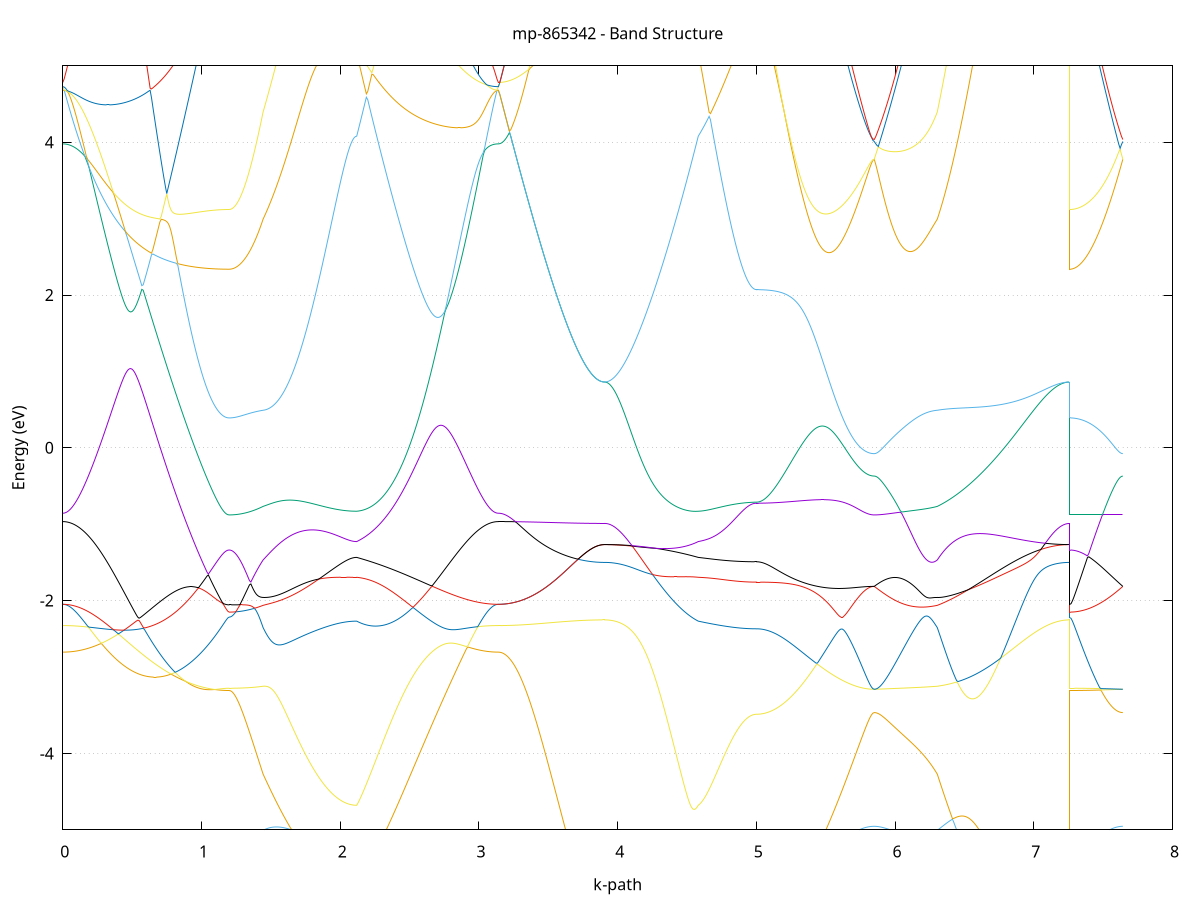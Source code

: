 set title 'mp-865342 - Band Structure'
set xlabel 'k-path'
set ylabel 'Energy (eV)'
set grid y
set yrange [-5:5]
set terminal png size 800,600
set output 'mp-865342_bands_gnuplot.png'
plot '-' using 1:2 with lines notitle, '-' using 1:2 with lines notitle, '-' using 1:2 with lines notitle, '-' using 1:2 with lines notitle, '-' using 1:2 with lines notitle, '-' using 1:2 with lines notitle, '-' using 1:2 with lines notitle, '-' using 1:2 with lines notitle, '-' using 1:2 with lines notitle, '-' using 1:2 with lines notitle, '-' using 1:2 with lines notitle, '-' using 1:2 with lines notitle, '-' using 1:2 with lines notitle, '-' using 1:2 with lines notitle, '-' using 1:2 with lines notitle, '-' using 1:2 with lines notitle, '-' using 1:2 with lines notitle, '-' using 1:2 with lines notitle, '-' using 1:2 with lines notitle, '-' using 1:2 with lines notitle, '-' using 1:2 with lines notitle, '-' using 1:2 with lines notitle, '-' using 1:2 with lines notitle, '-' using 1:2 with lines notitle, '-' using 1:2 with lines notitle, '-' using 1:2 with lines notitle, '-' using 1:2 with lines notitle, '-' using 1:2 with lines notitle, '-' using 1:2 with lines notitle, '-' using 1:2 with lines notitle, '-' using 1:2 with lines notitle, '-' using 1:2 with lines notitle, '-' using 1:2 with lines notitle, '-' using 1:2 with lines notitle, '-' using 1:2 with lines notitle, '-' using 1:2 with lines notitle, '-' using 1:2 with lines notitle, '-' using 1:2 with lines notitle, '-' using 1:2 with lines notitle, '-' using 1:2 with lines notitle
0.000000 -45.645444
0.009994 -45.645444
0.019987 -45.645444
0.029981 -45.645444
0.039975 -45.645444
0.049968 -45.645444
0.059962 -45.645444
0.069956 -45.645444
0.079950 -45.645444
0.089943 -45.645444
0.099937 -45.645444
0.109931 -45.645444
0.119924 -45.645444
0.129918 -45.645444
0.139912 -45.645444
0.149905 -45.645444
0.159899 -45.645444
0.169893 -45.645444
0.179886 -45.645344
0.189880 -45.645344
0.199874 -45.645344
0.209867 -45.645444
0.219861 -45.645544
0.229855 -45.645644
0.239849 -45.645744
0.249842 -45.645844
0.259836 -45.645944
0.269830 -45.646044
0.279823 -45.646144
0.289817 -45.646244
0.299811 -45.646344
0.309804 -45.646444
0.319798 -45.646544
0.329792 -45.646644
0.339785 -45.646744
0.349779 -45.646944
0.359773 -45.647044
0.369767 -45.647144
0.379760 -45.647244
0.389754 -45.647444
0.399748 -45.647544
0.409741 -45.647644
0.419735 -45.647844
0.429729 -45.647944
0.439722 -45.648044
0.449716 -45.648244
0.459710 -45.648344
0.469703 -45.648444
0.479697 -45.648644
0.489691 -45.648744
0.499685 -45.648944
0.509678 -45.649044
0.519672 -45.649144
0.529666 -45.649344
0.539659 -45.649444
0.549653 -45.649644
0.559647 -45.649744
0.569640 -45.649844
0.579634 -45.650044
0.589628 -45.650144
0.599621 -45.650244
0.609615 -45.650444
0.619609 -45.650544
0.629602 -45.650644
0.639596 -45.650844
0.649590 -45.650944
0.659584 -45.651044
0.669577 -45.651144
0.679571 -45.651344
0.689565 -45.651444
0.699558 -45.651544
0.709552 -45.651644
0.719546 -45.651844
0.729539 -45.651944
0.739533 -45.652044
0.749527 -45.652144
0.759520 -45.652244
0.769514 -45.652344
0.779508 -45.652444
0.789502 -45.652544
0.799495 -45.652644
0.809489 -45.652744
0.819483 -45.652844
0.829476 -45.652944
0.839470 -45.653044
0.849464 -45.653144
0.859457 -45.653244
0.869451 -45.653344
0.879445 -45.653444
0.889438 -45.653444
0.899432 -45.653544
0.909426 -45.653644
0.919420 -45.653744
0.929413 -45.653844
0.939407 -45.653844
0.949401 -45.653944
0.959394 -45.653944
0.969388 -45.654044
0.979382 -45.654144
0.989375 -45.654144
0.999369 -45.654244
1.009363 -45.654244
1.019356 -45.654344
1.029350 -45.654344
1.039344 -45.654444
1.049337 -45.654444
1.059331 -45.654544
1.069325 -45.654544
1.079319 -45.654544
1.089312 -45.654644
1.099306 -45.654644
1.109300 -45.654644
1.119293 -45.654644
1.129287 -45.654744
1.139281 -45.654744
1.149274 -45.654744
1.159268 -45.654744
1.169262 -45.654744
1.179255 -45.654744
1.189249 -45.654744
1.199243 -45.654744
1.199243 -45.654744
1.209036 -45.654744
1.218829 -45.654744
1.228623 -45.654744
1.238416 -45.654744
1.248209 -45.654744
1.258003 -45.654744
1.267796 -45.654644
1.277589 -45.654644
1.287382 -45.654644
1.297176 -45.654644
1.306969 -45.654544
1.316762 -45.654544
1.326556 -45.654444
1.336349 -45.654444
1.346142 -45.654344
1.355936 -45.654344
1.365729 -45.654244
1.375522 -45.654244
1.385315 -45.654144
1.395109 -45.654144
1.404902 -45.654044
1.414695 -45.653944
1.424489 -45.653944
1.434282 -45.653844
1.444075 -45.653744
1.444075 -45.653744
1.454000 -45.653744
1.463924 -45.653744
1.473849 -45.653744
1.483773 -45.653744
1.493698 -45.653844
1.503623 -45.653844
1.513547 -45.653844
1.523472 -45.653844
1.533396 -45.653844
1.543321 -45.653944
1.553245 -45.653944
1.563170 -45.653944
1.573095 -45.653944
1.583019 -45.654044
1.592944 -45.654044
1.602868 -45.654044
1.612793 -45.654044
1.622717 -45.654144
1.632642 -45.654144
1.642566 -45.654144
1.652491 -45.654244
1.662416 -45.654244
1.672340 -45.654244
1.682265 -45.654244
1.692189 -45.654344
1.702114 -45.654344
1.712038 -45.654344
1.721963 -45.654344
1.731887 -45.654444
1.741812 -45.654444
1.751737 -45.654444
1.761661 -45.654444
1.771586 -45.654544
1.781510 -45.654544
1.791435 -45.654544
1.801359 -45.654544
1.811284 -45.654644
1.821209 -45.654644
1.831133 -45.654644
1.841058 -45.654644
1.850982 -45.654744
1.860907 -45.654744
1.870831 -45.654744
1.880756 -45.654744
1.890680 -45.654744
1.900605 -45.654844
1.910530 -45.654844
1.920454 -45.654844
1.930379 -45.654844
1.940303 -45.654844
1.950228 -45.654944
1.960152 -45.654944
1.970077 -45.654944
1.980001 -45.654944
1.989926 -45.654944
1.999851 -45.654944
2.009775 -45.654944
2.019700 -45.654944
2.029624 -45.654944
2.039549 -45.655044
2.049473 -45.655044
2.059398 -45.655044
2.069323 -45.655044
2.079247 -45.655044
2.089172 -45.655044
2.099096 -45.655044
2.109021 -45.655044
2.118945 -45.655044
2.118945 -45.655044
2.128859 -45.655144
2.138773 -45.655244
2.148687 -45.655344
2.158600 -45.655444
2.168514 -45.655644
2.178428 -45.655644
2.188342 -45.655744
2.198255 -45.655844
2.208169 -45.655944
2.218083 -45.655944
2.227996 -45.656044
2.237910 -45.656044
2.247824 -45.656144
2.257738 -45.656144
2.267651 -45.656144
2.277565 -45.656144
2.287479 -45.656144
2.297393 -45.656144
2.307306 -45.656144
2.317220 -45.656144
2.327134 -45.656144
2.337048 -45.656144
2.346961 -45.656044
2.356875 -45.656044
2.366789 -45.655944
2.376703 -45.655844
2.386616 -45.655844
2.396530 -45.655744
2.406444 -45.655644
2.416358 -45.655544
2.426271 -45.655444
2.436185 -45.655344
2.446099 -45.655244
2.456013 -45.655144
2.465926 -45.655044
2.475840 -45.654844
2.485754 -45.654744
2.495668 -45.654544
2.505581 -45.654444
2.515495 -45.654244
2.525409 -45.654144
2.535322 -45.653944
2.545236 -45.653744
2.555150 -45.653644
2.565064 -45.653444
2.574977 -45.653244
2.584891 -45.653044
2.594805 -45.652844
2.604719 -45.652644
2.614632 -45.652444
2.624546 -45.652244
2.634460 -45.652044
2.644374 -45.651844
2.654287 -45.651644
2.664201 -45.651444
2.674115 -45.651244
2.684029 -45.651044
2.693942 -45.650844
2.703856 -45.650644
2.713770 -45.650444
2.723684 -45.650144
2.733597 -45.649944
2.743511 -45.649744
2.753425 -45.649544
2.763339 -45.649344
2.773252 -45.649144
2.783166 -45.648944
2.793080 -45.648644
2.802994 -45.648444
2.812907 -45.648244
2.822821 -45.648144
2.832735 -45.647944
2.842648 -45.647744
2.852562 -45.647544
2.862476 -45.647344
2.872390 -45.647144
2.882303 -45.646944
2.892217 -45.646844
2.902131 -45.646644
2.912045 -45.646444
2.921958 -45.646344
2.931872 -45.646144
2.941786 -45.646044
2.951700 -45.645844
2.961613 -45.645744
2.971527 -45.645644
2.981441 -45.645544
2.991355 -45.645444
3.001268 -45.645444
3.011182 -45.645444
3.021096 -45.645444
3.031010 -45.645444
3.040923 -45.645444
3.050837 -45.645444
3.060751 -45.645444
3.070665 -45.645444
3.080578 -45.645444
3.090492 -45.645444
3.100406 -45.645444
3.110320 -45.645444
3.120233 -45.645444
3.130147 -45.645444
3.140061 -45.645444
3.140061 -45.645444
3.150013 -45.645444
3.159965 -45.645444
3.169917 -45.645444
3.179869 -45.645444
3.189821 -45.645444
3.199773 -45.645444
3.209725 -45.645444
3.219677 -45.645444
3.229629 -45.645444
3.239581 -45.645444
3.249533 -45.645544
3.259485 -45.645544
3.269437 -45.645544
3.279389 -45.645544
3.289341 -45.645544
3.299293 -45.645544
3.309245 -45.645544
3.319198 -45.645544
3.329150 -45.645544
3.339102 -45.645544
3.349054 -45.645544
3.359006 -45.645644
3.368958 -45.645644
3.378910 -45.645644
3.388862 -45.645644
3.398814 -45.645644
3.408766 -45.645644
3.418718 -45.645744
3.428670 -45.645744
3.438622 -45.645744
3.448574 -45.645744
3.458526 -45.645744
3.468478 -45.645744
3.478430 -45.645844
3.488382 -45.645844
3.498334 -45.645844
3.508286 -45.645844
3.518238 -45.645844
3.528190 -45.645944
3.538142 -45.645944
3.548095 -45.645944
3.558047 -45.645944
3.567999 -45.645944
3.577951 -45.646044
3.587903 -45.646044
3.597855 -45.646044
3.607807 -45.646044
3.617759 -45.646044
3.627711 -45.646044
3.637663 -45.646144
3.647615 -45.646144
3.657567 -45.646144
3.667519 -45.646144
3.677471 -45.646144
3.687423 -45.646144
3.697375 -45.646144
3.707327 -45.646144
3.717279 -45.646244
3.727231 -45.646244
3.737183 -45.646244
3.747135 -45.646244
3.757087 -45.646244
3.767039 -45.646244
3.776992 -45.646244
3.786944 -45.646344
3.796896 -45.646344
3.806848 -45.646344
3.816800 -45.646344
3.826752 -45.646344
3.836704 -45.646344
3.846656 -45.646344
3.856608 -45.646344
3.866560 -45.646344
3.876512 -45.646344
3.886464 -45.646344
3.896416 -45.646344
3.906368 -45.646344
3.906368 -45.646344
3.916293 -45.646344
3.926217 -45.646344
3.936142 -45.646344
3.946066 -45.646344
3.955991 -45.646344
3.965915 -45.646344
3.975840 -45.646344
3.985765 -45.646344
3.995689 -45.646344
4.005614 -45.646344
4.015538 -45.646244
4.025463 -45.646244
4.035387 -45.646244
4.045312 -45.646244
4.055236 -45.646244
4.065161 -45.646244
4.075086 -45.646244
4.085010 -45.646244
4.094935 -45.646244
4.104859 -45.646144
4.114784 -45.646244
4.124708 -45.646344
4.134633 -45.646544
4.144558 -45.646644
4.154482 -45.646844
4.164407 -45.647044
4.174331 -45.647144
4.184256 -45.647344
4.194180 -45.647544
4.204105 -45.647744
4.214029 -45.647944
4.223954 -45.648144
4.233879 -45.648344
4.243803 -45.648544
4.253728 -45.648744
4.263652 -45.648944
4.273577 -45.649144
4.283501 -45.649344
4.293426 -45.649544
4.303350 -45.649844
4.313275 -45.650044
4.323200 -45.650244
4.333124 -45.650444
4.343049 -45.650644
4.352973 -45.650844
4.362898 -45.651044
4.372822 -45.651244
4.382747 -45.651444
4.392672 -45.651744
4.402596 -45.651944
4.412521 -45.652144
4.422445 -45.652344
4.432370 -45.652544
4.442294 -45.652744
4.452219 -45.652944
4.462143 -45.653144
4.472068 -45.653244
4.481993 -45.653444
4.491917 -45.653644
4.501842 -45.653844
4.511766 -45.653944
4.521691 -45.654144
4.531615 -45.654344
4.541540 -45.654444
4.551465 -45.654644
4.561389 -45.654744
4.571314 -45.654844
4.581238 -45.655044
4.581238 -45.655044
4.591016 -45.655044
4.600794 -45.655144
4.610572 -45.655144
4.620350 -45.655244
4.630128 -45.655244
4.639906 -45.655344
4.649684 -45.655344
4.659461 -45.655444
4.669239 -45.655444
4.679017 -45.655544
4.688795 -45.655544
4.698573 -45.655544
4.708351 -45.655644
4.718129 -45.655644
4.727907 -45.655644
4.737685 -45.655744
4.747463 -45.655744
4.757240 -45.655744
4.767018 -45.655844
4.776796 -45.655844
4.786574 -45.655844
4.796352 -45.655944
4.806130 -45.655944
4.815908 -45.655944
4.825686 -45.655944
4.835464 -45.656044
4.845242 -45.656044
4.855020 -45.656044
4.864797 -45.656044
4.874575 -45.656044
4.884353 -45.656044
4.894131 -45.656144
4.903909 -45.656144
4.913687 -45.656144
4.923465 -45.656144
4.933243 -45.656144
4.943021 -45.656144
4.952799 -45.656144
4.962577 -45.656144
4.972354 -45.656144
4.982132 -45.656144
4.991910 -45.656144
5.001688 -45.656144
5.001688 -45.656144
5.011665 -45.656144
5.021641 -45.656144
5.031617 -45.656144
5.041594 -45.656144
5.051570 -45.656144
5.061546 -45.656144
5.071523 -45.656144
5.081499 -45.656144
5.091476 -45.656144
5.101452 -45.656144
5.111428 -45.656144
5.121405 -45.656144
5.131381 -45.656144
5.141358 -45.656044
5.151334 -45.656044
5.161310 -45.656044
5.171287 -45.656044
5.181263 -45.656044
5.191239 -45.656044
5.201216 -45.655944
5.211192 -45.655944
5.221169 -45.655944
5.231145 -45.655944
5.241121 -45.655844
5.251098 -45.655844
5.261074 -45.655844
5.271051 -45.655844
5.281027 -45.655844
5.291003 -45.655744
5.300980 -45.655744
5.310956 -45.655744
5.320932 -45.655644
5.330909 -45.655644
5.340885 -45.655644
5.350862 -45.655644
5.360838 -45.655544
5.370814 -45.655544
5.380791 -45.655544
5.390767 -45.655444
5.400744 -45.655444
5.410720 -45.655444
5.420696 -45.655444
5.430673 -45.655344
5.440649 -45.655344
5.450625 -45.655344
5.460602 -45.655244
5.470578 -45.655244
5.480555 -45.655244
5.490531 -45.655244
5.500507 -45.655144
5.510484 -45.655144
5.520460 -45.655144
5.530437 -45.655044
5.540413 -45.655044
5.550389 -45.655044
5.560366 -45.655044
5.570342 -45.654944
5.580319 -45.654944
5.590295 -45.654944
5.600271 -45.654944
5.610248 -45.654844
5.620224 -45.654844
5.630200 -45.654844
5.640177 -45.654844
5.650153 -45.654844
5.660130 -45.654744
5.670106 -45.654744
5.680082 -45.654744
5.690059 -45.654744
5.700035 -45.654744
5.710012 -45.654744
5.719988 -45.654644
5.729964 -45.654644
5.739941 -45.654644
5.749917 -45.654644
5.759893 -45.654644
5.769870 -45.654644
5.779846 -45.654644
5.789823 -45.654644
5.799799 -45.654644
5.809775 -45.654644
5.819752 -45.654644
5.829728 -45.654644
5.839705 -45.654644
5.849681 -45.654644
5.849681 -45.654644
5.859566 -45.654644
5.869450 -45.654644
5.879335 -45.654644
5.889220 -45.654644
5.899105 -45.654644
5.908989 -45.654644
5.918874 -45.654644
5.928759 -45.654644
5.938643 -45.654644
5.948528 -45.654644
5.958413 -45.654644
5.968298 -45.654544
5.978182 -45.654544
5.988067 -45.654544
5.997952 -45.654544
6.007836 -45.654544
6.017721 -45.654544
6.027606 -45.654544
6.037491 -45.654544
6.047375 -45.654544
6.057260 -45.654444
6.067145 -45.654444
6.077030 -45.654444
6.086914 -45.654444
6.096799 -45.654444
6.106684 -45.654444
6.116568 -45.654344
6.126453 -45.654344
6.136338 -45.654344
6.146223 -45.654344
6.156107 -45.654244
6.165992 -45.654244
6.175877 -45.654244
6.185762 -45.654244
6.195646 -45.654144
6.205531 -45.654144
6.215416 -45.654144
6.225300 -45.654044
6.235185 -45.654044
6.245070 -45.653944
6.254955 -45.653944
6.264839 -45.653944
6.274724 -45.653844
6.284609 -45.653844
6.294493 -45.653844
6.304378 -45.653744
6.304378 -45.653744
6.314320 -45.653644
6.324262 -45.653544
6.334204 -45.653544
6.344145 -45.653444
6.354087 -45.653344
6.364029 -45.653244
6.373971 -45.653144
6.383912 -45.653144
6.393854 -45.653044
6.403796 -45.652944
6.413738 -45.652844
6.423679 -45.652744
6.433621 -45.652644
6.443563 -45.652544
6.453505 -45.652544
6.463447 -45.652444
6.473388 -45.652344
6.483330 -45.652244
6.493272 -45.652044
6.503214 -45.651944
6.513155 -45.651844
6.523097 -45.651744
6.533039 -45.651644
6.542981 -45.651544
6.552923 -45.651444
6.562864 -45.651344
6.572806 -45.651244
6.582748 -45.651044
6.592690 -45.650944
6.602631 -45.650844
6.612573 -45.650744
6.622515 -45.650544
6.632457 -45.650444
6.642399 -45.650344
6.652340 -45.650244
6.662282 -45.650044
6.672224 -45.649944
6.682166 -45.649844
6.692107 -45.649644
6.702049 -45.649544
6.711991 -45.649444
6.721933 -45.649244
6.731875 -45.649144
6.741816 -45.649044
6.751758 -45.648844
6.761700 -45.648744
6.771642 -45.648644
6.781583 -45.648544
6.791525 -45.648344
6.801467 -45.648244
6.811409 -45.648144
6.821351 -45.647944
6.831292 -45.647844
6.841234 -45.647744
6.851176 -45.647544
6.861118 -45.647444
6.871059 -45.647344
6.881001 -45.647244
6.890943 -45.647044
6.900885 -45.646944
6.910826 -45.646844
6.920768 -45.646744
6.930710 -45.646644
6.940652 -45.646544
6.950594 -45.646444
6.960535 -45.646244
6.970477 -45.646144
6.980419 -45.646044
6.990361 -45.646044
7.000302 -45.646044
7.010244 -45.646144
7.020186 -45.646144
7.030128 -45.646144
7.040070 -45.646144
7.050011 -45.646144
7.059953 -45.646144
7.069895 -45.646244
7.079837 -45.646244
7.089778 -45.646244
7.099720 -45.646244
7.109662 -45.646244
7.119604 -45.646244
7.129546 -45.646244
7.139487 -45.646244
7.149429 -45.646244
7.159371 -45.646344
7.169313 -45.646344
7.179254 -45.646344
7.189196 -45.646344
7.199138 -45.646344
7.209080 -45.646344
7.219022 -45.646344
7.228963 -45.646344
7.238905 -45.646344
7.248847 -45.646344
7.258789 -45.646344
7.258789 -45.654744
7.268613 -45.654744
7.278438 -45.654744
7.288262 -45.654744
7.298086 -45.654744
7.307911 -45.654744
7.317735 -45.654744
7.327560 -45.654744
7.337384 -45.654744
7.347209 -45.654744
7.357033 -45.654744
7.366858 -45.654744
7.376682 -45.654744
7.386507 -45.654744
7.396331 -45.654744
7.406155 -45.654744
7.415980 -45.654744
7.425804 -45.654744
7.435629 -45.654744
7.445453 -45.654744
7.455278 -45.654744
7.465102 -45.654744
7.474927 -45.654744
7.484751 -45.654744
7.494576 -45.654744
7.504400 -45.654644
7.514224 -45.654644
7.524049 -45.654644
7.533873 -45.654644
7.543698 -45.654644
7.553522 -45.654644
7.563347 -45.654644
7.573171 -45.654644
7.582996 -45.654644
7.592820 -45.654644
7.602645 -45.654644
7.612469 -45.654644
7.622293 -45.654644
7.632118 -45.654644
7.641942 -45.654644
e
0.000000 -45.644544
0.009994 -45.644544
0.019987 -45.644544
0.029981 -45.644544
0.039975 -45.644644
0.049968 -45.644644
0.059962 -45.644644
0.069956 -45.644644
0.079950 -45.644644
0.089943 -45.644744
0.099937 -45.644744
0.109931 -45.644844
0.119924 -45.644844
0.129918 -45.644944
0.139912 -45.644944
0.149905 -45.645044
0.159899 -45.645044
0.169893 -45.645144
0.179886 -45.645244
0.189880 -45.645244
0.199874 -45.645344
0.209867 -45.645344
0.219861 -45.645344
0.229855 -45.645444
0.239849 -45.645444
0.249842 -45.645544
0.259836 -45.645644
0.269830 -45.645744
0.279823 -45.645844
0.289817 -45.645944
0.299811 -45.645944
0.309804 -45.646044
0.319798 -45.646144
0.329792 -45.646244
0.339785 -45.646344
0.349779 -45.646444
0.359773 -45.646544
0.369767 -45.646644
0.379760 -45.646844
0.389754 -45.646944
0.399748 -45.647044
0.409741 -45.647144
0.419735 -45.647244
0.429729 -45.647344
0.439722 -45.647444
0.449716 -45.647644
0.459710 -45.647744
0.469703 -45.647844
0.479697 -45.647944
0.489691 -45.648044
0.499685 -45.648244
0.509678 -45.648344
0.519672 -45.648444
0.529666 -45.648644
0.539659 -45.648744
0.549653 -45.648844
0.559647 -45.648944
0.569640 -45.649144
0.579634 -45.649244
0.589628 -45.649344
0.599621 -45.649544
0.609615 -45.649644
0.619609 -45.649744
0.629602 -45.649844
0.639596 -45.650044
0.649590 -45.650144
0.659584 -45.650244
0.669577 -45.650444
0.679571 -45.650544
0.689565 -45.650644
0.699558 -45.650744
0.709552 -45.650944
0.719546 -45.651044
0.729539 -45.651144
0.739533 -45.651244
0.749527 -45.651444
0.759520 -45.651544
0.769514 -45.651644
0.779508 -45.651744
0.789502 -45.651844
0.799495 -45.651944
0.809489 -45.652044
0.819483 -45.652144
0.829476 -45.652344
0.839470 -45.652444
0.849464 -45.652544
0.859457 -45.652644
0.869451 -45.652744
0.879445 -45.652844
0.889438 -45.652944
0.899432 -45.652944
0.909426 -45.653044
0.919420 -45.653144
0.929413 -45.653244
0.939407 -45.653344
0.949401 -45.653444
0.959394 -45.653444
0.969388 -45.653544
0.979382 -45.653644
0.989375 -45.653744
0.999369 -45.653744
1.009363 -45.653844
1.019356 -45.653944
1.029350 -45.653944
1.039344 -45.654044
1.049337 -45.654044
1.059331 -45.654144
1.069325 -45.654144
1.079319 -45.654244
1.089312 -45.654244
1.099306 -45.654244
1.109300 -45.654244
1.119293 -45.654344
1.129287 -45.654344
1.139281 -45.654344
1.149274 -45.654344
1.159268 -45.654444
1.169262 -45.654444
1.179255 -45.654444
1.189249 -45.654444
1.199243 -45.654444
1.199243 -45.654444
1.209036 -45.654444
1.218829 -45.654444
1.228623 -45.654444
1.238416 -45.654444
1.248209 -45.654444
1.258003 -45.654444
1.267796 -45.654344
1.277589 -45.654344
1.287382 -45.654344
1.297176 -45.654344
1.306969 -45.654244
1.316762 -45.654244
1.326556 -45.654244
1.336349 -45.654244
1.346142 -45.654144
1.355936 -45.654144
1.365729 -45.654044
1.375522 -45.654044
1.385315 -45.654044
1.395109 -45.653944
1.404902 -45.653944
1.414695 -45.653844
1.424489 -45.653844
1.434282 -45.653744
1.444075 -45.653644
1.444075 -45.653644
1.454000 -45.653544
1.463924 -45.653444
1.473849 -45.653344
1.483773 -45.653244
1.493698 -45.653044
1.503623 -45.652944
1.513547 -45.652744
1.523472 -45.652644
1.533396 -45.652444
1.543321 -45.652344
1.553245 -45.652144
1.563170 -45.651944
1.573095 -45.651844
1.583019 -45.651644
1.592944 -45.651444
1.602868 -45.651244
1.612793 -45.651044
1.622717 -45.650944
1.632642 -45.650744
1.642566 -45.650544
1.652491 -45.650344
1.662416 -45.650144
1.672340 -45.649944
1.682265 -45.649744
1.692189 -45.649544
1.702114 -45.649344
1.712038 -45.649144
1.721963 -45.648944
1.731887 -45.648744
1.741812 -45.648644
1.751737 -45.648444
1.761661 -45.648244
1.771586 -45.648044
1.781510 -45.647844
1.791435 -45.647644
1.801359 -45.647544
1.811284 -45.647344
1.821209 -45.647144
1.831133 -45.646944
1.841058 -45.646844
1.850982 -45.646644
1.860907 -45.646444
1.870831 -45.646344
1.880756 -45.646144
1.890680 -45.646044
1.900605 -45.645844
1.910530 -45.645744
1.920454 -45.645644
1.930379 -45.645444
1.940303 -45.645344
1.950228 -45.645244
1.960152 -45.645144
1.970077 -45.645144
1.980001 -45.645144
1.989926 -45.645144
1.999851 -45.645244
2.009775 -45.645244
2.019700 -45.645244
2.029624 -45.645244
2.039549 -45.645244
2.049473 -45.645244
2.059398 -45.645244
2.069323 -45.645244
2.079247 -45.645244
2.089172 -45.645244
2.099096 -45.645244
2.109021 -45.645244
2.118945 -45.645244
2.118945 -45.645244
2.128859 -45.645244
2.138773 -45.645244
2.148687 -45.645244
2.158600 -45.645144
2.168514 -45.645144
2.178428 -45.645144
2.188342 -45.645144
2.198255 -45.645144
2.208169 -45.645144
2.218083 -45.645144
2.227996 -45.645044
2.237910 -45.645044
2.247824 -45.645044
2.257738 -45.645044
2.267651 -45.645044
2.277565 -45.645044
2.287479 -45.645044
2.297393 -45.645044
2.307306 -45.645044
2.317220 -45.644944
2.327134 -45.644944
2.337048 -45.644944
2.346961 -45.644944
2.356875 -45.644944
2.366789 -45.644944
2.376703 -45.644944
2.386616 -45.644944
2.396530 -45.644944
2.406444 -45.644944
2.416358 -45.644944
2.426271 -45.644944
2.436185 -45.644944
2.446099 -45.644944
2.456013 -45.644944
2.465926 -45.644944
2.475840 -45.644944
2.485754 -45.644944
2.495668 -45.644944
2.505581 -45.644944
2.515495 -45.644944
2.525409 -45.644944
2.535322 -45.644944
2.545236 -45.644944
2.555150 -45.644944
2.565064 -45.645044
2.574977 -45.645044
2.584891 -45.645044
2.594805 -45.645044
2.604719 -45.645044
2.614632 -45.645044
2.624546 -45.645044
2.634460 -45.645044
2.644374 -45.645044
2.654287 -45.645044
2.664201 -45.645044
2.674115 -45.645044
2.684029 -45.645144
2.693942 -45.645144
2.703856 -45.645144
2.713770 -45.645144
2.723684 -45.645144
2.733597 -45.645144
2.743511 -45.645144
2.753425 -45.645144
2.763339 -45.645144
2.773252 -45.645244
2.783166 -45.645244
2.793080 -45.645244
2.802994 -45.645244
2.812907 -45.645244
2.822821 -45.645244
2.832735 -45.645244
2.842648 -45.645244
2.852562 -45.645244
2.862476 -45.645344
2.872390 -45.645344
2.882303 -45.645344
2.892217 -45.645344
2.902131 -45.645344
2.912045 -45.645344
2.921958 -45.645344
2.931872 -45.645344
2.941786 -45.645344
2.951700 -45.645344
2.961613 -45.645344
2.971527 -45.645344
2.981441 -45.645444
2.991355 -45.645444
3.001268 -45.645244
3.011182 -45.645144
3.021096 -45.645044
3.031010 -45.645044
3.040923 -45.644944
3.050837 -45.644844
3.060751 -45.644844
3.070665 -45.644744
3.080578 -45.644744
3.090492 -45.644644
3.100406 -45.644644
3.110320 -45.644644
3.120233 -45.644544
3.130147 -45.644544
3.140061 -45.644544
3.140061 -45.644544
3.150013 -45.644544
3.159965 -45.644544
3.169917 -45.644544
3.179869 -45.644544
3.189821 -45.644544
3.199773 -45.644544
3.209725 -45.644544
3.219677 -45.644544
3.229629 -45.644544
3.239581 -45.644544
3.249533 -45.644544
3.259485 -45.644544
3.269437 -45.644544
3.279389 -45.644544
3.289341 -45.644544
3.299293 -45.644544
3.309245 -45.644544
3.319198 -45.644544
3.329150 -45.644544
3.339102 -45.644544
3.349054 -45.644544
3.359006 -45.644544
3.368958 -45.644544
3.378910 -45.644544
3.388862 -45.644544
3.398814 -45.644544
3.408766 -45.644544
3.418718 -45.644544
3.428670 -45.644544
3.438622 -45.644544
3.448574 -45.644544
3.458526 -45.644544
3.468478 -45.644544
3.478430 -45.644544
3.488382 -45.644544
3.498334 -45.644544
3.508286 -45.644544
3.518238 -45.644544
3.528190 -45.644544
3.538142 -45.644544
3.548095 -45.644544
3.558047 -45.644544
3.567999 -45.644544
3.577951 -45.644544
3.587903 -45.644544
3.597855 -45.644544
3.607807 -45.644544
3.617759 -45.644544
3.627711 -45.644544
3.637663 -45.644544
3.647615 -45.644544
3.657567 -45.644544
3.667519 -45.644544
3.677471 -45.644544
3.687423 -45.644544
3.697375 -45.644544
3.707327 -45.644544
3.717279 -45.644544
3.727231 -45.644544
3.737183 -45.644544
3.747135 -45.644544
3.757087 -45.644544
3.767039 -45.644544
3.776992 -45.644544
3.786944 -45.644544
3.796896 -45.644544
3.806848 -45.644544
3.816800 -45.644544
3.826752 -45.644544
3.836704 -45.644544
3.846656 -45.644544
3.856608 -45.644544
3.866560 -45.644544
3.876512 -45.644544
3.886464 -45.644544
3.896416 -45.644544
3.906368 -45.644544
3.906368 -45.644544
3.916293 -45.644544
3.926217 -45.644544
3.936142 -45.644544
3.946066 -45.644644
3.955991 -45.644644
3.965915 -45.644644
3.975840 -45.644744
3.985765 -45.644844
3.995689 -45.644844
4.005614 -45.644944
4.015538 -45.645044
4.025463 -45.645144
4.035387 -45.645244
4.045312 -45.645344
4.055236 -45.645444
4.065161 -45.645544
4.075086 -45.645644
4.085010 -45.645744
4.094935 -45.645944
4.104859 -45.646044
4.114784 -45.646144
4.124708 -45.646144
4.134633 -45.646144
4.144558 -45.646144
4.154482 -45.646144
4.164407 -45.646144
4.174331 -45.646044
4.184256 -45.646044
4.194180 -45.646044
4.204105 -45.646044
4.214029 -45.646044
4.223954 -45.645944
4.233879 -45.645944
4.243803 -45.645944
4.253728 -45.645944
4.263652 -45.645944
4.273577 -45.645844
4.283501 -45.645844
4.293426 -45.645844
4.303350 -45.645844
4.313275 -45.645844
4.323200 -45.645744
4.333124 -45.645744
4.343049 -45.645744
4.352973 -45.645744
4.362898 -45.645644
4.372822 -45.645644
4.382747 -45.645644
4.392672 -45.645644
4.402596 -45.645644
4.412521 -45.645544
4.422445 -45.645544
4.432370 -45.645544
4.442294 -45.645544
4.452219 -45.645544
4.462143 -45.645444
4.472068 -45.645444
4.481993 -45.645444
4.491917 -45.645444
4.501842 -45.645444
4.511766 -45.645344
4.521691 -45.645344
4.531615 -45.645344
4.541540 -45.645344
4.551465 -45.645344
4.561389 -45.645244
4.571314 -45.645244
4.581238 -45.645244
4.581238 -45.645244
4.591016 -45.645244
4.600794 -45.645244
4.610572 -45.645244
4.620350 -45.645244
4.630128 -45.645244
4.639906 -45.645144
4.649684 -45.645144
4.659461 -45.645144
4.669239 -45.645144
4.679017 -45.645144
4.688795 -45.645144
4.698573 -45.645144
4.708351 -45.645144
4.718129 -45.645144
4.727907 -45.645144
4.737685 -45.645144
4.747463 -45.645144
4.757240 -45.645144
4.767018 -45.645044
4.776796 -45.645044
4.786574 -45.645044
4.796352 -45.645044
4.806130 -45.645044
4.815908 -45.645044
4.825686 -45.645044
4.835464 -45.645044
4.845242 -45.645044
4.855020 -45.645044
4.864797 -45.645044
4.874575 -45.645044
4.884353 -45.645044
4.894131 -45.645044
4.903909 -45.645044
4.913687 -45.645044
4.923465 -45.645044
4.933243 -45.645044
4.943021 -45.645044
4.952799 -45.644944
4.962577 -45.645044
4.972354 -45.645044
4.982132 -45.645044
4.991910 -45.645044
5.001688 -45.644944
5.001688 -45.644944
5.011665 -45.645044
5.021641 -45.644944
5.031617 -45.644944
5.041594 -45.644944
5.051570 -45.644944
5.061546 -45.644944
5.071523 -45.644944
5.081499 -45.644944
5.091476 -45.644944
5.101452 -45.644944
5.111428 -45.644944
5.121405 -45.644944
5.131381 -45.644944
5.141358 -45.644944
5.151334 -45.645044
5.161310 -45.645144
5.171287 -45.645244
5.181263 -45.645344
5.191239 -45.645444
5.201216 -45.645544
5.211192 -45.645744
5.221169 -45.645844
5.231145 -45.645944
5.241121 -45.646144
5.251098 -45.646244
5.261074 -45.646444
5.271051 -45.646644
5.281027 -45.646744
5.291003 -45.646944
5.300980 -45.647144
5.310956 -45.647244
5.320932 -45.647444
5.330909 -45.647644
5.340885 -45.647844
5.350862 -45.648044
5.360838 -45.648144
5.370814 -45.648344
5.380791 -45.648544
5.390767 -45.648744
5.400744 -45.648944
5.410720 -45.649144
5.420696 -45.649344
5.430673 -45.649544
5.440649 -45.649744
5.450625 -45.649844
5.460602 -45.650044
5.470578 -45.650244
5.480555 -45.650444
5.490531 -45.650644
5.500507 -45.650844
5.510484 -45.651044
5.520460 -45.651244
5.530437 -45.651344
5.540413 -45.651544
5.550389 -45.651744
5.560366 -45.651944
5.570342 -45.652044
5.580319 -45.652244
5.590295 -45.652344
5.600271 -45.652544
5.610248 -45.652744
5.620224 -45.652844
5.630200 -45.652944
5.640177 -45.653144
5.650153 -45.653244
5.660130 -45.653344
5.670106 -45.653544
5.680082 -45.653644
5.690059 -45.653744
5.700035 -45.653844
5.710012 -45.653944
5.719988 -45.654044
5.729964 -45.654044
5.739941 -45.654144
5.749917 -45.654244
5.759893 -45.654344
5.769870 -45.654344
5.779846 -45.654444
5.789823 -45.654444
5.799799 -45.654544
5.809775 -45.654544
5.819752 -45.654544
5.829728 -45.654544
5.839705 -45.654644
5.849681 -45.654644
5.849681 -45.654644
5.859566 -45.654644
5.869450 -45.654644
5.879335 -45.654544
5.889220 -45.654544
5.899105 -45.654544
5.908989 -45.654544
5.918874 -45.654544
5.928759 -45.654544
5.938643 -45.654544
5.948528 -45.654544
5.958413 -45.654544
5.968298 -45.654444
5.978182 -45.654444
5.988067 -45.654444
5.997952 -45.654444
6.007836 -45.654444
6.017721 -45.654444
6.027606 -45.654344
6.037491 -45.654344
6.047375 -45.654344
6.057260 -45.654344
6.067145 -45.654344
6.077030 -45.654344
6.086914 -45.654244
6.096799 -45.654244
6.106684 -45.654244
6.116568 -45.654244
6.126453 -45.654144
6.136338 -45.654144
6.146223 -45.654144
6.156107 -45.654144
6.165992 -45.654144
6.175877 -45.654044
6.185762 -45.654044
6.195646 -45.654044
6.205531 -45.653944
6.215416 -45.653944
6.225300 -45.653944
6.235185 -45.653944
6.245070 -45.653844
6.254955 -45.653844
6.264839 -45.653844
6.274724 -45.653744
6.284609 -45.653744
6.294493 -45.653744
6.304378 -45.653644
6.304378 -45.653644
6.314320 -45.653644
6.324262 -45.653544
6.334204 -45.653444
6.344145 -45.653444
6.354087 -45.653344
6.364029 -45.653244
6.373971 -45.653144
6.383912 -45.653044
6.393854 -45.652944
6.403796 -45.652844
6.413738 -45.652744
6.423679 -45.652644
6.433621 -45.652444
6.443563 -45.652344
6.453505 -45.652244
6.463447 -45.652144
6.473388 -45.652044
6.483330 -45.651944
6.493272 -45.651844
6.503214 -45.651644
6.513155 -45.651544
6.523097 -45.651444
6.533039 -45.651344
6.542981 -45.651144
6.552923 -45.651044
6.562864 -45.650944
6.572806 -45.650844
6.582748 -45.650644
6.592690 -45.650544
6.602631 -45.650444
6.612573 -45.650244
6.622515 -45.650144
6.632457 -45.650044
6.642399 -45.649844
6.652340 -45.649744
6.662282 -45.649644
6.672224 -45.649444
6.682166 -45.649344
6.692107 -45.649244
6.702049 -45.649044
6.711991 -45.648944
6.721933 -45.648844
6.731875 -45.648744
6.741816 -45.648544
6.751758 -45.648444
6.761700 -45.648344
6.771642 -45.648144
6.781583 -45.648044
6.791525 -45.647944
6.801467 -45.647844
6.811409 -45.647644
6.821351 -45.647544
6.831292 -45.647444
6.841234 -45.647344
6.851176 -45.647244
6.861118 -45.647044
6.871059 -45.646944
6.881001 -45.646844
6.890943 -45.646744
6.900885 -45.646644
6.910826 -45.646544
6.920768 -45.646444
6.930710 -45.646344
6.940652 -45.646244
6.950594 -45.646144
6.960535 -45.646044
6.970477 -45.646044
6.980419 -45.646044
6.990361 -45.645944
7.000302 -45.645844
7.010244 -45.645744
7.020186 -45.645744
7.030128 -45.645644
7.040070 -45.645544
7.050011 -45.645444
7.059953 -45.645344
7.069895 -45.645344
7.079837 -45.645244
7.089778 -45.645144
7.099720 -45.645044
7.109662 -45.645044
7.119604 -45.644944
7.129546 -45.644944
7.139487 -45.644844
7.149429 -45.644844
7.159371 -45.644744
7.169313 -45.644744
7.179254 -45.644644
7.189196 -45.644644
7.199138 -45.644644
7.209080 -45.644644
7.219022 -45.644544
7.228963 -45.644544
7.238905 -45.644544
7.248847 -45.644544
7.258789 -45.644544
7.258789 -45.654444
7.268613 -45.654444
7.278438 -45.654444
7.288262 -45.654444
7.298086 -45.654444
7.307911 -45.654444
7.317735 -45.654444
7.327560 -45.654444
7.337384 -45.654444
7.347209 -45.654444
7.357033 -45.654444
7.366858 -45.654444
7.376682 -45.654444
7.386507 -45.654444
7.396331 -45.654444
7.406155 -45.654444
7.415980 -45.654444
7.425804 -45.654444
7.435629 -45.654444
7.445453 -45.654444
7.455278 -45.654444
7.465102 -45.654544
7.474927 -45.654544
7.484751 -45.654544
7.494576 -45.654544
7.504400 -45.654544
7.514224 -45.654544
7.524049 -45.654544
7.533873 -45.654544
7.543698 -45.654544
7.553522 -45.654544
7.563347 -45.654544
7.573171 -45.654544
7.582996 -45.654544
7.592820 -45.654544
7.602645 -45.654544
7.612469 -45.654544
7.622293 -45.654644
7.632118 -45.654644
7.641942 -45.654644
e
0.000000 -45.644544
0.009994 -45.644544
0.019987 -45.644544
0.029981 -45.644544
0.039975 -45.644544
0.049968 -45.644644
0.059962 -45.644644
0.069956 -45.644644
0.079950 -45.644644
0.089943 -45.644744
0.099937 -45.644744
0.109931 -45.644744
0.119924 -45.644844
0.129918 -45.644844
0.139912 -45.644844
0.149905 -45.644944
0.159899 -45.644944
0.169893 -45.645044
0.179886 -45.645044
0.189880 -45.645144
0.199874 -45.645244
0.209867 -45.645244
0.219861 -45.645344
0.229855 -45.645344
0.239849 -45.645344
0.249842 -45.645344
0.259836 -45.645344
0.269830 -45.645344
0.279823 -45.645244
0.289817 -45.645244
0.299811 -45.645244
0.309804 -45.645244
0.319798 -45.645244
0.329792 -45.645244
0.339785 -45.645244
0.349779 -45.645144
0.359773 -45.645144
0.369767 -45.645144
0.379760 -45.645144
0.389754 -45.645144
0.399748 -45.645144
0.409741 -45.645144
0.419735 -45.645044
0.429729 -45.645044
0.439722 -45.645044
0.449716 -45.645044
0.459710 -45.645044
0.469703 -45.645044
0.479697 -45.644944
0.489691 -45.644944
0.499685 -45.644944
0.509678 -45.644944
0.519672 -45.644944
0.529666 -45.644844
0.539659 -45.644844
0.549653 -45.644844
0.559647 -45.644844
0.569640 -45.644844
0.579634 -45.644844
0.589628 -45.644744
0.599621 -45.644744
0.609615 -45.644744
0.619609 -45.644744
0.629602 -45.644744
0.639596 -45.644644
0.649590 -45.644644
0.659584 -45.644644
0.669577 -45.644644
0.679571 -45.644644
0.689565 -45.644644
0.699558 -45.644544
0.709552 -45.644544
0.719546 -45.644544
0.729539 -45.644544
0.739533 -45.644544
0.749527 -45.644544
0.759520 -45.644444
0.769514 -45.644444
0.779508 -45.644444
0.789502 -45.644444
0.799495 -45.644444
0.809489 -45.644444
0.819483 -45.644344
0.829476 -45.644344
0.839470 -45.644344
0.849464 -45.644344
0.859457 -45.644344
0.869451 -45.644344
0.879445 -45.644344
0.889438 -45.644244
0.899432 -45.644244
0.909426 -45.644244
0.919420 -45.644244
0.929413 -45.644244
0.939407 -45.644244
0.949401 -45.644244
0.959394 -45.644244
0.969388 -45.644144
0.979382 -45.644144
0.989375 -45.644144
0.999369 -45.644144
1.009363 -45.644144
1.019356 -45.644144
1.029350 -45.644144
1.039344 -45.644144
1.049337 -45.644144
1.059331 -45.644144
1.069325 -45.644144
1.079319 -45.644144
1.089312 -45.644144
1.099306 -45.644144
1.109300 -45.644144
1.119293 -45.644144
1.129287 -45.644144
1.139281 -45.644144
1.149274 -45.644044
1.159268 -45.644144
1.169262 -45.644044
1.179255 -45.644044
1.189249 -45.644044
1.199243 -45.644044
1.199243 -45.644044
1.209036 -45.644044
1.218829 -45.644044
1.228623 -45.644144
1.238416 -45.644144
1.248209 -45.644144
1.258003 -45.644144
1.267796 -45.644144
1.277589 -45.644144
1.287382 -45.644144
1.297176 -45.644144
1.306969 -45.644144
1.316762 -45.644144
1.326556 -45.644144
1.336349 -45.644144
1.346142 -45.644144
1.355936 -45.644144
1.365729 -45.644144
1.375522 -45.644244
1.385315 -45.644244
1.395109 -45.644244
1.404902 -45.644244
1.414695 -45.644244
1.424489 -45.644244
1.434282 -45.644244
1.444075 -45.644344
1.444075 -45.644344
1.454000 -45.644344
1.463924 -45.644344
1.473849 -45.644344
1.483773 -45.644344
1.493698 -45.644344
1.503623 -45.644344
1.513547 -45.644444
1.523472 -45.644444
1.533396 -45.644444
1.543321 -45.644444
1.553245 -45.644444
1.563170 -45.644444
1.573095 -45.644544
1.583019 -45.644544
1.592944 -45.644544
1.602868 -45.644544
1.612793 -45.644544
1.622717 -45.644644
1.632642 -45.644644
1.642566 -45.644644
1.652491 -45.644644
1.662416 -45.644644
1.672340 -45.644644
1.682265 -45.644744
1.692189 -45.644744
1.702114 -45.644744
1.712038 -45.644744
1.721963 -45.644744
1.731887 -45.644844
1.741812 -45.644844
1.751737 -45.644844
1.761661 -45.644844
1.771586 -45.644844
1.781510 -45.644944
1.791435 -45.644944
1.801359 -45.644944
1.811284 -45.644944
1.821209 -45.644944
1.831133 -45.644944
1.841058 -45.645044
1.850982 -45.645044
1.860907 -45.645044
1.870831 -45.645044
1.880756 -45.645044
1.890680 -45.645044
1.900605 -45.645044
1.910530 -45.645144
1.920454 -45.645144
1.930379 -45.645144
1.940303 -45.645144
1.950228 -45.645144
1.960152 -45.645144
1.970077 -45.645044
1.980001 -45.644944
1.989926 -45.644844
1.999851 -45.644744
2.009775 -45.644644
2.019700 -45.644644
2.029624 -45.644544
2.039549 -45.644444
2.049473 -45.644444
2.059398 -45.644344
2.069323 -45.644344
2.079247 -45.644344
2.089172 -45.644244
2.099096 -45.644244
2.109021 -45.644244
2.118945 -45.644244
2.118945 -45.644244
2.128859 -45.644244
2.138773 -45.644244
2.148687 -45.644244
2.158600 -45.644244
2.168514 -45.644244
2.178428 -45.644244
2.188342 -45.644244
2.198255 -45.644244
2.208169 -45.644244
2.218083 -45.644244
2.227996 -45.644244
2.237910 -45.644244
2.247824 -45.644244
2.257738 -45.644244
2.267651 -45.644244
2.277565 -45.644244
2.287479 -45.644244
2.297393 -45.644244
2.307306 -45.644244
2.317220 -45.644244
2.327134 -45.644244
2.337048 -45.644244
2.346961 -45.644244
2.356875 -45.644244
2.366789 -45.644244
2.376703 -45.644244
2.386616 -45.644244
2.396530 -45.644244
2.406444 -45.644244
2.416358 -45.644244
2.426271 -45.644244
2.436185 -45.644244
2.446099 -45.644244
2.456013 -45.644244
2.465926 -45.644244
2.475840 -45.644244
2.485754 -45.644244
2.495668 -45.644244
2.505581 -45.644244
2.515495 -45.644244
2.525409 -45.644244
2.535322 -45.644244
2.545236 -45.644244
2.555150 -45.644244
2.565064 -45.644244
2.574977 -45.644244
2.584891 -45.644244
2.594805 -45.644344
2.604719 -45.644344
2.614632 -45.644344
2.624546 -45.644344
2.634460 -45.644344
2.644374 -45.644344
2.654287 -45.644344
2.664201 -45.644344
2.674115 -45.644344
2.684029 -45.644344
2.693942 -45.644344
2.703856 -45.644344
2.713770 -45.644344
2.723684 -45.644344
2.733597 -45.644344
2.743511 -45.644344
2.753425 -45.644344
2.763339 -45.644344
2.773252 -45.644444
2.783166 -45.644444
2.793080 -45.644444
2.802994 -45.644444
2.812907 -45.644444
2.822821 -45.644444
2.832735 -45.644444
2.842648 -45.644444
2.852562 -45.644444
2.862476 -45.644444
2.872390 -45.644444
2.882303 -45.644444
2.892217 -45.644444
2.902131 -45.644444
2.912045 -45.644444
2.921958 -45.644444
2.931872 -45.644544
2.941786 -45.644544
2.951700 -45.644544
2.961613 -45.644544
2.971527 -45.644544
2.981441 -45.644544
2.991355 -45.644544
3.001268 -45.644544
3.011182 -45.644544
3.021096 -45.644544
3.031010 -45.644544
3.040923 -45.644544
3.050837 -45.644544
3.060751 -45.644544
3.070665 -45.644544
3.080578 -45.644544
3.090492 -45.644544
3.100406 -45.644544
3.110320 -45.644544
3.120233 -45.644544
3.130147 -45.644544
3.140061 -45.644544
3.140061 -45.644544
3.150013 -45.644544
3.159965 -45.644544
3.169917 -45.644544
3.179869 -45.644544
3.189821 -45.644544
3.199773 -45.644544
3.209725 -45.644544
3.219677 -45.644544
3.229629 -45.644544
3.239581 -45.644544
3.249533 -45.644544
3.259485 -45.644544
3.269437 -45.644544
3.279389 -45.644544
3.289341 -45.644544
3.299293 -45.644544
3.309245 -45.644544
3.319198 -45.644544
3.329150 -45.644544
3.339102 -45.644544
3.349054 -45.644544
3.359006 -45.644544
3.368958 -45.644544
3.378910 -45.644544
3.388862 -45.644544
3.398814 -45.644544
3.408766 -45.644544
3.418718 -45.644544
3.428670 -45.644544
3.438622 -45.644544
3.448574 -45.644544
3.458526 -45.644544
3.468478 -45.644544
3.478430 -45.644544
3.488382 -45.644544
3.498334 -45.644544
3.508286 -45.644544
3.518238 -45.644544
3.528190 -45.644544
3.538142 -45.644544
3.548095 -45.644544
3.558047 -45.644544
3.567999 -45.644544
3.577951 -45.644544
3.587903 -45.644544
3.597855 -45.644544
3.607807 -45.644544
3.617759 -45.644544
3.627711 -45.644544
3.637663 -45.644544
3.647615 -45.644544
3.657567 -45.644544
3.667519 -45.644544
3.677471 -45.644544
3.687423 -45.644544
3.697375 -45.644544
3.707327 -45.644544
3.717279 -45.644544
3.727231 -45.644544
3.737183 -45.644544
3.747135 -45.644544
3.757087 -45.644544
3.767039 -45.644544
3.776992 -45.644544
3.786944 -45.644544
3.796896 -45.644544
3.806848 -45.644544
3.816800 -45.644544
3.826752 -45.644544
3.836704 -45.644544
3.846656 -45.644544
3.856608 -45.644544
3.866560 -45.644544
3.876512 -45.644544
3.886464 -45.644544
3.896416 -45.644544
3.906368 -45.644544
3.906368 -45.644544
3.916293 -45.644544
3.926217 -45.644544
3.936142 -45.644544
3.946066 -45.644544
3.955991 -45.644544
3.965915 -45.644544
3.975840 -45.644544
3.985765 -45.644544
3.995689 -45.644544
4.005614 -45.644544
4.015538 -45.644544
4.025463 -45.644544
4.035387 -45.644544
4.045312 -45.644544
4.055236 -45.644544
4.065161 -45.644544
4.075086 -45.644544
4.085010 -45.644544
4.094935 -45.644544
4.104859 -45.644544
4.114784 -45.644544
4.124708 -45.644544
4.134633 -45.644544
4.144558 -45.644544
4.154482 -45.644544
4.164407 -45.644544
4.174331 -45.644544
4.184256 -45.644444
4.194180 -45.644444
4.204105 -45.644444
4.214029 -45.644444
4.223954 -45.644444
4.233879 -45.644444
4.243803 -45.644444
4.253728 -45.644444
4.263652 -45.644444
4.273577 -45.644444
4.283501 -45.644444
4.293426 -45.644444
4.303350 -45.644444
4.313275 -45.644444
4.323200 -45.644444
4.333124 -45.644444
4.343049 -45.644444
4.352973 -45.644344
4.362898 -45.644344
4.372822 -45.644344
4.382747 -45.644344
4.392672 -45.644344
4.402596 -45.644344
4.412521 -45.644344
4.422445 -45.644344
4.432370 -45.644344
4.442294 -45.644344
4.452219 -45.644344
4.462143 -45.644344
4.472068 -45.644344
4.481993 -45.644344
4.491917 -45.644344
4.501842 -45.644344
4.511766 -45.644244
4.521691 -45.644244
4.531615 -45.644244
4.541540 -45.644244
4.551465 -45.644244
4.561389 -45.644244
4.571314 -45.644244
4.581238 -45.644244
4.581238 -45.644244
4.591016 -45.644244
4.600794 -45.644244
4.610572 -45.644244
4.620350 -45.644244
4.630128 -45.644244
4.639906 -45.644244
4.649684 -45.644244
4.659461 -45.644244
4.669239 -45.644244
4.679017 -45.644244
4.688795 -45.644244
4.698573 -45.644244
4.708351 -45.644244
4.718129 -45.644244
4.727907 -45.644244
4.737685 -45.644244
4.747463 -45.644244
4.757240 -45.644244
4.767018 -45.644244
4.776796 -45.644244
4.786574 -45.644244
4.796352 -45.644244
4.806130 -45.644244
4.815908 -45.644244
4.825686 -45.644244
4.835464 -45.644244
4.845242 -45.644244
4.855020 -45.644244
4.864797 -45.644244
4.874575 -45.644244
4.884353 -45.644244
4.894131 -45.644244
4.903909 -45.644244
4.913687 -45.644244
4.923465 -45.644244
4.933243 -45.644244
4.943021 -45.644244
4.952799 -45.644244
4.962577 -45.644244
4.972354 -45.644244
4.982132 -45.644244
4.991910 -45.644244
5.001688 -45.644244
5.001688 -45.644244
5.011665 -45.644244
5.021641 -45.644244
5.031617 -45.644244
5.041594 -45.644244
5.051570 -45.644344
5.061546 -45.644344
5.071523 -45.644444
5.081499 -45.644444
5.091476 -45.644544
5.101452 -45.644544
5.111428 -45.644644
5.121405 -45.644744
5.131381 -45.644844
5.141358 -45.644944
5.151334 -45.644944
5.161310 -45.644944
5.171287 -45.644944
5.181263 -45.644944
5.191239 -45.644844
5.201216 -45.644844
5.211192 -45.644844
5.221169 -45.644844
5.231145 -45.644844
5.241121 -45.644844
5.251098 -45.644844
5.261074 -45.644844
5.271051 -45.644744
5.281027 -45.644744
5.291003 -45.644744
5.300980 -45.644744
5.310956 -45.644744
5.320932 -45.644744
5.330909 -45.644744
5.340885 -45.644644
5.350862 -45.644644
5.360838 -45.644644
5.370814 -45.644644
5.380791 -45.644644
5.390767 -45.644644
5.400744 -45.644544
5.410720 -45.644544
5.420696 -45.644544
5.430673 -45.644544
5.440649 -45.644544
5.450625 -45.644544
5.460602 -45.644444
5.470578 -45.644444
5.480555 -45.644444
5.490531 -45.644444
5.500507 -45.644444
5.510484 -45.644444
5.520460 -45.644344
5.530437 -45.644344
5.540413 -45.644344
5.550389 -45.644344
5.560366 -45.644344
5.570342 -45.644344
5.580319 -45.644344
5.590295 -45.644244
5.600271 -45.644244
5.610248 -45.644244
5.620224 -45.644244
5.630200 -45.644244
5.640177 -45.644244
5.650153 -45.644244
5.660130 -45.644244
5.670106 -45.644144
5.680082 -45.644144
5.690059 -45.644144
5.700035 -45.644144
5.710012 -45.644144
5.719988 -45.644144
5.729964 -45.644144
5.739941 -45.644144
5.749917 -45.644144
5.759893 -45.644144
5.769870 -45.644144
5.779846 -45.644144
5.789823 -45.644144
5.799799 -45.644044
5.809775 -45.644044
5.819752 -45.644144
5.829728 -45.644044
5.839705 -45.644144
5.849681 -45.644044
5.849681 -45.644044
5.859566 -45.644044
5.869450 -45.644144
5.879335 -45.644044
5.889220 -45.644144
5.899105 -45.644044
5.908989 -45.644044
5.918874 -45.644044
5.928759 -45.644044
5.938643 -45.644144
5.948528 -45.644144
5.958413 -45.644144
5.968298 -45.644144
5.978182 -45.644144
5.988067 -45.644144
5.997952 -45.644144
6.007836 -45.644144
6.017721 -45.644144
6.027606 -45.644144
6.037491 -45.644144
6.047375 -45.644144
6.057260 -45.644144
6.067145 -45.644144
6.077030 -45.644144
6.086914 -45.644144
6.096799 -45.644144
6.106684 -45.644144
6.116568 -45.644144
6.126453 -45.644144
6.136338 -45.644144
6.146223 -45.644144
6.156107 -45.644144
6.165992 -45.644144
6.175877 -45.644244
6.185762 -45.644244
6.195646 -45.644244
6.205531 -45.644244
6.215416 -45.644244
6.225300 -45.644244
6.235185 -45.644244
6.245070 -45.644244
6.254955 -45.644244
6.264839 -45.644244
6.274724 -45.644244
6.284609 -45.644244
6.294493 -45.644244
6.304378 -45.644344
6.304378 -45.644344
6.314320 -45.644344
6.324262 -45.644344
6.334204 -45.644344
6.344145 -45.644344
6.354087 -45.644444
6.364029 -45.644444
6.373971 -45.644444
6.383912 -45.644444
6.393854 -45.644544
6.403796 -45.644544
6.413738 -45.644544
6.423679 -45.644544
6.433621 -45.644544
6.443563 -45.644644
6.453505 -45.644644
6.463447 -45.644644
6.473388 -45.644744
6.483330 -45.644744
6.493272 -45.644744
6.503214 -45.644744
6.513155 -45.644844
6.523097 -45.644844
6.533039 -45.644844
6.542981 -45.644844
6.552923 -45.644944
6.562864 -45.644944
6.572806 -45.644944
6.582748 -45.644944
6.592690 -45.645044
6.602631 -45.645044
6.612573 -45.645044
6.622515 -45.645144
6.632457 -45.645144
6.642399 -45.645144
6.652340 -45.645144
6.662282 -45.645244
6.672224 -45.645244
6.682166 -45.645244
6.692107 -45.645344
6.702049 -45.645344
6.711991 -45.645344
6.721933 -45.645344
6.731875 -45.645444
6.741816 -45.645444
6.751758 -45.645444
6.761700 -45.645544
6.771642 -45.645544
6.781583 -45.645544
6.791525 -45.645644
6.801467 -45.645644
6.811409 -45.645644
6.821351 -45.645644
6.831292 -45.645744
6.841234 -45.645744
6.851176 -45.645744
6.861118 -45.645744
6.871059 -45.645844
6.881001 -45.645844
6.890943 -45.645844
6.900885 -45.645844
6.910826 -45.645944
6.920768 -45.645944
6.930710 -45.645944
6.940652 -45.645944
6.950594 -45.645944
6.960535 -45.646044
6.970477 -45.645944
6.980419 -45.645844
6.990361 -45.645744
7.000302 -45.645644
7.010244 -45.645544
7.020186 -45.645544
7.030128 -45.645444
7.040070 -45.645344
7.050011 -45.645244
7.059953 -45.645244
7.069895 -45.645144
7.079837 -45.645144
7.089778 -45.645044
7.099720 -45.644944
7.109662 -45.644944
7.119604 -45.644844
7.129546 -45.644844
7.139487 -45.644844
7.149429 -45.644744
7.159371 -45.644744
7.169313 -45.644644
7.179254 -45.644644
7.189196 -45.644644
7.199138 -45.644644
7.209080 -45.644544
7.219022 -45.644544
7.228963 -45.644544
7.238905 -45.644544
7.248847 -45.644544
7.258789 -45.644544
7.258789 -45.644044
7.268613 -45.644044
7.278438 -45.644044
7.288262 -45.644044
7.298086 -45.644044
7.307911 -45.644044
7.317735 -45.644044
7.327560 -45.644044
7.337384 -45.644044
7.347209 -45.644044
7.357033 -45.644044
7.366858 -45.644044
7.376682 -45.644044
7.386507 -45.644044
7.396331 -45.644044
7.406155 -45.644044
7.415980 -45.644044
7.425804 -45.644044
7.435629 -45.644044
7.445453 -45.644044
7.455278 -45.644044
7.465102 -45.644044
7.474927 -45.644044
7.484751 -45.644044
7.494576 -45.644044
7.504400 -45.644044
7.514224 -45.644044
7.524049 -45.644044
7.533873 -45.644044
7.543698 -45.644044
7.553522 -45.644044
7.563347 -45.644044
7.573171 -45.644044
7.582996 -45.644044
7.592820 -45.644044
7.602645 -45.644144
7.612469 -45.644144
7.622293 -45.644144
7.632118 -45.644144
7.641942 -45.644044
e
0.000000 -9.760344
0.009994 -9.759944
0.019987 -9.758744
0.029981 -9.756644
0.039975 -9.753844
0.049968 -9.750144
0.059962 -9.745644
0.069956 -9.740244
0.079950 -9.734144
0.089943 -9.727144
0.099937 -9.719444
0.109931 -9.710844
0.119924 -9.701444
0.129918 -9.691244
0.139912 -9.680244
0.149905 -9.668444
0.159899 -9.655844
0.169893 -9.642444
0.179886 -9.628244
0.189880 -9.613244
0.199874 -9.597444
0.209867 -9.580944
0.219861 -9.563644
0.229855 -9.545544
0.239849 -9.526744
0.249842 -9.507144
0.259836 -9.486744
0.269830 -9.465644
0.279823 -9.443844
0.289817 -9.421244
0.299811 -9.397944
0.309804 -9.373944
0.319798 -9.349244
0.329792 -9.323844
0.339785 -9.297744
0.349779 -9.270944
0.359773 -9.243444
0.369767 -9.215344
0.379760 -9.186644
0.389754 -9.157244
0.399748 -9.127344
0.409741 -9.096744
0.419735 -9.065544
0.429729 -9.033844
0.439722 -9.001544
0.449716 -8.968744
0.459710 -8.935444
0.469703 -8.901644
0.479697 -8.867444
0.489691 -8.832744
0.499685 -8.797744
0.509678 -8.762244
0.519672 -8.726544
0.529666 -8.690444
0.539659 -8.654144
0.549653 -8.617644
0.559647 -8.580844
0.569640 -8.544044
0.579634 -8.507144
0.589628 -8.470244
0.599621 -8.433444
0.609615 -8.396744
0.619609 -8.360244
0.629602 -8.324044
0.639596 -8.288144
0.649590 -8.252844
0.659584 -8.217944
0.669577 -8.183844
0.679571 -8.150444
0.689565 -8.117944
0.699558 -8.086444
0.709552 -8.056044
0.719546 -8.026744
0.729539 -7.998844
0.739533 -7.972344
0.749527 -7.947344
0.759520 -7.923844
0.769514 -7.901944
0.779508 -7.881744
0.789502 -7.863144
0.799495 -7.846344
0.809489 -7.831144
0.819483 -7.817744
0.829476 -7.806044
0.839470 -7.796044
0.849464 -7.787644
0.859457 -7.781044
0.869451 -7.775944
0.879445 -7.772244
0.889438 -7.769844
0.899432 -7.768644
0.909426 -7.768344
0.919420 -7.768844
0.929413 -7.769944
0.939407 -7.771644
0.949401 -7.773644
0.959394 -7.779944
0.969388 -7.788144
0.979382 -7.795944
0.989375 -7.803544
0.999369 -7.810844
1.009363 -7.817744
1.019356 -7.824444
1.029350 -7.830744
1.039344 -7.836744
1.049337 -7.842444
1.059331 -7.847744
1.069325 -7.852744
1.079319 -7.857444
1.089312 -7.861744
1.099306 -7.865644
1.109300 -7.869244
1.119293 -7.872444
1.129287 -7.875244
1.139281 -7.877744
1.149274 -7.879844
1.159268 -7.881544
1.169262 -7.882844
1.179255 -7.883844
1.189249 -7.884344
1.199243 -7.884544
1.199243 -7.884544
1.209036 -7.884544
1.218829 -7.884444
1.228623 -7.884344
1.238416 -7.884144
1.248209 -7.883844
1.258003 -7.883544
1.267796 -7.883144
1.277589 -7.882744
1.287382 -7.882244
1.297176 -7.881644
1.306969 -7.881044
1.316762 -7.880444
1.326556 -7.879744
1.336349 -7.879044
1.346142 -7.878244
1.355936 -7.877444
1.365729 -7.876544
1.375522 -7.875644
1.385315 -7.874744
1.395109 -7.873744
1.404902 -7.872744
1.414695 -7.871744
1.424489 -7.870644
1.434282 -7.869544
1.444075 -7.868444
1.444075 -7.868444
1.454000 -7.867644
1.463924 -7.866544
1.473849 -7.865244
1.483773 -7.863744
1.493698 -7.862044
1.503623 -7.860144
1.513547 -7.858044
1.523472 -7.855744
1.533396 -7.853244
1.543321 -7.850544
1.553245 -7.847644
1.563170 -7.844544
1.573095 -7.841244
1.583019 -7.837744
1.592944 -7.834144
1.602868 -7.830244
1.612793 -7.826144
1.622717 -7.821944
1.632642 -7.817444
1.642566 -7.812844
1.652491 -7.808044
1.662416 -7.802944
1.672340 -7.797844
1.682265 -7.792444
1.692189 -7.786844
1.702114 -7.781144
1.712038 -7.775244
1.721963 -7.769144
1.731887 -7.762844
1.741812 -7.756444
1.751737 -7.749844
1.761661 -7.743144
1.771586 -7.736244
1.781510 -7.729144
1.791435 -7.721944
1.801359 -7.714644
1.811284 -7.707144
1.821209 -7.699544
1.831133 -7.691744
1.841058 -7.683944
1.850982 -7.675944
1.860907 -7.667844
1.870831 -7.659744
1.880756 -7.651544
1.890680 -7.643244
1.900605 -7.634944
1.910530 -7.631044
1.920454 -7.633344
1.930379 -7.635744
1.940303 -7.638244
1.950228 -7.640644
1.960152 -7.643144
1.970077 -7.645544
1.980001 -7.647844
1.989926 -7.650044
1.999851 -7.652244
2.009775 -7.654244
2.019700 -7.656144
2.029624 -7.657844
2.039549 -7.659344
2.049473 -7.660844
2.059398 -7.662044
2.069323 -7.663044
2.079247 -7.663944
2.089172 -7.664644
2.099096 -7.665144
2.109021 -7.665444
2.118945 -7.665544
2.118945 -7.665544
2.128859 -7.662944
2.138773 -7.660744
2.148687 -7.659044
2.158600 -7.657844
2.168514 -7.657144
2.178428 -7.657044
2.188342 -7.657544
2.198255 -7.658644
2.208169 -7.660344
2.218083 -7.662944
2.227996 -7.666244
2.237910 -7.670444
2.247824 -7.675544
2.257738 -7.681544
2.267651 -7.688744
2.277565 -7.696944
2.287479 -7.706344
2.297393 -7.717044
2.307306 -7.729144
2.317220 -7.742644
2.327134 -7.757544
2.337048 -7.774044
2.346961 -7.792144
2.356875 -7.811844
2.366789 -7.833144
2.376703 -7.856044
2.386616 -7.880644
2.396530 -7.906744
2.406444 -7.934344
2.416358 -7.963344
2.426271 -7.993744
2.436185 -8.025344
2.446099 -8.058144
2.456013 -8.091844
2.465926 -8.126544
2.475840 -8.162044
2.485754 -8.198244
2.495668 -8.234944
2.505581 -8.272144
2.515495 -8.309744
2.525409 -8.347644
2.535322 -8.385644
2.545236 -8.423844
2.555150 -8.462044
2.565064 -8.500244
2.574977 -8.538344
2.584891 -8.576344
2.594805 -8.614044
2.604719 -8.651544
2.614632 -8.688744
2.624546 -8.725644
2.634460 -8.762144
2.644374 -8.798244
2.654287 -8.833944
2.664201 -8.869144
2.674115 -8.903844
2.684029 -8.938044
2.693942 -8.971744
2.703856 -9.004844
2.713770 -9.037444
2.723684 -9.069344
2.733597 -9.100644
2.743511 -9.131444
2.753425 -9.161544
2.763339 -9.190944
2.773252 -9.219744
2.783166 -9.247844
2.793080 -9.275244
2.802994 -9.301944
2.812907 -9.328044
2.822821 -9.353344
2.832735 -9.377944
2.842648 -9.401844
2.852562 -9.425044
2.862476 -9.447444
2.872390 -9.469144
2.882303 -9.490044
2.892217 -9.510244
2.902131 -9.529644
2.912045 -9.548344
2.921958 -9.566244
2.931872 -9.583344
2.941786 -9.599744
2.951700 -9.615244
2.961613 -9.630044
2.971527 -9.644144
2.981441 -9.657344
2.991355 -9.669744
3.001268 -9.681444
3.011182 -9.692244
3.021096 -9.702344
3.031010 -9.711544
3.040923 -9.720044
3.050837 -9.727644
3.060751 -9.734544
3.070665 -9.740644
3.080578 -9.745844
3.090492 -9.750244
3.100406 -9.753944
3.110320 -9.756744
3.120233 -9.758744
3.130147 -9.759944
3.140061 -9.760344
3.140061 -9.760344
3.150013 -9.759944
3.159965 -9.758744
3.169917 -9.756744
3.179869 -9.753944
3.189821 -9.750344
3.199773 -9.745944
3.209725 -9.740744
3.219677 -9.734744
3.229629 -9.727944
3.239581 -9.720444
3.249533 -9.712044
3.259485 -9.702844
3.269437 -9.692944
3.279389 -9.682244
3.289341 -9.670644
3.299293 -9.658444
3.309245 -9.645344
3.319198 -9.631544
3.329150 -9.616944
3.339102 -9.601544
3.349054 -9.585444
3.359006 -9.568644
3.368958 -9.551044
3.378910 -9.532644
3.388862 -9.513544
3.398814 -9.493744
3.408766 -9.473244
3.418718 -9.452044
3.428670 -9.430144
3.438622 -9.407544
3.448574 -9.384244
3.458526 -9.360344
3.468478 -9.335744
3.478430 -9.310444
3.488382 -9.284544
3.498334 -9.258144
3.508286 -9.231044
3.518238 -9.203344
3.528190 -9.175144
3.538142 -9.146344
3.548095 -9.117044
3.558047 -9.087344
3.567999 -9.057044
3.577951 -9.026444
3.587903 -8.995344
3.597855 -8.963844
3.607807 -8.932144
3.617759 -8.900044
3.627711 -8.867744
3.637663 -8.835244
3.647615 -8.802544
3.657567 -8.769844
3.667519 -8.737044
3.677471 -8.704344
3.687423 -8.671744
3.697375 -8.639344
3.707327 -8.607244
3.717279 -8.575544
3.727231 -8.544344
3.737183 -8.513744
3.747135 -8.483744
3.757087 -8.454744
3.767039 -8.426544
3.776992 -8.399544
3.786944 -8.373744
3.796896 -8.349244
3.806848 -8.326244
3.816800 -8.304944
3.826752 -8.285344
3.836704 -8.267644
3.846656 -8.252044
3.856608 -8.238444
3.866560 -8.227244
3.876512 -8.218344
3.886464 -8.211944
3.896416 -8.208044
3.906368 -8.206744
3.906368 -8.206744
3.916293 -8.206444
3.926217 -8.205644
3.936142 -8.204244
3.946066 -8.202244
3.955991 -8.199844
3.965915 -8.196744
3.975840 -8.193144
3.985765 -8.189044
3.995689 -8.184344
4.005614 -8.179144
4.015538 -8.173344
4.025463 -8.167044
4.035387 -8.160244
4.045312 -8.152844
4.055236 -8.145044
4.065161 -8.136644
4.075086 -8.127744
4.085010 -8.118244
4.094935 -8.108344
4.104859 -8.097944
4.114784 -8.087044
4.124708 -8.075744
4.134633 -8.063844
4.144558 -8.051544
4.154482 -8.038844
4.164407 -8.025644
4.174331 -8.012044
4.184256 -7.998044
4.194180 -7.983544
4.204105 -7.968744
4.214029 -7.953544
4.223954 -7.937944
4.233879 -7.922044
4.243803 -7.905844
4.253728 -7.889244
4.263652 -7.872444
4.273577 -7.855344
4.283501 -7.838044
4.293426 -7.825344
4.303350 -7.819244
4.313275 -7.812944
4.323200 -7.806644
4.333124 -7.800344
4.343049 -7.794044
4.352973 -7.787644
4.362898 -7.781344
4.372822 -7.774944
4.382747 -7.768644
4.392672 -7.762244
4.402596 -7.756044
4.412521 -7.749744
4.422445 -7.743544
4.432370 -7.737444
4.442294 -7.731444
4.452219 -7.725544
4.462143 -7.719744
4.472068 -7.714044
4.481993 -7.708544
4.491917 -7.703144
4.501842 -7.697944
4.511766 -7.692944
4.521691 -7.688244
4.531615 -7.683644
4.541540 -7.679444
4.551465 -7.675444
4.561389 -7.671844
4.571314 -7.668444
4.581238 -7.665544
4.581238 -7.665544
4.591016 -7.664444
4.600794 -7.663344
4.610572 -7.662244
4.620350 -7.661244
4.630128 -7.660244
4.639906 -7.659244
4.649684 -7.658344
4.659461 -7.657444
4.669239 -7.656544
4.679017 -7.655644
4.688795 -7.654744
4.698573 -7.653944
4.708351 -7.653144
4.718129 -7.652344
4.727907 -7.651644
4.737685 -7.650944
4.747463 -7.650244
4.757240 -7.649544
4.767018 -7.648944
4.776796 -7.648344
4.786574 -7.647844
4.796352 -7.647244
4.806130 -7.646744
4.815908 -7.646344
4.825686 -7.645944
4.835464 -7.645544
4.845242 -7.645144
4.855020 -7.644844
4.864797 -7.644544
4.874575 -7.644244
4.884353 -7.643944
4.894131 -7.643744
4.903909 -7.643544
4.913687 -7.643344
4.923465 -7.643244
4.933243 -7.643044
4.943021 -7.642944
4.952799 -7.642844
4.962577 -7.642744
4.972354 -7.642744
4.982132 -7.642644
4.991910 -7.642644
5.001688 -7.642644
5.001688 -7.642644
5.011665 -7.642644
5.021641 -7.642744
5.031617 -7.642944
5.041594 -7.643244
5.051570 -7.643644
5.061546 -7.644044
5.071523 -7.644544
5.081499 -7.645144
5.091476 -7.645844
5.101452 -7.646644
5.111428 -7.647444
5.121405 -7.648344
5.131381 -7.649344
5.141358 -7.650444
5.151334 -7.651544
5.161310 -7.652844
5.171287 -7.654044
5.181263 -7.655444
5.191239 -7.656944
5.201216 -7.658444
5.211192 -7.660044
5.221169 -7.661644
5.231145 -7.663344
5.241121 -7.665144
5.251098 -7.666944
5.261074 -7.668744
5.271051 -7.670644
5.281027 -7.672644
5.291003 -7.674644
5.300980 -7.676644
5.310956 -7.678744
5.320932 -7.680844
5.330909 -7.682944
5.340885 -7.685044
5.350862 -7.687144
5.360838 -7.689244
5.370814 -7.691444
5.380791 -7.693544
5.390767 -7.695644
5.400744 -7.697744
5.410720 -7.699844
5.420696 -7.701944
5.430673 -7.703944
5.440649 -7.705944
5.450625 -7.707944
5.460602 -7.709844
5.470578 -7.711744
5.480555 -7.713644
5.490531 -7.715444
5.500507 -7.717144
5.510484 -7.718844
5.520460 -7.720444
5.530437 -7.721944
5.540413 -7.723444
5.550389 -7.724844
5.560366 -7.726244
5.570342 -7.727444
5.580319 -7.728644
5.590295 -7.729744
5.600271 -7.730844
5.610248 -7.731744
5.620224 -7.732644
5.630200 -7.733444
5.640177 -7.734144
5.650153 -7.734744
5.660130 -7.735244
5.670106 -7.735644
5.680082 -7.736044
5.690059 -7.736344
5.700035 -7.736544
5.710012 -7.736644
5.719988 -7.736644
5.729964 -7.736644
5.739941 -7.736544
5.749917 -7.736444
5.759893 -7.736244
5.769870 -7.735944
5.779846 -7.735744
5.789823 -7.735444
5.799799 -7.735244
5.809775 -7.734944
5.819752 -7.734744
5.829728 -7.734544
5.839705 -7.734444
5.849681 -7.734444
5.849681 -7.734444
5.859566 -7.740144
5.869450 -7.745944
5.879335 -7.751644
5.889220 -7.757444
5.899105 -7.763144
5.908989 -7.768844
5.918874 -7.774444
5.928759 -7.780044
5.938643 -7.785544
5.948528 -7.790944
5.958413 -7.796244
5.968298 -7.801344
5.978182 -7.806444
5.988067 -7.811344
5.997952 -7.816044
6.007836 -7.820644
6.017721 -7.825044
6.027606 -7.829244
6.037491 -7.833244
6.047375 -7.837044
6.057260 -7.840744
6.067145 -7.844144
6.077030 -7.847344
6.086914 -7.850344
6.096799 -7.853144
6.106684 -7.855744
6.116568 -7.858144
6.126453 -7.860244
6.136338 -7.862244
6.146223 -7.863944
6.156107 -7.865444
6.165992 -7.866744
6.175877 -7.867844
6.185762 -7.868844
6.195646 -7.869544
6.205531 -7.870144
6.215416 -7.870544
6.225300 -7.870744
6.235185 -7.870844
6.245070 -7.870844
6.254955 -7.870644
6.264839 -7.870444
6.274724 -7.870044
6.284609 -7.869544
6.294493 -7.869044
6.304378 -7.868444
6.304378 -7.868444
6.314320 -7.867344
6.324262 -7.866244
6.334204 -7.865044
6.344145 -7.863944
6.354087 -7.862744
6.364029 -7.861644
6.373971 -7.860444
6.383912 -7.859344
6.393854 -7.858244
6.403796 -7.857144
6.413738 -7.856044
6.423679 -7.854944
6.433621 -7.853944
6.443563 -7.852944
6.453505 -7.851944
6.463447 -7.851044
6.473388 -7.850144
6.483330 -7.849344
6.493272 -7.848544
6.503214 -7.847844
6.513155 -7.847244
6.523097 -7.846644
6.533039 -7.846144
6.542981 -7.845744
6.552923 -7.845344
6.562864 -7.845044
6.572806 -7.844844
6.582748 -7.844844
6.592690 -7.844844
6.602631 -7.844944
6.612573 -7.845144
6.622515 -7.845544
6.632457 -7.845944
6.642399 -7.846544
6.652340 -7.847344
6.662282 -7.848144
6.672224 -7.849244
6.682166 -7.850344
6.692107 -7.851744
6.702049 -7.853244
6.711991 -7.855044
6.721933 -7.856944
6.731875 -7.859044
6.741816 -7.861444
6.751758 -7.864144
6.761700 -7.866944
6.771642 -7.870144
6.781583 -7.873644
6.791525 -7.877344
6.801467 -7.881444
6.811409 -7.885944
6.821351 -7.890744
6.831292 -7.895944
6.841234 -7.901644
6.851176 -7.907644
6.861118 -7.914144
6.871059 -7.921044
6.881001 -7.928344
6.890943 -7.936144
6.900885 -7.944344
6.910826 -7.952944
6.920768 -7.961944
6.930710 -7.971244
6.940652 -7.980844
6.950594 -7.990744
6.960535 -8.000844
6.970477 -8.011144
6.980419 -8.021544
6.990361 -8.032044
7.000302 -8.042444
7.010244 -8.052944
7.020186 -8.063344
7.030128 -8.073544
7.040070 -8.083644
7.050011 -8.093544
7.059953 -8.103144
7.069895 -8.112544
7.079837 -8.121544
7.089778 -8.130244
7.099720 -8.138544
7.109662 -8.146444
7.119604 -8.153944
7.129546 -8.160944
7.139487 -8.167544
7.149429 -8.173744
7.159371 -8.179344
7.169313 -8.184444
7.179254 -8.189044
7.189196 -8.193144
7.199138 -8.196744
7.209080 -8.199744
7.219022 -8.202244
7.228963 -8.204244
7.238905 -8.205644
7.248847 -8.206444
7.258789 -8.206744
7.258789 -7.884544
7.268613 -7.884444
7.278438 -7.884144
7.288262 -7.883544
7.298086 -7.882844
7.307911 -7.881844
7.317735 -7.880644
7.327560 -7.879244
7.337384 -7.877544
7.347209 -7.875744
7.357033 -7.873644
7.366858 -7.871344
7.376682 -7.868844
7.386507 -7.866144
7.396331 -7.863244
7.406155 -7.860144
7.415980 -7.856844
7.425804 -7.853344
7.435629 -7.849644
7.445453 -7.845744
7.455278 -7.841644
7.465102 -7.837344
7.474927 -7.832944
7.484751 -7.828244
7.494576 -7.823444
7.504400 -7.818444
7.514224 -7.813344
7.524049 -7.808044
7.533873 -7.802644
7.543698 -7.797044
7.553522 -7.791244
7.563347 -7.785444
7.573171 -7.779444
7.582996 -7.773344
7.592820 -7.767044
7.602645 -7.760744
7.612469 -7.754244
7.622293 -7.747744
7.632118 -7.741144
7.641942 -7.734444
e
0.000000 -7.816744
0.009994 -7.816644
0.019987 -7.816244
0.029981 -7.815644
0.039975 -7.814844
0.049968 -7.813844
0.059962 -7.812744
0.069956 -7.811544
0.079950 -7.810344
0.089943 -7.809044
0.099937 -7.807744
0.109931 -7.806344
0.119924 -7.804844
0.129918 -7.803244
0.139912 -7.801644
0.149905 -7.799844
0.159899 -7.797944
0.169893 -7.795944
0.179886 -7.793844
0.189880 -7.791644
0.199874 -7.789344
0.209867 -7.786944
0.219861 -7.784344
0.229855 -7.781744
0.239849 -7.778944
0.249842 -7.776044
0.259836 -7.773144
0.269830 -7.770044
0.279823 -7.766844
0.289817 -7.763544
0.299811 -7.760144
0.309804 -7.756544
0.319798 -7.752944
0.329792 -7.749244
0.339785 -7.745344
0.349779 -7.741344
0.359773 -7.737344
0.369767 -7.733144
0.379760 -7.728844
0.389754 -7.724444
0.399748 -7.719944
0.409741 -7.715344
0.419735 -7.710644
0.429729 -7.705744
0.439722 -7.700844
0.449716 -7.695744
0.459710 -7.690544
0.469703 -7.685244
0.479697 -7.679844
0.489691 -7.674244
0.499685 -7.668544
0.509678 -7.662644
0.519672 -7.656644
0.529666 -7.650544
0.539659 -7.644244
0.549653 -7.637744
0.559647 -7.631144
0.569640 -7.624244
0.579634 -7.617244
0.589628 -7.609944
0.599621 -7.602444
0.609615 -7.594744
0.619609 -7.586744
0.629602 -7.578444
0.639596 -7.569844
0.649590 -7.560844
0.659584 -7.551644
0.669577 -7.554944
0.679571 -7.560944
0.689565 -7.566844
0.699558 -7.572744
0.709552 -7.578544
0.719546 -7.584244
0.729539 -7.589844
0.739533 -7.595244
0.749527 -7.600444
0.759520 -7.605544
0.769514 -7.610244
0.779508 -7.614744
0.789502 -7.618944
0.799495 -7.622644
0.809489 -7.632344
0.819483 -7.643244
0.829476 -7.654044
0.839470 -7.664744
0.849464 -7.675344
0.859457 -7.685744
0.869451 -7.696044
0.879445 -7.706244
0.889438 -7.716244
0.899432 -7.725944
0.909426 -7.735544
0.919420 -7.744944
0.929413 -7.754044
0.939407 -7.762944
0.949401 -7.771644
0.959394 -7.775844
0.969388 -7.778344
0.979382 -7.781044
0.989375 -7.783744
0.999369 -7.786544
1.009363 -7.789344
1.019356 -7.792044
1.029350 -7.794744
1.039344 -7.797444
1.049337 -7.799944
1.059331 -7.802344
1.069325 -7.804644
1.079319 -7.806844
1.089312 -7.808944
1.099306 -7.810844
1.109300 -7.812544
1.119293 -7.814144
1.129287 -7.815544
1.139281 -7.816744
1.149274 -7.817744
1.159268 -7.818644
1.169262 -7.819244
1.179255 -7.819744
1.189249 -7.820044
1.199243 -7.820144
1.199243 -7.820144
1.209036 -7.820044
1.218829 -7.819844
1.228623 -7.819444
1.238416 -7.818944
1.248209 -7.818244
1.258003 -7.817344
1.267796 -7.816344
1.277589 -7.815244
1.287382 -7.813944
1.297176 -7.812444
1.306969 -7.810844
1.316762 -7.809144
1.326556 -7.807244
1.336349 -7.805144
1.346142 -7.802944
1.355936 -7.800644
1.365729 -7.798144
1.375522 -7.795544
1.385315 -7.792744
1.395109 -7.789844
1.404902 -7.786844
1.414695 -7.783644
1.424489 -7.780344
1.434282 -7.776944
1.444075 -7.773344
1.444075 -7.773344
1.454000 -7.770744
1.463924 -7.767844
1.473849 -7.764844
1.483773 -7.761744
1.493698 -7.758444
1.503623 -7.754944
1.513547 -7.751344
1.523472 -7.747644
1.533396 -7.743744
1.543321 -7.739644
1.553245 -7.735444
1.563170 -7.731144
1.573095 -7.726744
1.583019 -7.722144
1.592944 -7.717544
1.602868 -7.712744
1.612793 -7.707844
1.622717 -7.702944
1.632642 -7.697844
1.642566 -7.692844
1.652491 -7.687644
1.662416 -7.682544
1.672340 -7.677344
1.682265 -7.672144
1.692189 -7.667044
1.702114 -7.661944
1.712038 -7.657044
1.721963 -7.652244
1.731887 -7.647544
1.741812 -7.643144
1.751737 -7.639044
1.761661 -7.635144
1.771586 -7.631744
1.781510 -7.628744
1.791435 -7.626144
1.801359 -7.624044
1.811284 -7.622444
1.821209 -7.621444
1.831133 -7.620944
1.841058 -7.620944
1.850982 -7.621344
1.860907 -7.622244
1.870831 -7.623444
1.880756 -7.624944
1.890680 -7.626844
1.900605 -7.628844
1.910530 -7.626544
1.920454 -7.618144
1.930379 -7.609844
1.940303 -7.601544
1.950228 -7.593244
1.960152 -7.585144
1.970077 -7.577144
1.980001 -7.569244
1.989926 -7.561544
1.999851 -7.554144
2.009775 -7.546944
2.019700 -7.540044
2.029624 -7.533444
2.039549 -7.527344
2.049473 -7.521644
2.059398 -7.516344
2.069323 -7.511644
2.079247 -7.507544
2.089172 -7.504144
2.099096 -7.501644
2.109021 -7.500044
2.118945 -7.499444
2.118945 -7.499444
2.128859 -7.493844
2.138773 -7.488244
2.148687 -7.482644
2.158600 -7.476944
2.168514 -7.471244
2.178428 -7.465544
2.188342 -7.459944
2.198255 -7.454244
2.208169 -7.448544
2.218083 -7.442744
2.227996 -7.437144
2.237910 -7.431444
2.247824 -7.425744
2.257738 -7.420044
2.267651 -7.414344
2.277565 -7.408744
2.287479 -7.403144
2.297393 -7.397544
2.307306 -7.391944
2.317220 -7.393344
2.327134 -7.395644
2.337048 -7.398044
2.346961 -7.400744
2.356875 -7.403644
2.366789 -7.406744
2.376703 -7.410144
2.386616 -7.413544
2.396530 -7.417244
2.406444 -7.421144
2.416358 -7.425144
2.426271 -7.429444
2.436185 -7.433844
2.446099 -7.438344
2.456013 -7.443144
2.465926 -7.448044
2.475840 -7.453144
2.485754 -7.458444
2.495668 -7.463944
2.505581 -7.469544
2.515495 -7.475344
2.525409 -7.481344
2.535322 -7.487544
2.545236 -7.493844
2.555150 -7.502744
2.565064 -7.512744
2.574977 -7.522544
2.584891 -7.532144
2.594805 -7.541644
2.604719 -7.551044
2.614632 -7.560244
2.624546 -7.569344
2.634460 -7.578344
2.644374 -7.587144
2.654287 -7.595744
2.664201 -7.604244
2.674115 -7.612544
2.684029 -7.620744
2.693942 -7.628744
2.703856 -7.636644
2.713770 -7.644344
2.723684 -7.651844
2.733597 -7.659244
2.743511 -7.666444
2.753425 -7.673444
2.763339 -7.680344
2.773252 -7.687044
2.783166 -7.693544
2.793080 -7.699944
2.802994 -7.706144
2.812907 -7.712144
2.822821 -7.717944
2.832735 -7.723644
2.842648 -7.729144
2.852562 -7.734444
2.862476 -7.739644
2.872390 -7.744644
2.882303 -7.749444
2.892217 -7.754044
2.902131 -7.758544
2.912045 -7.762744
2.921958 -7.766844
2.931872 -7.770744
2.941786 -7.774544
2.951700 -7.778044
2.961613 -7.781444
2.971527 -7.784644
2.981441 -7.787644
2.991355 -7.790444
3.001268 -7.793144
3.011182 -7.795644
3.021096 -7.798744
3.031010 -7.801544
3.040923 -7.804144
3.050837 -7.806544
3.060751 -7.808744
3.070665 -7.810544
3.080578 -7.812244
3.090492 -7.813644
3.100406 -7.814744
3.110320 -7.815644
3.120233 -7.816244
3.130147 -7.816644
3.140061 -7.816744
3.140061 -7.816744
3.150013 -7.816744
3.159965 -7.816544
3.169917 -7.816144
3.179869 -7.815644
3.189821 -7.815044
3.199773 -7.814244
3.209725 -7.813344
3.219677 -7.812344
3.229629 -7.811144
3.239581 -7.809844
3.249533 -7.808444
3.259485 -7.806844
3.269437 -7.805244
3.279389 -7.803444
3.289341 -7.802044
3.299293 -7.800844
3.309245 -7.799544
3.319198 -7.798244
3.329150 -7.796744
3.339102 -7.795344
3.349054 -7.793744
3.359006 -7.792144
3.368958 -7.790444
3.378910 -7.788744
3.388862 -7.786944
3.398814 -7.785644
3.408766 -7.787044
3.418718 -7.789144
3.428670 -7.791944
3.438622 -7.795244
3.448574 -7.798944
3.458526 -7.802844
3.468478 -7.806944
3.478430 -7.811244
3.488382 -7.815644
3.498334 -7.820144
3.508286 -7.824644
3.518238 -7.829244
3.528190 -7.833844
3.538142 -7.838544
3.548095 -7.843144
3.558047 -7.847844
3.567999 -7.852444
3.577951 -7.857044
3.587903 -7.861644
3.597855 -7.866144
3.607807 -7.870644
3.617759 -7.875144
3.627711 -7.879544
3.637663 -7.883844
3.647615 -7.888144
3.657567 -7.892344
3.667519 -7.896444
3.677471 -7.900544
3.687423 -7.904544
3.697375 -7.908444
3.707327 -7.912244
3.717279 -7.916044
3.727231 -7.919744
3.737183 -7.923344
3.747135 -7.926844
3.757087 -7.930244
3.767039 -7.933644
3.776992 -7.936844
3.786944 -7.940044
3.796896 -7.943144
3.806848 -7.946144
3.816800 -7.949044
3.826752 -7.951744
3.836704 -7.954344
3.846656 -7.956644
3.856608 -7.958844
3.866560 -7.960644
3.876512 -7.962144
3.886464 -7.963344
3.896416 -7.964044
3.906368 -7.964244
3.906368 -7.964244
3.916293 -7.964144
3.926217 -7.963844
3.936142 -7.963344
3.946066 -7.962544
3.955991 -7.961644
3.965915 -7.960544
3.975840 -7.959144
3.985765 -7.957644
3.995689 -7.955844
4.005614 -7.953944
4.015538 -7.951744
4.025463 -7.949444
4.035387 -7.946944
4.045312 -7.944144
4.055236 -7.941244
4.065161 -7.938144
4.075086 -7.934844
4.085010 -7.931444
4.094935 -7.927744
4.104859 -7.923944
4.114784 -7.920044
4.124708 -7.915844
4.134633 -7.911644
4.144558 -7.907144
4.154482 -7.902544
4.164407 -7.897844
4.174331 -7.892944
4.184256 -7.887944
4.194180 -7.882744
4.204105 -7.877444
4.214029 -7.872144
4.223954 -7.866544
4.233879 -7.860944
4.243803 -7.855244
4.253728 -7.849444
4.263652 -7.843544
4.273577 -7.837544
4.283501 -7.831544
4.293426 -7.820544
4.303350 -7.802844
4.313275 -7.784944
4.323200 -7.767044
4.333124 -7.749044
4.343049 -7.731044
4.352973 -7.713144
4.362898 -7.695444
4.372822 -7.677844
4.382747 -7.660644
4.392672 -7.643944
4.402596 -7.627844
4.412521 -7.612544
4.422445 -7.598044
4.432370 -7.584544
4.442294 -7.574244
4.452219 -7.569244
4.462143 -7.564144
4.472068 -7.558944
4.481993 -7.553844
4.491917 -7.548544
4.501842 -7.543244
4.511766 -7.537944
4.521691 -7.532544
4.531615 -7.527144
4.541540 -7.521644
4.551465 -7.516144
4.561389 -7.510644
4.571314 -7.505044
4.581238 -7.499444
4.581238 -7.499444
4.591016 -7.497144
4.600794 -7.494744
4.610572 -7.492344
4.620350 -7.489744
4.630128 -7.487144
4.639906 -7.484444
4.649684 -7.481744
4.659461 -7.478844
4.669239 -7.476044
4.679017 -7.473144
4.688795 -7.470144
4.698573 -7.467144
4.708351 -7.464044
4.718129 -7.460944
4.727907 -7.457844
4.737685 -7.454744
4.747463 -7.451544
4.757240 -7.448344
4.767018 -7.445244
4.776796 -7.442044
4.786574 -7.438944
4.796352 -7.435844
4.806130 -7.432744
4.815908 -7.429744
4.825686 -7.427544
4.835464 -7.427044
4.845242 -7.426544
4.855020 -7.426044
4.864797 -7.425544
4.874575 -7.425044
4.884353 -7.424644
4.894131 -7.424144
4.903909 -7.423744
4.913687 -7.423344
4.923465 -7.422944
4.933243 -7.422644
4.943021 -7.422344
4.952799 -7.422044
4.962577 -7.421844
4.972354 -7.421744
4.982132 -7.421544
4.991910 -7.421544
5.001688 -7.421444
5.001688 -7.421444
5.011665 -7.421544
5.021641 -7.421544
5.031617 -7.421644
5.041594 -7.421744
5.051570 -7.421844
5.061546 -7.422044
5.071523 -7.422244
5.081499 -7.425744
5.091476 -7.431944
5.101452 -7.438444
5.111428 -7.445044
5.121405 -7.451744
5.131381 -7.458544
5.141358 -7.465344
5.151334 -7.472244
5.161310 -7.479144
5.171287 -7.486044
5.181263 -7.492844
5.191239 -7.499644
5.201216 -7.506444
5.211192 -7.513144
5.221169 -7.519844
5.231145 -7.526444
5.241121 -7.532944
5.251098 -7.539444
5.261074 -7.545844
5.271051 -7.552144
5.281027 -7.558344
5.291003 -7.564444
5.300980 -7.570444
5.310956 -7.576444
5.320932 -7.582244
5.330909 -7.587944
5.340885 -7.593544
5.350862 -7.599144
5.360838 -7.604544
5.370814 -7.609844
5.380791 -7.615044
5.390767 -7.620144
5.400744 -7.625144
5.410720 -7.630044
5.420696 -7.634844
5.430673 -7.639444
5.440649 -7.644044
5.450625 -7.648444
5.460602 -7.652844
5.470578 -7.657044
5.480555 -7.661144
5.490531 -7.665044
5.500507 -7.668944
5.510484 -7.672744
5.520460 -7.676344
5.530437 -7.679844
5.540413 -7.683344
5.550389 -7.686644
5.560366 -7.689844
5.570342 -7.692844
5.580319 -7.695844
5.590295 -7.698644
5.600271 -7.701444
5.610248 -7.704044
5.620224 -7.706544
5.630200 -7.708944
5.640177 -7.711244
5.650153 -7.713444
5.660130 -7.715544
5.670106 -7.717444
5.680082 -7.719344
5.690059 -7.721044
5.700035 -7.722644
5.710012 -7.724244
5.719988 -7.725644
5.729964 -7.726944
5.739941 -7.728144
5.749917 -7.729244
5.759893 -7.730244
5.769870 -7.731144
5.779846 -7.731944
5.789823 -7.732544
5.799799 -7.733144
5.809775 -7.733644
5.819752 -7.733944
5.829728 -7.734244
5.839705 -7.734444
5.849681 -7.734444
5.849681 -7.734444
5.859566 -7.728644
5.869450 -7.722744
5.879335 -7.716744
5.889220 -7.710544
5.899105 -7.705244
5.908989 -7.708844
5.918874 -7.712644
5.928759 -7.716444
5.938643 -7.720344
5.948528 -7.724144
5.958413 -7.727944
5.968298 -7.731644
5.978182 -7.735244
5.988067 -7.738744
5.997952 -7.742144
6.007836 -7.745444
6.017721 -7.748544
6.027606 -7.751644
6.037491 -7.754544
6.047375 -7.757244
6.057260 -7.759944
6.067145 -7.762444
6.077030 -7.764744
6.086914 -7.767044
6.096799 -7.769044
6.106684 -7.771044
6.116568 -7.772844
6.126453 -7.774444
6.136338 -7.775944
6.146223 -7.777244
6.156107 -7.778444
6.165992 -7.779444
6.175877 -7.780244
6.185762 -7.780944
6.195646 -7.781444
6.205531 -7.781744
6.215416 -7.781844
6.225300 -7.781744
6.235185 -7.781444
6.245070 -7.780944
6.254955 -7.780244
6.264839 -7.779344
6.274724 -7.778244
6.284609 -7.776844
6.294493 -7.775244
6.304378 -7.773344
6.304378 -7.773344
6.314320 -7.769644
6.324262 -7.765744
6.334204 -7.761744
6.344145 -7.757644
6.354087 -7.753444
6.364029 -7.749144
6.373971 -7.744744
6.383912 -7.740144
6.393854 -7.735544
6.403796 -7.730844
6.413738 -7.726044
6.423679 -7.721244
6.433621 -7.716344
6.443563 -7.711344
6.453505 -7.706344
6.463447 -7.701344
6.473388 -7.696344
6.483330 -7.691344
6.493272 -7.686344
6.503214 -7.681544
6.513155 -7.676744
6.523097 -7.672144
6.533039 -7.667644
6.542981 -7.663444
6.552923 -7.659644
6.562864 -7.656144
6.572806 -7.653144
6.582748 -7.650744
6.592690 -7.649044
6.602631 -7.648144
6.612573 -7.648144
6.622515 -7.649044
6.632457 -7.650944
6.642399 -7.653844
6.652340 -7.657644
6.662282 -7.662144
6.672224 -7.667444
6.682166 -7.673344
6.692107 -7.679744
6.702049 -7.686544
6.711991 -7.693644
6.721933 -7.701044
6.731875 -7.708544
6.741816 -7.716244
6.751758 -7.724044
6.761700 -7.731844
6.771642 -7.739744
6.781583 -7.747544
6.791525 -7.755444
6.801467 -7.763144
6.811409 -7.770944
6.821351 -7.778544
6.831292 -7.786144
6.841234 -7.793644
6.851176 -7.801044
6.861118 -7.808344
6.871059 -7.815544
6.881001 -7.822544
6.890943 -7.829444
6.900885 -7.836244
6.910826 -7.842844
6.920768 -7.849344
6.930710 -7.855744
6.940652 -7.861944
6.950594 -7.867944
6.960535 -7.873844
6.970477 -7.879544
6.980419 -7.885044
6.990361 -7.890444
7.000302 -7.895644
7.010244 -7.900744
7.020186 -7.905544
7.030128 -7.910244
7.040070 -7.914744
7.050011 -7.919044
7.059953 -7.923144
7.069895 -7.927144
7.079837 -7.930844
7.089778 -7.934444
7.099720 -7.937844
7.109662 -7.940944
7.119604 -7.943944
7.129546 -7.946744
7.139487 -7.949244
7.149429 -7.951644
7.159371 -7.953844
7.169313 -7.955844
7.179254 -7.957544
7.189196 -7.959144
7.199138 -7.960444
7.209080 -7.961644
7.219022 -7.962544
7.228963 -7.963344
7.238905 -7.963844
7.248847 -7.964144
7.258789 -7.964244
7.258789 -7.820144
7.268613 -7.820044
7.278438 -7.819744
7.288262 -7.819244
7.298086 -7.818444
7.307911 -7.817544
7.317735 -7.816344
7.327560 -7.815044
7.337384 -7.813444
7.347209 -7.811744
7.357033 -7.809744
7.366858 -7.807544
7.376682 -7.805144
7.386507 -7.802544
7.396331 -7.799844
7.406155 -7.796844
7.415980 -7.793644
7.425804 -7.790244
7.435629 -7.786744
7.445453 -7.782944
7.455278 -7.779044
7.465102 -7.774944
7.474927 -7.770644
7.484751 -7.766144
7.494576 -7.761544
7.504400 -7.756744
7.514224 -7.751844
7.524049 -7.746844
7.533873 -7.741644
7.543698 -7.736344
7.553522 -7.731044
7.563347 -7.725644
7.573171 -7.720344
7.582996 -7.715044
7.592820 -7.710044
7.602645 -7.707244
7.612469 -7.714044
7.622293 -7.720944
7.632118 -7.727744
7.641942 -7.734444
e
0.000000 -7.811044
0.009994 -7.810944
0.019987 -7.810644
0.029981 -7.810144
0.039975 -7.809444
0.049968 -7.808444
0.059962 -7.807144
0.069956 -7.805444
0.079950 -7.803344
0.089943 -7.800844
0.099937 -7.798044
0.109931 -7.794844
0.119924 -7.791244
0.129918 -7.787344
0.139912 -7.783144
0.149905 -7.778644
0.159899 -7.773844
0.169893 -7.768744
0.179886 -7.763344
0.189880 -7.757744
0.199874 -7.751744
0.209867 -7.745544
0.219861 -7.739044
0.229855 -7.732344
0.239849 -7.725344
0.249842 -7.718144
0.259836 -7.710644
0.269830 -7.703044
0.279823 -7.695044
0.289817 -7.686944
0.299811 -7.678644
0.309804 -7.670144
0.319798 -7.661444
0.329792 -7.652544
0.339785 -7.643444
0.349779 -7.634244
0.359773 -7.624844
0.369767 -7.615344
0.379760 -7.605744
0.389754 -7.596044
0.399748 -7.586144
0.409741 -7.576244
0.419735 -7.566344
0.429729 -7.556444
0.439722 -7.546444
0.449716 -7.536644
0.459710 -7.526944
0.469703 -7.517444
0.479697 -7.508444
0.489691 -7.500244
0.499685 -7.493044
0.509678 -7.487644
0.519672 -7.484344
0.529666 -7.483644
0.539659 -7.484944
0.549653 -7.487944
0.559647 -7.491944
0.569640 -7.496644
0.579634 -7.501744
0.589628 -7.507244
0.599621 -7.512944
0.609615 -7.518744
0.619609 -7.524644
0.629602 -7.530644
0.639596 -7.536744
0.649590 -7.542744
0.659584 -7.548744
0.669577 -7.541844
0.679571 -7.531744
0.689565 -7.521244
0.699558 -7.510544
0.709552 -7.521444
0.719546 -7.532444
0.729539 -7.543544
0.739533 -7.554644
0.749527 -7.565744
0.759520 -7.576944
0.769514 -7.588044
0.779508 -7.599144
0.789502 -7.610244
0.799495 -7.621344
0.809489 -7.625844
0.819483 -7.628644
0.829476 -7.630744
0.839470 -7.632144
0.849464 -7.632744
0.859457 -7.632644
0.869451 -7.631744
0.879445 -7.630144
0.889438 -7.627844
0.899432 -7.624944
0.909426 -7.621644
0.919420 -7.617944
0.929413 -7.614144
0.939407 -7.610144
0.949401 -7.606044
0.959394 -7.601944
0.969388 -7.597944
0.979382 -7.593944
0.989375 -7.590144
0.999369 -7.586444
1.009363 -7.582844
1.019356 -7.579444
1.029350 -7.576144
1.039344 -7.573044
1.049337 -7.570144
1.059331 -7.567444
1.069325 -7.564844
1.079319 -7.562544
1.089312 -7.560344
1.099306 -7.558344
1.109300 -7.556544
1.119293 -7.554944
1.129287 -7.553444
1.139281 -7.552244
1.149274 -7.551144
1.159268 -7.550344
1.169262 -7.549644
1.179255 -7.549144
1.189249 -7.548844
1.199243 -7.548744
1.199243 -7.548744
1.209036 -7.548544
1.218829 -7.547944
1.228623 -7.546944
1.238416 -7.545544
1.248209 -7.543644
1.258003 -7.541344
1.267796 -7.538744
1.277589 -7.535644
1.287382 -7.532144
1.297176 -7.528344
1.306969 -7.524044
1.316762 -7.519344
1.326556 -7.514344
1.336349 -7.508844
1.346142 -7.503044
1.355936 -7.496844
1.365729 -7.490244
1.375522 -7.483344
1.385315 -7.475944
1.395109 -7.468344
1.404902 -7.460244
1.414695 -7.451944
1.424489 -7.443244
1.434282 -7.434144
1.444075 -7.424844
1.444075 -7.424844
1.454000 -7.418044
1.463924 -7.411144
1.473849 -7.411444
1.483773 -7.413144
1.493698 -7.414844
1.503623 -7.416444
1.513547 -7.418044
1.523472 -7.419544
1.533396 -7.421044
1.543321 -7.422444
1.553245 -7.423744
1.563170 -7.425044
1.573095 -7.426244
1.583019 -7.427344
1.592944 -7.428444
1.602868 -7.429444
1.612793 -7.430344
1.622717 -7.431244
1.632642 -7.432044
1.642566 -7.432844
1.652491 -7.433444
1.662416 -7.434044
1.672340 -7.434644
1.682265 -7.435044
1.692189 -7.435444
1.702114 -7.435744
1.712038 -7.435944
1.721963 -7.436044
1.731887 -7.436144
1.741812 -7.436044
1.751737 -7.435944
1.761661 -7.435744
1.771586 -7.435444
1.781510 -7.435044
1.791435 -7.434544
1.801359 -7.434244
1.811284 -7.433544
1.821209 -7.432544
1.831133 -7.431644
1.841058 -7.430544
1.850982 -7.429444
1.860907 -7.428144
1.870831 -7.426744
1.880756 -7.425144
1.890680 -7.423444
1.900605 -7.421644
1.910530 -7.419644
1.920454 -7.417644
1.930379 -7.415644
1.940303 -7.414144
1.950228 -7.413844
1.960152 -7.415144
1.970077 -7.417344
1.980001 -7.419944
1.989926 -7.422744
1.999851 -7.425544
2.009775 -7.428344
2.019700 -7.431144
2.029624 -7.433944
2.039549 -7.436744
2.049473 -7.439444
2.059398 -7.442044
2.069323 -7.444444
2.079247 -7.446744
2.089172 -7.448644
2.099096 -7.450144
2.109021 -7.451144
2.118945 -7.451544
2.118945 -7.451544
2.128859 -7.444344
2.138773 -7.437244
2.148687 -7.430244
2.158600 -7.423244
2.168514 -7.416344
2.178428 -7.409644
2.188342 -7.402944
2.198255 -7.396344
2.208169 -7.389844
2.218083 -7.384744
2.227996 -7.384444
2.237910 -7.384344
2.247824 -7.384544
2.257738 -7.385044
2.267651 -7.385744
2.277565 -7.386744
2.287479 -7.388044
2.297393 -7.389544
2.307306 -7.391344
2.317220 -7.386444
2.327134 -7.380944
2.337048 -7.375444
2.346961 -7.369944
2.356875 -7.364544
2.366789 -7.359144
2.376703 -7.353844
2.386616 -7.348544
2.396530 -7.343344
2.406444 -7.340544
2.416358 -7.351944
2.426271 -7.363244
2.436185 -7.374544
2.446099 -7.385744
2.456013 -7.396944
2.465926 -7.407944
2.475840 -7.418944
2.485754 -7.429744
2.495668 -7.440544
2.505581 -7.451244
2.515495 -7.461744
2.525409 -7.472244
2.535322 -7.482544
2.545236 -7.492744
2.555150 -7.500344
2.565064 -7.506944
2.574977 -7.513744
2.584891 -7.520644
2.594805 -7.527644
2.604719 -7.534744
2.614632 -7.541944
2.624546 -7.549344
2.634460 -7.556644
2.644374 -7.564144
2.654287 -7.571644
2.664201 -7.579244
2.674115 -7.586844
2.684029 -7.594444
2.693942 -7.602144
2.703856 -7.609744
2.713770 -7.617344
2.723684 -7.624944
2.733597 -7.632544
2.743511 -7.640044
2.753425 -7.647544
2.763339 -7.654944
2.773252 -7.662244
2.783166 -7.669544
2.793080 -7.676644
2.802994 -7.683744
2.812907 -7.690644
2.822821 -7.697544
2.832735 -7.704244
2.842648 -7.710844
2.852562 -7.717244
2.862476 -7.723544
2.872390 -7.729644
2.882303 -7.735644
2.892217 -7.741444
2.902131 -7.747044
2.912045 -7.752444
2.921958 -7.757744
2.931872 -7.762744
2.941786 -7.767644
2.951700 -7.772244
2.961613 -7.776644
2.971527 -7.780944
2.981441 -7.784944
2.991355 -7.788744
3.001268 -7.792244
3.011182 -7.795544
3.021096 -7.797844
3.031010 -7.799944
3.040923 -7.801844
3.050837 -7.803644
3.060751 -7.805144
3.070665 -7.806544
3.080578 -7.807744
3.090492 -7.808744
3.100406 -7.809544
3.110320 -7.810244
3.120233 -7.810644
3.130147 -7.810944
3.140061 -7.811044
3.140061 -7.811044
3.150013 -7.811044
3.159965 -7.810844
3.169917 -7.810644
3.179869 -7.810444
3.189821 -7.810044
3.199773 -7.809544
3.209725 -7.809044
3.219677 -7.808444
3.229629 -7.807744
3.239581 -7.807044
3.249533 -7.806144
3.259485 -7.805244
3.269437 -7.804244
3.279389 -7.803244
3.289341 -7.801544
3.299293 -7.799644
3.309245 -7.797644
3.319198 -7.795544
3.329150 -7.793544
3.339102 -7.791444
3.349054 -7.789544
3.359006 -7.787744
3.368958 -7.786344
3.378910 -7.785344
3.388862 -7.785144
3.398814 -7.785144
3.408766 -7.783244
3.418718 -7.781244
3.428670 -7.779244
3.438622 -7.777244
3.448574 -7.775144
3.458526 -7.773044
3.468478 -7.770844
3.478430 -7.768744
3.488382 -7.766444
3.498334 -7.764244
3.508286 -7.761944
3.518238 -7.759644
3.528190 -7.757344
3.538142 -7.755044
3.548095 -7.752644
3.558047 -7.750344
3.567999 -7.748044
3.577951 -7.745644
3.587903 -7.743344
3.597855 -7.740944
3.607807 -7.738644
3.617759 -7.736344
3.627711 -7.734044
3.637663 -7.731844
3.647615 -7.729644
3.657567 -7.727444
3.667519 -7.725244
3.677471 -7.723144
3.687423 -7.721044
3.697375 -7.719044
3.707327 -7.717144
3.717279 -7.715244
3.727231 -7.713444
3.737183 -7.711644
3.747135 -7.709944
3.757087 -7.708344
3.767039 -7.706844
3.776992 -7.705444
3.786944 -7.704044
3.796896 -7.702844
3.806848 -7.701644
3.816800 -7.700644
3.826752 -7.699644
3.836704 -7.700044
3.846656 -7.701344
3.856608 -7.702544
3.866560 -7.703444
3.876512 -7.704144
3.886464 -7.704644
3.896416 -7.704944
3.906368 -7.705044
3.906368 -7.705044
3.916293 -7.705144
3.926217 -7.705244
3.936142 -7.705344
3.946066 -7.705444
3.955991 -7.705544
3.965915 -7.705544
3.975840 -7.705444
3.985765 -7.705244
3.995689 -7.704944
4.005614 -7.704544
4.015538 -7.704044
4.025463 -7.703344
4.035387 -7.702644
4.045312 -7.701744
4.055236 -7.700744
4.065161 -7.699544
4.075086 -7.698344
4.085010 -7.696944
4.094935 -7.695344
4.104859 -7.693744
4.114784 -7.692044
4.124708 -7.690144
4.134633 -7.688144
4.144558 -7.686044
4.154482 -7.683744
4.164407 -7.681444
4.174331 -7.678944
4.184256 -7.676344
4.194180 -7.673644
4.204105 -7.670844
4.214029 -7.667944
4.223954 -7.664844
4.233879 -7.661744
4.243803 -7.658544
4.253728 -7.655144
4.263652 -7.651744
4.273577 -7.648144
4.283501 -7.644444
4.293426 -7.640744
4.303350 -7.636944
4.313275 -7.632944
4.323200 -7.628944
4.333124 -7.624844
4.343049 -7.620644
4.352973 -7.616344
4.362898 -7.611944
4.372822 -7.607444
4.382747 -7.602944
4.392672 -7.598344
4.402596 -7.593644
4.412521 -7.588944
4.422445 -7.584044
4.432370 -7.579144
4.442294 -7.571944
4.452219 -7.560444
4.462143 -7.549644
4.472068 -7.539644
4.481993 -7.530244
4.491917 -7.521344
4.501842 -7.512844
4.511766 -7.504544
4.521691 -7.496544
4.531615 -7.488744
4.541540 -7.481044
4.551465 -7.473544
4.561389 -7.466144
4.571314 -7.458744
4.581238 -7.451544
4.581238 -7.451544
4.591016 -7.448744
4.600794 -7.446244
4.610572 -7.443944
4.620350 -7.442044
4.630128 -7.440444
4.639906 -7.438944
4.649684 -7.437844
4.659461 -7.436744
4.669239 -7.435944
4.679017 -7.435144
4.688795 -7.434544
4.698573 -7.433944
4.708351 -7.433344
4.718129 -7.432844
4.727907 -7.432344
4.737685 -7.431944
4.747463 -7.431444
4.757240 -7.430944
4.767018 -7.430544
4.776796 -7.430044
4.786574 -7.429544
4.796352 -7.429044
4.806130 -7.428544
4.815908 -7.428044
4.825686 -7.426744
4.835464 -7.423844
4.845242 -7.420944
4.855020 -7.418244
4.864797 -7.415544
4.874575 -7.413044
4.884353 -7.410644
4.894131 -7.408344
4.903909 -7.406244
4.913687 -7.404244
4.923465 -7.402444
4.933243 -7.400844
4.943021 -7.399344
4.952799 -7.398144
4.962577 -7.397144
4.972354 -7.396344
4.982132 -7.395744
4.991910 -7.395444
5.001688 -7.395344
5.001688 -7.395344
5.011665 -7.395944
5.021641 -7.397744
5.031617 -7.400644
5.041594 -7.404444
5.051570 -7.409044
5.061546 -7.414144
5.071523 -7.419744
5.081499 -7.422444
5.091476 -7.422844
5.101452 -7.423244
5.111428 -7.423644
5.121405 -7.424244
5.131381 -7.424944
5.141358 -7.425744
5.151334 -7.426644
5.161310 -7.427744
5.171287 -7.429044
5.181263 -7.430544
5.191239 -7.432244
5.201216 -7.434144
5.211192 -7.436344
5.221169 -7.438744
5.231145 -7.441444
5.241121 -7.444444
5.251098 -7.447744
5.261074 -7.451344
5.271051 -7.455144
5.281027 -7.459244
5.291003 -7.463544
5.300980 -7.468044
5.310956 -7.472844
5.320932 -7.477744
5.330909 -7.482744
5.340885 -7.487944
5.350862 -7.493244
5.360838 -7.498644
5.370814 -7.504044
5.380791 -7.509544
5.390767 -7.515144
5.400744 -7.520744
5.410720 -7.526344
5.420696 -7.532044
5.430673 -7.537644
5.440649 -7.543244
5.450625 -7.548844
5.460602 -7.554444
5.470578 -7.559944
5.480555 -7.565444
5.490531 -7.570944
5.500507 -7.576344
5.510484 -7.581644
5.520460 -7.586944
5.530437 -7.592144
5.540413 -7.597244
5.550389 -7.602244
5.560366 -7.607244
5.570342 -7.612144
5.580319 -7.616944
5.590295 -7.621644
5.600271 -7.626244
5.610248 -7.630744
5.620224 -7.635144
5.630200 -7.639444
5.640177 -7.643544
5.650153 -7.647644
5.660130 -7.651544
5.670106 -7.655344
5.680082 -7.659044
5.690059 -7.662644
5.700035 -7.666044
5.710012 -7.669344
5.719988 -7.672444
5.729964 -7.675444
5.739941 -7.678244
5.749917 -7.680844
5.759893 -7.683344
5.769870 -7.685544
5.779846 -7.687544
5.789823 -7.689444
5.799799 -7.690944
5.809775 -7.692344
5.819752 -7.693344
5.829728 -7.694144
5.839705 -7.694544
5.849681 -7.694744
5.849681 -7.694744
5.859566 -7.695244
5.869450 -7.696744
5.879335 -7.699044
5.889220 -7.701944
5.899105 -7.704244
5.908989 -7.697844
5.918874 -7.691344
5.928759 -7.684744
5.938643 -7.677944
5.948528 -7.671144
5.958413 -7.664244
5.968298 -7.657344
5.978182 -7.650244
5.988067 -7.643144
5.997952 -7.636044
6.007836 -7.628844
6.017721 -7.621544
6.027606 -7.614244
6.037491 -7.606944
6.047375 -7.599644
6.057260 -7.592344
6.067145 -7.584944
6.077030 -7.577644
6.086914 -7.570244
6.096799 -7.562944
6.106684 -7.555644
6.116568 -7.548344
6.126453 -7.541044
6.136338 -7.533844
6.146223 -7.526744
6.156107 -7.519644
6.165992 -7.512544
6.175877 -7.505544
6.185762 -7.498644
6.195646 -7.491844
6.205531 -7.485144
6.215416 -7.478444
6.225300 -7.471944
6.235185 -7.465544
6.245070 -7.459244
6.254955 -7.453144
6.264839 -7.447144
6.274724 -7.441244
6.284609 -7.435544
6.294493 -7.430144
6.304378 -7.424844
6.304378 -7.424844
6.314320 -7.415044
6.324262 -7.411444
6.334204 -7.414344
6.344145 -7.417344
6.354087 -7.420344
6.364029 -7.423444
6.373971 -7.426644
6.383912 -7.429844
6.393854 -7.433144
6.403796 -7.436444
6.413738 -7.439844
6.423679 -7.443244
6.433621 -7.446744
6.443563 -7.450344
6.453505 -7.453944
6.463447 -7.457644
6.473388 -7.461344
6.483330 -7.465044
6.493272 -7.468844
6.503214 -7.472744
6.513155 -7.476644
6.523097 -7.480544
6.533039 -7.484544
6.542981 -7.488544
6.552923 -7.492544
6.562864 -7.496644
6.572806 -7.500744
6.582748 -7.504844
6.592690 -7.509044
6.602631 -7.513244
6.612573 -7.517444
6.622515 -7.521744
6.632457 -7.526044
6.642399 -7.530344
6.652340 -7.534644
6.662282 -7.538944
6.672224 -7.543344
6.682166 -7.547644
6.692107 -7.552044
6.702049 -7.556444
6.711991 -7.560844
6.721933 -7.565244
6.731875 -7.569644
6.741816 -7.574044
6.751758 -7.578544
6.761700 -7.582944
6.771642 -7.587344
6.781583 -7.591744
6.791525 -7.596144
6.801467 -7.600544
6.811409 -7.604944
6.821351 -7.609344
6.831292 -7.613744
6.841234 -7.618144
6.851176 -7.622444
6.861118 -7.626744
6.871059 -7.631044
6.881001 -7.635244
6.890943 -7.639444
6.900885 -7.643544
6.910826 -7.647644
6.920768 -7.651644
6.930710 -7.655644
6.940652 -7.659444
6.950594 -7.663144
6.960535 -7.666744
6.970477 -7.670244
6.980419 -7.673544
6.990361 -7.676744
7.000302 -7.679744
7.010244 -7.682544
7.020186 -7.685244
7.030128 -7.687744
7.040070 -7.690044
7.050011 -7.692244
7.059953 -7.694244
7.069895 -7.696044
7.079837 -7.697644
7.089778 -7.699144
7.099720 -7.700444
7.109662 -7.701644
7.119604 -7.702644
7.129546 -7.703444
7.139487 -7.704244
7.149429 -7.704744
7.159371 -7.705244
7.169313 -7.705544
7.179254 -7.705744
7.189196 -7.705844
7.199138 -7.705844
7.209080 -7.705744
7.219022 -7.705644
7.228963 -7.705444
7.238905 -7.705244
7.248847 -7.705144
7.258789 -7.705044
7.258789 -7.548744
7.268613 -7.548944
7.278438 -7.549444
7.288262 -7.550244
7.298086 -7.551344
7.307911 -7.552744
7.317735 -7.554544
7.327560 -7.556644
7.337384 -7.558944
7.347209 -7.561644
7.357033 -7.564644
7.366858 -7.567944
7.376682 -7.571444
7.386507 -7.575344
7.396331 -7.579444
7.406155 -7.583844
7.415980 -7.588444
7.425804 -7.593344
7.435629 -7.598444
7.445453 -7.603844
7.455278 -7.609344
7.465102 -7.615044
7.474927 -7.620944
7.484751 -7.627044
7.494576 -7.633244
7.504400 -7.639644
7.514224 -7.646044
7.524049 -7.652644
7.533873 -7.659344
7.543698 -7.666044
7.553522 -7.672844
7.563347 -7.679644
7.573171 -7.686544
7.582996 -7.693444
7.592820 -7.700344
7.602645 -7.705244
7.612469 -7.701044
7.622293 -7.697744
7.632118 -7.695544
7.641942 -7.694744
e
0.000000 -7.703344
0.009994 -7.703244
0.019987 -7.702844
0.029981 -7.702344
0.039975 -7.701644
0.049968 -7.700644
0.059962 -7.699544
0.069956 -7.698144
0.079950 -7.696544
0.089943 -7.694844
0.099937 -7.692844
0.109931 -7.690644
0.119924 -7.688244
0.129918 -7.685644
0.139912 -7.682844
0.149905 -7.679844
0.159899 -7.676644
0.169893 -7.673244
0.179886 -7.669644
0.189880 -7.665844
0.199874 -7.661844
0.209867 -7.657644
0.219861 -7.653244
0.229855 -7.648644
0.239849 -7.643944
0.249842 -7.638944
0.259836 -7.633844
0.269830 -7.628544
0.279823 -7.623044
0.289817 -7.617444
0.299811 -7.611644
0.309804 -7.605644
0.319798 -7.599444
0.329792 -7.593144
0.339785 -7.586644
0.349779 -7.580044
0.359773 -7.573244
0.369767 -7.566344
0.379760 -7.559244
0.389754 -7.552044
0.399748 -7.544744
0.409741 -7.537244
0.419735 -7.529644
0.429729 -7.521944
0.439722 -7.514044
0.449716 -7.506144
0.459710 -7.498144
0.469703 -7.489944
0.479697 -7.481744
0.489691 -7.473444
0.499685 -7.465044
0.509678 -7.456644
0.519672 -7.448144
0.529666 -7.439644
0.539659 -7.431044
0.549653 -7.422444
0.559647 -7.413844
0.569640 -7.405144
0.579634 -7.396544
0.589628 -7.398044
0.599621 -7.407544
0.609615 -7.417144
0.619609 -7.426944
0.629602 -7.436944
0.639596 -7.447044
0.649590 -7.457344
0.659584 -7.467744
0.669577 -7.478244
0.679571 -7.488944
0.689565 -7.499644
0.699558 -7.510344
0.709552 -7.498944
0.719546 -7.487044
0.729539 -7.474744
0.739533 -7.461944
0.749527 -7.448644
0.759520 -7.435044
0.769514 -7.421144
0.779508 -7.406844
0.789502 -7.392444
0.799495 -7.377944
0.809489 -7.363344
0.819483 -7.348944
0.829476 -7.334644
0.839470 -7.320544
0.849464 -7.306844
0.859457 -7.293644
0.869451 -7.296344
0.879445 -7.299944
0.889438 -7.303544
0.899432 -7.307144
0.909426 -7.310744
0.919420 -7.314244
0.929413 -7.317644
0.939407 -7.321044
0.949401 -7.324344
0.959394 -7.327544
0.969388 -7.330644
0.979382 -7.333744
0.989375 -7.336644
0.999369 -7.339444
1.009363 -7.342244
1.019356 -7.344844
1.029350 -7.347244
1.039344 -7.349644
1.049337 -7.351844
1.059331 -7.353944
1.069325 -7.355944
1.079319 -7.357844
1.089312 -7.359544
1.099306 -7.361044
1.109300 -7.362444
1.119293 -7.363744
1.129287 -7.364844
1.139281 -7.365844
1.149274 -7.366744
1.159268 -7.367344
1.169262 -7.367944
1.179255 -7.368244
1.189249 -7.368544
1.199243 -7.368544
1.199243 -7.368544
1.209036 -7.368644
1.218829 -7.368844
1.228623 -7.369244
1.238416 -7.369644
1.248209 -7.370344
1.258003 -7.371044
1.267796 -7.371944
1.277589 -7.372944
1.287382 -7.374044
1.297176 -7.375344
1.306969 -7.376644
1.316762 -7.378144
1.326556 -7.379744
1.336349 -7.381344
1.346142 -7.383144
1.355936 -7.385044
1.365729 -7.387044
1.375522 -7.389144
1.385315 -7.391244
1.395109 -7.393544
1.404902 -7.395844
1.414695 -7.398244
1.424489 -7.400744
1.434282 -7.403244
1.444075 -7.405944
1.444075 -7.405944
1.454000 -7.407844
1.463924 -7.409644
1.473849 -7.404344
1.483773 -7.397444
1.493698 -7.390744
1.503623 -7.384044
1.513547 -7.377544
1.523472 -7.371344
1.533396 -7.365544
1.543321 -7.360344
1.553245 -7.356044
1.563170 -7.353044
1.573095 -7.351544
1.583019 -7.351844
1.592944 -7.353644
1.602868 -7.356744
1.612793 -7.360844
1.622717 -7.365444
1.632642 -7.370544
1.642566 -7.375744
1.652491 -7.381144
1.662416 -7.386544
1.672340 -7.391944
1.682265 -7.397244
1.692189 -7.402344
1.702114 -7.407344
1.712038 -7.412044
1.721963 -7.416444
1.731887 -7.420444
1.741812 -7.424144
1.751737 -7.427244
1.761661 -7.429944
1.771586 -7.432044
1.781510 -7.433444
1.791435 -7.434244
1.801359 -7.434044
1.811284 -7.433344
1.821209 -7.432144
1.831133 -7.429944
1.841058 -7.426944
1.850982 -7.423344
1.860907 -7.419044
1.870831 -7.414144
1.880756 -7.408644
1.890680 -7.402744
1.900605 -7.396344
1.910530 -7.396544
1.920454 -7.399244
1.930379 -7.401744
1.940303 -7.403544
1.950228 -7.403744
1.960152 -7.402144
1.970077 -7.399344
1.980001 -7.395744
1.989926 -7.391644
1.999851 -7.389244
2.009775 -7.391344
2.019700 -7.393144
2.029624 -7.394844
2.039549 -7.396344
2.049473 -7.397644
2.059398 -7.398844
2.069323 -7.399844
2.079247 -7.400644
2.089172 -7.401244
2.099096 -7.401744
2.109021 -7.402044
2.118945 -7.402044
2.118945 -7.402044
2.128859 -7.399244
2.138773 -7.396744
2.148687 -7.394344
2.158600 -7.392244
2.168514 -7.390344
2.178428 -7.388744
2.188342 -7.387344
2.198255 -7.386244
2.208169 -7.385344
2.218083 -7.383444
2.227996 -7.377244
2.237910 -7.371144
2.247824 -7.365144
2.257738 -7.359344
2.267651 -7.353744
2.277565 -7.348344
2.287479 -7.343144
2.297393 -7.338144
2.307306 -7.333344
2.317220 -7.328944
2.327134 -7.324744
2.337048 -7.320944
2.346961 -7.317544
2.356875 -7.314544
2.366789 -7.312044
2.376703 -7.310144
2.386616 -7.317744
2.396530 -7.329144
2.406444 -7.338144
2.416358 -7.333044
2.426271 -7.327944
2.436185 -7.322844
2.446099 -7.320144
2.456013 -7.325144
2.465926 -7.330744
2.475840 -7.337044
2.485754 -7.343744
2.495668 -7.350844
2.505581 -7.358244
2.515495 -7.365944
2.525409 -7.373744
2.535322 -7.381744
2.545236 -7.389844
2.555150 -7.397944
2.565064 -7.406244
2.574977 -7.414444
2.584891 -7.422744
2.594805 -7.431044
2.604719 -7.439344
2.614632 -7.447544
2.624546 -7.455844
2.634460 -7.463944
2.644374 -7.472144
2.654287 -7.480144
2.664201 -7.488144
2.674115 -7.496044
2.684029 -7.503944
2.693942 -7.511644
2.703856 -7.519344
2.713770 -7.526844
2.723684 -7.534344
2.733597 -7.541644
2.743511 -7.548844
2.753425 -7.555944
2.763339 -7.562944
2.773252 -7.569744
2.783166 -7.576544
2.793080 -7.583044
2.802994 -7.589444
2.812907 -7.595744
2.822821 -7.601944
2.832735 -7.607844
2.842648 -7.613644
2.852562 -7.619344
2.862476 -7.624844
2.872390 -7.630144
2.882303 -7.635344
2.892217 -7.640344
2.902131 -7.645144
2.912045 -7.649744
2.921958 -7.654244
2.931872 -7.658544
2.941786 -7.662644
2.951700 -7.666544
2.961613 -7.670244
2.971527 -7.673744
2.981441 -7.677144
2.991355 -7.680244
3.001268 -7.683144
3.011182 -7.685944
3.021096 -7.688544
3.031010 -7.690844
3.040923 -7.693044
3.050837 -7.694944
3.060751 -7.696744
3.070665 -7.698244
3.080578 -7.699544
3.090492 -7.700744
3.100406 -7.701644
3.110320 -7.702344
3.120233 -7.702944
3.130147 -7.703244
3.140061 -7.703344
3.140061 -7.703344
3.150013 -7.703444
3.159965 -7.703744
3.169917 -7.704244
3.179869 -7.704944
3.189821 -7.705844
3.199773 -7.706944
3.209725 -7.708244
3.219677 -7.709744
3.229629 -7.711444
3.239581 -7.713244
3.249533 -7.715344
3.259485 -7.717444
3.269437 -7.719844
3.279389 -7.722244
3.289341 -7.724844
3.299293 -7.727644
3.309245 -7.730444
3.319198 -7.733244
3.329150 -7.736144
3.339102 -7.739044
3.349054 -7.741744
3.359006 -7.744344
3.368958 -7.746544
3.378910 -7.748344
3.388862 -7.749344
3.398814 -7.749544
3.408766 -7.748844
3.418718 -7.747344
3.428670 -7.745244
3.438622 -7.742444
3.448574 -7.739344
3.458526 -7.735844
3.468478 -7.732144
3.478430 -7.728144
3.488382 -7.723944
3.498334 -7.719544
3.508286 -7.715044
3.518238 -7.710444
3.528190 -7.705644
3.538142 -7.700644
3.548095 -7.695644
3.558047 -7.690444
3.567999 -7.685144
3.577951 -7.679744
3.587903 -7.674144
3.597855 -7.668444
3.607807 -7.662644
3.617759 -7.656744
3.627711 -7.650644
3.637663 -7.644444
3.647615 -7.638144
3.657567 -7.642144
3.667519 -7.647044
3.677471 -7.651644
3.687423 -7.656144
3.697375 -7.660444
3.707327 -7.664544
3.717279 -7.668444
3.727231 -7.672144
3.737183 -7.675744
3.747135 -7.679044
3.757087 -7.682144
3.767039 -7.685144
3.776992 -7.687844
3.786944 -7.690344
3.796896 -7.692744
3.806848 -7.694844
3.816800 -7.696744
3.826752 -7.698544
3.836704 -7.700044
3.846656 -7.701344
3.856608 -7.702544
3.866560 -7.703444
3.876512 -7.704144
3.886464 -7.704644
3.896416 -7.704944
3.906368 -7.705044
3.906368 -7.705044
3.916293 -7.705044
3.926217 -7.704844
3.936142 -7.704444
3.946066 -7.704044
3.955991 -7.703444
3.965915 -7.702644
3.975840 -7.701844
3.985765 -7.700844
3.995689 -7.699744
4.005614 -7.698444
4.015538 -7.697044
4.025463 -7.695544
4.035387 -7.693844
4.045312 -7.692044
4.055236 -7.690144
4.065161 -7.688144
4.075086 -7.685944
4.085010 -7.683644
4.094935 -7.681144
4.104859 -7.678544
4.114784 -7.675844
4.124708 -7.673044
4.134633 -7.670044
4.144558 -7.666944
4.154482 -7.663644
4.164407 -7.660244
4.174331 -7.656744
4.184256 -7.653044
4.194180 -7.649244
4.204105 -7.645344
4.214029 -7.641244
4.223954 -7.637044
4.233879 -7.632644
4.243803 -7.628144
4.253728 -7.623444
4.263652 -7.618644
4.273577 -7.613644
4.283501 -7.608544
4.293426 -7.603144
4.303350 -7.597644
4.313275 -7.591944
4.323200 -7.585944
4.333124 -7.579744
4.343049 -7.573244
4.352973 -7.566444
4.362898 -7.559244
4.372822 -7.551644
4.382747 -7.543544
4.392672 -7.534844
4.402596 -7.525344
4.412521 -7.515144
4.422445 -7.503944
4.432370 -7.491744
4.442294 -7.478644
4.452219 -7.464644
4.462143 -7.449944
4.472068 -7.445144
4.481993 -7.440444
4.491917 -7.435944
4.501842 -7.431544
4.511766 -7.427244
4.521691 -7.423144
4.531615 -7.419144
4.541540 -7.415344
4.551465 -7.411744
4.561389 -7.408344
4.571314 -7.405144
4.581238 -7.402044
4.581238 -7.402044
4.591016 -7.400744
4.600794 -7.399044
4.610572 -7.396944
4.620350 -7.394444
4.630128 -7.391644
4.639906 -7.388544
4.649684 -7.385144
4.659461 -7.381444
4.669239 -7.377544
4.679017 -7.373444
4.688795 -7.369144
4.698573 -7.364744
4.708351 -7.360244
4.718129 -7.355644
4.727907 -7.350944
4.737685 -7.346244
4.747463 -7.341444
4.757240 -7.336744
4.767018 -7.331944
4.776796 -7.327344
4.786574 -7.322844
4.796352 -7.318544
4.806130 -7.314544
4.815908 -7.310944
4.825686 -7.307744
4.835464 -7.305144
4.845242 -7.303044
4.855020 -7.301444
4.864797 -7.300144
4.874575 -7.299144
4.884353 -7.298344
4.894131 -7.297644
4.903909 -7.297144
4.913687 -7.296644
4.923465 -7.296244
4.933243 -7.295844
4.943021 -7.295644
4.952799 -7.295344
4.962577 -7.295144
4.972354 -7.295044
4.982132 -7.294844
4.991910 -7.294844
5.001688 -7.294844
5.001688 -7.294844
5.011665 -7.294244
5.021641 -7.292544
5.031617 -7.289844
5.041594 -7.286244
5.051570 -7.282044
5.061546 -7.277344
5.071523 -7.272244
5.081499 -7.267244
5.091476 -7.263444
5.101452 -7.266044
5.111428 -7.272044
5.121405 -7.278644
5.131381 -7.285444
5.141358 -7.292344
5.151334 -7.299244
5.161310 -7.306244
5.171287 -7.313244
5.181263 -7.320244
5.191239 -7.327344
5.201216 -7.334344
5.211192 -7.341444
5.221169 -7.348544
5.231145 -7.355544
5.241121 -7.362644
5.251098 -7.369644
5.261074 -7.376744
5.271051 -7.383744
5.281027 -7.390744
5.291003 -7.397644
5.300980 -7.404644
5.310956 -7.411444
5.320932 -7.418344
5.330909 -7.425144
5.340885 -7.431844
5.350862 -7.438544
5.360838 -7.445144
5.370814 -7.451644
5.380791 -7.458144
5.390767 -7.464544
5.400744 -7.470944
5.410720 -7.477144
5.420696 -7.483344
5.430673 -7.489444
5.440649 -7.495444
5.450625 -7.501244
5.460602 -7.507044
5.470578 -7.512744
5.480555 -7.518344
5.490531 -7.523844
5.500507 -7.529244
5.510484 -7.534444
5.520460 -7.539544
5.530437 -7.544544
5.540413 -7.549444
5.550389 -7.554244
5.560366 -7.558844
5.570342 -7.563344
5.580319 -7.567744
5.590295 -7.571944
5.600271 -7.576044
5.610248 -7.580044
5.620224 -7.583844
5.630200 -7.587544
5.640177 -7.591044
5.650153 -7.594344
5.660130 -7.597644
5.670106 -7.600644
5.680082 -7.603544
5.690059 -7.606344
5.700035 -7.608944
5.710012 -7.611344
5.719988 -7.613644
5.729964 -7.615744
5.739941 -7.617744
5.749917 -7.619544
5.759893 -7.621144
5.769870 -7.622544
5.779846 -7.623844
5.789823 -7.624944
5.799799 -7.625944
5.809775 -7.626644
5.819752 -7.627244
5.829728 -7.627744
5.839705 -7.627944
5.849681 -7.628044
5.849681 -7.628044
5.859566 -7.627344
5.869450 -7.625344
5.879335 -7.622244
5.889220 -7.618144
5.899105 -7.613444
5.908989 -7.608044
5.918874 -7.602344
5.928759 -7.596144
5.938643 -7.589844
5.948528 -7.583244
5.958413 -7.576444
5.968298 -7.569544
5.978182 -7.562544
5.988067 -7.555444
5.997952 -7.548244
6.007836 -7.541044
6.017721 -7.533844
6.027606 -7.526644
6.037491 -7.519444
6.047375 -7.512344
6.057260 -7.505244
6.067145 -7.498244
6.077030 -7.491344
6.086914 -7.484544
6.096799 -7.477844
6.106684 -7.471244
6.116568 -7.464944
6.126453 -7.458744
6.136338 -7.452744
6.146223 -7.447044
6.156107 -7.441544
6.165992 -7.436344
6.175877 -7.431444
6.185762 -7.426844
6.195646 -7.422644
6.205531 -7.418744
6.215416 -7.415244
6.225300 -7.412144
6.235185 -7.409544
6.245070 -7.407444
6.254955 -7.405844
6.264839 -7.404744
6.274724 -7.404144
6.284609 -7.404144
6.294493 -7.404744
6.304378 -7.405944
6.304378 -7.405944
6.314320 -7.408644
6.324262 -7.404944
6.334204 -7.394544
6.344145 -7.383844
6.354087 -7.372944
6.364029 -7.361744
6.373971 -7.350444
6.383912 -7.338944
6.393854 -7.327344
6.403796 -7.321344
6.413738 -7.330744
6.423679 -7.340344
6.433621 -7.349844
6.443563 -7.359544
6.453505 -7.369144
6.463447 -7.378744
6.473388 -7.388344
6.483330 -7.397844
6.493272 -7.407344
6.503214 -7.416644
6.513155 -7.425744
6.523097 -7.434644
6.533039 -7.443244
6.542981 -7.451544
6.552923 -7.459444
6.562864 -7.466844
6.572806 -7.473644
6.582748 -7.479744
6.592690 -7.485144
6.602631 -7.489544
6.612573 -7.493044
6.622515 -7.495444
6.632457 -7.496744
6.642399 -7.497044
6.652340 -7.496344
6.662282 -7.494644
6.672224 -7.492244
6.682166 -7.489144
6.692107 -7.485444
6.702049 -7.486844
6.711991 -7.493644
6.721933 -7.500244
6.731875 -7.506844
6.741816 -7.513444
6.751758 -7.519944
6.761700 -7.526444
6.771642 -7.532744
6.781583 -7.539044
6.791525 -7.545344
6.801467 -7.551444
6.811409 -7.557544
6.821351 -7.563544
6.831292 -7.569444
6.841234 -7.575244
6.851176 -7.580944
6.861118 -7.586544
6.871059 -7.592044
6.881001 -7.597444
6.890943 -7.602744
6.900885 -7.607944
6.910826 -7.612944
6.920768 -7.617944
6.930710 -7.622744
6.940652 -7.627444
6.950594 -7.632044
6.960535 -7.636544
6.970477 -7.640944
6.980419 -7.645144
6.990361 -7.649244
7.000302 -7.653144
7.010244 -7.657044
7.020186 -7.660644
7.030128 -7.664244
7.040070 -7.667644
7.050011 -7.670944
7.059953 -7.674044
7.069895 -7.677044
7.079837 -7.679844
7.089778 -7.682544
7.099720 -7.685144
7.109662 -7.687544
7.119604 -7.689744
7.129546 -7.691844
7.139487 -7.693744
7.149429 -7.695544
7.159371 -7.697244
7.169313 -7.698744
7.179254 -7.700044
7.189196 -7.701244
7.199138 -7.702244
7.209080 -7.703144
7.219022 -7.703844
7.228963 -7.704344
7.238905 -7.704744
7.248847 -7.704944
7.258789 -7.705044
7.258789 -7.368544
7.268613 -7.369044
7.278438 -7.370544
7.288262 -7.373044
7.298086 -7.376344
7.307911 -7.380444
7.317735 -7.385344
7.327560 -7.390944
7.337384 -7.397044
7.347209 -7.403644
7.357033 -7.410744
7.366858 -7.418144
7.376682 -7.425944
7.386507 -7.433944
7.396331 -7.442144
7.406155 -7.450544
7.415980 -7.459144
7.425804 -7.467744
7.435629 -7.476544
7.445453 -7.485344
7.455278 -7.494244
7.465102 -7.503044
7.474927 -7.511944
7.484751 -7.520744
7.494576 -7.529544
7.504400 -7.538244
7.514224 -7.546844
7.524049 -7.555444
7.533873 -7.563744
7.543698 -7.572044
7.553522 -7.580044
7.563347 -7.587844
7.573171 -7.595344
7.582996 -7.602444
7.592820 -7.609144
7.602645 -7.615144
7.612469 -7.620344
7.622293 -7.624444
7.632118 -7.627144
7.641942 -7.628044
e
0.000000 -7.265444
0.009994 -7.265444
0.019987 -7.265344
0.029981 -7.265344
0.039975 -7.265244
0.049968 -7.265044
0.059962 -7.264844
0.069956 -7.264444
0.079950 -7.264044
0.089943 -7.263444
0.099937 -7.262744
0.109931 -7.261944
0.119924 -7.263644
0.129918 -7.265944
0.139912 -7.268444
0.149905 -7.271044
0.159899 -7.273744
0.169893 -7.276744
0.179886 -7.279844
0.189880 -7.283044
0.199874 -7.286444
0.209867 -7.289944
0.219861 -7.293544
0.229855 -7.297344
0.239849 -7.301244
0.249842 -7.305344
0.259836 -7.309544
0.269830 -7.313744
0.279823 -7.318144
0.289817 -7.322644
0.299811 -7.327244
0.309804 -7.331944
0.319798 -7.336744
0.329792 -7.341644
0.339785 -7.346644
0.349779 -7.351744
0.359773 -7.356844
0.369767 -7.362044
0.379760 -7.367244
0.389754 -7.372544
0.399748 -7.377844
0.409741 -7.383244
0.419735 -7.388544
0.429729 -7.393944
0.439722 -7.399144
0.449716 -7.404344
0.459710 -7.409244
0.469703 -7.413944
0.479697 -7.418244
0.489691 -7.421744
0.499685 -7.424044
0.509678 -7.424744
0.519672 -7.423244
0.529666 -7.419244
0.539659 -7.413144
0.549653 -7.405444
0.559647 -7.396844
0.569640 -7.387444
0.579634 -7.388744
0.589628 -7.387944
0.599621 -7.379344
0.609615 -7.370844
0.619609 -7.362444
0.629602 -7.354044
0.639596 -7.345744
0.649590 -7.337644
0.659584 -7.329644
0.669577 -7.321844
0.679571 -7.314244
0.689565 -7.306844
0.699558 -7.299844
0.709552 -7.293244
0.719546 -7.287144
0.729539 -7.281544
0.739533 -7.276844
0.749527 -7.273144
0.759520 -7.270744
0.769514 -7.269644
0.779508 -7.269944
0.789502 -7.271244
0.799495 -7.273344
0.809489 -7.275944
0.819483 -7.279044
0.829476 -7.282244
0.839470 -7.285644
0.849464 -7.289144
0.859457 -7.292744
0.869451 -7.280844
0.879445 -7.268644
0.889438 -7.257044
0.899432 -7.246144
0.909426 -7.235944
0.919420 -7.226544
0.929413 -7.217844
0.939407 -7.209944
0.949401 -7.210344
0.959394 -7.214544
0.969388 -7.218544
0.979382 -7.222344
0.989375 -7.225944
0.999369 -7.229444
1.009363 -7.232744
1.019356 -7.235844
1.029350 -7.238744
1.039344 -7.241544
1.049337 -7.244144
1.059331 -7.246544
1.069325 -7.248844
1.079319 -7.250944
1.089312 -7.252844
1.099306 -7.254544
1.109300 -7.256144
1.119293 -7.257544
1.129287 -7.258844
1.139281 -7.259944
1.149274 -7.260844
1.159268 -7.261544
1.169262 -7.262144
1.179255 -7.262544
1.189249 -7.262844
1.199243 -7.262944
1.199243 -7.262944
1.209036 -7.262844
1.218829 -7.262644
1.228623 -7.262444
1.238416 -7.262044
1.248209 -7.261544
1.258003 -7.261044
1.267796 -7.260344
1.277589 -7.259544
1.287382 -7.258744
1.297176 -7.257744
1.306969 -7.256744
1.316762 -7.255644
1.326556 -7.254344
1.336349 -7.253044
1.346142 -7.251744
1.355936 -7.250244
1.365729 -7.248744
1.375522 -7.247144
1.385315 -7.245444
1.395109 -7.243744
1.404902 -7.241944
1.414695 -7.240044
1.424489 -7.238044
1.434282 -7.240644
1.444075 -7.244244
1.444075 -7.244244
1.454000 -7.247044
1.463924 -7.249844
1.473849 -7.252744
1.483773 -7.257344
1.493698 -7.262744
1.503623 -7.268144
1.513547 -7.273344
1.523472 -7.278444
1.533396 -7.283044
1.543321 -7.287144
1.553245 -7.290444
1.563170 -7.292544
1.573095 -7.293144
1.583019 -7.292144
1.592944 -7.291244
1.602868 -7.294644
1.612793 -7.297944
1.622717 -7.301344
1.632642 -7.304744
1.642566 -7.308144
1.652491 -7.311644
1.662416 -7.315044
1.672340 -7.318444
1.682265 -7.321844
1.692189 -7.325244
1.702114 -7.328644
1.712038 -7.332044
1.721963 -7.335444
1.731887 -7.338844
1.741812 -7.342144
1.751737 -7.345544
1.761661 -7.348844
1.771586 -7.352244
1.781510 -7.355544
1.791435 -7.358844
1.801359 -7.362144
1.811284 -7.365344
1.821209 -7.368644
1.831133 -7.371844
1.841058 -7.375044
1.850982 -7.378244
1.860907 -7.381344
1.870831 -7.384544
1.880756 -7.387544
1.890680 -7.390644
1.900605 -7.393644
1.910530 -7.389644
1.920454 -7.382844
1.930379 -7.376744
1.940303 -7.375144
1.950228 -7.377144
1.960152 -7.379744
1.970077 -7.382344
1.980001 -7.384744
1.989926 -7.387144
1.999851 -7.387144
2.009775 -7.382244
2.019700 -7.376944
2.029624 -7.371144
2.039549 -7.365044
2.049473 -7.358544
2.059398 -7.351744
2.069323 -7.344744
2.079247 -7.337744
2.089172 -7.330844
2.099096 -7.324744
2.109021 -7.320244
2.118945 -7.318544
2.118945 -7.318544
2.128859 -7.308744
2.138773 -7.298844
2.148687 -7.288944
2.158600 -7.278944
2.168514 -7.268744
2.178428 -7.258644
2.188342 -7.254444
2.198255 -7.255144
2.208169 -7.255844
2.218083 -7.256544
2.227996 -7.257144
2.237910 -7.257744
2.247824 -7.258344
2.257738 -7.259044
2.267651 -7.259744
2.277565 -7.260444
2.287479 -7.261244
2.297393 -7.262244
2.307306 -7.263244
2.317220 -7.264344
2.327134 -7.265544
2.337048 -7.266844
2.346961 -7.272444
2.356875 -7.283644
2.366789 -7.294944
2.376703 -7.306344
2.386616 -7.308944
2.396530 -7.308444
2.406444 -7.308944
2.416358 -7.310244
2.426271 -7.312644
2.436185 -7.315944
2.446099 -7.317944
2.456013 -7.312944
2.465926 -7.308144
2.475840 -7.303344
2.485754 -7.298644
2.495668 -7.295344
2.505581 -7.296844
2.515495 -7.298144
2.525409 -7.299344
2.535322 -7.300444
2.545236 -7.301444
2.555150 -7.302244
2.565064 -7.302944
2.574977 -7.303544
2.584891 -7.304044
2.594805 -7.304344
2.604719 -7.304544
2.614632 -7.304644
2.624546 -7.304644
2.634460 -7.304444
2.644374 -7.304244
2.654287 -7.303944
2.664201 -7.303444
2.674115 -7.302944
2.684029 -7.302344
2.693942 -7.301644
2.703856 -7.300944
2.713770 -7.300144
2.723684 -7.299244
2.733597 -7.298344
2.743511 -7.297344
2.753425 -7.296344
2.763339 -7.295244
2.773252 -7.294144
2.783166 -7.292944
2.793080 -7.291844
2.802994 -7.290644
2.812907 -7.289444
2.822821 -7.288144
2.832735 -7.286944
2.842648 -7.285744
2.852562 -7.284444
2.862476 -7.283244
2.872390 -7.281944
2.882303 -7.280744
2.892217 -7.279544
2.902131 -7.278344
2.912045 -7.277244
2.921958 -7.276044
2.931872 -7.275044
2.941786 -7.273944
2.951700 -7.272944
2.961613 -7.271944
2.971527 -7.271044
2.981441 -7.270144
2.991355 -7.269344
3.001268 -7.268644
3.011182 -7.267944
3.021096 -7.267344
3.031010 -7.266844
3.040923 -7.266444
3.050837 -7.266044
3.060751 -7.265844
3.070665 -7.265644
3.080578 -7.265444
3.090492 -7.265444
3.100406 -7.265344
3.110320 -7.265344
3.120233 -7.265344
3.130147 -7.265444
3.140061 -7.265444
3.140061 -7.265444
3.150013 -7.265644
3.159965 -7.266444
3.169917 -7.267644
3.179869 -7.269444
3.189821 -7.271644
3.199773 -7.278944
3.209725 -7.286944
3.219677 -7.295344
3.229629 -7.304044
3.239581 -7.313044
3.249533 -7.322044
3.259485 -7.331244
3.269437 -7.340444
3.279389 -7.349744
3.289341 -7.359044
3.299293 -7.368444
3.309245 -7.377744
3.319198 -7.387044
3.329150 -7.396244
3.339102 -7.405444
3.349054 -7.414644
3.359006 -7.423744
3.368958 -7.432744
3.378910 -7.441744
3.388862 -7.450644
3.398814 -7.459444
3.408766 -7.468144
3.418718 -7.476744
3.428670 -7.485244
3.438622 -7.493544
3.448574 -7.501844
3.458526 -7.510044
3.468478 -7.518044
3.478430 -7.525944
3.488382 -7.533644
3.498334 -7.541344
3.508286 -7.548744
3.518238 -7.556144
3.528190 -7.563344
3.538142 -7.570344
3.548095 -7.577244
3.558047 -7.584044
3.567999 -7.590544
3.577951 -7.597044
3.587903 -7.603244
3.597855 -7.609344
3.607807 -7.615244
3.617759 -7.620944
3.627711 -7.626544
3.637663 -7.631944
3.647615 -7.637144
3.657567 -7.642144
3.667519 -7.647044
3.677471 -7.651644
3.687423 -7.656144
3.697375 -7.660444
3.707327 -7.664544
3.717279 -7.668444
3.727231 -7.672144
3.737183 -7.675744
3.747135 -7.679044
3.757087 -7.682144
3.767039 -7.685144
3.776992 -7.687844
3.786944 -7.690344
3.796896 -7.692744
3.806848 -7.694844
3.816800 -7.696744
3.826752 -7.698544
3.836704 -7.698844
3.846656 -7.698044
3.856608 -7.697444
3.866560 -7.696944
3.876512 -7.696544
3.886464 -7.696244
3.896416 -7.696044
3.906368 -7.695944
3.906368 -7.695944
3.916293 -7.695844
3.926217 -7.695244
3.936142 -7.694444
3.946066 -7.693344
3.955991 -7.692044
3.965915 -7.690544
3.975840 -7.688844
3.985765 -7.686944
3.995689 -7.684844
4.005614 -7.682644
4.015538 -7.680244
4.025463 -7.677644
4.035387 -7.674944
4.045312 -7.672144
4.055236 -7.669144
4.065161 -7.666044
4.075086 -7.662744
4.085010 -7.659344
4.094935 -7.655744
4.104859 -7.652044
4.114784 -7.648144
4.124708 -7.644144
4.134633 -7.640044
4.144558 -7.635744
4.154482 -7.631344
4.164407 -7.626744
4.174331 -7.622044
4.184256 -7.617244
4.194180 -7.612244
4.204105 -7.607144
4.214029 -7.601944
4.223954 -7.596544
4.233879 -7.590944
4.243803 -7.585344
4.253728 -7.579544
4.263652 -7.573644
4.273577 -7.567544
4.283501 -7.561344
4.293426 -7.555044
4.303350 -7.548544
4.313275 -7.541944
4.323200 -7.535244
4.333124 -7.528444
4.343049 -7.521444
4.352973 -7.514344
4.362898 -7.507044
4.372822 -7.499744
4.382747 -7.492244
4.392672 -7.485844
4.402596 -7.480444
4.412521 -7.475244
4.422445 -7.469944
4.432370 -7.464844
4.442294 -7.459744
4.452219 -7.454744
4.462143 -7.449944
4.472068 -7.434644
4.481993 -7.418844
4.491917 -7.402844
4.501842 -7.393244
4.511766 -7.384244
4.521691 -7.375144
4.531615 -7.365944
4.541540 -7.356644
4.551465 -7.347244
4.561389 -7.337744
4.571314 -7.328244
4.581238 -7.318544
4.581238 -7.318544
4.591016 -7.314544
4.600794 -7.310744
4.610572 -7.306844
4.620350 -7.303144
4.630128 -7.299444
4.639906 -7.295744
4.649684 -7.292144
4.659461 -7.288644
4.669239 -7.285244
4.679017 -7.281844
4.688795 -7.278444
4.698573 -7.279744
4.708351 -7.281144
4.718129 -7.282344
4.727907 -7.283444
4.737685 -7.284344
4.747463 -7.285044
4.757240 -7.285544
4.767018 -7.285844
4.776796 -7.285844
4.786574 -7.285644
4.796352 -7.285044
4.806130 -7.284044
4.815908 -7.282644
4.825686 -7.280644
4.835464 -7.278044
4.845242 -7.274944
4.855020 -7.271444
4.864797 -7.267544
4.874575 -7.263544
4.884353 -7.259444
4.894131 -7.255344
4.903909 -7.251344
4.913687 -7.247544
4.923465 -7.243944
4.933243 -7.240544
4.943021 -7.237544
4.952799 -7.234844
4.962577 -7.232644
4.972354 -7.230844
4.982132 -7.229544
4.991910 -7.228744
5.001688 -7.228444
5.001688 -7.228444
5.011665 -7.228844
5.021641 -7.230044
5.031617 -7.231944
5.041594 -7.234544
5.051570 -7.237644
5.061546 -7.241144
5.071523 -7.245144
5.081499 -7.250144
5.091476 -7.254944
5.101452 -7.258344
5.111428 -7.262944
5.121405 -7.267644
5.131381 -7.272444
5.141358 -7.277044
5.151334 -7.281644
5.161310 -7.286144
5.171287 -7.290444
5.181263 -7.294544
5.191239 -7.298444
5.201216 -7.302144
5.211192 -7.305544
5.221169 -7.308644
5.231145 -7.311344
5.241121 -7.313844
5.251098 -7.315944
5.261074 -7.317744
5.271051 -7.319144
5.281027 -7.320344
5.291003 -7.321144
5.300980 -7.321744
5.310956 -7.322044
5.320932 -7.322044
5.330909 -7.321844
5.340885 -7.321444
5.350862 -7.320944
5.360838 -7.320144
5.370814 -7.319244
5.380791 -7.318244
5.390767 -7.317144
5.400744 -7.315844
5.410720 -7.314544
5.420696 -7.313144
5.430673 -7.311644
5.440649 -7.310044
5.450625 -7.308444
5.460602 -7.306844
5.470578 -7.305144
5.480555 -7.303444
5.490531 -7.301744
5.500507 -7.300044
5.510484 -7.298244
5.520460 -7.296544
5.530437 -7.294844
5.540413 -7.293144
5.550389 -7.291444
5.560366 -7.289744
5.570342 -7.288144
5.580319 -7.286544
5.590295 -7.284944
5.600271 -7.283444
5.610248 -7.281944
5.620224 -7.280444
5.630200 -7.279044
5.640177 -7.277644
5.650153 -7.276344
5.660130 -7.275144
5.670106 -7.273944
5.680082 -7.272744
5.690059 -7.271744
5.700035 -7.270644
5.710012 -7.269744
5.719988 -7.268844
5.729964 -7.267944
5.739941 -7.267244
5.749917 -7.266444
5.759893 -7.265844
5.769870 -7.265244
5.779846 -7.264744
5.789823 -7.264344
5.799799 -7.263944
5.809775 -7.263644
5.819752 -7.263444
5.829728 -7.263244
5.839705 -7.263144
5.849681 -7.263044
5.849681 -7.263044
5.859566 -7.263444
5.869450 -7.263744
5.879335 -7.264044
5.889220 -7.264244
5.899105 -7.264444
5.908989 -7.264544
5.918874 -7.264644
5.928759 -7.264744
5.938643 -7.264744
5.948528 -7.264644
5.958413 -7.264644
5.968298 -7.264444
5.978182 -7.264344
5.988067 -7.264144
5.997952 -7.263844
6.007836 -7.263544
6.017721 -7.263244
6.027606 -7.262844
6.037491 -7.262444
6.047375 -7.261944
6.057260 -7.261444
6.067145 -7.260844
6.077030 -7.260244
6.086914 -7.259544
6.096799 -7.258844
6.106684 -7.258044
6.116568 -7.257244
6.126453 -7.256344
6.136338 -7.255444
6.146223 -7.254444
6.156107 -7.253344
6.165992 -7.252244
6.175877 -7.251144
6.185762 -7.249944
6.195646 -7.248744
6.205531 -7.247444
6.215416 -7.246144
6.225300 -7.244744
6.235185 -7.243444
6.245070 -7.242044
6.254955 -7.240644
6.264839 -7.239344
6.274724 -7.239444
6.284609 -7.240844
6.294493 -7.242444
6.304378 -7.244244
6.304378 -7.244244
6.314320 -7.248144
6.324262 -7.252144
6.334204 -7.259244
6.344145 -7.267544
6.354087 -7.276044
6.364029 -7.284744
6.373971 -7.293744
6.383912 -7.302744
6.393854 -7.311944
6.403796 -7.315744
6.413738 -7.304244
6.423679 -7.301444
6.433621 -7.307244
6.443563 -7.313044
6.453505 -7.319044
6.463447 -7.325144
6.473388 -7.331344
6.483330 -7.337644
6.493272 -7.344044
6.503214 -7.350544
6.513155 -7.357044
6.523097 -7.363644
6.533039 -7.370344
6.542981 -7.377044
6.552923 -7.383844
6.562864 -7.390644
6.572806 -7.397444
6.582748 -7.404344
6.592690 -7.411244
6.602631 -7.418144
6.612573 -7.425044
6.622515 -7.432044
6.632457 -7.438944
6.642399 -7.445844
6.652340 -7.452744
6.662282 -7.459644
6.672224 -7.466444
6.682166 -7.473344
6.692107 -7.480144
6.702049 -7.481344
6.711991 -7.476744
6.721933 -7.471944
6.731875 -7.466844
6.741816 -7.461544
6.751758 -7.456244
6.761700 -7.453744
6.771642 -7.461044
6.781583 -7.468244
6.791525 -7.475444
6.801467 -7.482544
6.811409 -7.489544
6.821351 -7.496444
6.831292 -7.503344
6.841234 -7.510144
6.851176 -7.516744
6.861118 -7.523344
6.871059 -7.529744
6.881001 -7.536144
6.890943 -7.542344
6.900885 -7.548444
6.910826 -7.554444
6.920768 -7.560344
6.930710 -7.566044
6.940652 -7.572644
6.950594 -7.582044
6.960535 -7.590844
6.970477 -7.598944
6.980419 -7.606444
6.990361 -7.613444
7.000302 -7.620044
7.010244 -7.626144
7.020186 -7.631744
7.030128 -7.637044
7.040070 -7.642044
7.050011 -7.646744
7.059953 -7.651044
7.069895 -7.655144
7.079837 -7.659044
7.089778 -7.662644
7.099720 -7.666144
7.109662 -7.669344
7.119604 -7.672344
7.129546 -7.675244
7.139487 -7.677944
7.149429 -7.680444
7.159371 -7.682844
7.169313 -7.685044
7.179254 -7.687044
7.189196 -7.688844
7.199138 -7.690544
7.209080 -7.692044
7.219022 -7.693344
7.228963 -7.694444
7.238905 -7.695244
7.248847 -7.695844
7.258789 -7.695944
7.258789 -7.262944
7.268613 -7.262944
7.278438 -7.262944
7.288262 -7.262944
7.298086 -7.262944
7.307911 -7.263044
7.317735 -7.263144
7.327560 -7.263144
7.337384 -7.263244
7.347209 -7.263344
7.357033 -7.263444
7.366858 -7.263544
7.376682 -7.263644
7.386507 -7.263744
7.396331 -7.263844
7.406155 -7.263944
7.415980 -7.264144
7.425804 -7.264244
7.435629 -7.264344
7.445453 -7.264444
7.455278 -7.264644
7.465102 -7.264744
7.474927 -7.264844
7.484751 -7.264944
7.494576 -7.264944
7.504400 -7.265044
7.514224 -7.265144
7.524049 -7.265144
7.533873 -7.265144
7.543698 -7.265144
7.553522 -7.265144
7.563347 -7.265044
7.573171 -7.264944
7.582996 -7.264844
7.592820 -7.264644
7.602645 -7.264444
7.612469 -7.264144
7.622293 -7.263844
7.632118 -7.263544
7.641942 -7.263044
e
0.000000 -7.250144
0.009994 -7.250244
0.019987 -7.250544
0.029981 -7.251044
0.039975 -7.251744
0.049968 -7.252544
0.059962 -7.253644
0.069956 -7.254844
0.079950 -7.256244
0.089943 -7.257844
0.099937 -7.259644
0.109931 -7.261544
0.119924 -7.260944
0.129918 -7.259844
0.139912 -7.258644
0.149905 -7.257244
0.159899 -7.255744
0.169893 -7.254144
0.179886 -7.252344
0.189880 -7.250444
0.199874 -7.248444
0.209867 -7.246244
0.219861 -7.243944
0.229855 -7.241544
0.239849 -7.239044
0.249842 -7.236444
0.259836 -7.233644
0.269830 -7.230844
0.279823 -7.227844
0.289817 -7.224744
0.299811 -7.221544
0.309804 -7.218344
0.319798 -7.214944
0.329792 -7.219044
0.339785 -7.223644
0.349779 -7.228344
0.359773 -7.233244
0.369767 -7.238344
0.379760 -7.243544
0.389754 -7.249044
0.399748 -7.254644
0.409741 -7.260444
0.419735 -7.266444
0.429729 -7.272644
0.439722 -7.279044
0.449716 -7.285544
0.459710 -7.292344
0.469703 -7.299344
0.479697 -7.306444
0.489691 -7.313844
0.499685 -7.321344
0.509678 -7.329144
0.519672 -7.337044
0.529666 -7.345144
0.539659 -7.353544
0.549653 -7.362044
0.559647 -7.370744
0.569640 -7.379644
0.579634 -7.377744
0.589628 -7.367744
0.599621 -7.357544
0.609615 -7.347344
0.619609 -7.337044
0.629602 -7.326744
0.639596 -7.316544
0.649590 -7.306444
0.659584 -7.296344
0.669577 -7.286444
0.679571 -7.276744
0.689565 -7.267144
0.699558 -7.257644
0.709552 -7.248444
0.719546 -7.239544
0.729539 -7.230744
0.739533 -7.228344
0.749527 -7.229544
0.759520 -7.229844
0.769514 -7.229044
0.779508 -7.227244
0.789502 -7.224844
0.799495 -7.221944
0.809489 -7.218944
0.819483 -7.215844
0.829476 -7.212944
0.839470 -7.210144
0.849464 -7.207644
0.859457 -7.205444
0.869451 -7.203344
0.879445 -7.201644
0.889438 -7.200144
0.899432 -7.198844
0.909426 -7.197844
0.919420 -7.197044
0.929413 -7.201444
0.939407 -7.206044
0.949401 -7.202844
0.959394 -7.196544
0.969388 -7.195444
0.979382 -7.195544
0.989375 -7.195644
0.999369 -7.195944
1.009363 -7.196244
1.019356 -7.196544
1.029350 -7.196944
1.039344 -7.197344
1.049337 -7.197844
1.059331 -7.198244
1.069325 -7.198644
1.079319 -7.199144
1.089312 -7.199544
1.099306 -7.199944
1.109300 -7.200344
1.119293 -7.200644
1.129287 -7.201044
1.139281 -7.201244
1.149274 -7.201544
1.159268 -7.201744
1.169262 -7.201944
1.179255 -7.202044
1.189249 -7.202044
1.199243 -7.202144
1.199243 -7.202144
1.209036 -7.202144
1.218829 -7.202344
1.228623 -7.202644
1.238416 -7.203044
1.248209 -7.203544
1.258003 -7.204244
1.267796 -7.205044
1.277589 -7.205944
1.287382 -7.206944
1.297176 -7.208144
1.306969 -7.209444
1.316762 -7.210844
1.326556 -7.212444
1.336349 -7.214244
1.346142 -7.216144
1.355936 -7.218144
1.365729 -7.220444
1.375522 -7.222744
1.385315 -7.225344
1.395109 -7.228044
1.404902 -7.230944
1.414695 -7.234044
1.424489 -7.237244
1.434282 -7.236044
1.444075 -7.236044
1.444075 -7.236044
1.454000 -7.241244
1.463924 -7.246544
1.473849 -7.251944
1.483773 -7.255744
1.493698 -7.258844
1.503623 -7.261944
1.513547 -7.265044
1.523472 -7.268244
1.533396 -7.271444
1.543321 -7.274644
1.553245 -7.277944
1.563170 -7.281244
1.573095 -7.284544
1.583019 -7.287844
1.592944 -7.289644
1.602868 -7.286144
1.612793 -7.282044
1.622717 -7.277744
1.632642 -7.273544
1.642566 -7.269944
1.652491 -7.267144
1.662416 -7.265544
1.672340 -7.265144
1.682265 -7.266144
1.692189 -7.268144
1.702114 -7.271044
1.712038 -7.274644
1.721963 -7.278644
1.731887 -7.283044
1.741812 -7.287544
1.751737 -7.292344
1.761661 -7.297144
1.771586 -7.301944
1.781510 -7.306844
1.791435 -7.311644
1.801359 -7.316444
1.811284 -7.321144
1.821209 -7.325844
1.831133 -7.330444
1.841058 -7.334944
1.850982 -7.339344
1.860907 -7.343544
1.870831 -7.347644
1.880756 -7.351644
1.890680 -7.355544
1.900605 -7.359244
1.910530 -7.362644
1.920454 -7.365844
1.930379 -7.367744
1.940303 -7.364844
1.950228 -7.357844
1.960152 -7.350044
1.970077 -7.341944
1.980001 -7.333644
1.989926 -7.325344
1.999851 -7.317044
2.009775 -7.308744
2.019700 -7.300544
2.029624 -7.292544
2.039549 -7.284744
2.049473 -7.277344
2.059398 -7.270344
2.069323 -7.263944
2.079247 -7.258344
2.089172 -7.253644
2.099096 -7.258344
2.109021 -7.263844
2.118945 -7.265844
2.118945 -7.265844
2.128859 -7.252944
2.138773 -7.249644
2.148687 -7.250844
2.158600 -7.251844
2.168514 -7.252844
2.178428 -7.253644
2.188342 -7.248344
2.198255 -7.237944
2.208169 -7.227544
2.218083 -7.217044
2.227996 -7.206544
2.237910 -7.195944
2.247824 -7.185244
2.257738 -7.182344
2.267651 -7.190644
2.277565 -7.199544
2.287479 -7.208944
2.297393 -7.218744
2.307306 -7.228944
2.317220 -7.239544
2.327134 -7.250244
2.337048 -7.261244
2.346961 -7.268344
2.356875 -7.269844
2.366789 -7.271544
2.376703 -7.273244
2.386616 -7.275044
2.396530 -7.276944
2.406444 -7.278944
2.416358 -7.280844
2.426271 -7.282844
2.436185 -7.284744
2.446099 -7.286644
2.456013 -7.288544
2.465926 -7.290444
2.475840 -7.292144
2.485754 -7.293844
2.495668 -7.293944
2.505581 -7.289344
2.515495 -7.284844
2.525409 -7.280344
2.535322 -7.275944
2.545236 -7.271644
2.555150 -7.267444
2.565064 -7.263244
2.574977 -7.259144
2.584891 -7.255144
2.594805 -7.251244
2.604719 -7.247344
2.614632 -7.243644
2.624546 -7.239944
2.634460 -7.236244
2.644374 -7.232744
2.654287 -7.229344
2.664201 -7.225944
2.674115 -7.222644
2.684029 -7.219444
2.693942 -7.216244
2.703856 -7.213244
2.713770 -7.210244
2.723684 -7.207444
2.733597 -7.209344
2.743511 -7.211244
2.753425 -7.213144
2.763339 -7.214944
2.773252 -7.216744
2.783166 -7.218444
2.793080 -7.220144
2.802994 -7.221844
2.812907 -7.223444
2.822821 -7.225044
2.832735 -7.226544
2.842648 -7.228044
2.852562 -7.229444
2.862476 -7.230844
2.872390 -7.232144
2.882303 -7.233444
2.892217 -7.234744
2.902131 -7.235944
2.912045 -7.237144
2.921958 -7.238244
2.931872 -7.239244
2.941786 -7.240244
2.951700 -7.241244
2.961613 -7.242144
2.971527 -7.243044
2.981441 -7.243844
2.991355 -7.244644
3.001268 -7.245344
3.011182 -7.246044
3.021096 -7.246644
3.031010 -7.247144
3.040923 -7.247744
3.050837 -7.248144
3.060751 -7.248644
3.070665 -7.248944
3.080578 -7.249244
3.090492 -7.249544
3.100406 -7.249744
3.110320 -7.249944
3.120233 -7.250044
3.130147 -7.250144
3.140061 -7.250144
3.140061 -7.250144
3.150013 -7.251244
3.159965 -7.254144
3.169917 -7.258744
3.179869 -7.264544
3.189821 -7.271344
3.199773 -7.278944
3.209725 -7.286944
3.219677 -7.295344
3.229629 -7.304044
3.239581 -7.313044
3.249533 -7.322044
3.259485 -7.331244
3.269437 -7.340444
3.279389 -7.349744
3.289341 -7.359044
3.299293 -7.368444
3.309245 -7.377744
3.319198 -7.387044
3.329150 -7.396244
3.339102 -7.405444
3.349054 -7.414644
3.359006 -7.423744
3.368958 -7.432744
3.378910 -7.441744
3.388862 -7.450644
3.398814 -7.459444
3.408766 -7.468144
3.418718 -7.476744
3.428670 -7.485244
3.438622 -7.493544
3.448574 -7.501844
3.458526 -7.510044
3.468478 -7.518044
3.478430 -7.525944
3.488382 -7.533644
3.498334 -7.541344
3.508286 -7.548744
3.518238 -7.556144
3.528190 -7.563344
3.538142 -7.570344
3.548095 -7.577244
3.558047 -7.584044
3.567999 -7.590544
3.577951 -7.597044
3.587903 -7.603244
3.597855 -7.609344
3.607807 -7.615244
3.617759 -7.620944
3.627711 -7.626544
3.637663 -7.631944
3.647615 -7.637144
3.657567 -7.631644
3.667519 -7.624944
3.677471 -7.618144
3.687423 -7.611144
3.697375 -7.611244
3.707327 -7.616144
3.717279 -7.620844
3.727231 -7.625244
3.737183 -7.629544
3.747135 -7.633544
3.757087 -7.637344
3.767039 -7.640844
3.776992 -7.644244
3.786944 -7.647244
3.796896 -7.650144
3.806848 -7.652744
3.816800 -7.655144
3.826752 -7.657244
3.836704 -7.659144
3.846656 -7.660744
3.856608 -7.662144
3.866560 -7.663244
3.876512 -7.664144
3.886464 -7.664744
3.896416 -7.665144
3.906368 -7.665344
3.906368 -7.665344
3.916293 -7.665244
3.926217 -7.664944
3.936142 -7.664444
3.946066 -7.663744
3.955991 -7.662944
3.965915 -7.661844
3.975840 -7.660644
3.985765 -7.659144
3.995689 -7.657544
4.005614 -7.655744
4.015538 -7.653844
4.025463 -7.651644
4.035387 -7.649344
4.045312 -7.646844
4.055236 -7.644144
4.065161 -7.641344
4.075086 -7.638344
4.085010 -7.635144
4.094935 -7.631844
4.104859 -7.628344
4.114784 -7.624744
4.124708 -7.621044
4.134633 -7.617144
4.144558 -7.613044
4.154482 -7.608944
4.164407 -7.604644
4.174331 -7.600244
4.184256 -7.595744
4.194180 -7.591044
4.204105 -7.586344
4.214029 -7.581544
4.223954 -7.576644
4.233879 -7.571644
4.243803 -7.566544
4.253728 -7.561344
4.263652 -7.556144
4.273577 -7.550844
4.283501 -7.545544
4.293426 -7.540244
4.303350 -7.534844
4.313275 -7.529344
4.323200 -7.523944
4.333124 -7.518444
4.343049 -7.512944
4.352973 -7.507544
4.362898 -7.502044
4.372822 -7.496644
4.382747 -7.491244
4.392672 -7.484644
4.402596 -7.476944
4.412521 -7.469044
4.422445 -7.461144
4.432370 -7.453044
4.442294 -7.444844
4.452219 -7.436544
4.462143 -7.428144
4.472068 -7.419544
4.481993 -7.410844
4.491917 -7.402144
4.501842 -7.386744
4.511766 -7.370644
4.521691 -7.354644
4.531615 -7.338844
4.541540 -7.323344
4.551465 -7.308244
4.561389 -7.293544
4.571314 -7.279444
4.581238 -7.265844
4.581238 -7.265844
4.591016 -7.261844
4.600794 -7.261044
4.610572 -7.262244
4.620350 -7.264144
4.630128 -7.266244
4.639906 -7.268444
4.649684 -7.270644
4.659461 -7.272644
4.669239 -7.274644
4.679017 -7.276444
4.688795 -7.278144
4.698573 -7.275244
4.708351 -7.272044
4.718129 -7.268944
4.727907 -7.265844
4.737685 -7.262944
4.747463 -7.260044
4.757240 -7.257144
4.767018 -7.254444
4.776796 -7.251744
4.786574 -7.249144
4.796352 -7.246544
4.806130 -7.244044
4.815908 -7.241644
4.825686 -7.239244
4.835464 -7.236944
4.845242 -7.234644
4.855020 -7.232444
4.864797 -7.230344
4.874575 -7.228244
4.884353 -7.226244
4.894131 -7.224244
4.903909 -7.222444
4.913687 -7.220644
4.923465 -7.218944
4.933243 -7.217344
4.943021 -7.215844
4.952799 -7.214544
4.962577 -7.213444
4.972354 -7.212544
4.982132 -7.211844
4.991910 -7.211444
5.001688 -7.211344
5.001688 -7.211344
5.011665 -7.212544
5.021641 -7.215844
5.031617 -7.220444
5.041594 -7.225844
5.051570 -7.231744
5.061546 -7.237844
5.071523 -7.244044
5.081499 -7.249344
5.091476 -7.253744
5.101452 -7.253244
5.111428 -7.248144
5.121405 -7.242444
5.131381 -7.236644
5.141358 -7.230844
5.151334 -7.225044
5.161310 -7.219344
5.171287 -7.213744
5.181263 -7.208344
5.191239 -7.203044
5.201216 -7.197944
5.211192 -7.193144
5.221169 -7.188544
5.231145 -7.184144
5.241121 -7.180244
5.251098 -7.176544
5.261074 -7.173344
5.271051 -7.170644
5.281027 -7.168344
5.291003 -7.166544
5.300980 -7.165344
5.310956 -7.164544
5.320932 -7.164344
5.330909 -7.164544
5.340885 -7.165144
5.350862 -7.166144
5.360838 -7.167544
5.370814 -7.169144
5.380791 -7.171044
5.390767 -7.173044
5.400744 -7.175344
5.410720 -7.177744
5.420696 -7.180244
5.430673 -7.182844
5.440649 -7.185644
5.450625 -7.188344
5.460602 -7.191244
5.470578 -7.194044
5.480555 -7.196944
5.490531 -7.199844
5.500507 -7.202744
5.510484 -7.205644
5.520460 -7.208444
5.530437 -7.211344
5.540413 -7.214144
5.550389 -7.216844
5.560366 -7.219644
5.570342 -7.222344
5.580319 -7.224944
5.590295 -7.227444
5.600271 -7.229944
5.610248 -7.232444
5.620224 -7.234744
5.630200 -7.237044
5.640177 -7.239244
5.650153 -7.241444
5.660130 -7.243444
5.670106 -7.245344
5.680082 -7.247244
5.690059 -7.249044
5.700035 -7.250644
5.710012 -7.252244
5.719988 -7.253744
5.729964 -7.255044
5.739941 -7.256344
5.749917 -7.257544
5.759893 -7.258544
5.769870 -7.259544
5.779846 -7.260344
5.789823 -7.261044
5.799799 -7.261644
5.809775 -7.262144
5.819752 -7.262544
5.829728 -7.262844
5.839705 -7.263044
5.849681 -7.263044
5.849681 -7.263044
5.859566 -7.262644
5.869450 -7.262244
5.879335 -7.261744
5.889220 -7.261144
5.899105 -7.260644
5.908989 -7.259944
5.918874 -7.259244
5.928759 -7.258544
5.938643 -7.257844
5.948528 -7.257044
5.958413 -7.256244
5.968298 -7.255444
5.978182 -7.254544
5.988067 -7.253644
5.997952 -7.252744
6.007836 -7.251844
6.017721 -7.250944
6.027606 -7.250044
6.037491 -7.249044
6.047375 -7.248144
6.057260 -7.247144
6.067145 -7.246244
6.077030 -7.245344
6.086914 -7.244344
6.096799 -7.243444
6.106684 -7.242544
6.116568 -7.241744
6.126453 -7.240944
6.136338 -7.240144
6.146223 -7.239344
6.156107 -7.238644
6.165992 -7.238044
6.175877 -7.237544
6.185762 -7.237044
6.195646 -7.236644
6.205531 -7.236444
6.215416 -7.236344
6.225300 -7.236344
6.235185 -7.236544
6.245070 -7.236944
6.254955 -7.237544
6.264839 -7.238344
6.274724 -7.237944
6.284609 -7.236544
6.294493 -7.235244
6.304378 -7.236044
6.304378 -7.236044
6.314320 -7.243444
6.324262 -7.251244
6.334204 -7.256344
6.344145 -7.260644
6.354087 -7.265244
6.364029 -7.269944
6.373971 -7.274744
6.383912 -7.279844
6.393854 -7.285044
6.403796 -7.290344
6.413738 -7.295844
6.423679 -7.293044
6.433621 -7.282344
6.443563 -7.272744
6.453505 -7.264644
6.463447 -7.259044
6.473388 -7.256444
6.483330 -7.256644
6.493272 -7.259144
6.503214 -7.263244
6.513155 -7.268444
6.523097 -7.274444
6.533039 -7.280844
6.542981 -7.287644
6.552923 -7.294644
6.562864 -7.301844
6.572806 -7.309244
6.582748 -7.316644
6.592690 -7.324244
6.602631 -7.331844
6.612573 -7.339444
6.622515 -7.347144
6.632457 -7.354844
6.642399 -7.362544
6.652340 -7.370244
6.662282 -7.377944
6.672224 -7.385644
6.682166 -7.393344
6.692107 -7.401044
6.702049 -7.408644
6.711991 -7.416344
6.721933 -7.423844
6.731875 -7.431444
6.741816 -7.438844
6.751758 -7.446344
6.761700 -7.450744
6.771642 -7.445244
6.781583 -7.439744
6.791525 -7.434344
6.801467 -7.428944
6.811409 -7.423644
6.821351 -7.418544
6.831292 -7.420244
6.841234 -7.437644
6.851176 -7.454544
6.861118 -7.470644
6.871059 -7.486144
6.881001 -7.500844
6.890943 -7.514744
6.900885 -7.527844
6.910826 -7.540244
6.920768 -7.551744
6.930710 -7.562544
6.940652 -7.571644
6.950594 -7.577144
6.960535 -7.582444
6.970477 -7.587644
6.980419 -7.592744
6.990361 -7.597644
7.000302 -7.602344
7.010244 -7.606944
7.020186 -7.611344
7.030128 -7.615644
7.040070 -7.619744
7.050011 -7.623744
7.059953 -7.627544
7.069895 -7.631144
7.079837 -7.634544
7.089778 -7.637844
7.099720 -7.640944
7.109662 -7.643844
7.119604 -7.646544
7.129546 -7.649144
7.139487 -7.651544
7.149429 -7.653744
7.159371 -7.655744
7.169313 -7.657544
7.179254 -7.659144
7.189196 -7.660544
7.199138 -7.661844
7.209080 -7.662844
7.219022 -7.663744
7.228963 -7.664444
7.238905 -7.664944
7.248847 -7.665244
7.258789 -7.665344
7.258789 -7.202144
7.268613 -7.202244
7.278438 -7.202744
7.288262 -7.203544
7.298086 -7.204544
7.307911 -7.205944
7.317735 -7.207544
7.327560 -7.209244
7.337384 -7.211244
7.347209 -7.213444
7.357033 -7.215644
7.366858 -7.218044
7.376682 -7.220444
7.386507 -7.222944
7.396331 -7.225444
7.406155 -7.227944
7.415980 -7.230344
7.425804 -7.232844
7.435629 -7.235144
7.445453 -7.237444
7.455278 -7.239644
7.465102 -7.241744
7.474927 -7.243744
7.484751 -7.245644
7.494576 -7.247544
7.504400 -7.249244
7.514224 -7.250844
7.524049 -7.252344
7.533873 -7.253644
7.543698 -7.254944
7.553522 -7.256144
7.563347 -7.257244
7.573171 -7.258244
7.582996 -7.259244
7.592820 -7.260044
7.602645 -7.260744
7.612469 -7.261444
7.622293 -7.262044
7.632118 -7.262644
7.641942 -7.263044
e
0.000000 -7.250144
0.009994 -7.250044
0.019987 -7.249544
0.029981 -7.248644
0.039975 -7.247544
0.049968 -7.246044
0.059962 -7.244344
0.069956 -7.242344
0.079950 -7.240144
0.089943 -7.237744
0.099937 -7.235144
0.109931 -7.232244
0.119924 -7.229144
0.129918 -7.225844
0.139912 -7.222344
0.149905 -7.218744
0.159899 -7.214844
0.169893 -7.210744
0.179886 -7.206544
0.189880 -7.202044
0.199874 -7.197444
0.209867 -7.192644
0.219861 -7.187644
0.229855 -7.182744
0.239849 -7.185644
0.249842 -7.188744
0.259836 -7.191944
0.269830 -7.195344
0.279823 -7.198844
0.289817 -7.202544
0.299811 -7.206444
0.309804 -7.210444
0.319798 -7.214644
0.329792 -7.211444
0.339785 -7.207944
0.349779 -7.204344
0.359773 -7.200544
0.369767 -7.196844
0.379760 -7.192944
0.389754 -7.189044
0.399748 -7.185044
0.409741 -7.181044
0.419735 -7.176944
0.429729 -7.172744
0.439722 -7.168544
0.449716 -7.164244
0.459710 -7.161244
0.469703 -7.162544
0.479697 -7.164044
0.489691 -7.165544
0.499685 -7.167144
0.509678 -7.168944
0.519672 -7.170744
0.529666 -7.172644
0.539659 -7.174744
0.549653 -7.176844
0.559647 -7.179044
0.569640 -7.181444
0.579634 -7.183844
0.589628 -7.186344
0.599621 -7.188944
0.609615 -7.191644
0.619609 -7.194444
0.629602 -7.197344
0.639596 -7.200244
0.649590 -7.203244
0.659584 -7.206344
0.669577 -7.209444
0.679571 -7.212544
0.689565 -7.215544
0.699558 -7.218544
0.709552 -7.221444
0.719546 -7.224144
0.729539 -7.226544
0.739533 -7.222244
0.749527 -7.214044
0.759520 -7.206144
0.769514 -7.198444
0.779508 -7.191144
0.789502 -7.184044
0.799495 -7.177344
0.809489 -7.170844
0.819483 -7.164544
0.829476 -7.158644
0.839470 -7.152944
0.849464 -7.158444
0.859457 -7.164544
0.869451 -7.170344
0.879445 -7.176044
0.889438 -7.181544
0.899432 -7.186744
0.909426 -7.191844
0.919420 -7.196744
0.929413 -7.196344
0.939407 -7.195944
0.949401 -7.195644
0.959394 -7.195444
0.969388 -7.190944
0.979382 -7.186044
0.989375 -7.181744
0.999369 -7.178044
1.009363 -7.174844
1.019356 -7.172144
1.029350 -7.169844
1.039344 -7.167844
1.049337 -7.166244
1.059331 -7.164844
1.069325 -7.163644
1.079319 -7.162644
1.089312 -7.161844
1.099306 -7.161144
1.109300 -7.160644
1.119293 -7.160144
1.129287 -7.159844
1.139281 -7.159544
1.149274 -7.159244
1.159268 -7.159144
1.169262 -7.158944
1.179255 -7.158944
1.189249 -7.158844
1.199243 -7.158844
1.199243 -7.158844
1.209036 -7.158944
1.218829 -7.159144
1.228623 -7.159544
1.238416 -7.160044
1.248209 -7.160744
1.258003 -7.161644
1.267796 -7.162844
1.277589 -7.164144
1.287382 -7.165744
1.297176 -7.167544
1.306969 -7.169644
1.316762 -7.172044
1.326556 -7.174844
1.336349 -7.177944
1.346142 -7.181344
1.355936 -7.185144
1.365729 -7.189344
1.375522 -7.193844
1.385315 -7.198844
1.395109 -7.204144
1.404902 -7.209844
1.414695 -7.215844
1.424489 -7.222244
1.434282 -7.228944
1.444075 -7.233944
1.444075 -7.233944
1.454000 -7.232244
1.463924 -7.230444
1.473849 -7.228444
1.483773 -7.226444
1.493698 -7.224244
1.503623 -7.221944
1.513547 -7.219544
1.523472 -7.217044
1.533396 -7.214544
1.543321 -7.211844
1.553245 -7.209144
1.563170 -7.206344
1.573095 -7.203544
1.583019 -7.200544
1.592944 -7.197644
1.602868 -7.194544
1.612793 -7.191444
1.622717 -7.188244
1.632642 -7.189744
1.642566 -7.192144
1.652491 -7.193444
1.662416 -7.193344
1.672340 -7.191844
1.682265 -7.189044
1.692189 -7.184944
1.702114 -7.179944
1.712038 -7.174244
1.721963 -7.167944
1.731887 -7.161344
1.741812 -7.154544
1.751737 -7.147544
1.761661 -7.142344
1.771586 -7.139144
1.781510 -7.136144
1.791435 -7.133144
1.801359 -7.130244
1.811284 -7.127544
1.821209 -7.124844
1.831133 -7.122344
1.841058 -7.120044
1.850982 -7.117944
1.860907 -7.116044
1.870831 -7.114444
1.880756 -7.113144
1.890680 -7.112344
1.900605 -7.111944
1.910530 -7.112144
1.920454 -7.113044
1.930379 -7.114844
1.940303 -7.117744
1.950228 -7.121744
1.960152 -7.127044
1.970077 -7.133644
1.980001 -7.141244
1.989926 -7.149844
1.999851 -7.159244
2.009775 -7.169144
2.019700 -7.179444
2.029624 -7.190044
2.039549 -7.200644
2.049473 -7.211344
2.059398 -7.221844
2.069323 -7.232044
2.079247 -7.241844
2.089172 -7.250744
2.099096 -7.250144
2.109021 -7.247944
2.118945 -7.247144
2.118945 -7.247144
2.128859 -7.248444
2.138773 -7.240744
2.148687 -7.229344
2.158600 -7.218744
2.168514 -7.209044
2.178428 -7.200244
2.188342 -7.192544
2.198255 -7.185744
2.208169 -7.180144
2.218083 -7.175544
2.227996 -7.172044
2.237910 -7.169544
2.247824 -7.174644
2.257738 -7.174544
2.267651 -7.168144
2.277565 -7.169444
2.287479 -7.171444
2.297393 -7.174144
2.307306 -7.177444
2.317220 -7.181144
2.327134 -7.185344
2.337048 -7.189844
2.346961 -7.194544
2.356875 -7.199344
2.366789 -7.204144
2.376703 -7.208844
2.386616 -7.213244
2.396530 -7.217344
2.406444 -7.220844
2.416358 -7.223744
2.426271 -7.225944
2.436185 -7.227444
2.446099 -7.228244
2.456013 -7.228544
2.465926 -7.228244
2.475840 -7.227644
2.485754 -7.226644
2.495668 -7.225444
2.505581 -7.224044
2.515495 -7.222544
2.525409 -7.220844
2.535322 -7.219144
2.545236 -7.217344
2.555150 -7.215544
2.565064 -7.213744
2.574977 -7.211844
2.584891 -7.209944
2.594805 -7.208144
2.604719 -7.206244
2.614632 -7.204444
2.624546 -7.202644
2.634460 -7.200744
2.644374 -7.198944
2.654287 -7.197244
2.664201 -7.195444
2.674115 -7.197244
2.684029 -7.199344
2.693942 -7.201444
2.703856 -7.203444
2.713770 -7.205444
2.723684 -7.207344
2.733597 -7.204544
2.743511 -7.201844
2.753425 -7.199244
2.763339 -7.196644
2.773252 -7.194144
2.783166 -7.191744
2.793080 -7.189444
2.802994 -7.187144
2.812907 -7.185044
2.822821 -7.182944
2.832735 -7.180844
2.842648 -7.178944
2.852562 -7.182544
2.862476 -7.187144
2.872390 -7.191644
2.882303 -7.195944
2.892217 -7.200144
2.902131 -7.204144
2.912045 -7.208044
2.921958 -7.211844
2.931872 -7.215344
2.941786 -7.218844
2.951700 -7.222044
2.961613 -7.225144
2.971527 -7.228144
2.981441 -7.230844
2.991355 -7.233444
3.001268 -7.235844
3.011182 -7.238044
3.021096 -7.240044
3.031010 -7.241844
3.040923 -7.243544
3.050837 -7.244944
3.060751 -7.246144
3.070665 -7.247244
3.080578 -7.248044
3.090492 -7.248744
3.100406 -7.249344
3.110320 -7.249744
3.120233 -7.249944
3.130147 -7.250144
3.140061 -7.250144
3.140061 -7.250144
3.150013 -7.251244
3.159965 -7.254144
3.169917 -7.258744
3.179869 -7.264544
3.189821 -7.271344
3.199773 -7.274344
3.209725 -7.277444
3.219677 -7.281044
3.229629 -7.285044
3.239581 -7.289444
3.249533 -7.294244
3.259485 -7.299344
3.269437 -7.304844
3.279389 -7.310644
3.289341 -7.316744
3.299293 -7.323144
3.309245 -7.329744
3.319198 -7.336544
3.329150 -7.343544
3.339102 -7.350844
3.349054 -7.358144
3.359006 -7.365744
3.368958 -7.373344
3.378910 -7.381144
3.388862 -7.389044
3.398814 -7.396944
3.408766 -7.405044
3.418718 -7.413044
3.428670 -7.421144
3.438622 -7.429244
3.448574 -7.437344
3.458526 -7.445444
3.468478 -7.453544
3.478430 -7.461544
3.488382 -7.469544
3.498334 -7.477544
3.508286 -7.485444
3.518238 -7.493244
3.528190 -7.500944
3.538142 -7.508544
3.548095 -7.516044
3.558047 -7.523444
3.567999 -7.530744
3.577951 -7.537944
3.587903 -7.544944
3.597855 -7.551844
3.607807 -7.558544
3.617759 -7.565144
3.627711 -7.571544
3.637663 -7.577744
3.647615 -7.583844
3.657567 -7.589644
3.667519 -7.595344
3.677471 -7.600844
3.687423 -7.606144
3.697375 -7.603944
3.707327 -7.596644
3.717279 -7.589044
3.727231 -7.581344
3.737183 -7.573444
3.747135 -7.565344
3.757087 -7.557144
3.767039 -7.548744
3.776992 -7.540244
3.786944 -7.531744
3.796896 -7.523344
3.806848 -7.514944
3.816800 -7.506744
3.826752 -7.498944
3.836704 -7.491544
3.846656 -7.484844
3.856608 -7.478744
3.866560 -7.473544
3.876512 -7.469344
3.886464 -7.466344
3.896416 -7.464444
3.906368 -7.463844
3.906368 -7.463844
3.916293 -7.463544
3.926217 -7.462944
3.936142 -7.461944
3.946066 -7.460444
3.955991 -7.458644
3.965915 -7.456344
3.975840 -7.453744
3.985765 -7.450644
3.995689 -7.447244
4.005614 -7.443444
4.015538 -7.439244
4.025463 -7.434644
4.035387 -7.429744
4.045312 -7.424544
4.055236 -7.418944
4.065161 -7.413144
4.075086 -7.406944
4.085010 -7.400544
4.094935 -7.393844
4.104859 -7.386944
4.114784 -7.379744
4.124708 -7.372444
4.134633 -7.364944
4.144558 -7.357244
4.154482 -7.349444
4.164407 -7.341644
4.174331 -7.333644
4.184256 -7.325744
4.194180 -7.317744
4.204105 -7.309844
4.214029 -7.302044
4.223954 -7.294444
4.233879 -7.286844
4.243803 -7.279544
4.253728 -7.272544
4.263652 -7.265844
4.273577 -7.259444
4.283501 -7.253444
4.293426 -7.247944
4.303350 -7.242844
4.313275 -7.238344
4.323200 -7.234344
4.333124 -7.230844
4.343049 -7.227944
4.352973 -7.225544
4.362898 -7.223744
4.372822 -7.222444
4.382747 -7.221544
4.392672 -7.221144
4.402596 -7.221144
4.412521 -7.221544
4.422445 -7.222144
4.432370 -7.223144
4.442294 -7.224244
4.452219 -7.225644
4.462143 -7.227144
4.472068 -7.228744
4.481993 -7.230444
4.491917 -7.232244
4.501842 -7.234044
4.511766 -7.235844
4.521691 -7.237644
4.531615 -7.239344
4.541540 -7.241044
4.551465 -7.242744
4.561389 -7.244244
4.571314 -7.245744
4.581238 -7.247144
4.581238 -7.247144
4.591016 -7.246444
4.600794 -7.242944
4.610572 -7.237844
4.620350 -7.232244
4.630128 -7.226744
4.639906 -7.221444
4.649684 -7.216444
4.659461 -7.211844
4.669239 -7.207444
4.679017 -7.203444
4.688795 -7.199744
4.698573 -7.196444
4.708351 -7.193344
4.718129 -7.190544
4.727907 -7.188144
4.737685 -7.185844
4.747463 -7.183944
4.757240 -7.182244
4.767018 -7.180644
4.776796 -7.179344
4.786574 -7.178244
4.796352 -7.177344
4.806130 -7.176544
4.815908 -7.175844
4.825686 -7.175244
4.835464 -7.174844
4.845242 -7.174544
4.855020 -7.174344
4.864797 -7.174144
4.874575 -7.174044
4.884353 -7.174044
4.894131 -7.174044
4.903909 -7.174144
4.913687 -7.174344
4.923465 -7.174544
4.933243 -7.174744
4.943021 -7.174944
4.952799 -7.175144
4.962577 -7.175344
4.972354 -7.175544
4.982132 -7.175644
4.991910 -7.175744
5.001688 -7.175844
5.001688 -7.175844
5.011665 -7.174644
5.021641 -7.171444
5.031617 -7.166944
5.041594 -7.161844
5.051570 -7.156244
5.061546 -7.150544
5.071523 -7.144744
5.081499 -7.140744
5.091476 -7.139544
5.101452 -7.138544
5.111428 -7.137644
5.121405 -7.136944
5.131381 -7.136344
5.141358 -7.135744
5.151334 -7.135244
5.161310 -7.134744
5.171287 -7.134144
5.181263 -7.133644
5.191239 -7.132944
5.201216 -7.132244
5.211192 -7.131444
5.221169 -7.130544
5.231145 -7.129544
5.241121 -7.128444
5.251098 -7.127144
5.261074 -7.125844
5.271051 -7.124344
5.281027 -7.122744
5.291003 -7.121044
5.300980 -7.119244
5.310956 -7.117244
5.320932 -7.115244
5.330909 -7.113144
5.340885 -7.110944
5.350862 -7.108644
5.360838 -7.106244
5.370814 -7.103744
5.380791 -7.101244
5.390767 -7.098644
5.400744 -7.095944
5.410720 -7.093244
5.420696 -7.090544
5.430673 -7.087744
5.440649 -7.084944
5.450625 -7.082044
5.460602 -7.079144
5.470578 -7.076244
5.480555 -7.073344
5.490531 -7.070444
5.500507 -7.067544
5.510484 -7.064644
5.520460 -7.061744
5.530437 -7.058844
5.540413 -7.056044
5.550389 -7.053244
5.560366 -7.050444
5.570342 -7.047744
5.580319 -7.045044
5.590295 -7.042344
5.600271 -7.039744
5.610248 -7.037244
5.620224 -7.034844
5.630200 -7.032444
5.640177 -7.030144
5.650153 -7.027944
5.660130 -7.025744
5.670106 -7.023744
5.680082 -7.021744
5.690059 -7.019944
5.700035 -7.018144
5.710012 -7.016544
5.719988 -7.015044
5.729964 -7.013544
5.739941 -7.012244
5.749917 -7.011044
5.759893 -7.009944
5.769870 -7.009044
5.779846 -7.008144
5.789823 -7.007444
5.799799 -7.006744
5.809775 -7.006244
5.819752 -7.005844
5.829728 -7.005544
5.839705 -7.005444
5.849681 -7.005344
5.849681 -7.005344
5.859566 -7.006044
5.869450 -7.007644
5.879335 -7.009644
5.889220 -7.012044
5.899105 -7.014544
5.908989 -7.017344
5.918874 -7.020244
5.928759 -7.023344
5.938643 -7.026744
5.948528 -7.030244
5.958413 -7.033944
5.968298 -7.037844
5.978182 -7.041944
5.988067 -7.046144
5.997952 -7.050644
6.007836 -7.055344
6.017721 -7.060244
6.027606 -7.065244
6.037491 -7.070544
6.047375 -7.075944
6.057260 -7.081544
6.067145 -7.087344
6.077030 -7.093344
6.086914 -7.099444
6.096799 -7.105644
6.106684 -7.112044
6.116568 -7.118544
6.126453 -7.125144
6.136338 -7.131844
6.146223 -7.138644
6.156107 -7.145444
6.165992 -7.152344
6.175877 -7.159144
6.185762 -7.166044
6.195646 -7.172844
6.205531 -7.179644
6.215416 -7.186244
6.225300 -7.192744
6.235185 -7.199144
6.245070 -7.205244
6.254955 -7.211144
6.264839 -7.216844
6.274724 -7.222144
6.284609 -7.227144
6.294493 -7.231744
6.304378 -7.233944
6.304378 -7.233944
6.314320 -7.231744
6.324262 -7.229444
6.334204 -7.227044
6.344145 -7.224644
6.354087 -7.222144
6.364029 -7.219544
6.373971 -7.216844
6.383912 -7.214144
6.393854 -7.211344
6.403796 -7.208444
6.413738 -7.205444
6.423679 -7.202444
6.433621 -7.199344
6.443563 -7.196144
6.453505 -7.192844
6.463447 -7.189544
6.473388 -7.186144
6.483330 -7.182744
6.493272 -7.179144
6.503214 -7.175644
6.513155 -7.172044
6.523097 -7.168344
6.533039 -7.164644
6.542981 -7.161044
6.552923 -7.157344
6.562864 -7.153744
6.572806 -7.150144
6.582748 -7.146744
6.592690 -7.143544
6.602631 -7.140544
6.612573 -7.137944
6.622515 -7.135944
6.632457 -7.134644
6.642399 -7.134444
6.652340 -7.135644
6.662282 -7.138744
6.672224 -7.144244
6.682166 -7.152344
6.692107 -7.163244
6.702049 -7.176644
6.711991 -7.192144
6.721933 -7.209244
6.731875 -7.227444
6.741816 -7.246444
6.751758 -7.265944
6.761700 -7.285744
6.771642 -7.305644
6.781583 -7.325444
6.791525 -7.345144
6.801467 -7.364544
6.811409 -7.383544
6.821351 -7.402144
6.831292 -7.413544
6.841234 -7.408844
6.851176 -7.404244
6.861118 -7.399944
6.871059 -7.395944
6.881001 -7.392244
6.890943 -7.388844
6.900885 -7.385844
6.910826 -7.383244
6.920768 -7.381044
6.930710 -7.379344
6.940652 -7.378044
6.950594 -7.377244
6.960535 -7.377044
6.970477 -7.377244
6.980419 -7.377944
6.990361 -7.379244
7.000302 -7.381044
7.010244 -7.383244
7.020186 -7.385944
7.030128 -7.389044
7.040070 -7.392544
7.050011 -7.396444
7.059953 -7.400544
7.069895 -7.404844
7.079837 -7.409244
7.089778 -7.413844
7.099720 -7.418444
7.109662 -7.423044
7.119604 -7.427544
7.129546 -7.431944
7.139487 -7.436244
7.149429 -7.440344
7.159371 -7.444144
7.169313 -7.447644
7.179254 -7.450944
7.189196 -7.453844
7.199138 -7.456444
7.209080 -7.458644
7.219022 -7.460444
7.228963 -7.461944
7.238905 -7.462944
7.248847 -7.463544
7.258789 -7.463844
7.258789 -7.158844
7.268613 -7.158444
7.278438 -7.157244
7.288262 -7.155344
7.298086 -7.152744
7.307911 -7.149644
7.317735 -7.145844
7.327560 -7.141744
7.337384 -7.137144
7.347209 -7.132244
7.357033 -7.127244
7.366858 -7.121944
7.376682 -7.116544
7.386507 -7.111044
7.396331 -7.105544
7.406155 -7.100044
7.415980 -7.094544
7.425804 -7.089144
7.435629 -7.083744
7.445453 -7.078444
7.455278 -7.073244
7.465102 -7.068244
7.474927 -7.063244
7.484751 -7.058544
7.494576 -7.053844
7.504400 -7.049344
7.514224 -7.045044
7.524049 -7.040844
7.533873 -7.036744
7.543698 -7.032944
7.553522 -7.029244
7.563347 -7.025644
7.573171 -7.022344
7.582996 -7.019144
7.592820 -7.016044
7.602645 -7.013244
7.612469 -7.010544
7.622293 -7.008144
7.632118 -7.006244
7.641942 -7.005344
e
0.000000 -7.151644
0.009994 -7.151744
0.019987 -7.151844
0.029981 -7.152144
0.039975 -7.152544
0.049968 -7.153044
0.059962 -7.153644
0.069956 -7.154344
0.079950 -7.155244
0.089943 -7.156144
0.099937 -7.157244
0.109931 -7.158444
0.119924 -7.159744
0.129918 -7.161144
0.139912 -7.162744
0.149905 -7.164444
0.159899 -7.166244
0.169893 -7.168144
0.179886 -7.170244
0.189880 -7.172444
0.199874 -7.174744
0.209867 -7.177244
0.219861 -7.179944
0.229855 -7.182444
0.239849 -7.177144
0.249842 -7.171644
0.259836 -7.165944
0.269830 -7.160044
0.279823 -7.154044
0.289817 -7.150044
0.299811 -7.150244
0.309804 -7.150444
0.319798 -7.150744
0.329792 -7.151044
0.339785 -7.151444
0.349779 -7.151844
0.359773 -7.152344
0.369767 -7.152944
0.379760 -7.153544
0.389754 -7.154244
0.399748 -7.154944
0.409741 -7.155844
0.419735 -7.156744
0.429729 -7.157744
0.439722 -7.158844
0.449716 -7.159944
0.459710 -7.160044
0.469703 -7.155644
0.479697 -7.151344
0.489691 -7.146944
0.499685 -7.142544
0.509678 -7.138044
0.519672 -7.133644
0.529666 -7.129144
0.539659 -7.124644
0.549653 -7.120244
0.559647 -7.115744
0.569640 -7.111244
0.579634 -7.106744
0.589628 -7.102244
0.599621 -7.097844
0.609615 -7.093444
0.619609 -7.088944
0.629602 -7.084544
0.639596 -7.080244
0.649590 -7.075844
0.659584 -7.071544
0.669577 -7.067344
0.679571 -7.063044
0.689565 -7.058944
0.699558 -7.054744
0.709552 -7.052544
0.719546 -7.061444
0.729539 -7.070144
0.739533 -7.078544
0.749527 -7.086844
0.759520 -7.094944
0.769514 -7.102844
0.779508 -7.110444
0.789502 -7.117944
0.799495 -7.125244
0.809489 -7.132244
0.819483 -7.139144
0.829476 -7.145744
0.839470 -7.152244
0.849464 -7.147444
0.859457 -7.142044
0.869451 -7.136944
0.879445 -7.131844
0.889438 -7.126844
0.899432 -7.121844
0.909426 -7.116844
0.919420 -7.111844
0.929413 -7.106644
0.939407 -7.101444
0.949401 -7.095944
0.959394 -7.090444
0.969388 -7.084744
0.979382 -7.078844
0.989375 -7.072944
0.999369 -7.066944
1.009363 -7.060844
1.019356 -7.054844
1.029350 -7.048744
1.039344 -7.042844
1.049337 -7.036944
1.059331 -7.031144
1.069325 -7.025544
1.079319 -7.020044
1.089312 -7.014644
1.099306 -7.009444
1.109300 -7.004344
1.119293 -6.999544
1.129287 -6.994844
1.139281 -6.990344
1.149274 -6.986044
1.159268 -6.981944
1.169262 -6.978244
1.179255 -6.975044
1.189249 -6.972544
1.199243 -6.971644
1.199243 -6.971644
1.209036 -6.971744
1.218829 -6.972044
1.228623 -6.972444
1.238416 -6.973144
1.248209 -6.976844
1.258003 -6.982044
1.267796 -6.987444
1.277589 -6.992844
1.287382 -6.998444
1.297176 -7.004044
1.306969 -7.009644
1.316762 -7.015444
1.326556 -7.021244
1.336349 -7.027144
1.346142 -7.033044
1.355936 -7.039044
1.365729 -7.045144
1.375522 -7.051244
1.385315 -7.057344
1.395109 -7.063644
1.404902 -7.069844
1.414695 -7.076244
1.424489 -7.082644
1.434282 -7.089044
1.444075 -7.095444
1.444075 -7.095444
1.454000 -7.100144
1.463924 -7.105044
1.473849 -7.109944
1.483773 -7.115044
1.493698 -7.120244
1.503623 -7.125444
1.513547 -7.130744
1.523472 -7.136144
1.533396 -7.141544
1.543321 -7.146944
1.553245 -7.152344
1.563170 -7.157744
1.573095 -7.163044
1.583019 -7.168244
1.592944 -7.173244
1.602868 -7.178044
1.612793 -7.182444
1.622717 -7.186444
1.632642 -7.185044
1.642566 -7.181844
1.652491 -7.178544
1.662416 -7.175344
1.672340 -7.171944
1.682265 -7.168644
1.692189 -7.165344
1.702114 -7.161944
1.712038 -7.158644
1.721963 -7.155344
1.731887 -7.152044
1.741812 -7.148744
1.751737 -7.145544
1.761661 -7.140444
1.771586 -7.133444
1.781510 -7.126444
1.791435 -7.119444
1.801359 -7.112644
1.811284 -7.106044
1.821209 -7.099644
1.831133 -7.093444
1.841058 -7.087644
1.850982 -7.082244
1.860907 -7.077144
1.870831 -7.072644
1.880756 -7.068644
1.890680 -7.065244
1.900605 -7.062544
1.910530 -7.060544
1.920454 -7.059244
1.930379 -7.058744
1.940303 -7.059044
1.950228 -7.060144
1.960152 -7.061844
1.970077 -7.064344
1.980001 -7.067444
1.989926 -7.071144
1.999851 -7.075244
2.009775 -7.079744
2.019700 -7.084544
2.029624 -7.089644
2.039549 -7.094844
2.049473 -7.100044
2.059398 -7.105144
2.069323 -7.109944
2.079247 -7.114244
2.089172 -7.117944
2.099096 -7.120844
2.109021 -7.122644
2.118945 -7.123244
2.118945 -7.123244
2.128859 -7.124944
2.138773 -7.126944
2.148687 -7.129244
2.158600 -7.131744
2.168514 -7.134644
2.178428 -7.137944
2.188342 -7.141544
2.198255 -7.145644
2.208169 -7.150244
2.218083 -7.155444
2.227996 -7.161244
2.237910 -7.167644
2.247824 -7.168144
2.257738 -7.167644
2.267651 -7.163744
2.277565 -7.152944
2.287479 -7.142044
2.297393 -7.131144
2.307306 -7.120244
2.317220 -7.109244
2.327134 -7.102844
2.337048 -7.106744
2.346961 -7.110444
2.356875 -7.113944
2.366789 -7.117244
2.376703 -7.120444
2.386616 -7.123644
2.396530 -7.126644
2.406444 -7.129644
2.416358 -7.132544
2.426271 -7.135444
2.436185 -7.138244
2.446099 -7.140944
2.456013 -7.143744
2.465926 -7.146444
2.475840 -7.149044
2.485754 -7.151744
2.495668 -7.154344
2.505581 -7.156944
2.515495 -7.159544
2.525409 -7.162044
2.535322 -7.164544
2.545236 -7.167044
2.555150 -7.169544
2.565064 -7.171944
2.574977 -7.174444
2.584891 -7.176844
2.594805 -7.179144
2.604719 -7.181544
2.614632 -7.183844
2.624546 -7.186144
2.634460 -7.188444
2.644374 -7.190644
2.654287 -7.192844
2.664201 -7.195044
2.674115 -7.193744
2.684029 -7.192044
2.693942 -7.190344
2.703856 -7.188644
2.713770 -7.187044
2.723684 -7.185444
2.733597 -7.183844
2.743511 -7.182344
2.753425 -7.180844
2.763339 -7.179344
2.773252 -7.177944
2.783166 -7.176544
2.793080 -7.175144
2.802994 -7.173844
2.812907 -7.172544
2.822821 -7.171244
2.832735 -7.173044
2.842648 -7.177844
2.852562 -7.177044
2.862476 -7.175244
2.872390 -7.173544
2.882303 -7.171944
2.892217 -7.170344
2.902131 -7.168844
2.912045 -7.167344
2.921958 -7.165944
2.931872 -7.164644
2.941786 -7.163444
2.951700 -7.162244
2.961613 -7.161144
2.971527 -7.160144
2.981441 -7.159144
2.991355 -7.158244
3.001268 -7.157344
3.011182 -7.156544
3.021096 -7.155844
3.031010 -7.155144
3.040923 -7.154544
3.050837 -7.154044
3.060751 -7.153544
3.070665 -7.153044
3.080578 -7.152744
3.090492 -7.152344
3.100406 -7.152144
3.110320 -7.151944
3.120233 -7.151744
3.130147 -7.151644
3.140061 -7.151644
3.140061 -7.151644
3.150013 -7.150644
3.159965 -7.147844
3.169917 -7.143444
3.179869 -7.137744
3.189821 -7.131244
3.199773 -7.124044
3.209725 -7.116344
3.219677 -7.108344
3.229629 -7.100144
3.239581 -7.091844
3.249533 -7.083344
3.259485 -7.074844
3.269437 -7.070144
3.279389 -7.071144
3.289341 -7.072244
3.299293 -7.073344
3.309245 -7.074544
3.319198 -7.075844
3.329150 -7.077144
3.339102 -7.078544
3.349054 -7.080044
3.359006 -7.081544
3.368958 -7.083144
3.378910 -7.084744
3.388862 -7.086444
3.398814 -7.088244
3.408766 -7.089944
3.418718 -7.091844
3.428670 -7.093744
3.438622 -7.095644
3.448574 -7.097644
3.458526 -7.099644
3.468478 -7.101644
3.478430 -7.103744
3.488382 -7.105844
3.498334 -7.107944
3.508286 -7.110144
3.518238 -7.112244
3.528190 -7.114444
3.538142 -7.116644
3.548095 -7.118944
3.558047 -7.121144
3.567999 -7.123344
3.577951 -7.125544
3.587903 -7.127844
3.597855 -7.130044
3.607807 -7.132244
3.617759 -7.134444
3.627711 -7.136544
3.637663 -7.138744
3.647615 -7.140844
3.657567 -7.142944
3.667519 -7.145044
3.677471 -7.147044
3.687423 -7.148944
3.697375 -7.150944
3.707327 -7.152744
3.717279 -7.154544
3.727231 -7.156344
3.737183 -7.157944
3.747135 -7.159644
3.757087 -7.161144
3.767039 -7.162544
3.776992 -7.163944
3.786944 -7.165244
3.796896 -7.166444
3.806848 -7.167544
3.816800 -7.168544
3.826752 -7.169444
3.836704 -7.170244
3.846656 -7.171044
3.856608 -7.171644
3.866560 -7.172144
3.876512 -7.172444
3.886464 -7.172744
3.896416 -7.172944
3.906368 -7.172944
3.906368 -7.172944
3.916293 -7.172944
3.926217 -7.172844
3.936142 -7.172644
3.946066 -7.172344
3.955991 -7.172044
3.965915 -7.171644
3.975840 -7.171144
3.985765 -7.170644
3.995689 -7.169944
4.005614 -7.169344
4.015538 -7.168544
4.025463 -7.167744
4.035387 -7.166844
4.045312 -7.165844
4.055236 -7.164844
4.065161 -7.163844
4.075086 -7.162744
4.085010 -7.161544
4.094935 -7.160344
4.104859 -7.159044
4.114784 -7.157744
4.124708 -7.156344
4.134633 -7.155044
4.144558 -7.153544
4.154482 -7.152144
4.164407 -7.150644
4.174331 -7.149144
4.184256 -7.147644
4.194180 -7.146144
4.204105 -7.144544
4.214029 -7.143044
4.223954 -7.141444
4.233879 -7.139944
4.243803 -7.138444
4.253728 -7.136844
4.263652 -7.135344
4.273577 -7.133844
4.283501 -7.132444
4.293426 -7.130944
4.303350 -7.129544
4.313275 -7.128244
4.323200 -7.126944
4.333124 -7.125644
4.343049 -7.124444
4.352973 -7.123244
4.362898 -7.122144
4.372822 -7.121144
4.382747 -7.120144
4.392672 -7.119344
4.402596 -7.118544
4.412521 -7.117744
4.422445 -7.117144
4.432370 -7.116644
4.442294 -7.116144
4.452219 -7.115844
4.462143 -7.115644
4.472068 -7.115544
4.481993 -7.115544
4.491917 -7.115644
4.501842 -7.115844
4.511766 -7.116244
4.521691 -7.116744
4.531615 -7.117444
4.541540 -7.118244
4.551465 -7.119244
4.561389 -7.120344
4.571314 -7.121744
4.581238 -7.123244
4.581238 -7.123244
4.591016 -7.123844
4.600794 -7.124444
4.610572 -7.124944
4.620350 -7.125344
4.630128 -7.125744
4.639906 -7.126044
4.649684 -7.126344
4.659461 -7.126544
4.669239 -7.126644
4.679017 -7.126744
4.688795 -7.126744
4.698573 -7.126744
4.708351 -7.126744
4.718129 -7.126644
4.727907 -7.126544
4.737685 -7.126444
4.747463 -7.126344
4.757240 -7.126244
4.767018 -7.126244
4.776796 -7.126144
4.786574 -7.126244
4.796352 -7.126344
4.806130 -7.126544
4.815908 -7.126844
4.825686 -7.127344
4.835464 -7.127944
4.845242 -7.128744
4.855020 -7.129644
4.864797 -7.130744
4.874575 -7.132044
4.884353 -7.133544
4.894131 -7.135144
4.903909 -7.136844
4.913687 -7.138544
4.923465 -7.140344
4.933243 -7.142144
4.943021 -7.143744
4.952799 -7.145244
4.962577 -7.146644
4.972354 -7.147744
4.982132 -7.148544
4.991910 -7.149044
5.001688 -7.149244
5.001688 -7.149244
5.011665 -7.149044
5.021641 -7.148444
5.031617 -7.147444
5.041594 -7.146244
5.051570 -7.144844
5.061546 -7.143444
5.071523 -7.142044
5.081499 -7.139044
5.091476 -7.133344
5.101452 -7.127744
5.111428 -7.122344
5.121405 -7.117244
5.131381 -7.112544
5.141358 -7.108144
5.151334 -7.104344
5.161310 -7.100944
5.171287 -7.098144
5.181263 -7.095844
5.191239 -7.094044
5.201216 -7.092644
5.211192 -7.091544
5.221169 -7.090744
5.231145 -7.089944
5.241121 -7.089344
5.251098 -7.088544
5.261074 -7.087744
5.271051 -7.086744
5.281027 -7.085544
5.291003 -7.084044
5.300980 -7.082144
5.310956 -7.080044
5.320932 -7.077544
5.330909 -7.074744
5.340885 -7.071644
5.350862 -7.068344
5.360838 -7.064844
5.370814 -7.061144
5.380791 -7.057344
5.390767 -7.053444
5.400744 -7.049444
5.410720 -7.045344
5.420696 -7.041244
5.430673 -7.037044
5.440649 -7.032944
5.450625 -7.028844
5.460602 -7.024644
5.470578 -7.020544
5.480555 -7.016544
5.490531 -7.012544
5.500507 -7.008644
5.510484 -7.004744
5.520460 -7.000944
5.530437 -6.997344
5.540413 -6.993844
5.550389 -6.990644
5.560366 -6.987644
5.570342 -6.985144
5.580319 -6.983444
5.590295 -6.982644
5.600271 -6.982644
5.610248 -6.983244
5.620224 -6.984144
5.630200 -6.985144
5.640177 -6.986244
5.650153 -6.987344
5.660130 -6.988344
5.670106 -6.989444
5.680082 -6.990444
5.690059 -6.991444
5.700035 -6.992444
5.710012 -6.993344
5.719988 -6.994144
5.729964 -6.994944
5.739941 -6.995744
5.749917 -6.996344
5.759893 -6.996944
5.769870 -6.997544
5.779846 -6.998044
5.789823 -6.998444
5.799799 -6.998844
5.809775 -6.999144
5.819752 -6.999344
5.829728 -6.999544
5.839705 -6.999644
5.849681 -6.999644
5.849681 -6.999644
5.859566 -6.999044
5.869450 -6.997744
5.879335 -6.996244
5.889220 -6.994644
5.899105 -6.993144
5.908989 -6.991644
5.918874 -6.990244
5.928759 -6.988844
5.938643 -6.987644
5.948528 -6.986444
5.958413 -6.985444
5.968298 -6.984444
5.978182 -6.983644
5.988067 -6.982944
5.997952 -6.982244
6.007836 -6.981744
6.017721 -6.981444
6.027606 -6.981144
6.037491 -6.980944
6.047375 -6.980844
6.057260 -6.980844
6.067145 -6.980944
6.077030 -6.982644
6.086914 -6.986344
6.096799 -6.990144
6.106684 -6.994244
6.116568 -6.998544
6.126453 -7.002944
6.136338 -7.007644
6.146223 -7.012544
6.156107 -7.017644
6.165992 -7.022944
6.175877 -7.028344
6.185762 -7.033844
6.195646 -7.039544
6.205531 -7.045244
6.215416 -7.050944
6.225300 -7.056644
6.235185 -7.062244
6.245070 -7.067844
6.254955 -7.073144
6.264839 -7.078244
6.274724 -7.083044
6.284609 -7.087644
6.294493 -7.091744
6.304378 -7.095444
6.304378 -7.095444
6.314320 -7.102044
6.324262 -7.108644
6.334204 -7.115344
6.344145 -7.121944
6.354087 -7.128644
6.364029 -7.135244
6.373971 -7.141844
6.383912 -7.148244
6.393854 -7.154644
6.403796 -7.160744
6.413738 -7.166544
6.423679 -7.171944
6.433621 -7.176444
6.443563 -7.179844
6.453505 -7.181344
6.463447 -7.180344
6.473388 -7.176244
6.483330 -7.169044
6.493272 -7.159344
6.503214 -7.147944
6.513155 -7.135344
6.523097 -7.121844
6.533039 -7.107744
6.542981 -7.093244
6.552923 -7.078344
6.562864 -7.063144
6.572806 -7.047744
6.582748 -7.032244
6.592690 -7.016544
6.602631 -7.000744
6.612573 -6.989644
6.622515 -6.989744
6.632457 -6.989844
6.642399 -6.989944
6.652340 -6.989944
6.662282 -6.989944
6.672224 -6.994944
6.682166 -7.003344
6.692107 -7.009144
6.702049 -7.012344
6.711991 -7.013344
6.721933 -7.012644
6.731875 -7.010644
6.741816 -7.007644
6.751758 -7.003744
6.761700 -6.999344
6.771642 -6.994344
6.781583 -6.989044
6.791525 -6.983544
6.801467 -6.982844
6.811409 -6.982444
6.821351 -6.982744
6.831292 -6.984444
6.841234 -6.988244
6.851176 -6.994244
6.861118 -7.001844
6.871059 -7.010244
6.881001 -7.019144
6.890943 -7.028344
6.900885 -7.037544
6.910826 -7.046844
6.920768 -7.055944
6.930710 -7.064944
6.940652 -7.073744
6.950594 -7.082244
6.960535 -7.090444
6.970477 -7.098244
6.980419 -7.105644
6.990361 -7.112644
7.000302 -7.119144
7.010244 -7.125144
7.020186 -7.130644
7.030128 -7.135744
7.040070 -7.140344
7.050011 -7.144544
7.059953 -7.148244
7.069895 -7.151644
7.079837 -7.154644
7.089778 -7.157244
7.099720 -7.159644
7.109662 -7.161644
7.119604 -7.163444
7.129546 -7.165044
7.139487 -7.166444
7.149429 -7.167644
7.159371 -7.168644
7.169313 -7.169544
7.179254 -7.170344
7.189196 -7.171044
7.199138 -7.171544
7.209080 -7.172044
7.219022 -7.172344
7.228963 -7.172644
7.238905 -7.172844
7.248847 -7.172944
7.258789 -7.172944
7.258789 -6.971644
7.268613 -6.971644
7.278438 -6.971644
7.288262 -6.971744
7.298086 -6.971844
7.307911 -6.971944
7.317735 -6.972044
7.327560 -6.972144
7.337384 -6.972344
7.347209 -6.972544
7.357033 -6.972844
7.366858 -6.973044
7.376682 -6.973344
7.386507 -6.973744
7.396331 -6.974044
7.406155 -6.974444
7.415980 -6.974844
7.425804 -6.975344
7.435629 -6.975844
7.445453 -6.976444
7.455278 -6.977044
7.465102 -6.977644
7.474927 -6.978344
7.484751 -6.979144
7.494576 -6.979944
7.504400 -6.980844
7.514224 -6.981844
7.524049 -6.982844
7.533873 -6.983944
7.543698 -6.985044
7.553522 -6.986344
7.563347 -6.987644
7.573171 -6.989044
7.582996 -6.990544
7.592820 -6.992144
7.602645 -6.993844
7.612469 -6.995644
7.622293 -6.997344
7.632118 -6.998844
7.641942 -6.999644
e
0.000000 -7.151644
0.009994 -7.151644
0.019987 -7.151644
0.029981 -7.151644
0.039975 -7.151544
0.049968 -7.151544
0.059962 -7.151444
0.069956 -7.151344
0.079950 -7.151244
0.089943 -7.151144
0.099937 -7.151044
0.109931 -7.150944
0.119924 -7.150844
0.129918 -7.150644
0.139912 -7.150544
0.149905 -7.150444
0.159899 -7.150344
0.169893 -7.150244
0.179886 -7.150044
0.189880 -7.149944
0.199874 -7.149944
0.209867 -7.149844
0.219861 -7.149744
0.229855 -7.149744
0.239849 -7.149744
0.249842 -7.149744
0.259836 -7.149744
0.269830 -7.149844
0.279823 -7.149944
0.289817 -7.147844
0.299811 -7.141544
0.309804 -7.135044
0.319798 -7.128444
0.329792 -7.121644
0.339785 -7.114644
0.349779 -7.107644
0.359773 -7.100444
0.369767 -7.093044
0.379760 -7.085544
0.389754 -7.077944
0.399748 -7.070244
0.409741 -7.062444
0.419735 -7.054544
0.429729 -7.046444
0.439722 -7.038344
0.449716 -7.030044
0.459710 -7.021744
0.469703 -7.013344
0.479697 -7.004844
0.489691 -6.996244
0.499685 -6.987644
0.509678 -6.978944
0.519672 -6.970244
0.529666 -6.961444
0.539659 -6.952644
0.549653 -6.943844
0.559647 -6.934944
0.569640 -6.926044
0.579634 -6.922644
0.589628 -6.933244
0.599621 -6.943844
0.609615 -6.954444
0.619609 -6.964844
0.629602 -6.975144
0.639596 -6.985344
0.649590 -6.995444
0.659584 -7.005344
0.669577 -7.015144
0.679571 -7.024744
0.689565 -7.034244
0.699558 -7.043444
0.709552 -7.050644
0.719546 -7.046644
0.729539 -7.042644
0.739533 -7.038744
0.749527 -7.034844
0.759520 -7.031044
0.769514 -7.027244
0.779508 -7.023544
0.789502 -7.019944
0.799495 -7.016344
0.809489 -7.012944
0.819483 -7.009444
0.829476 -7.006144
0.839470 -7.002844
0.849464 -6.999744
0.859457 -6.996544
0.869451 -6.993544
0.879445 -6.990644
0.889438 -6.987744
0.899432 -6.984944
0.909426 -6.982244
0.919420 -6.979644
0.929413 -6.977044
0.939407 -6.974644
0.949401 -6.972244
0.959394 -6.969944
0.969388 -6.967744
0.979382 -6.965644
0.989375 -6.963544
0.999369 -6.961644
1.009363 -6.959744
1.019356 -6.958044
1.029350 -6.956344
1.039344 -6.954744
1.049337 -6.953244
1.059331 -6.951744
1.069325 -6.950444
1.079319 -6.949244
1.089312 -6.948044
1.099306 -6.946944
1.109300 -6.946044
1.119293 -6.945144
1.129287 -6.944344
1.139281 -6.943644
1.149274 -6.946244
1.159268 -6.949044
1.169262 -6.951744
1.179255 -6.954344
1.189249 -6.956344
1.199243 -6.957144
1.199243 -6.957144
1.209036 -6.958744
1.218829 -6.962344
1.228623 -6.966844
1.238416 -6.971744
1.248209 -6.973944
1.258003 -6.974844
1.267796 -6.975844
1.277589 -6.977044
1.287382 -6.978144
1.297176 -6.979344
1.306969 -6.980644
1.316762 -6.981744
1.326556 -6.982944
1.336349 -6.984044
1.346142 -6.984944
1.355936 -6.985844
1.365729 -6.986644
1.375522 -6.987344
1.385315 -6.987844
1.395109 -6.988244
1.404902 -6.988544
1.414695 -6.988744
1.424489 -6.988844
1.434282 -6.988844
1.444075 -6.988844
1.444075 -6.988844
1.454000 -6.988744
1.463924 -6.988544
1.473849 -6.988344
1.483773 -6.988144
1.493698 -6.987744
1.503623 -6.987344
1.513547 -6.986944
1.523472 -6.986444
1.533396 -6.985844
1.543321 -6.985244
1.553245 -6.984544
1.563170 -6.983844
1.573095 -6.983044
1.583019 -6.982144
1.592944 -6.981244
1.602868 -6.980344
1.612793 -6.979344
1.622717 -6.978244
1.632642 -6.977144
1.642566 -6.976044
1.652491 -6.974844
1.662416 -6.973644
1.672340 -6.972444
1.682265 -6.971144
1.692189 -6.969944
1.702114 -6.968644
1.712038 -6.967344
1.721963 -6.966044
1.731887 -6.964844
1.741812 -6.963544
1.751737 -6.962344
1.761661 -6.961144
1.771586 -6.959944
1.781510 -6.958844
1.791435 -6.957844
1.801359 -6.956844
1.811284 -6.955844
1.821209 -6.955044
1.831133 -6.954244
1.841058 -6.953444
1.850982 -6.952744
1.860907 -6.952144
1.870831 -6.959144
1.880756 -6.968444
1.890680 -6.977944
1.900605 -6.987544
1.910530 -6.996844
1.920454 -7.005844
1.930379 -7.014344
1.940303 -7.021944
1.950228 -7.028644
1.960152 -7.034244
1.970077 -7.038844
1.980001 -7.042344
1.989926 -7.044944
1.999851 -7.046844
2.009775 -7.048244
2.019700 -7.049144
2.029624 -7.049844
2.039549 -7.050244
2.049473 -7.050544
2.059398 -7.050644
2.069323 -7.050744
2.079247 -7.050844
2.089172 -7.050844
2.099096 -7.050844
2.109021 -7.050844
2.118945 -7.050844
2.118945 -7.050844
2.128859 -7.052744
2.138773 -7.054444
2.148687 -7.056044
2.158600 -7.057244
2.168514 -7.058344
2.178428 -7.059144
2.188342 -7.059744
2.198255 -7.060144
2.208169 -7.060244
2.218083 -7.060144
2.227996 -7.059844
2.237910 -7.059344
2.247824 -7.058644
2.257738 -7.065944
2.267651 -7.072644
2.277565 -7.078744
2.287479 -7.084444
2.297393 -7.089544
2.307306 -7.094344
2.317220 -7.098744
2.327134 -7.098244
2.337048 -7.087244
2.346961 -7.076244
2.356875 -7.065144
2.366789 -7.054144
2.376703 -7.043144
2.386616 -7.032144
2.396530 -7.021144
2.406444 -7.015244
2.416358 -7.010544
2.426271 -7.005744
2.436185 -7.000744
2.446099 -6.995544
2.456013 -6.990244
2.465926 -6.984844
2.475840 -6.979344
2.485754 -6.973744
2.495668 -6.967944
2.505581 -6.962144
2.515495 -6.956344
2.525409 -6.959544
2.535322 -6.968844
2.545236 -6.977944
2.555150 -6.986744
2.565064 -6.995444
2.574977 -7.003944
2.584891 -7.012144
2.594805 -7.020244
2.604719 -7.028144
2.614632 -7.035844
2.624546 -7.043444
2.634460 -7.050844
2.644374 -7.058144
2.654287 -7.065244
2.664201 -7.072244
2.674115 -7.079144
2.684029 -7.085844
2.693942 -7.092544
2.703856 -7.099044
2.713770 -7.105444
2.723684 -7.111644
2.733597 -7.117844
2.743511 -7.123844
2.753425 -7.129744
2.763339 -7.135644
2.773252 -7.141344
2.783166 -7.146844
2.793080 -7.152344
2.802994 -7.157644
2.812907 -7.162944
2.822821 -7.168044
2.832735 -7.170044
2.842648 -7.168944
2.852562 -7.167744
2.862476 -7.166644
2.872390 -7.165544
2.882303 -7.164544
2.892217 -7.163544
2.902131 -7.162644
2.912045 -7.161744
2.921958 -7.160844
2.931872 -7.160044
2.941786 -7.159244
2.951700 -7.158544
2.961613 -7.157844
2.971527 -7.157144
2.981441 -7.156544
2.991355 -7.155944
3.001268 -7.155344
3.011182 -7.154844
3.021096 -7.154344
3.031010 -7.153944
3.040923 -7.153544
3.050837 -7.153144
3.060751 -7.152844
3.070665 -7.152544
3.080578 -7.152344
3.090492 -7.152144
3.100406 -7.151944
3.110320 -7.151844
3.120233 -7.151744
3.130147 -7.151644
3.140061 -7.151644
3.140061 -7.151644
3.150013 -7.150644
3.159965 -7.147844
3.169917 -7.143444
3.179869 -7.137744
3.189821 -7.131244
3.199773 -7.124044
3.209725 -7.116344
3.219677 -7.108344
3.229629 -7.100144
3.239581 -7.091844
3.249533 -7.083344
3.259485 -7.074844
3.269437 -7.066344
3.279389 -7.057844
3.289341 -7.049244
3.299293 -7.040844
3.309245 -7.032344
3.319198 -7.024044
3.329150 -7.015744
3.339102 -7.007444
3.349054 -6.999344
3.359006 -6.991244
3.368958 -6.983244
3.378910 -6.975344
3.388862 -6.967544
3.398814 -6.959844
3.408766 -6.952244
3.418718 -6.944744
3.428670 -6.937344
3.438622 -6.930044
3.448574 -6.922844
3.458526 -6.915744
3.468478 -6.908744
3.478430 -6.901844
3.488382 -6.895044
3.498334 -6.888344
3.508286 -6.881744
3.518238 -6.875244
3.528190 -6.868844
3.538142 -6.862544
3.548095 -6.856344
3.558047 -6.850244
3.567999 -6.846544
3.577951 -6.846844
3.587903 -6.847144
3.597855 -6.847244
3.607807 -6.847344
3.617759 -6.847244
3.627711 -6.847044
3.637663 -6.846744
3.647615 -6.846244
3.657567 -6.845544
3.667519 -6.844544
3.677471 -6.843344
3.687423 -6.841944
3.697375 -6.840144
3.707327 -6.837944
3.717279 -6.835344
3.727231 -6.832344
3.737183 -6.828744
3.747135 -6.824544
3.757087 -6.819744
3.767039 -6.814144
3.776992 -6.807844
3.786944 -6.800544
3.796896 -6.792244
3.806848 -6.782944
3.816800 -6.772444
3.826752 -6.760744
3.836704 -6.747944
3.846656 -6.733944
3.856608 -6.729944
3.866560 -6.728844
3.876512 -6.727944
3.886464 -6.727244
3.896416 -6.726944
3.906368 -6.726744
3.906368 -6.726744
3.916293 -6.727344
3.926217 -6.729044
3.936142 -6.731744
3.946066 -6.735444
3.955991 -6.740044
3.965915 -6.745444
3.975840 -6.751444
3.985765 -6.757944
3.995689 -6.764944
4.005614 -6.772344
4.015538 -6.779944
4.025463 -6.787844
4.035387 -6.795844
4.045312 -6.804044
4.055236 -6.812244
4.065161 -6.820444
4.075086 -6.828744
4.085010 -6.836944
4.094935 -6.845144
4.104859 -6.853144
4.114784 -6.861144
4.124708 -6.868944
4.134633 -6.876644
4.144558 -6.884144
4.154482 -6.891444
4.164407 -6.898544
4.174331 -6.905444
4.184256 -6.912044
4.194180 -6.918344
4.204105 -6.924444
4.214029 -6.930144
4.223954 -6.935444
4.233879 -6.940444
4.243803 -6.944944
4.253728 -6.949044
4.263652 -6.952644
4.273577 -6.955744
4.283501 -6.958244
4.293426 -6.960244
4.303350 -6.961644
4.313275 -6.962344
4.323200 -6.962444
4.333124 -6.961944
4.343049 -6.960844
4.352973 -6.959144
4.362898 -6.963144
4.372822 -6.968644
4.382747 -6.974144
4.392672 -6.979444
4.402596 -6.984544
4.412521 -6.989644
4.422445 -6.994544
4.432370 -6.999244
4.442294 -7.003844
4.452219 -7.008344
4.462143 -7.012544
4.472068 -7.016744
4.481993 -7.020744
4.491917 -7.024544
4.501842 -7.028144
4.511766 -7.031644
4.521691 -7.034944
4.531615 -7.038044
4.541540 -7.041044
4.551465 -7.043744
4.561389 -7.046344
4.571314 -7.048644
4.581238 -7.050844
4.581238 -7.050844
4.591016 -7.051644
4.600794 -7.052544
4.610572 -7.053344
4.620350 -7.054244
4.630128 -7.055144
4.639906 -7.056144
4.649684 -7.057144
4.659461 -7.058144
4.669239 -7.059144
4.679017 -7.060244
4.688795 -7.061344
4.698573 -7.062544
4.708351 -7.063744
4.718129 -7.064944
4.727907 -7.066144
4.737685 -7.067444
4.747463 -7.068644
4.757240 -7.069944
4.767018 -7.071244
4.776796 -7.072544
4.786574 -7.073744
4.796352 -7.074944
4.806130 -7.076144
4.815908 -7.077144
4.825686 -7.078144
4.835464 -7.079044
4.845242 -7.079744
4.855020 -7.080344
4.864797 -7.080744
4.874575 -7.080844
4.884353 -7.080744
4.894131 -7.080344
4.903909 -7.079744
4.913687 -7.078744
4.923465 -7.077344
4.933243 -7.075644
4.943021 -7.073544
4.952799 -7.071144
4.962577 -7.068244
4.972354 -7.068344
4.982132 -7.068544
4.991910 -7.068544
5.001688 -7.068644
5.001688 -7.068644
5.011665 -7.069044
5.021641 -7.070144
5.031617 -7.071444
5.041594 -7.072544
5.051570 -7.073444
5.061546 -7.073844
5.071523 -7.073944
5.081499 -7.073544
5.091476 -7.072744
5.101452 -7.071544
5.111428 -7.069944
5.121405 -7.068044
5.131381 -7.065844
5.141358 -7.063444
5.151334 -7.060844
5.161310 -7.058044
5.171287 -7.055244
5.181263 -7.052344
5.191239 -7.049444
5.201216 -7.046544
5.211192 -7.043644
5.221169 -7.040744
5.231145 -7.037944
5.241121 -7.035144
5.251098 -7.032444
5.261074 -7.029744
5.271051 -7.027144
5.281027 -7.024644
5.291003 -7.022144
5.300980 -7.019844
5.310956 -7.017444
5.320932 -7.015244
5.330909 -7.013044
5.340885 -7.010944
5.350862 -7.008944
5.360838 -7.006944
5.370814 -7.005044
5.380791 -7.003144
5.390767 -7.001344
5.400744 -6.999544
5.410720 -6.997844
5.420696 -6.996144
5.430673 -6.994544
5.440649 -6.992944
5.450625 -6.991444
5.460602 -6.989944
5.470578 -6.988444
5.480555 -6.986944
5.490531 -6.985544
5.500507 -6.984144
5.510484 -6.982744
5.520460 -6.981344
5.530437 -6.980044
5.540413 -6.978744
5.550389 -6.977344
5.560366 -6.976044
5.570342 -6.974744
5.580319 -6.973444
5.590295 -6.972144
5.600271 -6.970844
5.610248 -6.969544
5.620224 -6.968144
5.630200 -6.966844
5.640177 -6.965444
5.650153 -6.964144
5.660130 -6.962744
5.670106 -6.961344
5.680082 -6.959944
5.690059 -6.958444
5.700035 -6.956944
5.710012 -6.955444
5.719988 -6.953944
5.729964 -6.952444
5.739941 -6.950844
5.749917 -6.949244
5.759893 -6.947544
5.769870 -6.945944
5.779846 -6.944244
5.789823 -6.942544
5.799799 -6.940844
5.809775 -6.939144
5.819752 -6.937544
5.829728 -6.936044
5.839705 -6.934844
5.849681 -6.934344
5.849681 -6.934344
5.859566 -6.934544
5.869450 -6.935144
5.879335 -6.936144
5.889220 -6.937544
5.899105 -6.939044
5.908989 -6.940644
5.918874 -6.942444
5.928759 -6.944244
5.938643 -6.946144
5.948528 -6.948144
5.958413 -6.950144
5.968298 -6.952244
5.978182 -6.954444
5.988067 -6.956744
5.997952 -6.959144
6.007836 -6.961644
6.017721 -6.964244
6.027606 -6.966944
6.037491 -6.969744
6.047375 -6.972744
6.057260 -6.975944
6.067145 -6.979144
6.077030 -6.981144
6.086914 -6.981444
6.096799 -6.981744
6.106684 -6.982144
6.116568 -6.982544
6.126453 -6.982944
6.136338 -6.983444
6.146223 -6.983944
6.156107 -6.984444
6.165992 -6.984944
6.175877 -6.985444
6.185762 -6.985944
6.195646 -6.986344
6.205531 -6.986844
6.215416 -6.987244
6.225300 -6.987544
6.235185 -6.987944
6.245070 -6.988144
6.254955 -6.988444
6.264839 -6.988644
6.274724 -6.988744
6.284609 -6.988844
6.294493 -6.988844
6.304378 -6.988844
6.304378 -6.988844
6.314320 -6.988744
6.324262 -6.988544
6.334204 -6.988344
6.344145 -6.988144
6.354087 -6.987944
6.364029 -6.987744
6.373971 -6.987444
6.383912 -6.987244
6.393854 -6.987144
6.403796 -6.986944
6.413738 -6.986844
6.423679 -6.986744
6.433621 -6.986744
6.443563 -6.986744
6.453505 -6.986744
6.463447 -6.986744
6.473388 -6.986844
6.483330 -6.986944
6.493272 -6.987144
6.503214 -6.987244
6.513155 -6.987444
6.523097 -6.987644
6.533039 -6.987844
6.542981 -6.988144
6.552923 -6.988344
6.562864 -6.988544
6.572806 -6.988844
6.582748 -6.989044
6.592690 -6.989244
6.602631 -6.989444
6.612573 -6.984844
6.622515 -6.968844
6.632457 -6.952844
6.642399 -6.955344
6.652340 -6.970444
6.662282 -6.983844
6.672224 -6.989944
6.682166 -6.989744
6.692107 -6.989544
6.702049 -6.989344
6.711991 -6.988944
6.721933 -6.988544
6.731875 -6.988044
6.741816 -6.987444
6.751758 -6.986844
6.761700 -6.986044
6.771642 -6.985244
6.781583 -6.984444
6.791525 -6.983344
6.801467 -6.977344
6.811409 -6.971244
6.821351 -6.964844
6.831292 -6.958244
6.841234 -6.957944
6.851176 -6.958944
6.861118 -6.958244
6.871059 -6.956544
6.881001 -6.954044
6.890943 -6.951144
6.900885 -6.947744
6.910826 -6.943944
6.920768 -6.939844
6.930710 -6.935444
6.940652 -6.930744
6.950594 -6.925644
6.960535 -6.920344
6.970477 -6.914744
6.980419 -6.908844
6.990361 -6.902744
7.000302 -6.896344
7.010244 -6.889644
7.020186 -6.882744
7.030128 -6.875644
7.040070 -6.868344
7.050011 -6.860844
7.059953 -6.853144
7.069895 -6.845244
7.079837 -6.837344
7.089778 -6.829244
7.099720 -6.821144
7.109662 -6.812944
7.119604 -6.804744
7.129546 -6.796644
7.139487 -6.788544
7.149429 -6.780644
7.159371 -6.772944
7.169313 -6.765544
7.179254 -6.758444
7.189196 -6.751844
7.199138 -6.745744
7.209080 -6.740244
7.219022 -6.735644
7.228963 -6.731844
7.238905 -6.729044
7.248847 -6.727344
7.258789 -6.726744
7.258789 -6.957144
7.268613 -6.957144
7.278438 -6.957044
7.288262 -6.956844
7.298086 -6.956544
7.307911 -6.956244
7.317735 -6.955844
7.327560 -6.955344
7.337384 -6.954844
7.347209 -6.954344
7.357033 -6.953744
7.366858 -6.953044
7.376682 -6.952444
7.386507 -6.951744
7.396331 -6.951044
7.406155 -6.950344
7.415980 -6.949544
7.425804 -6.948744
7.435629 -6.947944
7.445453 -6.947144
7.455278 -6.946344
7.465102 -6.945444
7.474927 -6.944544
7.484751 -6.943644
7.494576 -6.942744
7.504400 -6.941844
7.514224 -6.940844
7.524049 -6.939944
7.533873 -6.938944
7.543698 -6.937944
7.553522 -6.936944
7.563347 -6.935944
7.573171 -6.934944
7.582996 -6.934744
7.592820 -6.934644
7.602645 -6.934544
7.612469 -6.934444
7.622293 -6.934344
7.632118 -6.934344
7.641942 -6.934344
e
0.000000 -7.063744
0.009994 -7.063644
0.019987 -7.063444
0.029981 -7.063144
0.039975 -7.062644
0.049968 -7.061944
0.059962 -7.061244
0.069956 -7.060244
0.079950 -7.059244
0.089943 -7.058044
0.099937 -7.056744
0.109931 -7.055244
0.119924 -7.053644
0.129918 -7.051944
0.139912 -7.050144
0.149905 -7.048244
0.159899 -7.046144
0.169893 -7.043944
0.179886 -7.041744
0.189880 -7.039344
0.199874 -7.036844
0.209867 -7.034244
0.219861 -7.031544
0.229855 -7.028844
0.239849 -7.025944
0.249842 -7.023044
0.259836 -7.020044
0.269830 -7.016944
0.279823 -7.013844
0.289817 -7.010644
0.299811 -7.007344
0.309804 -7.004044
0.319798 -7.000644
0.329792 -6.997244
0.339785 -6.993844
0.349779 -6.990344
0.359773 -6.986844
0.369767 -6.983344
0.379760 -6.979744
0.389754 -6.976244
0.399748 -6.972644
0.409741 -6.969044
0.419735 -6.965544
0.429729 -6.961944
0.439722 -6.958444
0.449716 -6.954944
0.459710 -6.951444
0.469703 -6.948044
0.479697 -6.944544
0.489691 -6.941244
0.499685 -6.937944
0.509678 -6.934644
0.519672 -6.931444
0.529666 -6.928344
0.539659 -6.925344
0.549653 -6.922444
0.559647 -6.919544
0.569640 -6.916844
0.579634 -6.917244
0.589628 -6.911644
0.599621 -6.909244
0.609615 -6.912444
0.619609 -6.917144
0.629602 -6.921544
0.639596 -6.925844
0.649590 -6.929944
0.659584 -6.933844
0.669577 -6.937544
0.679571 -6.940944
0.689565 -6.944044
0.699558 -6.946944
0.709552 -6.949444
0.719546 -6.951744
0.729539 -6.953744
0.739533 -6.955344
0.749527 -6.956644
0.759520 -6.957544
0.769514 -6.958144
0.779508 -6.958344
0.789502 -6.958244
0.799495 -6.957644
0.809489 -6.956744
0.819483 -6.955444
0.829476 -6.953844
0.839470 -6.951844
0.849464 -6.949444
0.859457 -6.946844
0.869451 -6.943944
0.879445 -6.940644
0.889438 -6.937244
0.899432 -6.933544
0.909426 -6.929744
0.919420 -6.925744
0.929413 -6.921644
0.939407 -6.917444
0.949401 -6.913244
0.959394 -6.908944
0.969388 -6.907344
0.979382 -6.908944
0.989375 -6.910544
0.999369 -6.912244
1.009363 -6.914044
1.019356 -6.915844
1.029350 -6.917744
1.039344 -6.919644
1.049337 -6.921744
1.059331 -6.923844
1.069325 -6.925944
1.079319 -6.928244
1.089312 -6.930544
1.099306 -6.932944
1.109300 -6.935444
1.119293 -6.938044
1.129287 -6.940744
1.139281 -6.943444
1.149274 -6.943144
1.159268 -6.942644
1.169262 -6.942244
1.179255 -6.941944
1.189249 -6.941844
1.199243 -6.941744
1.199243 -6.941744
1.209036 -6.940244
1.218829 -6.936844
1.228623 -6.932644
1.238416 -6.928144
1.248209 -6.923644
1.258003 -6.919044
1.267796 -6.914444
1.277589 -6.909944
1.287382 -6.905344
1.297176 -6.900944
1.306969 -6.896544
1.316762 -6.895044
1.326556 -6.893944
1.336349 -6.892744
1.346142 -6.891444
1.355936 -6.890144
1.365729 -6.888744
1.375522 -6.887344
1.385315 -6.885744
1.395109 -6.884144
1.404902 -6.882444
1.414695 -6.880644
1.424489 -6.878744
1.434282 -6.876844
1.444075 -6.874744
1.444075 -6.874744
1.454000 -6.873244
1.463924 -6.871744
1.473849 -6.870444
1.483773 -6.870944
1.493698 -6.871444
1.503623 -6.871944
1.513547 -6.872544
1.523472 -6.873044
1.533396 -6.873744
1.543321 -6.874344
1.553245 -6.875044
1.563170 -6.875744
1.573095 -6.876444
1.583019 -6.877244
1.592944 -6.877944
1.602868 -6.878744
1.612793 -6.879544
1.622717 -6.880444
1.632642 -6.881244
1.642566 -6.882144
1.652491 -6.883044
1.662416 -6.884044
1.672340 -6.885044
1.682265 -6.886044
1.692189 -6.887144
1.702114 -6.888244
1.712038 -6.889544
1.721963 -6.890844
1.731887 -6.892344
1.741812 -6.893944
1.751737 -6.895844
1.761661 -6.897944
1.771586 -6.900344
1.781510 -6.903144
1.791435 -6.906444
1.801359 -6.910444
1.811284 -6.915044
1.821209 -6.920544
1.831133 -6.926744
1.841058 -6.933844
1.850982 -6.941644
1.860907 -6.950144
1.870831 -6.951444
1.880756 -6.950744
1.890680 -6.950044
1.900605 -6.949244
1.910530 -6.948344
1.920454 -6.947244
1.930379 -6.946044
1.940303 -6.944544
1.950228 -6.943044
1.960152 -6.941244
1.970077 -6.939444
1.980001 -6.937544
1.989926 -6.935544
1.999851 -6.933544
2.009775 -6.931644
2.019700 -6.929744
2.029624 -6.927944
2.039549 -6.926344
2.049473 -6.924844
2.059398 -6.923444
2.069323 -6.922244
2.079247 -6.921344
2.089172 -6.920544
2.099096 -6.919944
2.109021 -6.919644
2.118945 -6.919544
2.118945 -6.919544
2.128859 -6.931744
2.138773 -6.943944
2.148687 -6.956044
2.158600 -6.967944
2.168514 -6.979644
2.178428 -6.991044
2.188342 -7.002144
2.198255 -7.012844
2.208169 -7.023144
2.218083 -7.032844
2.227996 -7.042044
2.237910 -7.050644
2.247824 -7.058544
2.257738 -7.057644
2.267651 -7.056444
2.277565 -7.055144
2.287479 -7.053444
2.297393 -7.051644
2.307306 -7.049544
2.317220 -7.047144
2.327134 -7.044644
2.337048 -7.041744
2.346961 -7.038644
2.356875 -7.035344
2.366789 -7.031744
2.376703 -7.027944
2.386616 -7.023944
2.396530 -7.019644
2.406444 -7.010144
2.416358 -6.999244
2.426271 -6.988344
2.436185 -6.977444
2.446099 -6.966644
2.456013 -6.955944
2.465926 -6.945344
2.475840 -6.934744
2.485754 -6.924244
2.495668 -6.930744
2.505581 -6.940444
2.515495 -6.950044
2.525409 -6.950344
2.535322 -6.944444
2.545236 -6.938444
2.555150 -6.932444
2.565064 -6.926444
2.574977 -6.920344
2.584891 -6.914344
2.594805 -6.908344
2.604719 -6.902344
2.614632 -6.903744
2.624546 -6.908444
2.634460 -6.913144
2.644374 -6.917844
2.654287 -6.922544
2.664201 -6.927244
2.674115 -6.931944
2.684029 -6.936544
2.693942 -6.941144
2.703856 -6.945744
2.713770 -6.950244
2.723684 -6.954844
2.733597 -6.959244
2.743511 -6.963644
2.753425 -6.968044
2.763339 -6.972344
2.773252 -6.976644
2.783166 -6.980844
2.793080 -6.984944
2.802994 -6.988944
2.812907 -6.992944
2.822821 -6.996844
2.832735 -7.000644
2.842648 -7.004444
2.852562 -7.008044
2.862476 -7.011644
2.872390 -7.015044
2.882303 -7.018444
2.892217 -7.021644
2.902131 -7.024844
2.912045 -7.027844
2.921958 -7.030844
2.931872 -7.033644
2.941786 -7.036344
2.951700 -7.038944
2.961613 -7.041444
2.971527 -7.043844
2.981441 -7.046044
2.991355 -7.048144
3.001268 -7.050144
3.011182 -7.051944
3.021096 -7.053744
3.031010 -7.055344
3.040923 -7.056744
3.050837 -7.058044
3.060751 -7.059244
3.070665 -7.060344
3.080578 -7.061244
3.090492 -7.062044
3.100406 -7.062644
3.110320 -7.063144
3.120233 -7.063444
3.130147 -7.063644
3.140061 -7.063744
3.140061 -7.063744
3.150013 -7.063844
3.159965 -7.063944
3.169917 -7.064144
3.179869 -7.064344
3.189821 -7.064744
3.199773 -7.065144
3.209725 -7.065644
3.219677 -7.066244
3.229629 -7.066844
3.239581 -7.067544
3.249533 -7.068344
3.259485 -7.069244
3.269437 -7.066344
3.279389 -7.057844
3.289341 -7.049244
3.299293 -7.040844
3.309245 -7.032344
3.319198 -7.024044
3.329150 -7.015744
3.339102 -7.007444
3.349054 -6.999344
3.359006 -6.991244
3.368958 -6.983244
3.378910 -6.975344
3.388862 -6.967544
3.398814 -6.959844
3.408766 -6.952244
3.418718 -6.944744
3.428670 -6.937344
3.438622 -6.930044
3.448574 -6.922844
3.458526 -6.915744
3.468478 -6.908744
3.478430 -6.901844
3.488382 -6.895044
3.498334 -6.888344
3.508286 -6.881744
3.518238 -6.875244
3.528190 -6.868844
3.538142 -6.862544
3.548095 -6.856344
3.558047 -6.850244
3.567999 -6.844244
3.577951 -6.838344
3.587903 -6.832644
3.597855 -6.826944
3.607807 -6.821444
3.617759 -6.815944
3.627711 -6.810644
3.637663 -6.805444
3.647615 -6.800344
3.657567 -6.795344
3.667519 -6.790544
3.677471 -6.785844
3.687423 -6.781244
3.697375 -6.776844
3.707327 -6.772544
3.717279 -6.768444
3.727231 -6.764444
3.737183 -6.760644
3.747135 -6.757044
3.757087 -6.753544
3.767039 -6.750244
3.776992 -6.747144
3.786944 -6.744244
3.796896 -6.741544
3.806848 -6.739044
3.816800 -6.736744
3.826752 -6.734744
3.836704 -6.732844
3.846656 -6.731244
3.856608 -6.729944
3.866560 -6.728844
3.876512 -6.727944
3.886464 -6.727244
3.896416 -6.726944
3.906368 -6.726744
3.906368 -6.726744
3.916293 -6.726844
3.926217 -6.726844
3.936142 -6.726944
3.946066 -6.727044
3.955991 -6.727144
3.965915 -6.727244
3.975840 -6.727444
3.985765 -6.727644
3.995689 -6.727844
4.005614 -6.728044
4.015538 -6.728344
4.025463 -6.728644
4.035387 -6.729344
4.045312 -6.736944
4.055236 -6.744644
4.065161 -6.752344
4.075086 -6.760044
4.085010 -6.767844
4.094935 -6.775644
4.104859 -6.783344
4.114784 -6.791144
4.124708 -6.798844
4.134633 -6.806544
4.144558 -6.814144
4.154482 -6.821744
4.164407 -6.829344
4.174331 -6.836844
4.184256 -6.844244
4.194180 -6.851644
4.204105 -6.858944
4.214029 -6.866144
4.223954 -6.873244
4.233879 -6.880344
4.243803 -6.887344
4.253728 -6.894144
4.263652 -6.900944
4.273577 -6.907644
4.283501 -6.914244
4.293426 -6.920744
4.303350 -6.927144
4.313275 -6.933444
4.323200 -6.939644
4.333124 -6.945644
4.343049 -6.951544
4.352973 -6.957444
4.362898 -6.956844
4.372822 -6.953944
4.382747 -6.950644
4.392672 -6.946744
4.402596 -6.942544
4.412521 -6.937944
4.422445 -6.932944
4.432370 -6.927744
4.442294 -6.922344
4.452219 -6.916744
4.462143 -6.911044
4.472068 -6.905244
4.481993 -6.899344
4.491917 -6.893444
4.501842 -6.887444
4.511766 -6.881544
4.521691 -6.875644
4.531615 -6.869844
4.541540 -6.870744
4.551465 -6.882744
4.561389 -6.894944
4.571314 -6.907244
4.581238 -6.919544
4.581238 -6.919544
4.591016 -6.924544
4.600794 -6.929644
4.610572 -6.934844
4.620350 -6.940044
4.630128 -6.945344
4.639906 -6.950744
4.649684 -6.956044
4.659461 -6.961444
4.669239 -6.966844
4.679017 -6.972244
4.688795 -6.977644
4.698573 -6.983044
4.708351 -6.988344
4.718129 -6.993644
4.727907 -6.998844
4.737685 -7.004044
4.747463 -7.009144
4.757240 -7.014044
4.767018 -7.018944
4.776796 -7.023644
4.786574 -7.028244
4.796352 -7.032544
4.806130 -7.036744
4.815908 -7.040744
4.825686 -7.044444
4.835464 -7.047944
4.845242 -7.051044
4.855020 -7.053944
4.864797 -7.056544
4.874575 -7.058744
4.884353 -7.060744
4.894131 -7.062444
4.903909 -7.063844
4.913687 -7.064944
4.923465 -7.065944
4.933243 -7.066744
4.943021 -7.067244
4.952799 -7.067744
4.962577 -7.068044
4.972354 -7.065144
4.982132 -7.061744
4.991910 -7.058444
5.001688 -7.056844
5.001688 -7.056844
5.011665 -7.056044
5.021641 -7.053944
5.031617 -7.051144
5.041594 -7.047744
5.051570 -7.046644
5.061546 -7.046544
5.071523 -7.046344
5.081499 -7.046044
5.091476 -7.045544
5.101452 -7.044944
5.111428 -7.044044
5.121405 -7.042944
5.131381 -7.041444
5.141358 -7.039444
5.151334 -7.037044
5.161310 -7.034044
5.171287 -7.030544
5.181263 -7.026444
5.191239 -7.021744
5.201216 -7.016644
5.211192 -7.011144
5.221169 -7.005344
5.231145 -6.999244
5.241121 -6.992944
5.251098 -6.986444
5.261074 -6.979944
5.271051 -6.973344
5.281027 -6.966844
5.291003 -6.960444
5.300980 -6.954244
5.310956 -6.948444
5.320932 -6.943344
5.330909 -6.939244
5.340885 -6.936444
5.350862 -6.935144
5.360838 -6.935144
5.370814 -6.935844
5.380791 -6.937244
5.390767 -6.938844
5.400744 -6.940644
5.410720 -6.942644
5.420696 -6.944644
5.430673 -6.946644
5.440649 -6.948644
5.450625 -6.950744
5.460602 -6.952744
5.470578 -6.954744
5.480555 -6.956644
5.490531 -6.958544
5.500507 -6.960444
5.510484 -6.962244
5.520460 -6.963944
5.530437 -6.965544
5.540413 -6.967044
5.550389 -6.968444
5.560366 -6.969444
5.570342 -6.970044
5.580319 -6.969944
5.590295 -6.968944
5.600271 -6.967244
5.610248 -6.964944
5.620224 -6.962444
5.630200 -6.959844
5.640177 -6.957344
5.650153 -6.954744
5.660130 -6.952244
5.670106 -6.949844
5.680082 -6.947544
5.690059 -6.945344
5.700035 -6.943244
5.710012 -6.941344
5.719988 -6.939444
5.729964 -6.937744
5.739941 -6.936144
5.749917 -6.934744
5.759893 -6.933344
5.769870 -6.932144
5.779846 -6.931144
5.789823 -6.930244
5.799799 -6.929444
5.809775 -6.928744
5.819752 -6.928344
5.829728 -6.927944
5.839705 -6.927744
5.849681 -6.927644
5.849681 -6.927644
5.859566 -6.928344
5.869450 -6.928544
5.879335 -6.928444
5.889220 -6.927944
5.899105 -6.927244
5.908989 -6.926344
5.918874 -6.925444
5.928759 -6.924444
5.938643 -6.923344
5.948528 -6.922144
5.958413 -6.920844
5.968298 -6.919544
5.978182 -6.918144
5.988067 -6.917244
5.997952 -6.916344
6.007836 -6.915344
6.017721 -6.914344
6.027606 -6.913244
6.037491 -6.912144
6.047375 -6.910944
6.057260 -6.909644
6.067145 -6.908344
6.077030 -6.907044
6.086914 -6.905644
6.096799 -6.904244
6.106684 -6.902744
6.116568 -6.901344
6.126453 -6.899844
6.136338 -6.898344
6.146223 -6.896744
6.156107 -6.895244
6.165992 -6.893744
6.175877 -6.892244
6.185762 -6.890744
6.195646 -6.889344
6.205531 -6.887844
6.215416 -6.886444
6.225300 -6.884944
6.235185 -6.883544
6.245070 -6.882244
6.254955 -6.880944
6.264839 -6.879644
6.274724 -6.878344
6.284609 -6.877144
6.294493 -6.875944
6.304378 -6.874744
6.304378 -6.874744
6.314320 -6.872644
6.324262 -6.870444
6.334204 -6.869944
6.344145 -6.869744
6.354087 -6.869444
6.364029 -6.868944
6.373971 -6.868244
6.383912 -6.867444
6.393854 -6.866444
6.403796 -6.865244
6.413738 -6.863844
6.423679 -6.862344
6.433621 -6.860644
6.443563 -6.858844
6.453505 -6.856844
6.463447 -6.854644
6.473388 -6.852344
6.483330 -6.849944
6.493272 -6.847344
6.503214 -6.844644
6.513155 -6.841744
6.523097 -6.838744
6.533039 -6.835644
6.542981 -6.832444
6.552923 -6.829144
6.562864 -6.828544
6.572806 -6.832344
6.582748 -6.850144
6.592690 -6.868144
6.602631 -6.886144
6.612573 -6.904144
6.622515 -6.921844
6.632457 -6.939044
6.642399 -6.936844
6.652340 -6.920944
6.662282 -6.904944
6.672224 -6.889144
6.682166 -6.873344
6.692107 -6.861344
6.702049 -6.866444
6.711991 -6.871944
6.721933 -6.877744
6.731875 -6.883944
6.741816 -6.890444
6.751758 -6.897344
6.761700 -6.904444
6.771642 -6.911844
6.781583 -6.919444
6.791525 -6.927144
6.801467 -6.934944
6.811409 -6.942444
6.821351 -6.949244
6.831292 -6.954644
6.841234 -6.951544
6.851176 -6.944644
6.861118 -6.937644
6.871059 -6.930544
6.881001 -6.923344
6.890943 -6.916044
6.900885 -6.908744
6.910826 -6.901244
6.920768 -6.893744
6.930710 -6.886144
6.940652 -6.878444
6.950594 -6.870744
6.960535 -6.862944
6.970477 -6.855144
6.980419 -6.847344
6.990361 -6.839444
7.000302 -6.831544
7.010244 -6.823644
7.020186 -6.815644
7.030128 -6.807744
7.040070 -6.799744
7.050011 -6.791844
7.059953 -6.783844
7.069895 -6.775944
7.079837 -6.768044
7.089778 -6.760144
7.099720 -6.752244
7.109662 -6.744544
7.119604 -6.736744
7.129546 -6.729144
7.139487 -6.727444
7.149429 -6.727344
7.159371 -6.727244
7.169313 -6.727144
7.179254 -6.727044
7.189196 -6.727044
7.199138 -6.726944
7.209080 -6.726944
7.219022 -6.726844
7.228963 -6.726844
7.238905 -6.726844
7.248847 -6.726744
7.258789 -6.726744
7.258789 -6.941744
7.268613 -6.941744
7.278438 -6.941744
7.288262 -6.941644
7.298086 -6.941544
7.307911 -6.941444
7.317735 -6.941344
7.327560 -6.941244
7.337384 -6.941044
7.347209 -6.940844
7.357033 -6.940644
7.366858 -6.940444
7.376682 -6.940244
7.386507 -6.939944
7.396331 -6.939744
7.406155 -6.939444
7.415980 -6.939144
7.425804 -6.938844
7.435629 -6.938544
7.445453 -6.938244
7.455278 -6.937944
7.465102 -6.937644
7.474927 -6.937344
7.484751 -6.937044
7.494576 -6.936844
7.504400 -6.936544
7.514224 -6.936244
7.524049 -6.935944
7.533873 -6.935744
7.543698 -6.935544
7.553522 -6.935244
7.563347 -6.935044
7.573171 -6.934944
7.582996 -6.933944
7.592820 -6.932844
7.602645 -6.931844
7.612469 -6.930744
7.622293 -6.929744
7.632118 -6.928744
7.641942 -6.927644
e
0.000000 -6.835344
0.009994 -6.835344
0.019987 -6.835244
0.029981 -6.835044
0.039975 -6.834844
0.049968 -6.834644
0.059962 -6.834344
0.069956 -6.833944
0.079950 -6.833544
0.089943 -6.833044
0.099937 -6.832544
0.109931 -6.831944
0.119924 -6.831344
0.129918 -6.830644
0.139912 -6.829944
0.149905 -6.829144
0.159899 -6.828344
0.169893 -6.827544
0.179886 -6.826644
0.189880 -6.825744
0.199874 -6.824744
0.209867 -6.823744
0.219861 -6.822744
0.229855 -6.821644
0.239849 -6.820544
0.249842 -6.819344
0.259836 -6.818244
0.269830 -6.816944
0.279823 -6.815744
0.289817 -6.814444
0.299811 -6.813144
0.309804 -6.811844
0.319798 -6.810444
0.329792 -6.809044
0.339785 -6.807544
0.349779 -6.806144
0.359773 -6.804544
0.369767 -6.803044
0.379760 -6.801444
0.389754 -6.799744
0.399748 -6.798044
0.409741 -6.798144
0.419735 -6.804144
0.429729 -6.810244
0.439722 -6.816244
0.449716 -6.822344
0.459710 -6.828344
0.469703 -6.834444
0.479697 -6.840444
0.489691 -6.846444
0.499685 -6.852444
0.509678 -6.858344
0.519672 -6.864144
0.529666 -6.869944
0.539659 -6.880144
0.549653 -6.890744
0.559647 -6.901344
0.569640 -6.912044
0.579634 -6.914144
0.589628 -6.908344
0.599621 -6.907544
0.609615 -6.906944
0.619609 -6.904844
0.629602 -6.902844
0.639596 -6.900944
0.649590 -6.899244
0.659584 -6.897644
0.669577 -6.896244
0.679571 -6.895044
0.689565 -6.893844
0.699558 -6.892944
0.709552 -6.892044
0.719546 -6.891444
0.729539 -6.890844
0.739533 -6.890444
0.749527 -6.890144
0.759520 -6.890044
0.769514 -6.889944
0.779508 -6.890044
0.789502 -6.890244
0.799495 -6.890544
0.809489 -6.890844
0.819483 -6.891344
0.829476 -6.891944
0.839470 -6.892544
0.849464 -6.893344
0.859457 -6.894144
0.869451 -6.895044
0.879445 -6.895944
0.889438 -6.896944
0.899432 -6.898044
0.909426 -6.899244
0.919420 -6.900444
0.929413 -6.901744
0.939407 -6.903044
0.949401 -6.904444
0.959394 -6.905844
0.969388 -6.904544
0.979382 -6.900344
0.989375 -6.896044
0.999369 -6.891844
1.009363 -6.887744
1.019356 -6.883744
1.029350 -6.884944
1.039344 -6.886844
1.049337 -6.888544
1.059331 -6.890244
1.069325 -6.891844
1.079319 -6.893244
1.089312 -6.894644
1.099306 -6.895844
1.109300 -6.897044
1.119293 -6.898044
1.129287 -6.898944
1.139281 -6.899744
1.149274 -6.900444
1.159268 -6.901044
1.169262 -6.901444
1.179255 -6.901744
1.189249 -6.901944
1.199243 -6.902044
1.199243 -6.902044
1.209036 -6.901944
1.218829 -6.901744
1.228623 -6.901544
1.238416 -6.901144
1.248209 -6.900644
1.258003 -6.900144
1.267796 -6.899444
1.277589 -6.898744
1.287382 -6.897944
1.297176 -6.897044
1.306969 -6.896044
1.316762 -6.892144
1.326556 -6.887844
1.336349 -6.883544
1.346142 -6.879344
1.355936 -6.875244
1.365729 -6.871144
1.375522 -6.867044
1.385315 -6.864544
1.395109 -6.865644
1.404902 -6.866644
1.414695 -6.867544
1.424489 -6.868344
1.434282 -6.868944
1.444075 -6.869444
1.444075 -6.869444
1.454000 -6.869744
1.463924 -6.870044
1.473849 -6.870044
1.483773 -6.868344
1.493698 -6.866644
1.503623 -6.864844
1.513547 -6.863144
1.523472 -6.861244
1.533396 -6.859444
1.543321 -6.857644
1.553245 -6.855844
1.563170 -6.854044
1.573095 -6.852244
1.583019 -6.850544
1.592944 -6.848844
1.602868 -6.847244
1.612793 -6.845744
1.622717 -6.844244
1.632642 -6.842844
1.642566 -6.841644
1.652491 -6.840544
1.662416 -6.839444
1.672340 -6.838644
1.682265 -6.837844
1.692189 -6.837244
1.702114 -6.836844
1.712038 -6.836544
1.721963 -6.836344
1.731887 -6.836344
1.741812 -6.836444
1.751737 -6.836744
1.761661 -6.837144
1.771586 -6.837644
1.781510 -6.838144
1.791435 -6.838844
1.801359 -6.839544
1.811284 -6.840244
1.821209 -6.840944
1.831133 -6.841744
1.841058 -6.842444
1.850982 -6.843044
1.860907 -6.844244
1.870831 -6.846944
1.880756 -6.849144
1.890680 -6.850744
1.900605 -6.852044
1.910530 -6.852944
1.920454 -6.853544
1.930379 -6.853944
1.940303 -6.854144
1.950228 -6.854144
1.960152 -6.854044
1.970077 -6.853844
1.980001 -6.853544
1.989926 -6.853244
1.999851 -6.852844
2.009775 -6.852344
2.019700 -6.851944
2.029624 -6.851544
2.039549 -6.851044
2.049473 -6.850644
2.059398 -6.850244
2.069323 -6.849944
2.079247 -6.849644
2.089172 -6.849444
2.099096 -6.849244
2.109021 -6.849144
2.118945 -6.849144
2.118945 -6.849144
2.128859 -6.854544
2.138773 -6.859544
2.148687 -6.864244
2.158600 -6.868644
2.168514 -6.872444
2.178428 -6.875844
2.188342 -6.878644
2.198255 -6.880844
2.208169 -6.882444
2.218083 -6.883344
2.227996 -6.883544
2.237910 -6.883144
2.247824 -6.882044
2.257738 -6.880444
2.267651 -6.878144
2.277565 -6.875344
2.287479 -6.872144
2.297393 -6.868544
2.307306 -6.864644
2.317220 -6.860444
2.327134 -6.856044
2.337048 -6.851444
2.346961 -6.846744
2.356875 -6.841944
2.366789 -6.837144
2.376703 -6.832344
2.386616 -6.835644
2.396530 -6.842344
2.406444 -6.849444
2.416358 -6.856944
2.426271 -6.864944
2.436185 -6.873444
2.446099 -6.882344
2.456013 -6.891644
2.465926 -6.901244
2.475840 -6.911044
2.485754 -6.920844
2.495668 -6.913944
2.505581 -6.903644
2.515495 -6.893544
2.525409 -6.883644
2.535322 -6.873744
2.545236 -6.871244
2.555150 -6.875844
2.565064 -6.880444
2.574977 -6.885044
2.584891 -6.889744
2.594805 -6.894344
2.604719 -6.899044
2.614632 -6.896444
2.624546 -6.890544
2.634460 -6.884644
2.644374 -6.878844
2.654287 -6.873044
2.664201 -6.867244
2.674115 -6.861644
2.684029 -6.856044
2.693942 -6.850444
2.703856 -6.844944
2.713770 -6.839544
2.723684 -6.834144
2.733597 -6.828944
2.743511 -6.823644
2.753425 -6.818544
2.763339 -6.813444
2.773252 -6.808444
2.783166 -6.807744
2.793080 -6.808844
2.802994 -6.810044
2.812907 -6.811144
2.822821 -6.812244
2.832735 -6.813344
2.842648 -6.814544
2.852562 -6.815644
2.862476 -6.816744
2.872390 -6.817844
2.882303 -6.818944
2.892217 -6.820044
2.902131 -6.821044
2.912045 -6.822044
2.921958 -6.823044
2.931872 -6.824044
2.941786 -6.825044
2.951700 -6.825944
2.961613 -6.826844
2.971527 -6.827744
2.981441 -6.828544
2.991355 -6.829344
3.001268 -6.830044
3.011182 -6.830744
3.021096 -6.831444
3.031010 -6.832044
3.040923 -6.832544
3.050837 -6.833044
3.060751 -6.833544
3.070665 -6.833944
3.080578 -6.834344
3.090492 -6.834644
3.100406 -6.834844
3.110320 -6.835044
3.120233 -6.835244
3.130147 -6.835344
3.140061 -6.835344
3.140061 -6.835344
3.150013 -6.835344
3.159965 -6.835344
3.169917 -6.835344
3.179869 -6.835344
3.189821 -6.835344
3.199773 -6.835444
3.209725 -6.835444
3.219677 -6.835444
3.229629 -6.835544
3.239581 -6.835544
3.249533 -6.835644
3.259485 -6.835744
3.269437 -6.835844
3.279389 -6.835944
3.289341 -6.836044
3.299293 -6.836244
3.309245 -6.836344
3.319198 -6.836544
3.329150 -6.836744
3.339102 -6.836944
3.349054 -6.837244
3.359006 -6.837444
3.368958 -6.837744
3.378910 -6.838044
3.388862 -6.838444
3.398814 -6.838744
3.408766 -6.839144
3.418718 -6.839544
3.428670 -6.840044
3.438622 -6.840444
3.448574 -6.840944
3.458526 -6.841444
3.468478 -6.841944
3.478430 -6.842444
3.488382 -6.842944
3.498334 -6.843444
3.508286 -6.843944
3.518238 -6.844444
3.528190 -6.844944
3.538142 -6.845344
3.548095 -6.845844
3.558047 -6.846244
3.567999 -6.844244
3.577951 -6.838344
3.587903 -6.832644
3.597855 -6.826944
3.607807 -6.821444
3.617759 -6.815944
3.627711 -6.810644
3.637663 -6.805444
3.647615 -6.800344
3.657567 -6.795344
3.667519 -6.790544
3.677471 -6.785844
3.687423 -6.781244
3.697375 -6.776844
3.707327 -6.772544
3.717279 -6.768444
3.727231 -6.764444
3.737183 -6.760644
3.747135 -6.757044
3.757087 -6.753544
3.767039 -6.750244
3.776992 -6.747144
3.786944 -6.744244
3.796896 -6.741544
3.806848 -6.739044
3.816800 -6.736744
3.826752 -6.734744
3.836704 -6.732844
3.846656 -6.731244
3.856608 -6.719044
3.866560 -6.703744
3.876512 -6.688644
3.886464 -6.675244
3.896416 -6.665644
3.906368 -6.662044
3.906368 -6.662044
3.916293 -6.662644
3.926217 -6.664444
3.936142 -6.667344
3.946066 -6.671244
3.955991 -6.675944
3.965915 -6.681344
3.975840 -6.687244
3.985765 -6.693644
3.995689 -6.700344
4.005614 -6.707344
4.015538 -6.714544
4.025463 -6.721844
4.035387 -6.728944
4.045312 -6.729344
4.055236 -6.729644
4.065161 -6.730044
4.075086 -6.730444
4.085010 -6.730844
4.094935 -6.731344
4.104859 -6.731844
4.114784 -6.732344
4.124708 -6.732844
4.134633 -6.733344
4.144558 -6.733944
4.154482 -6.734444
4.164407 -6.735044
4.174331 -6.735644
4.184256 -6.736344
4.194180 -6.736944
4.204105 -6.737644
4.214029 -6.738344
4.223954 -6.739044
4.233879 -6.739744
4.243803 -6.740544
4.253728 -6.741344
4.263652 -6.742144
4.273577 -6.743044
4.283501 -6.743944
4.293426 -6.744844
4.303350 -6.745844
4.313275 -6.746844
4.323200 -6.748044
4.333124 -6.749244
4.343049 -6.750544
4.352973 -6.751944
4.362898 -6.753444
4.372822 -6.755244
4.382747 -6.757244
4.392672 -6.759444
4.402596 -6.762044
4.412521 -6.765044
4.422445 -6.768544
4.432370 -6.772644
4.442294 -6.777544
4.452219 -6.783244
4.462143 -6.789844
4.472068 -6.797444
4.481993 -6.806044
4.491917 -6.815344
4.501842 -6.825444
4.511766 -6.836144
4.521691 -6.847344
4.531615 -6.858944
4.541540 -6.864044
4.551465 -6.858444
4.561389 -6.852844
4.571314 -6.847344
4.581238 -6.849144
4.581238 -6.849144
4.591016 -6.851544
4.600794 -6.854044
4.610572 -6.856744
4.620350 -6.859544
4.630128 -6.862344
4.639906 -6.865344
4.649684 -6.868344
4.659461 -6.871544
4.669239 -6.874744
4.679017 -6.878144
4.688795 -6.881644
4.698573 -6.885244
4.708351 -6.889044
4.718129 -6.892944
4.727907 -6.896944
4.737685 -6.901144
4.747463 -6.905444
4.757240 -6.909944
4.767018 -6.914544
4.776796 -6.919344
4.786574 -6.924344
4.796352 -6.929444
4.806130 -6.934744
4.815908 -6.940144
4.825686 -6.945744
4.835464 -6.951444
4.845242 -6.957244
4.855020 -6.963244
4.864797 -6.969244
4.874575 -6.975444
4.884353 -6.981644
4.894131 -6.987844
4.903909 -6.994044
4.913687 -7.000344
4.923465 -7.006544
4.933243 -7.012644
4.943021 -7.018744
4.952799 -7.024544
4.962577 -7.030244
4.972354 -7.035644
4.982132 -7.040644
4.991910 -7.044844
5.001688 -7.046844
5.001688 -7.046844
5.011665 -7.046844
5.021641 -7.046844
5.031617 -7.046844
5.041594 -7.046744
5.051570 -7.044044
5.061546 -7.040044
5.071523 -7.035844
5.081499 -7.031344
5.091476 -7.026644
5.101452 -7.021844
5.111428 -7.016844
5.121405 -7.011644
5.131381 -7.006444
5.141358 -7.001044
5.151334 -6.995544
5.161310 -6.989944
5.171287 -6.984244
5.181263 -6.978444
5.191239 -6.972644
5.201216 -6.966744
5.211192 -6.960844
5.221169 -6.954844
5.231145 -6.948944
5.241121 -6.942944
5.251098 -6.937044
5.261074 -6.931044
5.271051 -6.925244
5.281027 -6.919444
5.291003 -6.913744
5.300980 -6.908244
5.310956 -6.904044
5.320932 -6.904844
5.330909 -6.904644
5.340885 -6.902944
5.350862 -6.899744
5.360838 -6.895344
5.370814 -6.890044
5.380791 -6.884144
5.390767 -6.878044
5.400744 -6.871644
5.410720 -6.865244
5.420696 -6.863244
5.430673 -6.862044
5.440649 -6.861344
5.450625 -6.861044
5.460602 -6.861044
5.470578 -6.861344
5.480555 -6.861844
5.490531 -6.862744
5.500507 -6.863744
5.510484 -6.864844
5.520460 -6.866244
5.530437 -6.867644
5.540413 -6.869244
5.550389 -6.870944
5.560366 -6.872644
5.570342 -6.874444
5.580319 -6.876344
5.590295 -6.878244
5.600271 -6.880144
5.610248 -6.882144
5.620224 -6.884144
5.630200 -6.886144
5.640177 -6.888244
5.650153 -6.890244
5.660130 -6.892344
5.670106 -6.894444
5.680082 -6.896444
5.690059 -6.898544
5.700035 -6.900644
5.710012 -6.902644
5.719988 -6.904744
5.729964 -6.906744
5.739941 -6.908844
5.749917 -6.910844
5.759893 -6.912844
5.769870 -6.914844
5.779846 -6.916844
5.789823 -6.918744
5.799799 -6.920644
5.809775 -6.922544
5.819752 -6.924244
5.829728 -6.925844
5.839705 -6.927144
5.849681 -6.927644
5.849681 -6.927644
5.859566 -6.926844
5.869450 -6.926044
5.879335 -6.925244
5.889220 -6.924544
5.899105 -6.923844
5.908989 -6.923144
5.918874 -6.922444
5.928759 -6.921844
5.938643 -6.921144
5.948528 -6.920444
5.958413 -6.919644
5.968298 -6.918944
5.978182 -6.918144
5.988067 -6.916644
5.997952 -6.915144
6.007836 -6.913444
6.017721 -6.911844
6.027606 -6.910044
6.037491 -6.908244
6.047375 -6.906444
6.057260 -6.904444
6.067145 -6.902544
6.077030 -6.900444
6.086914 -6.898444
6.096799 -6.896244
6.106684 -6.894144
6.116568 -6.891944
6.126453 -6.889744
6.136338 -6.887544
6.146223 -6.885244
6.156107 -6.883044
6.165992 -6.880844
6.175877 -6.878644
6.185762 -6.876544
6.195646 -6.874544
6.205531 -6.872744
6.215416 -6.871144
6.225300 -6.869744
6.235185 -6.868844
6.245070 -6.868244
6.254955 -6.868144
6.264839 -6.868244
6.274724 -6.868444
6.284609 -6.868844
6.294493 -6.869144
6.304378 -6.869444
6.304378 -6.869444
6.314320 -6.869744
6.324262 -6.869944
6.334204 -6.868144
6.344145 -6.865844
6.354087 -6.863444
6.364029 -6.861044
6.373971 -6.858644
6.383912 -6.856144
6.393854 -6.853644
6.403796 -6.851244
6.413738 -6.848844
6.423679 -6.846444
6.433621 -6.844144
6.443563 -6.841944
6.453505 -6.839844
6.463447 -6.837844
6.473388 -6.836044
6.483330 -6.834344
6.493272 -6.832844
6.503214 -6.831544
6.513155 -6.830444
6.523097 -6.829544
6.533039 -6.828844
6.542981 -6.828444
6.552923 -6.828344
6.562864 -6.825744
6.572806 -6.828944
6.582748 -6.829744
6.592690 -6.830844
6.602631 -6.832244
6.612573 -6.834044
6.622515 -6.836144
6.632457 -6.838644
6.642399 -6.841444
6.652340 -6.844644
6.662282 -6.848244
6.672224 -6.852244
6.682166 -6.856644
6.692107 -6.857744
6.702049 -6.842444
6.711991 -6.827344
6.721933 -6.812844
6.731875 -6.798844
6.741816 -6.786044
6.751758 -6.774644
6.761700 -6.765344
6.771642 -6.758344
6.781583 -6.753344
6.791525 -6.749644
6.801467 -6.746944
6.811409 -6.744844
6.821351 -6.743144
6.831292 -6.741644
6.841234 -6.740444
6.851176 -6.739344
6.861118 -6.738344
6.871059 -6.737444
6.881001 -6.736644
6.890943 -6.735944
6.900885 -6.735244
6.910826 -6.734644
6.920768 -6.734044
6.930710 -6.733444
6.940652 -6.732944
6.950594 -6.732444
6.960535 -6.732044
6.970477 -6.731644
6.980419 -6.731244
6.990361 -6.730844
7.000302 -6.730544
7.010244 -6.730144
7.020186 -6.729844
7.030128 -6.729544
7.040070 -6.729344
7.050011 -6.729044
7.059953 -6.728844
7.069895 -6.728644
7.079837 -6.728444
7.089778 -6.728244
7.099720 -6.728044
7.109662 -6.727844
7.119604 -6.727744
7.129546 -6.727644
7.139487 -6.721644
7.149429 -6.714344
7.159371 -6.707144
7.169313 -6.700144
7.179254 -6.693544
7.189196 -6.687144
7.199138 -6.681244
7.209080 -6.675944
7.219022 -6.671244
7.228963 -6.667344
7.238905 -6.664444
7.248847 -6.662644
7.258789 -6.662044
7.258789 -6.902044
7.268613 -6.902044
7.278438 -6.902044
7.288262 -6.902244
7.298086 -6.902344
7.307911 -6.902544
7.317735 -6.902744
7.327560 -6.903044
7.337384 -6.903344
7.347209 -6.903644
7.357033 -6.904044
7.366858 -6.904444
7.376682 -6.904944
7.386507 -6.905444
7.396331 -6.905944
7.406155 -6.906544
7.415980 -6.907144
7.425804 -6.907744
7.435629 -6.908444
7.445453 -6.909144
7.455278 -6.909844
7.465102 -6.910644
7.474927 -6.911444
7.484751 -6.912244
7.494576 -6.913044
7.504400 -6.913944
7.514224 -6.914744
7.524049 -6.915644
7.533873 -6.916644
7.543698 -6.917544
7.553522 -6.918544
7.563347 -6.919444
7.573171 -6.920444
7.582996 -6.921444
7.592820 -6.922444
7.602645 -6.923544
7.612469 -6.924544
7.622293 -6.925544
7.632118 -6.926644
7.641942 -6.927644
e
0.000000 -6.690844
0.009994 -6.690944
0.019987 -6.691444
0.029981 -6.692144
0.039975 -6.693144
0.049968 -6.694344
0.059962 -6.695744
0.069956 -6.697344
0.079950 -6.699044
0.089943 -6.700944
0.099937 -6.702844
0.109931 -6.704844
0.119924 -6.706844
0.129918 -6.708944
0.139912 -6.711044
0.149905 -6.713144
0.159899 -6.715344
0.169893 -6.717444
0.179886 -6.719544
0.189880 -6.721744
0.199874 -6.723844
0.209867 -6.725844
0.219861 -6.727944
0.229855 -6.729944
0.239849 -6.731944
0.249842 -6.733844
0.259836 -6.735744
0.269830 -6.737644
0.279823 -6.739544
0.289817 -6.741344
0.299811 -6.743244
0.309804 -6.745044
0.319798 -6.746844
0.329792 -6.751744
0.339785 -6.757344
0.349779 -6.762944
0.359773 -6.768644
0.369767 -6.774444
0.379760 -6.780344
0.389754 -6.786244
0.399748 -6.792144
0.409741 -6.796244
0.419735 -6.794444
0.429729 -6.792544
0.439722 -6.790544
0.449716 -6.795044
0.459710 -6.802844
0.469703 -6.811244
0.479697 -6.820244
0.489691 -6.829544
0.499685 -6.839244
0.509678 -6.849144
0.519672 -6.859344
0.529666 -6.869644
0.539659 -6.875644
0.549653 -6.881244
0.559647 -6.886744
0.569640 -6.892144
0.579634 -6.897444
0.589628 -6.902544
0.599621 -6.899544
0.609615 -6.890844
0.619609 -6.882144
0.629602 -6.873444
0.639596 -6.865044
0.649590 -6.856744
0.659584 -6.848644
0.669577 -6.840844
0.679571 -6.833544
0.689565 -6.826844
0.699558 -6.820944
0.709552 -6.816044
0.719546 -6.812644
0.729539 -6.810644
0.739533 -6.810044
0.749527 -6.810544
0.759520 -6.811944
0.769514 -6.814044
0.779508 -6.816444
0.789502 -6.819144
0.799495 -6.822044
0.809489 -6.825144
0.819483 -6.828244
0.829476 -6.831344
0.839470 -6.834544
0.849464 -6.837644
0.859457 -6.840844
0.869451 -6.843944
0.879445 -6.847044
0.889438 -6.850044
0.899432 -6.853044
0.909426 -6.855944
0.919420 -6.858744
0.929413 -6.861544
0.939407 -6.864244
0.949401 -6.866844
0.959394 -6.869444
0.969388 -6.871944
0.979382 -6.874344
0.989375 -6.876644
0.999369 -6.878844
1.009363 -6.880944
1.019356 -6.883044
1.029350 -6.879844
1.039344 -6.876144
1.049337 -6.872544
1.059331 -6.869044
1.069325 -6.865844
1.079319 -6.862844
1.089312 -6.859944
1.099306 -6.857344
1.109300 -6.854944
1.119293 -6.852744
1.129287 -6.850844
1.139281 -6.849144
1.149274 -6.847644
1.159268 -6.846444
1.169262 -6.845544
1.179255 -6.844944
1.189249 -6.844544
1.199243 -6.844344
1.199243 -6.844344
1.209036 -6.844444
1.218829 -6.844744
1.228623 -6.845144
1.238416 -6.845744
1.248209 -6.846544
1.258003 -6.847444
1.267796 -6.848544
1.277589 -6.849644
1.287382 -6.850844
1.297176 -6.852244
1.306969 -6.853644
1.316762 -6.855044
1.326556 -6.856444
1.336349 -6.857944
1.346142 -6.859344
1.355936 -6.860744
1.365729 -6.862044
1.375522 -6.863344
1.385315 -6.863044
1.395109 -6.859144
1.404902 -6.855344
1.414695 -6.851544
1.424489 -6.847744
1.434282 -6.844044
1.444075 -6.840444
1.444075 -6.840444
1.454000 -6.837944
1.463924 -6.835444
1.473849 -6.833044
1.483773 -6.830744
1.493698 -6.828544
1.503623 -6.826444
1.513547 -6.824344
1.523472 -6.822444
1.533396 -6.820544
1.543321 -6.818844
1.553245 -6.817144
1.563170 -6.815544
1.573095 -6.813944
1.583019 -6.812544
1.592944 -6.811144
1.602868 -6.809844
1.612793 -6.808544
1.622717 -6.807344
1.632642 -6.806244
1.642566 -6.805144
1.652491 -6.804044
1.662416 -6.803044
1.672340 -6.801944
1.682265 -6.800944
1.692189 -6.799944
1.702114 -6.799044
1.712038 -6.798044
1.721963 -6.797044
1.731887 -6.796044
1.741812 -6.795144
1.751737 -6.794144
1.761661 -6.793144
1.771586 -6.792144
1.781510 -6.794644
1.791435 -6.803344
1.801359 -6.811544
1.811284 -6.819044
1.821209 -6.825744
1.831133 -6.831644
1.841058 -6.836644
1.850982 -6.840844
1.860907 -6.843644
1.870831 -6.844144
1.880756 -6.844644
1.890680 -6.844944
1.900605 -6.845144
1.910530 -6.845244
1.920454 -6.845244
1.930379 -6.845144
1.940303 -6.845044
1.950228 -6.844844
1.960152 -6.844544
1.970077 -6.844244
1.980001 -6.843944
1.989926 -6.843644
1.999851 -6.843444
2.009775 -6.843144
2.019700 -6.842844
2.029624 -6.842644
2.039549 -6.842544
2.049473 -6.842344
2.059398 -6.842244
2.069323 -6.842144
2.079247 -6.842144
2.089172 -6.842044
2.099096 -6.842044
2.109021 -6.842044
2.118945 -6.842044
2.118945 -6.842044
2.128859 -6.836744
2.138773 -6.831644
2.148687 -6.826644
2.158600 -6.821844
2.168514 -6.817144
2.178428 -6.812544
2.188342 -6.808144
2.198255 -6.803844
2.208169 -6.799744
2.218083 -6.795744
2.227996 -6.791844
2.237910 -6.788144
2.247824 -6.784644
2.257738 -6.781144
2.267651 -6.777944
2.277565 -6.774944
2.287479 -6.775744
2.297393 -6.781444
2.307306 -6.787344
2.317220 -6.793244
2.327134 -6.799144
2.337048 -6.805044
2.346961 -6.810944
2.356875 -6.816844
2.366789 -6.822944
2.376703 -6.829144
2.386616 -6.827444
2.396530 -6.822644
2.406444 -6.817844
2.416358 -6.816644
2.426271 -6.820444
2.436185 -6.824344
2.446099 -6.828244
2.456013 -6.832244
2.465926 -6.836344
2.475840 -6.840544
2.485754 -6.844744
2.495668 -6.849044
2.505581 -6.853344
2.515495 -6.857744
2.525409 -6.862244
2.535322 -6.866744
2.545236 -6.864144
2.555150 -6.854644
2.565064 -6.845344
2.574977 -6.836244
2.584891 -6.827344
2.594805 -6.818744
2.604719 -6.810344
2.614632 -6.802144
2.624546 -6.794144
2.634460 -6.792944
2.644374 -6.793844
2.654287 -6.794744
2.664201 -6.795644
2.674115 -6.796544
2.684029 -6.797444
2.693942 -6.798444
2.703856 -6.799344
2.713770 -6.800344
2.723684 -6.801344
2.733597 -6.802444
2.743511 -6.803444
2.753425 -6.804544
2.763339 -6.805544
2.773252 -6.806644
2.783166 -6.803544
2.793080 -6.798644
2.802994 -6.793944
2.812907 -6.789244
2.822821 -6.784544
2.832735 -6.780044
2.842648 -6.775544
2.852562 -6.771144
2.862476 -6.766744
2.872390 -6.762544
2.882303 -6.758344
2.892217 -6.754244
2.902131 -6.750244
2.912045 -6.746244
2.921958 -6.742444
2.931872 -6.738644
2.941786 -6.734944
2.951700 -6.731344
2.961613 -6.727844
2.971527 -6.724544
2.981441 -6.721244
2.991355 -6.718044
3.001268 -6.715044
3.011182 -6.712044
3.021096 -6.709344
3.031010 -6.706644
3.040923 -6.704144
3.050837 -6.701844
3.060751 -6.699644
3.070665 -6.697744
3.080578 -6.695944
3.090492 -6.694444
3.100406 -6.693144
3.110320 -6.692144
3.120233 -6.691444
3.130147 -6.690944
3.140061 -6.690844
3.140061 -6.690844
3.150013 -6.690644
3.159965 -6.690044
3.169917 -6.689144
3.179869 -6.687844
3.189821 -6.686244
3.199773 -6.684244
3.209725 -6.681944
3.219677 -6.679344
3.229629 -6.676444
3.239581 -6.673244
3.249533 -6.669744
3.259485 -6.666144
3.269437 -6.662244
3.279389 -6.658144
3.289341 -6.653944
3.299293 -6.649544
3.309245 -6.645044
3.319198 -6.640444
3.329150 -6.635844
3.339102 -6.631144
3.349054 -6.626344
3.359006 -6.621644
3.368958 -6.616944
3.378910 -6.613544
3.388862 -6.610844
3.398814 -6.608144
3.408766 -6.605344
3.418718 -6.602644
3.428670 -6.599844
3.438622 -6.596944
3.448574 -6.594144
3.458526 -6.591344
3.468478 -6.588644
3.478430 -6.585844
3.488382 -6.583144
3.498334 -6.580444
3.508286 -6.577744
3.518238 -6.575144
3.528190 -6.572644
3.538142 -6.570144
3.548095 -6.567744
3.558047 -6.565444
3.567999 -6.563144
3.577951 -6.562244
3.587903 -6.561544
3.597855 -6.560844
3.607807 -6.560344
3.617759 -6.559744
3.627711 -6.559344
3.637663 -6.558844
3.647615 -6.558444
3.657567 -6.558044
3.667519 -6.557644
3.677471 -6.557344
3.687423 -6.556944
3.697375 -6.556644
3.707327 -6.556444
3.717279 -6.556144
3.727231 -6.555844
3.737183 -6.555644
3.747135 -6.555444
3.757087 -6.555244
3.767039 -6.555044
3.776992 -6.554844
3.786944 -6.554744
3.796896 -6.554544
3.806848 -6.554444
3.816800 -6.554344
3.826752 -6.554144
3.836704 -6.554144
3.846656 -6.554044
3.856608 -6.553944
3.866560 -6.553844
3.876512 -6.553844
3.886464 -6.553844
3.896416 -6.553744
3.906368 -6.553744
3.906368 -6.553744
3.916293 -6.554144
3.926217 -6.555044
3.936142 -6.556344
3.946066 -6.557644
3.955991 -6.558944
3.965915 -6.560344
3.975840 -6.561744
3.985765 -6.563244
3.995689 -6.564744
4.005614 -6.566344
4.015538 -6.568144
4.025463 -6.569944
4.035387 -6.571944
4.045312 -6.573944
4.055236 -6.576144
4.065161 -6.578544
4.075086 -6.581044
4.085010 -6.583644
4.094935 -6.586344
4.104859 -6.589244
4.114784 -6.592244
4.124708 -6.595344
4.134633 -6.598644
4.144558 -6.602044
4.154482 -6.605644
4.164407 -6.609344
4.174331 -6.613144
4.184256 -6.617044
4.194180 -6.621144
4.204105 -6.625344
4.214029 -6.629644
4.223954 -6.634144
4.233879 -6.638744
4.243803 -6.643444
4.253728 -6.648344
4.263652 -6.653244
4.273577 -6.658344
4.283501 -6.663544
4.293426 -6.668844
4.303350 -6.674244
4.313275 -6.679744
4.323200 -6.685444
4.333124 -6.691144
4.343049 -6.696944
4.352973 -6.702944
4.362898 -6.708944
4.372822 -6.715044
4.382747 -6.721244
4.392672 -6.727544
4.402596 -6.733844
4.412521 -6.740244
4.422445 -6.746744
4.432370 -6.753244
4.442294 -6.759844
4.452219 -6.766444
4.462143 -6.773044
4.472068 -6.779644
4.481993 -6.786344
4.491917 -6.792944
4.501842 -6.799544
4.511766 -6.806144
4.521691 -6.812644
4.531615 -6.819044
4.541540 -6.825444
4.551465 -6.831644
4.561389 -6.837644
4.571314 -6.843544
4.581238 -6.842044
4.581238 -6.842044
4.591016 -6.839744
4.600794 -6.837244
4.610572 -6.834744
4.620350 -6.832144
4.630128 -6.829444
4.639906 -6.826644
4.649684 -6.823744
4.659461 -6.820744
4.669239 -6.817644
4.679017 -6.814444
4.688795 -6.811044
4.698573 -6.807644
4.708351 -6.804144
4.718129 -6.800544
4.727907 -6.796944
4.737685 -6.793144
4.747463 -6.789344
4.757240 -6.785444
4.767018 -6.781644
4.776796 -6.784544
4.786574 -6.787544
4.796352 -6.790444
4.806130 -6.793444
4.815908 -6.796244
4.825686 -6.799044
4.835464 -6.801844
4.845242 -6.804544
4.855020 -6.807144
4.864797 -6.809544
4.874575 -6.811944
4.884353 -6.814244
4.894131 -6.816344
4.903909 -6.818244
4.913687 -6.820044
4.923465 -6.821744
4.933243 -6.823244
4.943021 -6.824544
4.952799 -6.825644
4.962577 -6.826544
4.972354 -6.827244
4.982132 -6.827744
4.991910 -6.828044
5.001688 -6.828144
5.001688 -6.828144
5.011665 -6.828344
5.021641 -6.828844
5.031617 -6.829644
5.041594 -6.830744
5.051570 -6.832044
5.061546 -6.833744
5.071523 -6.835644
5.081499 -6.837844
5.091476 -6.840144
5.101452 -6.842744
5.111428 -6.845444
5.121405 -6.848344
5.131381 -6.851344
5.141358 -6.854444
5.151334 -6.857644
5.161310 -6.860844
5.171287 -6.864144
5.181263 -6.867444
5.191239 -6.870744
5.201216 -6.874044
5.211192 -6.877344
5.221169 -6.880544
5.231145 -6.883744
5.241121 -6.886844
5.251098 -6.889844
5.261074 -6.892744
5.271051 -6.895544
5.281027 -6.898144
5.291003 -6.900544
5.300980 -6.902544
5.310956 -6.902844
5.320932 -6.897644
5.330909 -6.892644
5.340885 -6.887844
5.350862 -6.883444
5.360838 -6.879344
5.370814 -6.875544
5.380791 -6.872144
5.390767 -6.869244
5.400744 -6.866844
5.410720 -6.864744
5.420696 -6.858744
5.430673 -6.852244
5.440649 -6.845844
5.450625 -6.839344
5.460602 -6.833044
5.470578 -6.826744
5.480555 -6.820544
5.490531 -6.814344
5.500507 -6.808344
5.510484 -6.802444
5.520460 -6.796544
5.530437 -6.790844
5.540413 -6.785244
5.550389 -6.779744
5.560366 -6.774344
5.570342 -6.769144
5.580319 -6.764044
5.590295 -6.759044
5.600271 -6.754144
5.610248 -6.749444
5.620224 -6.744844
5.630200 -6.740444
5.640177 -6.736144
5.650153 -6.732044
5.660130 -6.728044
5.670106 -6.724244
5.680082 -6.720544
5.690059 -6.717044
5.700035 -6.713744
5.710012 -6.710544
5.719988 -6.707544
5.729964 -6.704744
5.739941 -6.702244
5.749917 -6.699844
5.759893 -6.697644
5.769870 -6.695644
5.779846 -6.693844
5.789823 -6.692344
5.799799 -6.690944
5.809775 -6.689844
5.819752 -6.689044
5.829728 -6.688444
5.839705 -6.688044
5.849681 -6.687944
5.849681 -6.687944
5.859566 -6.687944
5.869450 -6.688044
5.879335 -6.688144
5.889220 -6.688344
5.899105 -6.688644
5.908989 -6.689244
5.918874 -6.690144
5.928759 -6.691444
5.938643 -6.693344
5.948528 -6.695944
5.958413 -6.699444
5.968298 -6.703944
5.978182 -6.709144
5.988067 -6.715144
5.997952 -6.721644
6.007836 -6.728444
6.017721 -6.735644
6.027606 -6.742844
6.037491 -6.750144
6.047375 -6.757544
6.057260 -6.764844
6.067145 -6.771944
6.077030 -6.779044
6.086914 -6.785944
6.096799 -6.792544
6.106684 -6.798944
6.116568 -6.805144
6.126453 -6.810944
6.136338 -6.816444
6.146223 -6.821644
6.156107 -6.826444
6.165992 -6.830844
6.175877 -6.834844
6.185762 -6.838444
6.195646 -6.841544
6.205531 -6.844144
6.215416 -6.846244
6.225300 -6.847744
6.235185 -6.848544
6.245070 -6.848744
6.254955 -6.848244
6.264839 -6.847244
6.274724 -6.845844
6.284609 -6.844144
6.294493 -6.842344
6.304378 -6.840444
6.304378 -6.840444
6.314320 -6.836844
6.324262 -6.833244
6.334204 -6.829844
6.344145 -6.826344
6.354087 -6.823044
6.364029 -6.819744
6.373971 -6.816544
6.383912 -6.813344
6.393854 -6.810244
6.403796 -6.807244
6.413738 -6.804244
6.423679 -6.801344
6.433621 -6.798444
6.443563 -6.795744
6.453505 -6.793044
6.463447 -6.790344
6.473388 -6.787744
6.483330 -6.785244
6.493272 -6.782844
6.503214 -6.780444
6.513155 -6.778144
6.523097 -6.775844
6.533039 -6.773644
6.542981 -6.780644
6.552923 -6.797544
6.562864 -6.814744
6.572806 -6.822244
6.582748 -6.818544
6.592690 -6.814844
6.602631 -6.811044
6.612573 -6.807144
6.622515 -6.803244
6.632457 -6.799144
6.642399 -6.795144
6.652340 -6.790944
6.662282 -6.786744
6.672224 -6.782444
6.682166 -6.778144
6.692107 -6.773744
6.702049 -6.769344
6.711991 -6.764844
6.721933 -6.760344
6.731875 -6.755844
6.741816 -6.751244
6.751758 -6.746744
6.761700 -6.742144
6.771642 -6.737544
6.781583 -6.732844
6.791525 -6.728244
6.801467 -6.723544
6.811409 -6.718944
6.821351 -6.714344
6.831292 -6.709644
6.841234 -6.705044
6.851176 -6.700344
6.861118 -6.695744
6.871059 -6.691144
6.881001 -6.686544
6.890943 -6.682044
6.900885 -6.677444
6.910826 -6.672944
6.920768 -6.668444
6.930710 -6.664044
6.940652 -6.659544
6.950594 -6.655144
6.960535 -6.650844
6.970477 -6.646544
6.980419 -6.642244
6.990361 -6.638044
7.000302 -6.633844
7.010244 -6.629744
7.020186 -6.625644
7.030128 -6.621644
7.040070 -6.617644
7.050011 -6.613744
7.059953 -6.609844
7.069895 -6.606144
7.079837 -6.602344
7.089778 -6.598744
7.099720 -6.595144
7.109662 -6.591544
7.119604 -6.588144
7.129546 -6.584744
7.139487 -6.581444
7.149429 -6.578244
7.159371 -6.575044
7.169313 -6.572044
7.179254 -6.569144
7.189196 -6.566344
7.199138 -6.563644
7.209080 -6.561144
7.219022 -6.558844
7.228963 -6.556844
7.238905 -6.555244
7.248847 -6.554144
7.258789 -6.553744
7.258789 -6.844344
7.268613 -6.844044
7.278438 -6.843144
7.288262 -6.841544
7.298086 -6.839444
7.307911 -6.836644
7.317735 -6.833444
7.327560 -6.829544
7.337384 -6.825244
7.347209 -6.820344
7.357033 -6.815144
7.366858 -6.809444
7.376682 -6.803344
7.386507 -6.796944
7.396331 -6.790144
7.406155 -6.783144
7.415980 -6.775844
7.425804 -6.768244
7.435629 -6.760544
7.445453 -6.752644
7.455278 -6.744644
7.465102 -6.736444
7.474927 -6.728144
7.484751 -6.719744
7.494576 -6.711344
7.504400 -6.702844
7.514224 -6.694344
7.524049 -6.685844
7.533873 -6.683944
7.543698 -6.684644
7.553522 -6.685244
7.563347 -6.685744
7.573171 -6.686244
7.582996 -6.686744
7.592820 -6.687044
7.602645 -6.687344
7.612469 -6.687644
7.622293 -6.687744
7.632118 -6.687944
7.641942 -6.687944
e
0.000000 -6.650444
0.009994 -6.650544
0.019987 -6.650844
0.029981 -6.651444
0.039975 -6.652144
0.049968 -6.653044
0.059962 -6.654144
0.069956 -6.655444
0.079950 -6.657044
0.089943 -6.658744
0.099937 -6.660644
0.109931 -6.662744
0.119924 -6.665044
0.129918 -6.667544
0.139912 -6.670244
0.149905 -6.673144
0.159899 -6.676144
0.169893 -6.679444
0.179886 -6.682844
0.189880 -6.686344
0.199874 -6.690144
0.209867 -6.694044
0.219861 -6.698044
0.229855 -6.702344
0.239849 -6.706644
0.249842 -6.711144
0.259836 -6.715844
0.269830 -6.720644
0.279823 -6.725544
0.289817 -6.730544
0.299811 -6.735644
0.309804 -6.740944
0.319798 -6.746344
0.329792 -6.748744
0.339785 -6.750744
0.349779 -6.752744
0.359773 -6.754944
0.369767 -6.757344
0.379760 -6.760044
0.389754 -6.763144
0.399748 -6.766644
0.409741 -6.770844
0.419735 -6.775744
0.429729 -6.781444
0.439722 -6.787844
0.449716 -6.788544
0.459710 -6.786344
0.469703 -6.784044
0.479697 -6.781644
0.489691 -6.779144
0.499685 -6.776544
0.509678 -6.773644
0.519672 -6.770644
0.529666 -6.767444
0.539659 -6.764044
0.549653 -6.760344
0.559647 -6.756344
0.569640 -6.752044
0.579634 -6.747444
0.589628 -6.742344
0.599621 -6.736844
0.609615 -6.730944
0.619609 -6.732644
0.629602 -6.736544
0.639596 -6.740244
0.649590 -6.743844
0.659584 -6.747244
0.669577 -6.750244
0.679571 -6.752844
0.689565 -6.754844
0.699558 -6.756144
0.709552 -6.756244
0.719546 -6.755044
0.729539 -6.752444
0.739533 -6.748444
0.749527 -6.743344
0.759520 -6.737444
0.769514 -6.730944
0.779508 -6.724044
0.789502 -6.716944
0.799495 -6.709744
0.809489 -6.704144
0.819483 -6.702544
0.829476 -6.701044
0.839470 -6.699444
0.849464 -6.697944
0.859457 -6.696444
0.869451 -6.694944
0.879445 -6.693444
0.889438 -6.691944
0.899432 -6.690444
0.909426 -6.689044
0.919420 -6.687544
0.929413 -6.686144
0.939407 -6.684844
0.949401 -6.683444
0.959394 -6.682144
0.969388 -6.680844
0.979382 -6.679644
0.989375 -6.678444
0.999369 -6.677244
1.009363 -6.676144
1.019356 -6.675144
1.029350 -6.674044
1.039344 -6.673044
1.049337 -6.672144
1.059331 -6.671244
1.069325 -6.670444
1.079319 -6.669744
1.089312 -6.668944
1.099306 -6.668344
1.109300 -6.667744
1.119293 -6.667244
1.129287 -6.666744
1.139281 -6.666344
1.149274 -6.665944
1.159268 -6.665644
1.169262 -6.665444
1.179255 -6.665244
1.189249 -6.665144
1.199243 -6.665144
1.199243 -6.665144
1.209036 -6.665044
1.218829 -6.664644
1.228623 -6.664044
1.238416 -6.663144
1.248209 -6.662044
1.258003 -6.660744
1.267796 -6.659244
1.277589 -6.657544
1.287382 -6.655644
1.297176 -6.653544
1.306969 -6.651344
1.316762 -6.648944
1.326556 -6.646444
1.336349 -6.643844
1.346142 -6.641144
1.355936 -6.638344
1.365729 -6.635444
1.375522 -6.632544
1.385315 -6.629544
1.395109 -6.626544
1.404902 -6.623544
1.414695 -6.620444
1.424489 -6.617344
1.434282 -6.614144
1.444075 -6.611044
1.444075 -6.611044
1.454000 -6.608844
1.463924 -6.606844
1.473849 -6.604944
1.483773 -6.603144
1.493698 -6.601744
1.503623 -6.600644
1.513547 -6.599944
1.523472 -6.599744
1.533396 -6.600244
1.543321 -6.601644
1.553245 -6.604044
1.563170 -6.607544
1.573095 -6.611944
1.583019 -6.617344
1.592944 -6.623444
1.602868 -6.630244
1.612793 -6.637444
1.622717 -6.645244
1.632642 -6.653244
1.642566 -6.661744
1.652491 -6.670444
1.662416 -6.679344
1.672340 -6.688544
1.682265 -6.697944
1.692189 -6.707444
1.702114 -6.717144
1.712038 -6.726944
1.721963 -6.736744
1.731887 -6.746644
1.741812 -6.756544
1.751737 -6.766344
1.761661 -6.776044
1.771586 -6.785544
1.781510 -6.791244
1.791435 -6.790244
1.801359 -6.789344
1.811284 -6.788344
1.821209 -6.787344
1.831133 -6.786444
1.841058 -6.785444
1.850982 -6.784444
1.860907 -6.783344
1.870831 -6.782344
1.880756 -6.781244
1.890680 -6.780044
1.900605 -6.778844
1.910530 -6.777544
1.920454 -6.776144
1.930379 -6.774744
1.940303 -6.773144
1.950228 -6.771444
1.960152 -6.769644
1.970077 -6.767744
1.980001 -6.765744
1.989926 -6.763644
1.999851 -6.761344
2.009775 -6.759144
2.019700 -6.756744
2.029624 -6.754444
2.039549 -6.752144
2.049473 -6.749844
2.059398 -6.747744
2.069323 -6.745744
2.079247 -6.744044
2.089172 -6.742644
2.099096 -6.741544
2.109021 -6.740944
2.118945 -6.740644
2.118945 -6.740644
2.128859 -6.742544
2.138773 -6.744344
2.148687 -6.746144
2.158600 -6.747944
2.168514 -6.749744
2.178428 -6.751544
2.188342 -6.753444
2.198255 -6.755344
2.208169 -6.757244
2.218083 -6.759344
2.227996 -6.761344
2.237910 -6.763544
2.247824 -6.765744
2.257738 -6.768044
2.267651 -6.770444
2.277565 -6.772844
2.287479 -6.775444
2.297393 -6.778044
2.307306 -6.780744
2.317220 -6.783544
2.327134 -6.786444
2.337048 -6.789444
2.346961 -6.792544
2.356875 -6.795744
2.366789 -6.798944
2.376703 -6.802344
2.386616 -6.805844
2.396530 -6.809344
2.406444 -6.812944
2.416358 -6.813144
2.426271 -6.808444
2.436185 -6.803844
2.446099 -6.799244
2.456013 -6.794744
2.465926 -6.790344
2.475840 -6.785944
2.485754 -6.781644
2.495668 -6.777444
2.505581 -6.773244
2.515495 -6.774744
2.525409 -6.777544
2.535322 -6.779944
2.545236 -6.782044
2.555150 -6.783744
2.565064 -6.785344
2.574977 -6.786644
2.584891 -6.787944
2.594805 -6.789044
2.604719 -6.790044
2.614632 -6.791044
2.624546 -6.791944
2.634460 -6.786544
2.644374 -6.779144
2.654287 -6.771944
2.664201 -6.765044
2.674115 -6.758444
2.684029 -6.752144
2.693942 -6.746144
2.703856 -6.740344
2.713770 -6.734844
2.723684 -6.729644
2.733597 -6.724644
2.743511 -6.719944
2.753425 -6.715444
2.763339 -6.711144
2.773252 -6.707144
2.783166 -6.703344
2.793080 -6.699744
2.802994 -6.696344
2.812907 -6.693044
2.822821 -6.690044
2.832735 -6.687144
2.842648 -6.684444
2.852562 -6.681844
2.862476 -6.679344
2.872390 -6.677044
2.882303 -6.674944
2.892217 -6.672844
2.902131 -6.670944
2.912045 -6.669144
2.921958 -6.667444
2.931872 -6.665744
2.941786 -6.664244
2.951700 -6.662844
2.961613 -6.661544
2.971527 -6.660244
2.981441 -6.659144
2.991355 -6.658044
3.001268 -6.657044
3.011182 -6.656144
3.021096 -6.655244
3.031010 -6.654444
3.040923 -6.653744
3.050837 -6.653144
3.060751 -6.652544
3.070665 -6.652044
3.080578 -6.651644
3.090492 -6.651344
3.100406 -6.651044
3.110320 -6.650744
3.120233 -6.650644
3.130147 -6.650544
3.140061 -6.650444
3.140061 -6.650444
3.150013 -6.650444
3.159965 -6.650144
3.169917 -6.649844
3.179869 -6.649344
3.189821 -6.648644
3.199773 -6.647844
3.209725 -6.646944
3.219677 -6.645944
3.229629 -6.644744
3.239581 -6.643344
3.249533 -6.641944
3.259485 -6.640344
3.269437 -6.638644
3.279389 -6.636844
3.289341 -6.634944
3.299293 -6.632844
3.309245 -6.630744
3.319198 -6.628544
3.329150 -6.626244
3.339102 -6.623844
3.349054 -6.621344
3.359006 -6.618844
3.368958 -6.616244
3.378910 -6.613544
3.388862 -6.610844
3.398814 -6.608144
3.408766 -6.605344
3.418718 -6.602644
3.428670 -6.599844
3.438622 -6.596944
3.448574 -6.594144
3.458526 -6.591344
3.468478 -6.588644
3.478430 -6.585844
3.488382 -6.583144
3.498334 -6.580444
3.508286 -6.577744
3.518238 -6.575144
3.528190 -6.572644
3.538142 -6.570144
3.548095 -6.567744
3.558047 -6.565444
3.567999 -6.563144
3.577951 -6.561044
3.587903 -6.558944
3.597855 -6.556944
3.607807 -6.555044
3.617759 -6.553244
3.627711 -6.551444
3.637663 -6.549844
3.647615 -6.548344
3.657567 -6.546944
3.667519 -6.545644
3.677471 -6.544444
3.687423 -6.543244
3.697375 -6.542244
3.707327 -6.541344
3.717279 -6.540444
3.727231 -6.539744
3.737183 -6.539044
3.747135 -6.538444
3.757087 -6.537844
3.767039 -6.537444
3.776992 -6.537044
3.786944 -6.536744
3.796896 -6.536444
3.806848 -6.536244
3.816800 -6.536044
3.826752 -6.535844
3.836704 -6.535744
3.846656 -6.535644
3.856608 -6.535544
3.866560 -6.535544
3.876512 -6.535444
3.886464 -6.535444
3.896416 -6.535444
3.906368 -6.535444
3.906368 -6.535444
3.916293 -6.535444
3.926217 -6.535444
3.936142 -6.535444
3.946066 -6.535544
3.955991 -6.535544
3.965915 -6.535644
3.975840 -6.535744
3.985765 -6.535844
3.995689 -6.535944
4.005614 -6.536044
4.015538 -6.536144
4.025463 -6.536244
4.035387 -6.536444
4.045312 -6.536544
4.055236 -6.536744
4.065161 -6.536944
4.075086 -6.537144
4.085010 -6.537344
4.094935 -6.537544
4.104859 -6.537744
4.114784 -6.537944
4.124708 -6.538244
4.134633 -6.538444
4.144558 -6.538744
4.154482 -6.539044
4.164407 -6.539244
4.174331 -6.539544
4.184256 -6.539844
4.194180 -6.540144
4.204105 -6.540544
4.214029 -6.540844
4.223954 -6.541144
4.233879 -6.541544
4.243803 -6.541844
4.253728 -6.542244
4.263652 -6.542544
4.273577 -6.542944
4.283501 -6.543344
4.293426 -6.543744
4.303350 -6.544144
4.313275 -6.544544
4.323200 -6.550144
4.333124 -6.561744
4.343049 -6.573444
4.352973 -6.585144
4.362898 -6.596844
4.372822 -6.608544
4.382747 -6.620044
4.392672 -6.631444
4.402596 -6.642544
4.412521 -6.653344
4.422445 -6.663744
4.432370 -6.673544
4.442294 -6.682744
4.452219 -6.691144
4.462143 -6.698644
4.472068 -6.705244
4.481993 -6.710944
4.491917 -6.715944
4.501842 -6.720144
4.511766 -6.723844
4.521691 -6.727044
4.531615 -6.729844
4.541540 -6.732344
4.551465 -6.734644
4.561389 -6.736744
4.571314 -6.738744
4.581238 -6.740644
4.581238 -6.740644
4.591016 -6.741544
4.600794 -6.742544
4.610572 -6.743744
4.620350 -6.745144
4.630128 -6.746644
4.639906 -6.748344
4.649684 -6.750244
4.659461 -6.752344
4.669239 -6.754444
4.679017 -6.756744
4.688795 -6.759244
4.698573 -6.761744
4.708351 -6.764444
4.718129 -6.767144
4.727907 -6.769944
4.737685 -6.772844
4.747463 -6.775744
4.757240 -6.778644
4.767018 -6.781544
4.776796 -6.777744
4.786574 -6.773844
4.796352 -6.770144
4.806130 -6.766544
4.815908 -6.763144
4.825686 -6.760044
4.835464 -6.757344
4.845242 -6.755144
4.855020 -6.753444
4.864797 -6.752344
4.874575 -6.751544
4.884353 -6.751244
4.894131 -6.751144
4.903909 -6.751144
4.913687 -6.751344
4.923465 -6.751544
4.933243 -6.751844
4.943021 -6.752044
4.952799 -6.752244
4.962577 -6.752444
4.972354 -6.752644
4.982132 -6.752744
4.991910 -6.752844
5.001688 -6.752844
5.001688 -6.752844
5.011665 -6.752844
5.021641 -6.752944
5.031617 -6.752944
5.041594 -6.753044
5.051570 -6.753244
5.061546 -6.753444
5.071523 -6.753644
5.081499 -6.753944
5.091476 -6.754244
5.101452 -6.754644
5.111428 -6.755044
5.121405 -6.755544
5.131381 -6.756144
5.141358 -6.756744
5.151334 -6.757344
5.161310 -6.758144
5.171287 -6.758844
5.181263 -6.759744
5.191239 -6.760544
5.201216 -6.761544
5.211192 -6.762444
5.221169 -6.763444
5.231145 -6.764344
5.241121 -6.765344
5.251098 -6.766344
5.261074 -6.767344
5.271051 -6.768244
5.281027 -6.769144
5.291003 -6.769844
5.300980 -6.770644
5.310956 -6.771144
5.320932 -6.771644
5.330909 -6.771844
5.340885 -6.771944
5.350862 -6.771744
5.360838 -6.771244
5.370814 -6.770444
5.380791 -6.769344
5.390767 -6.767744
5.400744 -6.765844
5.410720 -6.763444
5.420696 -6.760744
5.430673 -6.757644
5.440649 -6.754144
5.450625 -6.750344
5.460602 -6.746244
5.470578 -6.741944
5.480555 -6.737444
5.490531 -6.732744
5.500507 -6.727844
5.510484 -6.722844
5.520460 -6.717744
5.530437 -6.712644
5.540413 -6.707444
5.550389 -6.702244
5.560366 -6.696944
5.570342 -6.691744
5.580319 -6.686444
5.590295 -6.681244
5.600271 -6.676044
5.610248 -6.670944
5.620224 -6.665844
5.630200 -6.660744
5.640177 -6.655744
5.650153 -6.650844
5.660130 -6.645944
5.670106 -6.641144
5.680082 -6.636544
5.690059 -6.631944
5.700035 -6.627544
5.710012 -6.623144
5.719988 -6.618944
5.729964 -6.614944
5.739941 -6.611044
5.749917 -6.607444
5.759893 -6.603944
5.769870 -6.600644
5.779846 -6.597744
5.789823 -6.595044
5.799799 -6.592644
5.809775 -6.590644
5.819752 -6.589044
5.829728 -6.587844
5.839705 -6.587144
5.849681 -6.586844
5.849681 -6.586844
5.859566 -6.593544
5.869450 -6.600244
5.879335 -6.606944
5.889220 -6.613744
5.899105 -6.620444
5.908989 -6.627044
5.918874 -6.633444
5.928759 -6.639344
5.938643 -6.644744
5.948528 -6.649444
5.958413 -6.653144
5.968298 -6.656044
5.978182 -6.658044
5.988067 -6.659244
5.997952 -6.659844
6.007836 -6.660044
6.017721 -6.659844
6.027606 -6.659344
6.037491 -6.658644
6.047375 -6.657744
6.057260 -6.656644
6.067145 -6.655544
6.077030 -6.654244
6.086914 -6.652844
6.096799 -6.651344
6.106684 -6.649744
6.116568 -6.648044
6.126453 -6.646344
6.136338 -6.644544
6.146223 -6.642744
6.156107 -6.640844
6.165992 -6.638844
6.175877 -6.636844
6.185762 -6.634844
6.195646 -6.632844
6.205531 -6.630744
6.215416 -6.628644
6.225300 -6.626644
6.235185 -6.624544
6.245070 -6.622444
6.254955 -6.620444
6.264839 -6.618444
6.274724 -6.616544
6.284609 -6.614644
6.294493 -6.612844
6.304378 -6.611044
6.304378 -6.611044
6.314320 -6.607844
6.324262 -6.604744
6.334204 -6.601544
6.344145 -6.598444
6.354087 -6.595244
6.364029 -6.592144
6.373971 -6.589044
6.383912 -6.586044
6.393854 -6.583044
6.403796 -6.590044
6.413738 -6.600744
6.423679 -6.611944
6.433621 -6.623544
6.443563 -6.635544
6.453505 -6.648044
6.463447 -6.660944
6.473388 -6.674244
6.483330 -6.688144
6.493272 -6.702444
6.503214 -6.717144
6.513155 -6.732344
6.523097 -6.748044
6.533039 -6.764144
6.542981 -6.771444
6.552923 -6.769344
6.562864 -6.767344
6.572806 -6.765344
6.582748 -6.763444
6.592690 -6.761544
6.602631 -6.759644
6.612573 -6.757844
6.622515 -6.756044
6.632457 -6.754344
6.642399 -6.752644
6.652340 -6.750944
6.662282 -6.749244
6.672224 -6.747444
6.682166 -6.745744
6.692107 -6.743844
6.702049 -6.741944
6.711991 -6.739744
6.721933 -6.737244
6.731875 -6.734144
6.741816 -6.730244
6.751758 -6.725044
6.761700 -6.717844
6.771642 -6.708644
6.781583 -6.697644
6.791525 -6.685444
6.801467 -6.672644
6.811409 -6.659444
6.821351 -6.646144
6.831292 -6.632744
6.841234 -6.619544
6.851176 -6.606544
6.861118 -6.593744
6.871059 -6.581244
6.881001 -6.569144
6.890943 -6.557344
6.900885 -6.545944
6.910826 -6.535044
6.920768 -6.524544
6.930710 -6.514744
6.940652 -6.505444
6.950594 -6.500744
6.960535 -6.501044
6.970477 -6.501444
6.980419 -6.501844
6.990361 -6.502344
7.000302 -6.502944
7.010244 -6.503644
7.020186 -6.504344
7.030128 -6.505144
7.040070 -6.505944
7.050011 -6.506944
7.059953 -6.507944
7.069895 -6.508944
7.079837 -6.510044
7.089778 -6.511244
7.099720 -6.512544
7.109662 -6.513844
7.119604 -6.515244
7.129546 -6.516744
7.139487 -6.518244
7.149429 -6.519744
7.159371 -6.521344
7.169313 -6.523044
7.179254 -6.524744
7.189196 -6.526444
7.199138 -6.528244
7.209080 -6.529944
7.219022 -6.531544
7.228963 -6.533044
7.238905 -6.534244
7.248847 -6.535144
7.258789 -6.535444
7.258789 -6.665144
7.268613 -6.665244
7.278438 -6.665344
7.288262 -6.665544
7.298086 -6.665744
7.307911 -6.666144
7.317735 -6.666544
7.327560 -6.667044
7.337384 -6.667644
7.347209 -6.668244
7.357033 -6.668944
7.366858 -6.669644
7.376682 -6.670344
7.386507 -6.671144
7.396331 -6.672044
7.406155 -6.672844
7.415980 -6.673744
7.425804 -6.674644
7.435629 -6.675544
7.445453 -6.676544
7.455278 -6.677444
7.465102 -6.678344
7.474927 -6.679244
7.484751 -6.680044
7.494576 -6.680944
7.504400 -6.681744
7.514224 -6.682544
7.524049 -6.683244
7.533873 -6.677244
7.543698 -6.668744
7.553522 -6.660244
7.563347 -6.651844
7.573171 -6.643444
7.582996 -6.635044
7.592820 -6.626844
7.602645 -6.618644
7.612469 -6.610544
7.622293 -6.602544
7.632118 -6.594644
7.641942 -6.586844
e
0.000000 -6.650444
0.009994 -6.650344
0.019987 -6.650044
0.029981 -6.649544
0.039975 -6.648944
0.049968 -6.648144
0.059962 -6.647344
0.069956 -6.646344
0.079950 -6.645444
0.089943 -6.644544
0.099937 -6.643544
0.109931 -6.642744
0.119924 -6.641944
0.129918 -6.641244
0.139912 -6.640644
0.149905 -6.640144
0.159899 -6.639844
0.169893 -6.639744
0.179886 -6.639844
0.189880 -6.640044
0.199874 -6.640544
0.209867 -6.641244
0.219861 -6.642144
0.229855 -6.643444
0.239849 -6.644944
0.249842 -6.646744
0.259836 -6.648844
0.269830 -6.651344
0.279823 -6.654044
0.289817 -6.657244
0.299811 -6.660644
0.309804 -6.664444
0.319798 -6.668644
0.329792 -6.673044
0.339785 -6.677844
0.349779 -6.682744
0.359773 -6.687944
0.369767 -6.693244
0.379760 -6.698544
0.389754 -6.703844
0.399748 -6.708844
0.409741 -6.713544
0.419735 -6.717844
0.429729 -6.721544
0.439722 -6.724744
0.449716 -6.727344
0.459710 -6.729444
0.469703 -6.731044
0.479697 -6.732344
0.489691 -6.733244
0.499685 -6.733944
0.509678 -6.734344
0.519672 -6.734544
0.529666 -6.734644
0.539659 -6.734544
0.549653 -6.734244
0.559647 -6.733944
0.569640 -6.733444
0.579634 -6.732844
0.589628 -6.732144
0.599621 -6.731444
0.609615 -6.730544
0.619609 -6.729644
0.629602 -6.728644
0.639596 -6.727644
0.649590 -6.726544
0.659584 -6.725344
0.669577 -6.724144
0.679571 -6.722944
0.689565 -6.721644
0.699558 -6.720344
0.709552 -6.718944
0.719546 -6.717544
0.729539 -6.716144
0.739533 -6.714644
0.749527 -6.713244
0.759520 -6.711744
0.769514 -6.710244
0.779508 -6.708744
0.789502 -6.707144
0.799495 -6.705644
0.809489 -6.702344
0.819483 -6.695044
0.829476 -6.687744
0.839470 -6.680544
0.849464 -6.673344
0.859457 -6.666244
0.869451 -6.659244
0.879445 -6.652444
0.889438 -6.645644
0.899432 -6.639044
0.909426 -6.632644
0.919420 -6.626344
0.929413 -6.620244
0.939407 -6.614344
0.949401 -6.608544
0.959394 -6.602944
0.969388 -6.597544
0.979382 -6.592344
0.989375 -6.587344
0.999369 -6.582544
1.009363 -6.577944
1.019356 -6.573544
1.029350 -6.569344
1.039344 -6.565444
1.049337 -6.561744
1.059331 -6.558144
1.069325 -6.554944
1.079319 -6.551844
1.089312 -6.549044
1.099306 -6.546544
1.109300 -6.544144
1.119293 -6.542044
1.129287 -6.540244
1.139281 -6.538644
1.149274 -6.537244
1.159268 -6.536144
1.169262 -6.535244
1.179255 -6.534644
1.189249 -6.534244
1.199243 -6.534144
1.199243 -6.534144
1.209036 -6.534144
1.218829 -6.534044
1.228623 -6.534044
1.238416 -6.533944
1.248209 -6.533744
1.258003 -6.533644
1.267796 -6.533444
1.277589 -6.533244
1.287382 -6.533044
1.297176 -6.532744
1.306969 -6.532444
1.316762 -6.532144
1.326556 -6.531744
1.336349 -6.531344
1.346142 -6.530944
1.355936 -6.530444
1.365729 -6.529944
1.375522 -6.529444
1.385315 -6.528944
1.395109 -6.528344
1.404902 -6.527644
1.414695 -6.527044
1.424489 -6.526344
1.434282 -6.525644
1.444075 -6.524844
1.444075 -6.524844
1.454000 -6.524344
1.463924 -6.523944
1.473849 -6.523744
1.483773 -6.523944
1.493698 -6.529044
1.503623 -6.533944
1.513547 -6.538744
1.523472 -6.543244
1.533396 -6.547344
1.543321 -6.550744
1.553245 -6.553544
1.563170 -6.555444
1.573095 -6.556644
1.583019 -6.557144
1.592944 -6.557244
1.602868 -6.556944
1.612793 -6.556344
1.622717 -6.555644
1.632642 -6.554844
1.642566 -6.553844
1.652491 -6.552944
1.662416 -6.551944
1.672340 -6.551044
1.682265 -6.550144
1.692189 -6.549244
1.702114 -6.549644
1.712038 -6.552044
1.721963 -6.554544
1.731887 -6.557144
1.741812 -6.559844
1.751737 -6.562544
1.761661 -6.565344
1.771586 -6.568244
1.781510 -6.571144
1.791435 -6.574144
1.801359 -6.577144
1.811284 -6.580244
1.821209 -6.583344
1.831133 -6.586444
1.841058 -6.589644
1.850982 -6.592844
1.860907 -6.596044
1.870831 -6.599244
1.880756 -6.602444
1.890680 -6.605744
1.900605 -6.608944
1.910530 -6.612244
1.920454 -6.615444
1.930379 -6.618744
1.940303 -6.622044
1.950228 -6.625244
1.960152 -6.628444
1.970077 -6.631744
1.980001 -6.634844
1.989926 -6.638044
1.999851 -6.641144
2.009775 -6.644244
2.019700 -6.647244
2.029624 -6.650044
2.039549 -6.652844
2.049473 -6.655444
2.059398 -6.657844
2.069323 -6.659944
2.079247 -6.661844
2.089172 -6.663344
2.099096 -6.664444
2.109021 -6.665144
2.118945 -6.665444
2.118945 -6.665444
2.128859 -6.671944
2.138773 -6.678444
2.148687 -6.685044
2.158600 -6.691644
2.168514 -6.698244
2.178428 -6.704744
2.188342 -6.711344
2.198255 -6.717944
2.208169 -6.724444
2.218083 -6.730944
2.227996 -6.737444
2.237910 -6.743844
2.247824 -6.750144
2.257738 -6.756444
2.267651 -6.762644
2.277565 -6.768544
2.287479 -6.770744
2.297393 -6.768244
2.307306 -6.765444
2.317220 -6.762744
2.327134 -6.760144
2.337048 -6.757644
2.346961 -6.755244
2.356875 -6.752944
2.366789 -6.750744
2.376703 -6.748644
2.386616 -6.746644
2.396530 -6.744844
2.406444 -6.743244
2.416358 -6.741944
2.426271 -6.741144
2.436185 -6.741344
2.446099 -6.743244
2.456013 -6.747244
2.465926 -6.752544
2.475840 -6.758044
2.485754 -6.763144
2.495668 -6.767644
2.505581 -6.771544
2.515495 -6.769144
2.525409 -6.765144
2.535322 -6.761244
2.545236 -6.757344
2.555150 -6.753444
2.565064 -6.749644
2.574977 -6.745944
2.584891 -6.742244
2.594805 -6.738644
2.604719 -6.735044
2.614632 -6.731544
2.624546 -6.728044
2.634460 -6.724644
2.644374 -6.721244
2.654287 -6.717844
2.664201 -6.714644
2.674115 -6.711344
2.684029 -6.708144
2.693942 -6.705044
2.703856 -6.701944
2.713770 -6.698944
2.723684 -6.696044
2.733597 -6.693144
2.743511 -6.690244
2.753425 -6.687544
2.763339 -6.684844
2.773252 -6.682244
2.783166 -6.679744
2.793080 -6.677244
2.802994 -6.674844
2.812907 -6.672644
2.822821 -6.670444
2.832735 -6.668344
2.842648 -6.666344
2.852562 -6.664444
2.862476 -6.662644
2.872390 -6.660944
2.882303 -6.659344
2.892217 -6.657844
2.902131 -6.656544
2.912045 -6.655244
2.921958 -6.654144
2.931872 -6.653144
2.941786 -6.652144
2.951700 -6.651344
2.961613 -6.650644
2.971527 -6.650144
2.981441 -6.649644
2.991355 -6.649244
3.001268 -6.648944
3.011182 -6.648844
3.021096 -6.648744
3.031010 -6.648744
3.040923 -6.648744
3.050837 -6.648944
3.060751 -6.649044
3.070665 -6.649344
3.080578 -6.649544
3.090492 -6.649744
3.100406 -6.650044
3.110320 -6.650244
3.120233 -6.650344
3.130147 -6.650444
3.140061 -6.650444
3.140061 -6.650444
3.150013 -6.650444
3.159965 -6.650144
3.169917 -6.649844
3.179869 -6.649344
3.189821 -6.648644
3.199773 -6.647844
3.209725 -6.646944
3.219677 -6.645944
3.229629 -6.644744
3.239581 -6.643344
3.249533 -6.641944
3.259485 -6.640344
3.269437 -6.638644
3.279389 -6.636844
3.289341 -6.634944
3.299293 -6.632844
3.309245 -6.630744
3.319198 -6.628544
3.329150 -6.626244
3.339102 -6.623844
3.349054 -6.621344
3.359006 -6.618844
3.368958 -6.616244
3.378910 -6.612244
3.388862 -6.607644
3.398814 -6.603244
3.408766 -6.598944
3.418718 -6.594744
3.428670 -6.590844
3.438622 -6.587244
3.448574 -6.583844
3.458526 -6.580844
3.468478 -6.578044
3.478430 -6.575544
3.488382 -6.573344
3.498334 -6.571444
3.508286 -6.569744
3.518238 -6.568244
3.528190 -6.566944
3.538142 -6.565744
3.548095 -6.564744
3.558047 -6.563744
3.567999 -6.562944
3.577951 -6.561044
3.587903 -6.558944
3.597855 -6.556944
3.607807 -6.555044
3.617759 -6.553244
3.627711 -6.551444
3.637663 -6.549844
3.647615 -6.548344
3.657567 -6.546944
3.667519 -6.545644
3.677471 -6.544444
3.687423 -6.543244
3.697375 -6.542244
3.707327 -6.541344
3.717279 -6.540444
3.727231 -6.539744
3.737183 -6.539044
3.747135 -6.538444
3.757087 -6.537844
3.767039 -6.537444
3.776992 -6.537044
3.786944 -6.536744
3.796896 -6.536444
3.806848 -6.536244
3.816800 -6.536044
3.826752 -6.535844
3.836704 -6.535744
3.846656 -6.535644
3.856608 -6.535544
3.866560 -6.535544
3.876512 -6.535444
3.886464 -6.535444
3.896416 -6.535444
3.906368 -6.535444
3.906368 -6.535444
3.916293 -6.534544
3.926217 -6.531844
3.936142 -6.527944
3.946066 -6.523044
3.955991 -6.517444
3.965915 -6.511144
3.975840 -6.504344
3.985765 -6.497044
3.995689 -6.489544
4.005614 -6.481644
4.015538 -6.473544
4.025463 -6.465244
4.035387 -6.456744
4.045312 -6.448144
4.055236 -6.439344
4.065161 -6.436544
4.075086 -6.438344
4.085010 -6.440244
4.094935 -6.442244
4.104859 -6.444344
4.114784 -6.446544
4.124708 -6.448844
4.134633 -6.451344
4.144558 -6.453844
4.154482 -6.456544
4.164407 -6.459244
4.174331 -6.462144
4.184256 -6.465144
4.194180 -6.468244
4.204105 -6.471444
4.214029 -6.474744
4.223954 -6.478144
4.233879 -6.481644
4.243803 -6.485344
4.253728 -6.489044
4.263652 -6.492844
4.273577 -6.496844
4.283501 -6.504444
4.293426 -6.515644
4.303350 -6.527044
4.313275 -6.538544
4.323200 -6.544944
4.333124 -6.545344
4.343049 -6.545744
4.352973 -6.546144
4.362898 -6.546544
4.372822 -6.547044
4.382747 -6.547444
4.392672 -6.552244
4.402596 -6.557444
4.412521 -6.562844
4.422445 -6.568244
4.432370 -6.573744
4.442294 -6.579344
4.452219 -6.585044
4.462143 -6.590844
4.472068 -6.596744
4.481993 -6.602644
4.491917 -6.608644
4.501842 -6.614744
4.511766 -6.620844
4.521691 -6.627044
4.531615 -6.633344
4.541540 -6.639644
4.551465 -6.646044
4.561389 -6.652444
4.571314 -6.658944
4.581238 -6.665444
4.581238 -6.665444
4.591016 -6.668044
4.600794 -6.670844
4.610572 -6.673544
4.620350 -6.676444
4.630128 -6.679244
4.639906 -6.682044
4.649684 -6.684944
4.659461 -6.687844
4.669239 -6.690644
4.679017 -6.693544
4.688795 -6.696344
4.698573 -6.699044
4.708351 -6.701744
4.718129 -6.704344
4.727907 -6.706944
4.737685 -6.709344
4.747463 -6.711744
4.757240 -6.713944
4.767018 -6.716044
4.776796 -6.717944
4.786574 -6.719644
4.796352 -6.721044
4.806130 -6.722244
4.815908 -6.723144
4.825686 -6.723544
4.835464 -6.723544
4.845242 -6.722944
4.855020 -6.721844
4.864797 -6.720144
4.874575 -6.718044
4.884353 -6.715544
4.894131 -6.712944
4.903909 -6.710244
4.913687 -6.707544
4.923465 -6.704944
4.933243 -6.702544
4.943021 -6.700244
4.952799 -6.698344
4.962577 -6.696744
4.972354 -6.695344
4.982132 -6.694444
4.991910 -6.693844
5.001688 -6.693644
5.001688 -6.693644
5.011665 -6.693544
5.021641 -6.693244
5.031617 -6.692744
5.041594 -6.692144
5.051570 -6.691244
5.061546 -6.690144
5.071523 -6.688844
5.081499 -6.687344
5.091476 -6.685644
5.101452 -6.683644
5.111428 -6.681544
5.121405 -6.679244
5.131381 -6.676644
5.141358 -6.673844
5.151334 -6.670944
5.161310 -6.667744
5.171287 -6.664444
5.181263 -6.660844
5.191239 -6.657144
5.201216 -6.653344
5.211192 -6.649344
5.221169 -6.645144
5.231145 -6.640844
5.241121 -6.636444
5.251098 -6.631944
5.261074 -6.627444
5.271051 -6.622744
5.281027 -6.618044
5.291003 -6.613244
5.300980 -6.608444
5.310956 -6.603544
5.320932 -6.598744
5.330909 -6.593844
5.340885 -6.589044
5.350862 -6.584244
5.360838 -6.579544
5.370814 -6.574844
5.380791 -6.570244
5.390767 -6.565744
5.400744 -6.561344
5.410720 -6.557044
5.420696 -6.552844
5.430673 -6.553444
5.440649 -6.554444
5.450625 -6.555444
5.460602 -6.556444
5.470578 -6.557544
5.480555 -6.558544
5.490531 -6.559544
5.500507 -6.560544
5.510484 -6.561444
5.520460 -6.562444
5.530437 -6.563444
5.540413 -6.564444
5.550389 -6.565444
5.560366 -6.566344
5.570342 -6.567344
5.580319 -6.568344
5.590295 -6.569244
5.600271 -6.570244
5.610248 -6.571144
5.620224 -6.572144
5.630200 -6.573044
5.640177 -6.573944
5.650153 -6.574944
5.660130 -6.575844
5.670106 -6.576744
5.680082 -6.577644
5.690059 -6.578444
5.700035 -6.579344
5.710012 -6.580144
5.719988 -6.580944
5.729964 -6.581744
5.739941 -6.582444
5.749917 -6.583144
5.759893 -6.583844
5.769870 -6.584444
5.779846 -6.584944
5.789823 -6.585444
5.799799 -6.585844
5.809775 -6.586244
5.819752 -6.586544
5.829728 -6.586744
5.839705 -6.586844
5.849681 -6.586844
5.849681 -6.586844
5.859566 -6.580444
5.869450 -6.574144
5.879335 -6.567944
5.889220 -6.561944
5.899105 -6.556044
5.908989 -6.550344
5.918874 -6.544844
5.928759 -6.539544
5.938643 -6.534444
5.948528 -6.529444
5.958413 -6.524744
5.968298 -6.520144
5.978182 -6.518944
5.988067 -6.519144
5.997952 -6.519344
6.007836 -6.519444
6.017721 -6.519744
6.027606 -6.519944
6.037491 -6.520144
6.047375 -6.520444
6.057260 -6.520744
6.067145 -6.520944
6.077030 -6.521244
6.086914 -6.521644
6.096799 -6.521944
6.106684 -6.522244
6.116568 -6.522544
6.126453 -6.522944
6.136338 -6.523244
6.146223 -6.523544
6.156107 -6.523944
6.165992 -6.524244
6.175877 -6.524544
6.185762 -6.524844
6.195646 -6.525044
6.205531 -6.525244
6.215416 -6.525444
6.225300 -6.525644
6.235185 -6.525744
6.245070 -6.525844
6.254955 -6.525844
6.264839 -6.525844
6.274724 -6.525744
6.284609 -6.525544
6.294493 -6.525244
6.304378 -6.524844
6.304378 -6.524844
6.314320 -6.524044
6.324262 -6.523244
6.334204 -6.526044
6.344145 -6.534044
6.354087 -6.542444
6.364029 -6.551144
6.373971 -6.560344
6.383912 -6.569844
6.393854 -6.579744
6.403796 -6.580044
6.413738 -6.577044
6.423679 -6.574144
6.433621 -6.571344
6.443563 -6.568544
6.453505 -6.565744
6.463447 -6.563044
6.473388 -6.560344
6.483330 -6.557744
6.493272 -6.555144
6.503214 -6.552544
6.513155 -6.550144
6.523097 -6.547744
6.533039 -6.545344
6.542981 -6.543044
6.552923 -6.540744
6.562864 -6.538544
6.572806 -6.536444
6.582748 -6.534344
6.592690 -6.532344
6.602631 -6.530344
6.612573 -6.528444
6.622515 -6.526644
6.632457 -6.524844
6.642399 -6.523144
6.652340 -6.521444
6.662282 -6.519844
6.672224 -6.518344
6.682166 -6.516844
6.692107 -6.515444
6.702049 -6.514044
6.711991 -6.512744
6.721933 -6.511544
6.731875 -6.510344
6.741816 -6.509244
6.751758 -6.508244
6.761700 -6.507244
6.771642 -6.506344
6.781583 -6.505444
6.791525 -6.504644
6.801467 -6.503944
6.811409 -6.503244
6.821351 -6.502644
6.831292 -6.502144
6.841234 -6.501644
6.851176 -6.501244
6.861118 -6.500844
6.871059 -6.500544
6.881001 -6.500344
6.890943 -6.500244
6.900885 -6.500144
6.910826 -6.500144
6.920768 -6.500144
6.930710 -6.500244
6.940652 -6.500444
6.950594 -6.496844
6.960535 -6.488844
6.970477 -6.481544
6.980419 -6.474844
6.990361 -6.468944
7.000302 -6.463544
7.010244 -6.458744
7.020186 -6.454544
7.030128 -6.450744
7.040070 -6.447444
7.050011 -6.444444
7.059953 -6.441744
7.069895 -6.439344
7.079837 -6.437244
7.089778 -6.435244
7.099720 -6.437944
7.109662 -6.446744
7.119604 -6.455344
7.129546 -6.463744
7.139487 -6.471944
7.149429 -6.479944
7.159371 -6.487744
7.169313 -6.495144
7.179254 -6.502344
7.189196 -6.509044
7.199138 -6.515244
7.209080 -6.520944
7.219022 -6.525844
7.228963 -6.529844
7.238905 -6.532944
7.248847 -6.534744
7.258789 -6.535444
7.258789 -6.534144
7.268613 -6.534144
7.278438 -6.534044
7.288262 -6.533844
7.298086 -6.533644
7.307911 -6.533444
7.317735 -6.533144
7.327560 -6.532744
7.337384 -6.532344
7.347209 -6.531944
7.357033 -6.531444
7.366858 -6.530944
7.376682 -6.530444
7.386507 -6.529844
7.396331 -6.529344
7.406155 -6.528744
7.415980 -6.528144
7.425804 -6.527444
7.435629 -6.526844
7.445453 -6.526244
7.455278 -6.525644
7.465102 -6.525044
7.474927 -6.524444
7.484751 -6.523844
7.494576 -6.523244
7.504400 -6.522744
7.514224 -6.522244
7.524049 -6.521744
7.533873 -6.521244
7.543698 -6.520844
7.553522 -6.523244
7.563347 -6.529644
7.573171 -6.536244
7.582996 -6.543044
7.592820 -6.549944
7.602645 -6.557044
7.612469 -6.564344
7.622293 -6.571744
7.632118 -6.579244
7.641942 -6.586844
e
0.000000 -6.554744
0.009994 -6.554844
0.019987 -6.554944
0.029981 -6.555244
0.039975 -6.555744
0.049968 -6.556244
0.059962 -6.556944
0.069956 -6.557644
0.079950 -6.558544
0.089943 -6.559544
0.099937 -6.560744
0.109931 -6.561944
0.119924 -6.563344
0.129918 -6.564844
0.139912 -6.566344
0.149905 -6.568044
0.159899 -6.569944
0.169893 -6.571844
0.179886 -6.573844
0.189880 -6.575944
0.199874 -6.578244
0.209867 -6.580544
0.219861 -6.582944
0.229855 -6.585544
0.239849 -6.588144
0.249842 -6.590844
0.259836 -6.593744
0.269830 -6.596644
0.279823 -6.599644
0.289817 -6.602644
0.299811 -6.605844
0.309804 -6.609144
0.319798 -6.612444
0.329792 -6.615844
0.339785 -6.619344
0.349779 -6.622844
0.359773 -6.626444
0.369767 -6.630144
0.379760 -6.633844
0.389754 -6.637644
0.399748 -6.641544
0.409741 -6.645444
0.419735 -6.649344
0.429729 -6.653344
0.439722 -6.657444
0.449716 -6.661544
0.459710 -6.665644
0.469703 -6.669844
0.479697 -6.673944
0.489691 -6.678144
0.499685 -6.682444
0.509678 -6.686644
0.519672 -6.690944
0.529666 -6.695144
0.539659 -6.699444
0.549653 -6.703644
0.559647 -6.707944
0.569640 -6.712144
0.579634 -6.716344
0.589628 -6.720544
0.599621 -6.724644
0.609615 -6.728644
0.619609 -6.724444
0.629602 -6.717444
0.639596 -6.709744
0.649590 -6.701444
0.659584 -6.692244
0.669577 -6.682344
0.679571 -6.671544
0.689565 -6.659744
0.699558 -6.647044
0.709552 -6.633144
0.719546 -6.618044
0.729539 -6.601744
0.739533 -6.584244
0.749527 -6.565244
0.759520 -6.544844
0.769514 -6.522944
0.779508 -6.499644
0.789502 -6.474744
0.799495 -6.448344
0.809489 -6.420344
0.819483 -6.417844
0.829476 -6.417944
0.839470 -6.418144
0.849464 -6.418244
0.859457 -6.418444
0.869451 -6.418544
0.879445 -6.418744
0.889438 -6.418944
0.899432 -6.419144
0.909426 -6.419344
0.919420 -6.419544
0.929413 -6.419744
0.939407 -6.419944
0.949401 -6.420144
0.959394 -6.420344
0.969388 -6.420544
0.979382 -6.420744
0.989375 -6.420944
0.999369 -6.421144
1.009363 -6.421344
1.019356 -6.421544
1.029350 -6.421744
1.039344 -6.421944
1.049337 -6.422144
1.059331 -6.422244
1.069325 -6.422444
1.079319 -6.422644
1.089312 -6.422744
1.099306 -6.422844
1.109300 -6.423044
1.119293 -6.423144
1.129287 -6.423244
1.139281 -6.423344
1.149274 -6.423344
1.159268 -6.423444
1.169262 -6.423544
1.179255 -6.423544
1.189249 -6.423544
1.199243 -6.423544
1.199243 -6.423544
1.209036 -6.423644
1.218829 -6.424044
1.228623 -6.424644
1.238416 -6.425544
1.248209 -6.426644
1.258003 -6.428044
1.267796 -6.429644
1.277589 -6.431444
1.287382 -6.433644
1.297176 -6.435944
1.306969 -6.438644
1.316762 -6.441444
1.326556 -6.444644
1.336349 -6.448044
1.346142 -6.451744
1.355936 -6.455644
1.365729 -6.459944
1.375522 -6.464444
1.385315 -6.469144
1.395109 -6.474244
1.404902 -6.479544
1.414695 -6.485244
1.424489 -6.491144
1.434282 -6.497444
1.444075 -6.504044
1.444075 -6.504044
1.454000 -6.508844
1.463924 -6.513844
1.473849 -6.518844
1.483773 -6.523544
1.493698 -6.523544
1.503623 -6.523544
1.513547 -6.523744
1.523472 -6.524044
1.533396 -6.524544
1.543321 -6.525044
1.553245 -6.525744
1.563170 -6.526544
1.573095 -6.527444
1.583019 -6.528444
1.592944 -6.529644
1.602868 -6.530844
1.612793 -6.532244
1.622717 -6.533744
1.632642 -6.535344
1.642566 -6.537044
1.652491 -6.538944
1.662416 -6.540844
1.672340 -6.542844
1.682265 -6.545044
1.692189 -6.547244
1.702114 -6.548444
1.712038 -6.547644
1.721963 -6.546944
1.731887 -6.546244
1.741812 -6.545644
1.751737 -6.545144
1.761661 -6.544644
1.771586 -6.544244
1.781510 -6.543944
1.791435 -6.543744
1.801359 -6.543544
1.811284 -6.543444
1.821209 -6.543444
1.831133 -6.543444
1.841058 -6.543544
1.850982 -6.543744
1.860907 -6.543944
1.870831 -6.544244
1.880756 -6.544644
1.890680 -6.545044
1.900605 -6.545444
1.910530 -6.545944
1.920454 -6.546444
1.930379 -6.547044
1.940303 -6.547544
1.950228 -6.548144
1.960152 -6.548844
1.970077 -6.549444
1.980001 -6.550044
1.989926 -6.550644
1.999851 -6.551244
2.009775 -6.551844
2.019700 -6.552444
2.029624 -6.552944
2.039549 -6.553444
2.049473 -6.553944
2.059398 -6.554344
2.069323 -6.554644
2.079247 -6.554944
2.089172 -6.555244
2.099096 -6.555344
2.109021 -6.555444
2.118945 -6.555544
2.118945 -6.555544
2.128859 -6.555844
2.138773 -6.556144
2.148687 -6.556444
2.158600 -6.556644
2.168514 -6.556944
2.178428 -6.557144
2.188342 -6.557344
2.198255 -6.557544
2.208169 -6.557744
2.218083 -6.557844
2.227996 -6.557944
2.237910 -6.558044
2.247824 -6.558044
2.257738 -6.558044
2.267651 -6.558044
2.277565 -6.557944
2.287479 -6.557844
2.297393 -6.557744
2.307306 -6.557544
2.317220 -6.557244
2.327134 -6.557044
2.337048 -6.556644
2.346961 -6.556244
2.356875 -6.555744
2.366789 -6.557644
2.376703 -6.586644
2.386616 -6.613044
2.396530 -6.636844
2.406444 -6.658144
2.416358 -6.676644
2.426271 -6.692244
2.436185 -6.704644
2.446099 -6.713244
2.456013 -6.717744
2.465926 -6.719344
2.475840 -6.719144
2.485754 -6.718044
2.495668 -6.716444
2.505581 -6.714644
2.515495 -6.712544
2.525409 -6.710344
2.535322 -6.707944
2.545236 -6.705444
2.555150 -6.702844
2.565064 -6.700144
2.574977 -6.697344
2.584891 -6.694344
2.594805 -6.691344
2.604719 -6.688244
2.614632 -6.685044
2.624546 -6.681744
2.634460 -6.678444
2.644374 -6.675044
2.654287 -6.671544
2.664201 -6.668044
2.674115 -6.664444
2.684029 -6.660944
2.693942 -6.657344
2.703856 -6.653644
2.713770 -6.650044
2.723684 -6.646444
2.733597 -6.642744
2.743511 -6.639144
2.753425 -6.635544
2.763339 -6.632044
2.773252 -6.628444
2.783166 -6.624944
2.793080 -6.621544
2.802994 -6.618044
2.812907 -6.614744
2.822821 -6.611444
2.832735 -6.608244
2.842648 -6.605044
2.852562 -6.601944
2.862476 -6.598944
2.872390 -6.595944
2.882303 -6.593144
2.892217 -6.590344
2.902131 -6.587644
2.912045 -6.585044
2.921958 -6.582544
2.931872 -6.580144
2.941786 -6.577844
2.951700 -6.575644
2.961613 -6.573544
2.971527 -6.571544
2.981441 -6.569644
2.991355 -6.567944
3.001268 -6.566244
3.011182 -6.564644
3.021096 -6.563244
3.031010 -6.561844
3.040923 -6.560644
3.050837 -6.559544
3.060751 -6.558544
3.070665 -6.557644
3.080578 -6.556844
3.090492 -6.556244
3.100406 -6.555644
3.110320 -6.555244
3.120233 -6.554944
3.130147 -6.554844
3.140061 -6.554744
3.140061 -6.554744
3.150013 -6.554744
3.159965 -6.554744
3.169917 -6.554644
3.179869 -6.554544
3.189821 -6.554444
3.199773 -6.554344
3.209725 -6.554244
3.219677 -6.554144
3.229629 -6.553944
3.239581 -6.553744
3.249533 -6.553544
3.259485 -6.553244
3.269437 -6.552944
3.279389 -6.552644
3.289341 -6.552344
3.299293 -6.551944
3.309245 -6.551544
3.319198 -6.551044
3.329150 -6.550544
3.339102 -6.549944
3.349054 -6.549244
3.359006 -6.548544
3.368958 -6.547744
3.378910 -6.546844
3.388862 -6.545744
3.398814 -6.544544
3.408766 -6.543244
3.418718 -6.541744
3.428670 -6.539944
3.438622 -6.538044
3.448574 -6.535844
3.458526 -6.533344
3.468478 -6.530644
3.478430 -6.527644
3.488382 -6.524444
3.498334 -6.521144
3.508286 -6.517544
3.518238 -6.513944
3.528190 -6.510144
3.538142 -6.506344
3.548095 -6.502544
3.558047 -6.498644
3.567999 -6.494844
3.577951 -6.490944
3.587903 -6.487244
3.597855 -6.483444
3.607807 -6.479844
3.617759 -6.476244
3.627711 -6.472744
3.637663 -6.469344
3.647615 -6.466044
3.657567 -6.462744
3.667519 -6.459644
3.677471 -6.456644
3.687423 -6.453744
3.697375 -6.450944
3.707327 -6.448344
3.717279 -6.445744
3.727231 -6.443344
3.737183 -6.441044
3.747135 -6.438944
3.757087 -6.436844
3.767039 -6.434944
3.776992 -6.433144
3.786944 -6.431444
3.796896 -6.429944
3.806848 -6.428544
3.816800 -6.427244
3.826752 -6.426144
3.836704 -6.425144
3.846656 -6.424244
3.856608 -6.423544
3.866560 -6.422944
3.876512 -6.422444
3.886464 -6.433644
3.896416 -6.450344
3.906368 -6.456244
3.906368 -6.456244
3.916293 -6.455444
3.926217 -6.453244
3.936142 -6.449644
3.946066 -6.444644
3.955991 -6.438644
3.965915 -6.432344
3.975840 -6.428044
3.985765 -6.427244
3.995689 -6.427644
4.005614 -6.428444
4.015538 -6.429444
4.025463 -6.430644
4.035387 -6.431944
4.045312 -6.433344
4.055236 -6.434844
4.065161 -6.430344
4.075086 -6.421344
4.085010 -6.412244
4.094935 -6.402944
4.104859 -6.393544
4.114784 -6.384144
4.124708 -6.374644
4.134633 -6.364944
4.144558 -6.366844
4.154482 -6.375144
4.164407 -6.383644
4.174331 -6.392544
4.184256 -6.401544
4.194180 -6.410944
4.204105 -6.420444
4.214029 -6.430244
4.223954 -6.440244
4.233879 -6.450544
4.243803 -6.460944
4.253728 -6.471544
4.263652 -6.482344
4.273577 -6.493344
4.283501 -6.500844
4.293426 -6.505044
4.303350 -6.509344
4.313275 -6.513644
4.323200 -6.518144
4.333124 -6.522744
4.343049 -6.527344
4.352973 -6.532144
4.362898 -6.537044
4.372822 -6.541944
4.382747 -6.547044
4.392672 -6.547844
4.402596 -6.548244
4.412521 -6.548744
4.422445 -6.549144
4.432370 -6.549544
4.442294 -6.550044
4.452219 -6.550444
4.462143 -6.550844
4.472068 -6.551244
4.481993 -6.551744
4.491917 -6.552144
4.501842 -6.552544
4.511766 -6.552944
4.521691 -6.553344
4.531615 -6.553744
4.541540 -6.554144
4.551465 -6.554444
4.561389 -6.554844
4.571314 -6.555144
4.581238 -6.555544
4.581238 -6.555544
4.591016 -6.555544
4.600794 -6.555444
4.610572 -6.555244
4.620350 -6.554844
4.630128 -6.554344
4.639906 -6.553644
4.649684 -6.552944
4.659461 -6.552044
4.669239 -6.551044
4.679017 -6.549944
4.688795 -6.548744
4.698573 -6.547544
4.708351 -6.546144
4.718129 -6.544844
4.727907 -6.543444
4.737685 -6.541944
4.747463 -6.540544
4.757240 -6.539044
4.767018 -6.537544
4.776796 -6.536044
4.786574 -6.534544
4.796352 -6.533144
4.806130 -6.531744
4.815908 -6.530344
4.825686 -6.528944
4.835464 -6.527644
4.845242 -6.526344
4.855020 -6.525144
4.864797 -6.523944
4.874575 -6.522844
4.884353 -6.521844
4.894131 -6.520944
4.903909 -6.520044
4.913687 -6.519244
4.923465 -6.518444
4.933243 -6.517844
4.943021 -6.517244
4.952799 -6.516744
4.962577 -6.516344
4.972354 -6.516044
4.982132 -6.515844
4.991910 -6.515744
5.001688 -6.515644
5.001688 -6.515644
5.011665 -6.515744
5.021641 -6.515844
5.031617 -6.516144
5.041594 -6.516444
5.051570 -6.516844
5.061546 -6.517344
5.071523 -6.517844
5.081499 -6.518444
5.091476 -6.519144
5.101452 -6.519844
5.111428 -6.520644
5.121405 -6.521444
5.131381 -6.522344
5.141358 -6.523244
5.151334 -6.524144
5.161310 -6.525044
5.171287 -6.526044
5.181263 -6.527044
5.191239 -6.528044
5.201216 -6.529044
5.211192 -6.530044
5.221169 -6.531144
5.231145 -6.532144
5.241121 -6.533244
5.251098 -6.534244
5.261074 -6.535344
5.271051 -6.536444
5.281027 -6.537544
5.291003 -6.538544
5.300980 -6.539644
5.310956 -6.540744
5.320932 -6.541844
5.330909 -6.542844
5.340885 -6.543944
5.350862 -6.545044
5.360838 -6.546144
5.370814 -6.547144
5.380791 -6.548244
5.390767 -6.549244
5.400744 -6.550344
5.410720 -6.551344
5.420696 -6.552444
5.430673 -6.548844
5.440649 -6.544844
5.450625 -6.541144
5.460602 -6.537544
5.470578 -6.534044
5.480555 -6.530744
5.490531 -6.527644
5.500507 -6.524744
5.510484 -6.521944
5.520460 -6.519444
5.530437 -6.517044
5.540413 -6.514844
5.550389 -6.512944
5.560366 -6.511144
5.570342 -6.509544
5.580319 -6.508144
5.590295 -6.506944
5.600271 -6.505944
5.610248 -6.505144
5.620224 -6.504444
5.630200 -6.504044
5.640177 -6.503744
5.650153 -6.503644
5.660130 -6.503744
5.670106 -6.503944
5.680082 -6.504344
5.690059 -6.504844
5.700035 -6.505544
5.710012 -6.506344
5.719988 -6.507244
5.729964 -6.508144
5.739941 -6.509244
5.749917 -6.510344
5.759893 -6.511544
5.769870 -6.512744
5.779846 -6.513844
5.789823 -6.514944
5.799799 -6.516044
5.809775 -6.516944
5.819752 -6.517744
5.829728 -6.518244
5.839705 -6.518644
5.849681 -6.518744
5.849681 -6.518744
5.859566 -6.518744
5.869450 -6.518644
5.879335 -6.518644
5.889220 -6.518644
5.899105 -6.518544
5.908989 -6.518544
5.918874 -6.518544
5.928759 -6.518544
5.938643 -6.518644
5.948528 -6.518644
5.958413 -6.518744
5.968298 -6.518844
5.978182 -6.515844
5.988067 -6.511644
5.997952 -6.507744
6.007836 -6.504044
6.017721 -6.500544
6.027606 -6.497244
6.037491 -6.494144
6.047375 -6.491344
6.057260 -6.488744
6.067145 -6.486444
6.077030 -6.484344
6.086914 -6.482444
6.096799 -6.480844
6.106684 -6.479444
6.116568 -6.478244
6.126453 -6.477344
6.136338 -6.476744
6.146223 -6.476344
6.156107 -6.476144
6.165992 -6.476244
6.175877 -6.476644
6.185762 -6.477244
6.195646 -6.478144
6.205531 -6.479244
6.215416 -6.480644
6.225300 -6.482244
6.235185 -6.484144
6.245070 -6.486244
6.254955 -6.488644
6.264839 -6.491244
6.274724 -6.494044
6.284609 -6.497144
6.294493 -6.500444
6.304378 -6.504044
6.304378 -6.504044
6.314320 -6.511044
6.324262 -6.518344
6.334204 -6.522344
6.344145 -6.521444
6.354087 -6.520444
6.364029 -6.519444
6.373971 -6.518444
6.383912 -6.517344
6.393854 -6.516244
6.403796 -6.515044
6.413738 -6.513844
6.423679 -6.512644
6.433621 -6.511344
6.443563 -6.510044
6.453505 -6.508644
6.463447 -6.507244
6.473388 -6.505844
6.483330 -6.504444
6.493272 -6.502944
6.503214 -6.501344
6.513155 -6.499844
6.523097 -6.498244
6.533039 -6.496544
6.542981 -6.494944
6.552923 -6.493244
6.562864 -6.491444
6.572806 -6.489744
6.582748 -6.487944
6.592690 -6.486144
6.602631 -6.484244
6.612573 -6.482444
6.622515 -6.480544
6.632457 -6.478644
6.642399 -6.476644
6.652340 -6.474744
6.662282 -6.472744
6.672224 -6.470744
6.682166 -6.468744
6.692107 -6.466744
6.702049 -6.464744
6.711991 -6.462644
6.721933 -6.460544
6.731875 -6.458444
6.741816 -6.456344
6.751758 -6.454244
6.761700 -6.452044
6.771642 -6.449944
6.781583 -6.447744
6.791525 -6.445544
6.801467 -6.443244
6.811409 -6.440944
6.821351 -6.438644
6.831292 -6.436244
6.841234 -6.433844
6.851176 -6.431344
6.861118 -6.428744
6.871059 -6.426044
6.881001 -6.423244
6.890943 -6.420344
6.900885 -6.417244
6.910826 -6.413944
6.920768 -6.410444
6.930710 -6.406744
6.940652 -6.402644
6.950594 -6.398344
6.960535 -6.393644
6.970477 -6.388544
6.980419 -6.383244
6.990361 -6.377544
7.000302 -6.371644
7.010244 -6.365444
7.020186 -6.362744
7.030128 -6.372644
7.040070 -6.382344
7.050011 -6.391944
7.059953 -6.401444
7.069895 -6.410744
7.079837 -6.419944
7.089778 -6.429044
7.099720 -6.433544
7.109662 -6.431944
7.119604 -6.430544
7.129546 -6.429244
7.139487 -6.428044
7.149429 -6.427044
7.159371 -6.426044
7.169313 -6.425244
7.179254 -6.424544
7.189196 -6.423844
7.199138 -6.430844
7.209080 -6.438244
7.219022 -6.444544
7.228963 -6.449544
7.238905 -6.453244
7.248847 -6.455444
7.258789 -6.456244
7.258789 -6.423544
7.268613 -6.423644
7.278438 -6.424044
7.288262 -6.424644
7.298086 -6.425444
7.307911 -6.426444
7.317735 -6.427744
7.327560 -6.429144
7.337384 -6.430944
7.347209 -6.432844
7.357033 -6.435044
7.366858 -6.437444
7.376682 -6.440044
7.386507 -6.442844
7.396331 -6.445944
7.406155 -6.449244
7.415980 -6.452744
7.425804 -6.456444
7.435629 -6.460344
7.445453 -6.464444
7.455278 -6.468844
7.465102 -6.473344
7.474927 -6.478144
7.484751 -6.483144
7.494576 -6.488244
7.504400 -6.493644
7.514224 -6.499144
7.524049 -6.504944
7.533873 -6.510844
7.543698 -6.516944
7.553522 -6.520444
7.563347 -6.520144
7.573171 -6.519844
7.582996 -6.519544
7.592820 -6.519244
7.602645 -6.519044
7.612469 -6.518944
7.622293 -6.518844
7.632118 -6.518744
7.641942 -6.518744
e
0.000000 -6.264444
0.009994 -6.264544
0.019987 -6.264944
0.029981 -6.265744
0.039975 -6.266744
0.049968 -6.268044
0.059962 -6.269544
0.069956 -6.271444
0.079950 -6.273544
0.089943 -6.275944
0.099937 -6.278544
0.109931 -6.281344
0.119924 -6.284444
0.129918 -6.287844
0.139912 -6.291344
0.149905 -6.295044
0.159899 -6.298944
0.169893 -6.303044
0.179886 -6.307244
0.189880 -6.311644
0.199874 -6.316044
0.209867 -6.320644
0.219861 -6.325244
0.229855 -6.329944
0.239849 -6.334544
0.249842 -6.339244
0.259836 -6.343944
0.269830 -6.348544
0.279823 -6.353044
0.289817 -6.357444
0.299811 -6.361744
0.309804 -6.365944
0.319798 -6.369944
0.329792 -6.373744
0.339785 -6.377444
0.349779 -6.380944
0.359773 -6.384244
0.369767 -6.387244
0.379760 -6.390144
0.389754 -6.392844
0.399748 -6.395244
0.409741 -6.397544
0.419735 -6.399644
0.429729 -6.401544
0.439722 -6.403244
0.449716 -6.404844
0.459710 -6.406244
0.469703 -6.407544
0.479697 -6.408644
0.489691 -6.409644
0.499685 -6.410544
0.509678 -6.411344
0.519672 -6.412044
0.529666 -6.412644
0.539659 -6.413244
0.549653 -6.413744
0.559647 -6.414144
0.569640 -6.414544
0.579634 -6.414844
0.589628 -6.415144
0.599621 -6.415344
0.609615 -6.415544
0.619609 -6.415744
0.629602 -6.415844
0.639596 -6.416044
0.649590 -6.416144
0.659584 -6.416244
0.669577 -6.416344
0.679571 -6.416444
0.689565 -6.416544
0.699558 -6.416644
0.709552 -6.416744
0.719546 -6.416744
0.729539 -6.416844
0.739533 -6.416944
0.749527 -6.417044
0.759520 -6.417144
0.769514 -6.417244
0.779508 -6.417344
0.789502 -6.417444
0.799495 -6.417544
0.809489 -6.417644
0.819483 -6.390844
0.829476 -6.359844
0.839470 -6.327444
0.849464 -6.293644
0.859457 -6.258544
0.869451 -6.222344
0.879445 -6.184944
0.889438 -6.146544
0.899432 -6.107244
0.909426 -6.067144
0.919420 -6.026444
0.929413 -5.985244
0.939407 -5.943644
0.949401 -5.901744
0.959394 -5.859844
0.969388 -5.817944
0.979382 -5.776144
0.989375 -5.734744
0.999369 -5.693844
1.009363 -5.653544
1.019356 -5.614044
1.029350 -5.575444
1.039344 -5.538044
1.049337 -5.501744
1.059331 -5.466944
1.069325 -5.433644
1.079319 -5.402144
1.089312 -5.372444
1.099306 -5.344744
1.109300 -5.319244
1.119293 -5.295944
1.129287 -5.275144
1.139281 -5.256844
1.149274 -5.241144
1.159268 -5.228244
1.169262 -5.218044
1.179255 -5.210744
1.189249 -5.206444
1.199243 -5.204944
1.199243 -5.204944
1.209036 -5.204544
1.218829 -5.203544
1.228623 -5.201744
1.238416 -5.199244
1.248209 -5.196044
1.258003 -5.192144
1.267796 -5.187544
1.277589 -5.182344
1.287382 -5.176444
1.297176 -5.169844
1.306969 -5.162644
1.316762 -5.154844
1.326556 -5.146344
1.336349 -5.137344
1.346142 -5.127744
1.355936 -5.117644
1.365729 -5.107044
1.375522 -5.095844
1.385315 -5.084344
1.395109 -5.072244
1.404902 -5.059844
1.414695 -5.047144
1.424489 -5.034044
1.434282 -5.020744
1.444075 -5.007144
1.444075 -5.007144
1.454000 -4.997944
1.463924 -4.989944
1.473849 -4.982944
1.483773 -4.977144
1.493698 -4.972444
1.503623 -4.968644
1.513547 -4.965944
1.523472 -4.964044
1.533396 -4.963144
1.543321 -4.962944
1.553245 -4.963644
1.563170 -4.964944
1.573095 -4.967044
1.583019 -4.969744
1.592944 -4.973044
1.602868 -4.976944
1.612793 -4.981244
1.622717 -4.986144
1.632642 -4.991344
1.642566 -4.996944
1.652491 -5.008744
1.662416 -5.038144
1.672340 -5.066944
1.682265 -5.095144
1.692189 -5.122744
1.702114 -5.149644
1.712038 -5.175944
1.721963 -5.201544
1.731887 -5.226544
1.741812 -5.250844
1.751737 -5.274444
1.761661 -5.297444
1.771586 -5.319744
1.781510 -5.341444
1.791435 -5.362444
1.801359 -5.382744
1.811284 -5.402344
1.821209 -5.421344
1.831133 -5.439644
1.841058 -5.457244
1.850982 -5.474244
1.860907 -5.490544
1.870831 -5.506244
1.880756 -5.521244
1.890680 -5.535544
1.900605 -5.549244
1.910530 -5.562244
1.920454 -5.574644
1.930379 -5.586444
1.940303 -5.597544
1.950228 -5.608044
1.960152 -5.617944
1.970077 -5.627244
1.980001 -5.635844
1.989926 -5.643844
1.999851 -5.651344
2.009775 -5.658144
2.019700 -5.664344
2.029624 -5.669944
2.039549 -5.674944
2.049473 -5.679344
2.059398 -5.683144
2.069323 -5.686344
2.079247 -5.689044
2.089172 -5.691044
2.099096 -5.692544
2.109021 -5.693344
2.118945 -5.693644
2.118945 -5.693644
2.128859 -5.668144
2.138773 -5.641944
2.148687 -5.614944
2.158600 -5.587344
2.168514 -5.571944
2.178428 -5.632944
2.188342 -5.693544
2.198255 -5.753544
2.208169 -5.812744
2.218083 -5.871044
2.227996 -5.928244
2.237910 -5.984244
2.247824 -6.039044
2.257738 -6.092344
2.267651 -6.144244
2.277565 -6.194444
2.287479 -6.243044
2.297393 -6.289644
2.307306 -6.334444
2.317220 -6.377244
2.327134 -6.417844
2.337048 -6.456244
2.346961 -6.492444
2.356875 -6.526244
2.366789 -6.555244
2.376703 -6.554644
2.386616 -6.553944
2.396530 -6.553244
2.406444 -6.552444
2.416358 -6.551544
2.426271 -6.550544
2.436185 -6.549444
2.446099 -6.548244
2.456013 -6.546944
2.465926 -6.545544
2.475840 -6.544044
2.485754 -6.542444
2.495668 -6.540744
2.505581 -6.538844
2.515495 -6.536744
2.525409 -6.534644
2.535322 -6.532244
2.545236 -6.529744
2.555150 -6.527144
2.565064 -6.524344
2.574977 -6.521344
2.584891 -6.518144
2.594805 -6.514744
2.604719 -6.511144
2.614632 -6.507344
2.624546 -6.503344
2.634460 -6.499144
2.644374 -6.494744
2.654287 -6.490144
2.664201 -6.485344
2.674115 -6.480344
2.684029 -6.475144
2.693942 -6.469844
2.703856 -6.464244
2.713770 -6.458544
2.723684 -6.452744
2.733597 -6.446744
2.743511 -6.440644
2.753425 -6.434444
2.763339 -6.428144
2.773252 -6.421744
2.783166 -6.415344
2.793080 -6.408844
2.802994 -6.402344
2.812907 -6.395844
2.822821 -6.389344
2.832735 -6.382944
2.842648 -6.376544
2.852562 -6.370244
2.862476 -6.363944
2.872390 -6.357744
2.882303 -6.351744
2.892217 -6.345744
2.902131 -6.339944
2.912045 -6.334344
2.921958 -6.328844
2.931872 -6.323444
2.941786 -6.318344
2.951700 -6.313344
2.961613 -6.308544
2.971527 -6.303944
2.981441 -6.299644
2.991355 -6.295544
3.001268 -6.291644
3.011182 -6.287944
3.021096 -6.284544
3.031010 -6.281344
3.040923 -6.278444
3.050837 -6.275844
3.060751 -6.273444
3.070665 -6.271344
3.080578 -6.269544
3.090492 -6.267944
3.100406 -6.266644
3.110320 -6.265644
3.120233 -6.264944
3.130147 -6.264544
3.140061 -6.264444
3.140061 -6.264444
3.150013 -6.264444
3.159965 -6.264444
3.169917 -6.264444
3.179869 -6.264444
3.189821 -6.264444
3.199773 -6.264444
3.209725 -6.264444
3.219677 -6.264444
3.229629 -6.264444
3.239581 -6.264444
3.249533 -6.264444
3.259485 -6.264444
3.269437 -6.264444
3.279389 -6.264444
3.289341 -6.264444
3.299293 -6.264444
3.309245 -6.264444
3.319198 -6.264444
3.329150 -6.264444
3.339102 -6.264444
3.349054 -6.264444
3.359006 -6.264444
3.368958 -6.264444
3.378910 -6.264444
3.388862 -6.264444
3.398814 -6.264444
3.408766 -6.264444
3.418718 -6.264444
3.428670 -6.264444
3.438622 -6.264444
3.448574 -6.264444
3.458526 -6.264444
3.468478 -6.264444
3.478430 -6.264444
3.488382 -6.264444
3.498334 -6.264444
3.508286 -6.264444
3.518238 -6.264444
3.528190 -6.264444
3.538142 -6.264444
3.548095 -6.264444
3.558047 -6.264444
3.567999 -6.264444
3.577951 -6.264444
3.587903 -6.264444
3.597855 -6.264444
3.607807 -6.264444
3.617759 -6.264444
3.627711 -6.264444
3.637663 -6.264444
3.647615 -6.264444
3.657567 -6.264444
3.667519 -6.264444
3.677471 -6.264444
3.687423 -6.264444
3.697375 -6.264444
3.707327 -6.264444
3.717279 -6.264444
3.727231 -6.264444
3.737183 -6.264444
3.747135 -6.264444
3.757087 -6.264444
3.767039 -6.264444
3.776992 -6.264444
3.786944 -6.264444
3.796896 -6.264444
3.806848 -6.264544
3.816800 -6.264544
3.826752 -6.264544
3.836704 -6.264544
3.846656 -6.302144
3.856608 -6.341544
3.866560 -6.377344
3.876512 -6.408544
3.886464 -6.422144
3.896416 -6.421944
3.906368 -6.421844
3.906368 -6.421844
3.916293 -6.421944
3.926217 -6.422044
3.936142 -6.422244
3.946066 -6.422344
3.955991 -6.422444
3.965915 -6.421844
3.975840 -6.418244
3.985765 -6.410144
3.995689 -6.400244
4.005614 -6.389144
4.015538 -6.377244
4.025463 -6.364544
4.035387 -6.351344
4.045312 -6.337444
4.055236 -6.322944
4.065161 -6.311144
4.075086 -6.317044
4.085010 -6.323144
4.094935 -6.329744
4.104859 -6.336544
4.114784 -6.343644
4.124708 -6.351144
4.134633 -6.358844
4.144558 -6.355244
4.154482 -6.345444
4.164407 -6.335444
4.174331 -6.325444
4.184256 -6.315344
4.194180 -6.305044
4.204105 -6.294744
4.214029 -6.284244
4.223954 -6.273644
4.233879 -6.262844
4.243803 -6.251944
4.253728 -6.240944
4.263652 -6.229744
4.273577 -6.218344
4.283501 -6.206744
4.293426 -6.195044
4.303350 -6.183044
4.313275 -6.170844
4.323200 -6.158344
4.333124 -6.145644
4.343049 -6.132744
4.352973 -6.119444
4.362898 -6.105944
4.372822 -6.092044
4.382747 -6.077844
4.392672 -6.063344
4.402596 -6.048344
4.412521 -6.033044
4.422445 -6.017344
4.432370 -6.001144
4.442294 -5.984544
4.452219 -5.967444
4.462143 -5.949844
4.472068 -5.931744
4.481993 -5.913144
4.491917 -5.893944
4.501842 -5.874244
4.511766 -5.853844
4.521691 -5.832944
4.531615 -5.811344
4.541540 -5.789144
4.551465 -5.766244
4.561389 -5.742744
4.571314 -5.718544
4.581238 -5.693644
4.581238 -5.693644
4.591016 -5.684744
4.600794 -5.678544
4.610572 -5.675044
4.620350 -5.674344
4.630128 -5.676244
4.639906 -5.680844
4.649684 -5.688144
4.659461 -5.697844
4.669239 -5.709944
4.679017 -5.724144
4.688795 -5.740144
4.698573 -5.757544
4.708351 -5.776244
4.718129 -5.795744
4.727907 -5.815944
4.737685 -5.836444
4.747463 -5.857244
4.757240 -5.877944
4.767018 -5.898544
4.776796 -5.918944
4.786574 -5.938944
4.796352 -5.958544
4.806130 -5.977744
4.815908 -5.996244
4.825686 -6.014244
4.835464 -6.031544
4.845242 -6.048144
4.855020 -6.063944
4.864797 -6.078944
4.874575 -6.093144
4.884353 -6.106544
4.894131 -6.118944
4.903909 -6.130444
4.913687 -6.141044
4.923465 -6.150544
4.933243 -6.159044
4.943021 -6.166444
4.952799 -6.172844
4.962577 -6.178044
4.972354 -6.182144
4.982132 -6.185044
4.991910 -6.186844
5.001688 -6.187444
5.001688 -6.187444
5.011665 -6.186844
5.021641 -6.184944
5.031617 -6.181744
5.041594 -6.177444
5.051570 -6.171844
5.061546 -6.165044
5.071523 -6.157044
5.081499 -6.147944
5.091476 -6.137744
5.101452 -6.126444
5.111428 -6.114044
5.121405 -6.100644
5.131381 -6.086244
5.141358 -6.070844
5.151334 -6.054544
5.161310 -6.037344
5.171287 -6.019144
5.181263 -6.000144
5.191239 -5.980244
5.201216 -5.959544
5.211192 -5.938044
5.221169 -5.915644
5.231145 -5.892544
5.241121 -5.868644
5.251098 -5.843944
5.261074 -5.818544
5.271051 -5.792344
5.281027 -5.765444
5.291003 -5.737844
5.300980 -5.709444
5.310956 -5.680444
5.320932 -5.650744
5.330909 -5.620344
5.340885 -5.589244
5.350862 -5.557444
5.360838 -5.524944
5.370814 -5.491944
5.380791 -5.458144
5.390767 -5.423744
5.400744 -5.402944
5.410720 -5.392844
5.420696 -5.382344
5.430673 -5.371644
5.440649 -5.360644
5.450625 -5.349344
5.460602 -5.337844
5.470578 -5.326044
5.480555 -5.314044
5.490531 -5.301744
5.500507 -5.289344
5.510484 -5.276744
5.520460 -5.263944
5.530437 -5.251044
5.540413 -5.237944
5.550389 -5.224844
5.560366 -5.211644
5.570342 -5.198444
5.580319 -5.185244
5.590295 -5.172044
5.600271 -5.158944
5.610248 -5.145844
5.620224 -5.132944
5.630200 -5.120144
5.640177 -5.107644
5.650153 -5.095344
5.660130 -5.083244
5.670106 -5.071544
5.680082 -5.060144
5.690059 -5.049244
5.700035 -5.038644
5.710012 -5.028544
5.719988 -5.019044
5.729964 -5.009944
5.739941 -5.001544
5.749917 -4.993644
5.759893 -4.986444
5.769870 -4.979944
5.779846 -4.974044
5.789823 -4.968944
5.799799 -4.964544
5.809775 -4.960944
5.819752 -4.958144
5.829728 -4.956144
5.839705 -4.954944
5.849681 -4.954544
5.849681 -4.954544
5.859566 -4.955044
5.869450 -4.956444
5.879335 -4.958644
5.889220 -4.961544
5.899105 -4.965144
5.908989 -4.969344
5.918874 -4.973944
5.928759 -4.979044
5.938643 -4.984344
5.948528 -4.989944
5.958413 -4.995644
5.968298 -5.001544
5.978182 -5.007444
5.988067 -5.013344
5.997952 -5.019244
6.007836 -5.024944
6.017721 -5.030444
6.027606 -5.035744
6.037491 -5.040844
6.047375 -5.045644
6.057260 -5.050044
6.067145 -5.054144
6.077030 -5.057844
6.086914 -5.061144
6.096799 -5.064044
6.106684 -5.066344
6.116568 -5.068344
6.126453 -5.069744
6.136338 -5.070644
6.146223 -5.071044
6.156107 -5.070944
6.165992 -5.070244
6.175877 -5.069044
6.185762 -5.067344
6.195646 -5.065044
6.205531 -5.062244
6.215416 -5.058844
6.225300 -5.054944
6.235185 -5.050544
6.245070 -5.045644
6.254955 -5.040244
6.264839 -5.034444
6.274724 -5.028144
6.284609 -5.021444
6.294493 -5.014444
6.304378 -5.007144
6.304378 -5.007144
6.314320 -4.993244
6.324262 -4.979144
6.334204 -4.965044
6.344145 -4.950944
6.354087 -4.937044
6.364029 -4.923244
6.373971 -4.909744
6.383912 -4.896744
6.393854 -4.884144
6.403796 -4.872344
6.413738 -4.861244
6.423679 -4.903944
6.433621 -4.952544
6.443563 -5.000344
6.453505 -5.047244
6.463447 -5.093344
6.473388 -5.138544
6.483330 -5.182844
6.493272 -5.226144
6.503214 -5.268544
6.513155 -5.309944
6.523097 -5.350344
6.533039 -5.389744
6.542981 -5.428044
6.552923 -5.465344
6.562864 -5.501644
6.572806 -5.536844
6.582748 -5.570944
6.592690 -5.604044
6.602631 -5.636144
6.612573 -5.667144
6.622515 -5.697244
6.632457 -5.726244
6.642399 -5.754244
6.652340 -5.781244
6.662282 -5.807444
6.672224 -5.832644
6.682166 -5.856944
6.692107 -5.880444
6.702049 -5.903044
6.711991 -5.924944
6.721933 -5.945944
6.731875 -5.966344
6.741816 -5.986044
6.751758 -6.005044
6.761700 -6.023444
6.771642 -6.041244
6.781583 -6.058444
6.791525 -6.075144
6.801467 -6.091244
6.811409 -6.106944
6.821351 -6.122244
6.831292 -6.137044
6.841234 -6.151444
6.851176 -6.165444
6.861118 -6.179144
6.871059 -6.192444
6.881001 -6.205544
6.890943 -6.218244
6.900885 -6.230644
6.910826 -6.242844
6.920768 -6.254744
6.930710 -6.266444
6.940652 -6.277844
6.950594 -6.289144
6.960535 -6.300144
6.970477 -6.311044
6.980419 -6.321644
6.990361 -6.332244
7.000302 -6.342544
7.010244 -6.352744
7.020186 -6.359244
7.030128 -6.352844
7.040070 -6.346444
7.050011 -6.340044
7.059953 -6.333744
7.069895 -6.327644
7.079837 -6.321644
7.089778 -6.315844
7.099720 -6.312644
7.109662 -6.327144
7.119604 -6.341144
7.129546 -6.354644
7.139487 -6.367544
7.149429 -6.379944
7.159371 -6.391644
7.169313 -6.402644
7.179254 -6.412944
7.189196 -6.422344
7.199138 -6.423344
7.209080 -6.422844
7.219022 -6.422544
7.228963 -6.422244
7.238905 -6.422044
7.248847 -6.421944
7.258789 -6.421844
7.258789 -5.204944
7.268613 -5.204644
7.278438 -5.203644
7.288262 -5.202044
7.298086 -5.199744
7.307911 -5.196944
7.317735 -5.193444
7.327560 -5.189344
7.337384 -5.184644
7.347209 -5.179344
7.357033 -5.173444
7.366858 -5.167044
7.376682 -5.160144
7.386507 -5.152744
7.396331 -5.144944
7.406155 -5.136644
7.415980 -5.127944
7.425804 -5.118944
7.435629 -5.109544
7.445453 -5.099944
7.455278 -5.090144
7.465102 -5.080144
7.474927 -5.070044
7.484751 -5.059944
7.494576 -5.049844
7.504400 -5.039744
7.514224 -5.029944
7.524049 -5.020344
7.533873 -5.011144
7.543698 -5.002344
7.553522 -4.994044
7.563347 -4.986344
7.573171 -4.979244
7.582996 -4.972944
7.592820 -4.967444
7.602645 -4.962944
7.612469 -4.959244
7.622293 -4.956644
7.632118 -4.955044
7.641942 -4.954544
e
0.000000 -2.674444
0.009994 -2.674344
0.019987 -2.673844
0.029981 -2.673144
0.039975 -2.672044
0.049968 -2.670744
0.059962 -2.669044
0.069956 -2.667144
0.079950 -2.664944
0.089943 -2.662344
0.099937 -2.659544
0.109931 -2.656444
0.119924 -2.652944
0.129918 -2.649244
0.139912 -2.645244
0.149905 -2.640844
0.159899 -2.636244
0.169893 -2.631344
0.179886 -2.626144
0.189880 -2.620544
0.199874 -2.614744
0.209867 -2.608644
0.219861 -2.602244
0.229855 -2.595544
0.239849 -2.588544
0.249842 -2.581244
0.259836 -2.573644
0.269830 -2.565744
0.279823 -2.564344
0.289817 -2.585744
0.299811 -2.606744
0.309804 -2.627244
0.319798 -2.647344
0.329792 -2.667044
0.339785 -2.686144
0.349779 -2.704844
0.359773 -2.723044
0.369767 -2.740644
0.379760 -2.757844
0.389754 -2.774444
0.399748 -2.790444
0.409741 -2.805944
0.419735 -2.820844
0.429729 -2.835244
0.439722 -2.849044
0.449716 -2.862244
0.459710 -2.874844
0.469703 -2.886944
0.479697 -2.898344
0.489691 -2.909244
0.499685 -2.919544
0.509678 -2.929144
0.519672 -2.938244
0.529666 -2.946744
0.539659 -2.954544
0.549653 -2.961844
0.559647 -2.968444
0.569640 -2.974544
0.579634 -2.979944
0.589628 -2.984744
0.599621 -2.988944
0.609615 -2.992544
0.619609 -2.995644
0.629602 -2.998044
0.639596 -2.999844
0.649590 -3.001044
0.659584 -3.001644
0.669577 -3.001644
0.679571 -3.001044
0.689565 -2.999844
0.699558 -2.998044
0.709552 -2.995644
0.719546 -2.992744
0.729539 -2.989144
0.739533 -2.985044
0.749527 -2.980244
0.759520 -2.974944
0.769514 -2.969144
0.779508 -2.962644
0.789502 -2.971144
0.799495 -2.981144
0.809489 -2.990844
0.819483 -3.000244
0.829476 -3.009444
0.839470 -3.018444
0.849464 -3.027144
0.859457 -3.035644
0.869451 -3.043844
0.879445 -3.051844
0.889438 -3.062144
0.899432 -3.074344
0.909426 -3.085744
0.919420 -3.096444
0.929413 -3.106444
0.939407 -3.115644
0.949401 -3.124044
0.959394 -3.131644
0.969388 -3.138444
0.979382 -3.144544
0.989375 -3.149944
0.999369 -3.154444
1.009363 -3.158244
1.019356 -3.161344
1.029350 -3.163744
1.039344 -3.165344
1.049337 -3.166344
1.059331 -3.166744
1.069325 -3.166544
1.079319 -3.165744
1.089312 -3.164644
1.099306 -3.164744
1.109300 -3.167044
1.119293 -3.169144
1.129287 -3.170944
1.139281 -3.172544
1.149274 -3.173844
1.159268 -3.174944
1.169262 -3.175744
1.179255 -3.176444
1.189249 -3.176744
1.199243 -3.176844
1.199243 -3.176844
1.209036 -3.180644
1.218829 -3.191644
1.228623 -3.209544
1.238416 -3.233644
1.248209 -3.263244
1.258003 -3.297544
1.267796 -3.335744
1.277589 -3.377344
1.287382 -3.421744
1.297176 -3.468344
1.306969 -3.516844
1.316762 -3.566944
1.326556 -3.618244
1.336349 -3.670544
1.346142 -3.723644
1.355936 -3.777444
1.365729 -3.831744
1.375522 -3.886444
1.385315 -3.941344
1.395109 -3.996444
1.404902 -4.051644
1.414695 -4.106844
1.424489 -4.161844
1.434282 -4.216844
1.444075 -4.271544
1.444075 -4.271544
1.454000 -4.310544
1.463924 -4.349344
1.473849 -4.387844
1.483773 -4.426044
1.493698 -4.463944
1.503623 -4.501444
1.513547 -4.538544
1.523472 -4.575344
1.533396 -4.611644
1.543321 -4.647544
1.553245 -4.682944
1.563170 -4.717944
1.573095 -4.752444
1.583019 -4.786344
1.592944 -4.819844
1.602868 -4.852744
1.612793 -4.885044
1.622717 -4.916844
1.632642 -4.948044
1.642566 -4.978744
1.652491 -5.002944
1.662416 -5.009244
1.672340 -5.015744
1.682265 -5.022644
1.692189 -5.029644
1.702114 -5.036844
1.712038 -5.044244
1.721963 -5.051744
1.731887 -5.059444
1.741812 -5.067144
1.751737 -5.074944
1.761661 -5.082844
1.771586 -5.090744
1.781510 -5.098644
1.791435 -5.106544
1.801359 -5.114344
1.811284 -5.122244
1.821209 -5.130044
1.831133 -5.137744
1.841058 -5.145444
1.850982 -5.152944
1.860907 -5.160444
1.870831 -5.167744
1.880756 -5.174944
1.890680 -5.182044
1.900605 -5.188944
1.910530 -5.195644
1.920454 -5.202144
1.930379 -5.208544
1.940303 -5.214644
1.950228 -5.220544
1.960152 -5.226244
1.970077 -5.231644
1.980001 -5.236744
1.989926 -5.241644
1.999851 -5.246244
2.009775 -5.250444
2.019700 -5.254444
2.029624 -5.258044
2.039549 -5.261344
2.049473 -5.264244
2.059398 -5.266744
2.069323 -5.268944
2.079247 -5.270744
2.089172 -5.272144
2.099096 -5.273144
2.109021 -5.273744
2.118945 -5.273944
2.118945 -5.273944
2.128859 -5.330444
2.138773 -5.389344
2.148687 -5.449744
2.158600 -5.510744
2.168514 -5.559044
2.178428 -5.530044
2.188342 -5.500344
2.198255 -5.469944
2.208169 -5.438844
2.218083 -5.407144
2.227996 -5.374744
2.237910 -5.341744
2.247824 -5.308144
2.257738 -5.273944
2.267651 -5.239144
2.277565 -5.203744
2.287479 -5.167844
2.297393 -5.131344
2.307306 -5.094344
2.317220 -5.056944
2.327134 -5.019044
2.337048 -4.980644
2.346961 -4.941944
2.356875 -4.902744
2.366789 -4.863244
2.376703 -4.823444
2.386616 -4.783244
2.396530 -4.742744
2.406444 -4.702044
2.416358 -4.661044
2.426271 -4.619844
2.436185 -4.578444
2.446099 -4.536844
2.456013 -4.495144
2.465926 -4.453244
2.475840 -4.411244
2.485754 -4.369044
2.495668 -4.326944
2.505581 -4.284644
2.515495 -4.242344
2.525409 -4.200044
2.535322 -4.157644
2.545236 -4.115344
2.555150 -4.073044
2.565064 -4.030744
2.574977 -3.988444
2.584891 -3.946244
2.594805 -3.904144
2.604719 -3.862044
2.614632 -3.820044
2.624546 -3.778244
2.634460 -3.736444
2.644374 -3.694744
2.654287 -3.653144
2.664201 -3.611644
2.674115 -3.570244
2.684029 -3.529044
2.693942 -3.487944
2.703856 -3.446944
2.713770 -3.406144
2.723684 -3.365444
2.733597 -3.324844
2.743511 -3.284444
2.753425 -3.244144
2.763339 -3.204044
2.773252 -3.164044
2.783166 -3.124144
2.793080 -3.084444
2.802994 -3.044944
2.812907 -3.005644
2.822821 -2.966444
2.832735 -2.927444
2.842648 -2.888644
2.852562 -2.849944
2.862476 -2.811544
2.872390 -2.773444
2.882303 -2.735444
2.892217 -2.697844
2.902131 -2.660444
2.912045 -2.623444
2.921958 -2.608344
2.931872 -2.613644
2.941786 -2.618944
2.951700 -2.623944
2.961613 -2.628844
2.971527 -2.633544
2.981441 -2.638044
2.991355 -2.642344
3.001268 -2.646344
3.011182 -2.650144
3.021096 -2.653644
3.031010 -2.656944
3.040923 -2.659944
3.050837 -2.662644
3.060751 -2.665144
3.070665 -2.667244
3.080578 -2.669144
3.090492 -2.670744
3.100406 -2.672144
3.110320 -2.673144
3.120233 -2.673844
3.130147 -2.674344
3.140061 -2.674444
3.140061 -2.674444
3.150013 -2.675744
3.159965 -2.679644
3.169917 -2.686044
3.179869 -2.695044
3.189821 -2.706644
3.199773 -2.720844
3.209725 -2.737544
3.219677 -2.756944
3.229629 -2.778744
3.239581 -2.803144
3.249533 -2.830044
3.259485 -2.859344
3.269437 -2.891144
3.279389 -2.925444
3.289341 -2.961944
3.299293 -3.000844
3.309245 -3.041944
3.319198 -3.085244
3.329150 -3.130644
3.339102 -3.178044
3.349054 -3.227344
3.359006 -3.278444
3.368958 -3.331344
3.378910 -3.385844
3.388862 -3.441944
3.398814 -3.499444
3.408766 -3.558344
3.418718 -3.618444
3.428670 -3.679744
3.438622 -3.742144
3.448574 -3.805444
3.458526 -3.869644
3.468478 -3.934544
3.478430 -4.000244
3.488382 -4.066544
3.498334 -4.133344
3.508286 -4.200644
3.518238 -4.268344
3.528190 -4.336344
3.538142 -4.404644
3.548095 -4.473044
3.558047 -4.541644
3.567999 -4.610144
3.577951 -4.678744
3.587903 -4.747244
3.597855 -4.815644
3.607807 -4.883844
3.617759 -4.951844
3.627711 -5.019444
3.637663 -5.086844
3.647615 -5.153744
3.657567 -5.220144
3.667519 -5.286044
3.677471 -5.351444
3.687423 -5.416144
3.697375 -5.480144
3.707327 -5.543444
3.717279 -5.605844
3.727231 -5.667444
3.737183 -5.728044
3.747135 -5.787544
3.757087 -5.845944
3.767039 -5.903244
3.776992 -5.959144
3.786944 -6.013544
3.796896 -6.066544
3.806848 -6.117744
3.816800 -6.167144
3.826752 -6.214544
3.836704 -6.259644
3.846656 -6.264544
3.856608 -6.264544
3.866560 -6.264544
3.876512 -6.264544
3.886464 -6.264544
3.896416 -6.264544
3.906368 -6.264544
3.906368 -6.264544
3.916293 -6.264644
3.926217 -6.265244
3.936142 -6.266144
3.946066 -6.267444
3.955991 -6.269144
3.965915 -6.271144
3.975840 -6.273544
3.985765 -6.276344
3.995689 -6.279444
4.005614 -6.282944
4.015538 -6.286744
4.025463 -6.290944
4.035387 -6.295444
4.045312 -6.300344
4.055236 -6.305544
4.065161 -6.307944
4.075086 -6.292444
4.085010 -6.276444
4.094935 -6.260044
4.104859 -6.243044
4.114784 -6.225644
4.124708 -6.207644
4.134633 -6.189344
4.144558 -6.170444
4.154482 -6.151144
4.164407 -6.131344
4.174331 -6.111044
4.184256 -6.090244
4.194180 -6.068944
4.204105 -6.047144
4.214029 -6.024844
4.223954 -6.002044
4.233879 -5.978644
4.243803 -5.954744
4.253728 -5.930344
4.263652 -5.905344
4.273577 -5.879744
4.283501 -5.853644
4.293426 -5.827044
4.303350 -5.799744
4.313275 -5.771944
4.323200 -5.743544
4.333124 -5.714544
4.343049 -5.684944
4.352973 -5.654844
4.362898 -5.624244
4.372822 -5.593044
4.382747 -5.561344
4.392672 -5.529044
4.402596 -5.496344
4.412521 -5.463244
4.422445 -5.429844
4.432370 -5.396044
4.442294 -5.362044
4.452219 -5.328044
4.462143 -5.294044
4.472068 -5.260544
4.481993 -5.227844
4.491917 -5.196544
4.501842 -5.167644
4.511766 -5.142644
4.521691 -5.124044
4.531615 -5.115344
4.541540 -5.120344
4.551465 -5.141044
4.561389 -5.176044
4.571314 -5.221544
4.581238 -5.273944
4.581238 -5.273944
4.591016 -5.296244
4.600794 -5.318544
4.610572 -5.340444
4.620350 -5.361844
4.630128 -5.382244
4.639906 -5.401544
4.649684 -5.419444
4.659461 -5.435744
4.669239 -5.450444
4.679017 -5.463544
4.688795 -5.475144
4.698573 -5.485444
4.708351 -5.494544
4.718129 -5.502644
4.727907 -5.509944
4.737685 -5.516444
4.747463 -5.522344
4.757240 -5.527844
4.767018 -5.532744
4.776796 -5.537344
4.786574 -5.541544
4.796352 -5.545544
4.806130 -5.549144
4.815908 -5.552544
4.825686 -5.555744
4.835464 -5.558644
4.845242 -5.561344
4.855020 -5.563844
4.864797 -5.566244
4.874575 -5.568344
4.884353 -5.570344
4.894131 -5.572144
4.903909 -5.573744
4.913687 -5.575144
4.923465 -5.576444
4.933243 -5.577644
4.943021 -5.578644
4.952799 -5.579444
4.962577 -5.580044
4.972354 -5.580644
4.982132 -5.580944
4.991910 -5.581244
5.001688 -5.581244
5.001688 -5.581244
5.011665 -5.581144
5.021641 -5.580944
5.031617 -5.580444
5.041594 -5.579844
5.051570 -5.578944
5.061546 -5.577944
5.071523 -5.576744
5.081499 -5.575344
5.091476 -5.573744
5.101452 -5.571944
5.111428 -5.569944
5.121405 -5.567744
5.131381 -5.565344
5.141358 -5.562644
5.151334 -5.559844
5.161310 -5.556744
5.171287 -5.553444
5.181263 -5.549944
5.191239 -5.546144
5.201216 -5.542144
5.211192 -5.537944
5.221169 -5.533344
5.231145 -5.528644
5.241121 -5.523544
5.251098 -5.518244
5.261074 -5.512644
5.271051 -5.506744
5.281027 -5.500644
5.291003 -5.494144
5.300980 -5.487444
5.310956 -5.480344
5.320932 -5.473044
5.330909 -5.465344
5.340885 -5.457344
5.350862 -5.449044
5.360838 -5.440444
5.370814 -5.431544
5.380791 -5.422344
5.390767 -5.412844
5.400744 -5.388744
5.410720 -5.353044
5.420696 -5.316844
5.430673 -5.279944
5.440649 -5.242444
5.450625 -5.204344
5.460602 -5.165644
5.470578 -5.126344
5.480555 -5.086544
5.490531 -5.046144
5.500507 -5.005144
5.510484 -4.963644
5.520460 -4.921544
5.530437 -4.879044
5.540413 -4.835944
5.550389 -4.792344
5.560366 -4.748244
5.570342 -4.703744
5.580319 -4.658744
5.590295 -4.613244
5.600271 -4.567344
5.610248 -4.521044
5.620224 -4.474344
5.630200 -4.427344
5.640177 -4.379944
5.650153 -4.332144
5.660130 -4.284144
5.670106 -4.235844
5.680082 -4.187244
5.690059 -4.138544
5.700035 -4.089644
5.710012 -4.040544
5.719988 -3.991444
5.729964 -3.942344
5.739941 -3.893344
5.749917 -3.844544
5.759893 -3.795944
5.769870 -3.747844
5.779846 -3.700444
5.789823 -3.654144
5.799799 -3.609444
5.809775 -3.567044
5.819752 -3.528644
5.829728 -3.496344
5.839705 -3.474044
5.849681 -3.465844
5.849681 -3.465844
5.859566 -3.467344
5.869450 -3.471844
5.879335 -3.479244
5.889220 -3.488944
5.899105 -3.500744
5.908989 -3.514044
5.918874 -3.528444
5.928759 -3.543644
5.938643 -3.559344
5.948528 -3.575544
5.958413 -3.591944
5.968298 -3.608444
5.978182 -3.625144
5.988067 -3.641744
5.997952 -3.658344
6.007836 -3.674944
6.017721 -3.691544
6.027606 -3.708044
6.037491 -3.724444
6.047375 -3.740844
6.057260 -3.757244
6.067145 -3.773644
6.077030 -3.790044
6.086914 -3.806544
6.096799 -3.823144
6.106684 -3.839744
6.116568 -3.856544
6.126453 -3.873644
6.136338 -3.890844
6.146223 -3.908444
6.156107 -3.926244
6.165992 -3.944544
6.175877 -3.963244
6.185762 -3.982444
6.195646 -4.002144
6.205531 -4.022544
6.215416 -4.043544
6.225300 -4.065344
6.235185 -4.087844
6.245070 -4.111244
6.254955 -4.135544
6.264839 -4.160744
6.274724 -4.186944
6.284609 -4.214144
6.294493 -4.242344
6.304378 -4.271544
6.304378 -4.271544
6.314320 -4.326844
6.324262 -4.381844
6.334204 -4.436444
6.344145 -4.490644
6.354087 -4.544344
6.364029 -4.597544
6.373971 -4.650244
6.383912 -4.702344
6.393854 -4.753744
6.403796 -4.804544
6.413738 -4.854644
6.423679 -4.851044
6.433621 -4.842044
6.443563 -4.834344
6.453505 -4.828044
6.463447 -4.823344
6.473388 -4.820444
6.483330 -4.819644
6.493272 -4.820844
6.503214 -4.824444
6.513155 -4.830344
6.523097 -4.838744
6.533039 -4.849644
6.542981 -4.862944
6.552923 -4.878744
6.562864 -4.896944
6.572806 -4.917444
6.582748 -4.939944
6.592690 -4.964444
6.602631 -4.990644
6.612573 -5.018544
6.622515 -5.047644
6.632457 -5.078044
6.642399 -5.109444
6.652340 -5.141744
6.662282 -5.174644
6.672224 -5.208044
6.682166 -5.241844
6.692107 -5.275944
6.702049 -5.310144
6.711991 -5.344344
6.721933 -5.378544
6.731875 -5.412544
6.741816 -5.446344
6.751758 -5.479844
6.761700 -5.513044
6.771642 -5.545744
6.781583 -5.578044
6.791525 -5.609844
6.801467 -5.641144
6.811409 -5.671944
6.821351 -5.702044
6.831292 -5.731644
6.841234 -5.760644
6.851176 -5.789044
6.861118 -5.816744
6.871059 -5.843844
6.881001 -5.870344
6.890943 -5.896244
6.900885 -5.921444
6.910826 -5.946044
6.920768 -5.970144
6.930710 -5.993544
6.940652 -6.016444
6.950594 -6.038744
6.960535 -6.060444
6.970477 -6.081644
6.980419 -6.102344
6.990361 -6.122444
7.000302 -6.142144
7.010244 -6.161244
7.020186 -6.179944
7.030128 -6.198144
7.040070 -6.215844
7.050011 -6.233044
7.059953 -6.249944
7.069895 -6.266244
7.079837 -6.282144
7.089778 -6.297644
7.099720 -6.310244
7.109662 -6.304944
7.119604 -6.299944
7.129546 -6.295244
7.139487 -6.290744
7.149429 -6.286644
7.159371 -6.282844
7.169313 -6.279444
7.179254 -6.276344
7.189196 -6.273544
7.199138 -6.271144
7.209080 -6.269144
7.219022 -6.267444
7.228963 -6.266144
7.238905 -6.265244
7.248847 -6.264644
7.258789 -6.264544
7.258789 -3.176844
7.268613 -3.176844
7.278438 -3.176844
7.288262 -3.176744
7.298086 -3.176644
7.307911 -3.176544
7.317735 -3.176344
7.327560 -3.176244
7.337384 -3.175944
7.347209 -3.175744
7.357033 -3.175444
7.366858 -3.175244
7.376682 -3.174944
7.386507 -3.174544
7.396331 -3.174244
7.406155 -3.173844
7.415980 -3.173444
7.425804 -3.173044
7.435629 -3.172544
7.445453 -3.172044
7.455278 -3.171644
7.465102 -3.171144
7.474927 -3.170644
7.484751 -3.173344
7.494576 -3.205944
7.504400 -3.237144
7.514224 -3.266644
7.524049 -3.294444
7.533873 -3.320444
7.543698 -3.344644
7.553522 -3.366944
7.563347 -3.387044
7.573171 -3.405144
7.582996 -3.420944
7.592820 -3.434544
7.602645 -3.445744
7.612469 -3.454444
7.622293 -3.460744
7.632118 -3.464544
7.641942 -3.465844
e
0.000000 -2.326744
0.009994 -2.326844
0.019987 -2.326944
0.029981 -2.327344
0.039975 -2.327744
0.049968 -2.328344
0.059962 -2.329044
0.069956 -2.329844
0.079950 -2.330744
0.089943 -2.331844
0.099937 -2.333044
0.109931 -2.334244
0.119924 -2.335644
0.129918 -2.337144
0.139912 -2.338644
0.149905 -2.340244
0.159899 -2.342044
0.169893 -2.343844
0.179886 -2.345644
0.189880 -2.359044
0.199874 -2.382544
0.209867 -2.406044
0.219861 -2.429344
0.229855 -2.452544
0.239849 -2.475444
0.249842 -2.498144
0.259836 -2.520544
0.269830 -2.542644
0.279823 -2.557544
0.289817 -2.549144
0.299811 -2.540344
0.309804 -2.531344
0.319798 -2.522044
0.329792 -2.512444
0.339785 -2.502544
0.349779 -2.492344
0.359773 -2.481944
0.369767 -2.471244
0.379760 -2.460244
0.389754 -2.449044
0.399748 -2.437544
0.409741 -2.449844
0.419735 -2.465444
0.429729 -2.481044
0.439722 -2.496744
0.449716 -2.512344
0.459710 -2.528044
0.469703 -2.543644
0.479697 -2.559244
0.489691 -2.574744
0.499685 -2.590144
0.509678 -2.605544
0.519672 -2.620844
0.529666 -2.636044
0.539659 -2.651144
0.549653 -2.666144
0.559647 -2.680944
0.569640 -2.695644
0.579634 -2.710244
0.589628 -2.724644
0.599621 -2.738844
0.609615 -2.752944
0.619609 -2.766844
0.629602 -2.780544
0.639596 -2.794044
0.649590 -2.807444
0.659584 -2.820544
0.669577 -2.833444
0.679571 -2.846144
0.689565 -2.858644
0.699558 -2.870944
0.709552 -2.883044
0.719546 -2.894844
0.729539 -2.906444
0.739533 -2.917844
0.749527 -2.928944
0.759520 -2.939844
0.769514 -2.950544
0.779508 -2.960944
0.789502 -2.955644
0.799495 -2.948044
0.809489 -2.939844
0.819483 -2.956044
0.829476 -2.973344
0.839470 -2.989944
0.849464 -3.005844
0.859457 -3.021044
0.869451 -3.035444
0.879445 -3.049144
0.889438 -3.059544
0.899432 -3.067044
0.909426 -3.074344
0.919420 -3.081344
0.929413 -3.088044
0.939407 -3.094544
0.949401 -3.100744
0.959394 -3.106744
0.969388 -3.112544
0.979382 -3.118044
0.989375 -3.123244
0.999369 -3.128244
1.009363 -3.133044
1.019356 -3.137544
1.029350 -3.141744
1.039344 -3.145744
1.049337 -3.149544
1.059331 -3.153044
1.069325 -3.156344
1.079319 -3.159444
1.089312 -3.162244
1.099306 -3.163044
1.109300 -3.161144
1.119293 -3.159044
1.129287 -3.156944
1.139281 -3.154744
1.149274 -3.152744
1.159268 -3.150844
1.169262 -3.149344
1.179255 -3.148144
1.189249 -3.147444
1.199243 -3.147144
1.199243 -3.147144
1.209036 -3.147144
1.218829 -3.147044
1.228623 -3.146944
1.238416 -3.146644
1.248209 -3.146344
1.258003 -3.146044
1.267796 -3.145544
1.277589 -3.145044
1.287382 -3.144444
1.297176 -3.143744
1.306969 -3.143044
1.316762 -3.142144
1.326556 -3.141244
1.336349 -3.140244
1.346142 -3.139044
1.355936 -3.137844
1.365729 -3.136544
1.375522 -3.135044
1.385315 -3.133444
1.395109 -3.131744
1.404902 -3.129844
1.414695 -3.127944
1.424489 -3.125744
1.434282 -3.123444
1.444075 -3.121044
1.444075 -3.121044
1.454000 -3.120044
1.463924 -3.121044
1.473849 -3.124444
1.483773 -3.130744
1.493698 -3.140244
1.503623 -3.153144
1.513547 -3.169844
1.523472 -3.190244
1.533396 -3.214144
1.543321 -3.241244
1.553245 -3.271244
1.563170 -3.303544
1.573095 -3.337944
1.583019 -3.373944
1.592944 -3.411144
1.602868 -3.449344
1.612793 -3.488144
1.622717 -3.527444
1.632642 -3.566944
1.642566 -3.606544
1.652491 -3.646144
1.662416 -3.685544
1.672340 -3.724744
1.682265 -3.763544
1.692189 -3.802044
1.702114 -3.839944
1.712038 -3.877444
1.721963 -3.914244
1.731887 -3.950444
1.741812 -3.986044
1.751737 -4.020944
1.761661 -4.055144
1.771586 -4.088544
1.781510 -4.121144
1.791435 -4.152944
1.801359 -4.183944
1.811284 -4.214044
1.821209 -4.243344
1.831133 -4.271744
1.841058 -4.299244
1.850982 -4.325844
1.860907 -4.351544
1.870831 -4.376344
1.880756 -4.400144
1.890680 -4.422944
1.900605 -4.444844
1.910530 -4.465744
1.920454 -4.485744
1.930379 -4.504744
1.940303 -4.522744
1.950228 -4.539744
1.960152 -4.555744
1.970077 -4.570844
1.980001 -4.584844
1.989926 -4.597944
1.999851 -4.610044
2.009775 -4.621144
2.019700 -4.631344
2.029624 -4.640444
2.039549 -4.648644
2.049473 -4.655844
2.059398 -4.662044
2.069323 -4.667344
2.079247 -4.671644
2.089172 -4.675044
2.099096 -4.677444
2.109021 -4.678844
2.118945 -4.679344
2.118945 -4.679344
2.128859 -4.646644
2.138773 -4.610444
2.148687 -4.571744
2.158600 -4.531244
2.168514 -4.489344
2.178428 -4.446344
2.188342 -4.402544
2.198255 -4.358144
2.208169 -4.313144
2.218083 -4.267744
2.227996 -4.221944
2.237910 -4.176044
2.247824 -4.129844
2.257738 -4.083544
2.267651 -4.037244
2.277565 -3.990944
2.287479 -3.944644
2.297393 -3.898544
2.307306 -3.852544
2.317220 -3.806844
2.327134 -3.761344
2.337048 -3.716244
2.346961 -3.671544
2.356875 -3.627344
2.366789 -3.583544
2.376703 -3.540344
2.386616 -3.497644
2.396530 -3.455644
2.406444 -3.414344
2.416358 -3.373844
2.426271 -3.333944
2.436185 -3.295044
2.446099 -3.256844
2.456013 -3.219544
2.465926 -3.183244
2.475840 -3.147844
2.485754 -3.113344
2.495668 -3.079944
2.505581 -3.047444
2.515495 -3.016044
2.525409 -2.985644
2.535322 -2.956244
2.545236 -2.927844
2.555150 -2.900544
2.565064 -2.874344
2.574977 -2.849044
2.584891 -2.824844
2.594805 -2.801744
2.604719 -2.779544
2.614632 -2.758444
2.624546 -2.738244
2.634460 -2.719144
2.644374 -2.700944
2.654287 -2.683744
2.664201 -2.667544
2.674115 -2.652344
2.684029 -2.638144
2.693942 -2.624944
2.703856 -2.612744
2.713770 -2.601644
2.723684 -2.591644
2.733597 -2.582744
2.743511 -2.575044
2.753425 -2.568644
2.763339 -2.563444
2.773252 -2.559644
2.783166 -2.557244
2.793080 -2.556144
2.802994 -2.556244
2.812907 -2.557544
2.822821 -2.559844
2.832735 -2.562944
2.842648 -2.566844
2.852562 -2.571244
2.862476 -2.576044
2.872390 -2.581144
2.882303 -2.586444
2.892217 -2.591944
2.902131 -2.597444
2.912045 -2.602944
2.921958 -2.586744
2.931872 -2.550444
2.941786 -2.514544
2.951700 -2.479144
2.961613 -2.444344
2.971527 -2.410044
2.981441 -2.376544
2.991355 -2.343744
3.001268 -2.339344
3.011182 -2.337644
3.021096 -2.336044
3.031010 -2.334544
3.040923 -2.333144
3.050837 -2.331944
3.060751 -2.330844
3.070665 -2.329844
3.080578 -2.329044
3.090492 -2.328344
3.100406 -2.327744
3.110320 -2.327344
3.120233 -2.326944
3.130147 -2.326844
3.140061 -2.326744
3.140061 -2.326744
3.150013 -2.326744
3.159965 -2.326644
3.169917 -2.326444
3.179869 -2.326244
3.189821 -2.325944
3.199773 -2.325544
3.209725 -2.325144
3.219677 -2.324644
3.229629 -2.324044
3.239581 -2.323444
3.249533 -2.322744
3.259485 -2.322044
3.269437 -2.321244
3.279389 -2.320444
3.289341 -2.319544
3.299293 -2.318544
3.309245 -2.317544
3.319198 -2.316544
3.329150 -2.315444
3.339102 -2.314344
3.349054 -2.313144
3.359006 -2.311944
3.368958 -2.310644
3.378910 -2.309344
3.388862 -2.308044
3.398814 -2.306644
3.408766 -2.305244
3.418718 -2.303844
3.428670 -2.302444
3.438622 -2.301044
3.448574 -2.299544
3.458526 -2.298044
3.468478 -2.296544
3.478430 -2.295044
3.488382 -2.293544
3.498334 -2.292044
3.508286 -2.290544
3.518238 -2.288944
3.528190 -2.287444
3.538142 -2.285944
3.548095 -2.284444
3.558047 -2.282944
3.567999 -2.281544
3.577951 -2.280044
3.587903 -2.278544
3.597855 -2.277144
3.607807 -2.275744
3.617759 -2.274344
3.627711 -2.273044
3.637663 -2.271744
3.647615 -2.270444
3.657567 -2.269144
3.667519 -2.267944
3.677471 -2.266744
3.687423 -2.265644
3.697375 -2.264444
3.707327 -2.263444
3.717279 -2.262344
3.727231 -2.261444
3.737183 -2.260444
3.747135 -2.259544
3.757087 -2.258744
3.767039 -2.257944
3.776992 -2.257144
3.786944 -2.256444
3.796896 -2.255844
3.806848 -2.255244
3.816800 -2.254744
3.826752 -2.254244
3.836704 -2.253844
3.846656 -2.253444
3.856608 -2.253144
3.866560 -2.252844
3.876512 -2.252644
3.886464 -2.252544
3.896416 -2.252444
3.906368 -2.252444
3.906368 -2.252444
3.916293 -2.252644
3.926217 -2.253544
3.936142 -2.254944
3.946066 -2.256944
3.955991 -2.259544
3.965915 -2.262844
3.975840 -2.266744
3.985765 -2.271244
3.995689 -2.276644
4.005614 -2.282744
4.015538 -2.289644
4.025463 -2.297444
4.035387 -2.306244
4.045312 -2.316044
4.055236 -2.326944
4.065161 -2.339044
4.075086 -2.352444
4.085010 -2.367244
4.094935 -2.383544
4.104859 -2.401444
4.114784 -2.421044
4.124708 -2.442544
4.134633 -2.465944
4.144558 -2.491344
4.154482 -2.518944
4.164407 -2.548744
4.174331 -2.580844
4.184256 -2.615344
4.194180 -2.652144
4.204105 -2.691444
4.214029 -2.733144
4.223954 -2.777244
4.233879 -2.823744
4.243803 -2.872544
4.253728 -2.923544
4.263652 -2.976644
4.273577 -3.031844
4.283501 -3.088944
4.293426 -3.147844
4.303350 -3.208444
4.313275 -3.270544
4.323200 -3.334144
4.333124 -3.398944
4.343049 -3.464844
4.352973 -3.531844
4.362898 -3.599744
4.372822 -3.668344
4.382747 -3.737644
4.392672 -3.807344
4.402596 -3.877444
4.412521 -3.947844
4.422445 -4.018344
4.432370 -4.088744
4.442294 -4.158944
4.452219 -4.228744
4.462143 -4.297844
4.472068 -4.365944
4.481993 -4.432544
4.491917 -4.497044
4.501842 -4.558444
4.511766 -4.615044
4.521691 -4.664344
4.531615 -4.702944
4.541540 -4.726944
4.551465 -4.734244
4.561389 -4.726244
4.571314 -4.706744
4.581238 -4.679344
4.581238 -4.679344
4.591016 -4.664944
4.600794 -4.646444
4.610572 -4.624344
4.620350 -4.598844
4.630128 -4.570544
4.639906 -4.539544
4.649684 -4.506344
4.659461 -4.471244
4.669239 -4.434544
4.679017 -4.396644
4.688795 -4.357544
4.698573 -4.317744
4.708351 -4.277444
4.718129 -4.236644
4.727907 -4.195744
4.737685 -4.154944
4.747463 -4.114244
4.757240 -4.073844
4.767018 -4.033944
4.776796 -3.994744
4.786574 -3.956144
4.796352 -3.918544
4.806130 -3.881944
4.815908 -3.846444
4.825686 -3.812144
4.835464 -3.779144
4.845242 -3.747544
4.855020 -3.717544
4.864797 -3.689044
4.874575 -3.662144
4.884353 -3.637044
4.894131 -3.613744
4.903909 -3.592244
4.913687 -3.572644
4.923465 -3.555044
4.933243 -3.539344
4.943021 -3.525744
4.952799 -3.514144
4.962577 -3.504644
4.972354 -3.497244
4.982132 -3.491944
4.991910 -3.488744
5.001688 -3.487644
5.001688 -3.487644
5.011665 -3.487244
5.021641 -3.486144
5.031617 -3.484244
5.041594 -3.481544
5.051570 -3.478144
5.061546 -3.473944
5.071523 -3.469044
5.081499 -3.463344
5.091476 -3.456944
5.101452 -3.449744
5.111428 -3.441844
5.121405 -3.433144
5.131381 -3.423844
5.141358 -3.413744
5.151334 -3.402844
5.161310 -3.391344
5.171287 -3.379044
5.181263 -3.366144
5.191239 -3.352544
5.201216 -3.338144
5.211192 -3.323144
5.221169 -3.307544
5.231145 -3.291144
5.241121 -3.274244
5.251098 -3.256644
5.261074 -3.238344
5.271051 -3.219544
5.281027 -3.200044
5.291003 -3.179944
5.300980 -3.159344
5.310956 -3.138144
5.320932 -3.116344
5.330909 -3.094044
5.340885 -3.071144
5.350862 -3.047744
5.360838 -3.023944
5.370814 -2.999544
5.380791 -2.974744
5.390767 -2.949444
5.400744 -2.923744
5.410720 -2.897644
5.420696 -2.871144
5.430673 -2.844244
5.440649 -2.832444
5.450625 -2.845944
5.460602 -2.859344
5.470578 -2.872444
5.480555 -2.885544
5.490531 -2.898344
5.500507 -2.910944
5.510484 -2.923344
5.520460 -2.935444
5.530437 -2.947444
5.540413 -2.959144
5.550389 -2.970544
5.560366 -2.981844
5.570342 -2.992744
5.580319 -3.003444
5.590295 -3.013844
5.600271 -3.024044
5.610248 -3.033844
5.620224 -3.043444
5.630200 -3.052644
5.640177 -3.061644
5.650153 -3.070244
5.660130 -3.078544
5.670106 -3.086544
5.680082 -3.094144
5.690059 -3.101344
5.700035 -3.108244
5.710012 -3.114744
5.719988 -3.120844
5.729964 -3.126544
5.739941 -3.131844
5.749917 -3.136744
5.759893 -3.141144
5.769870 -3.145144
5.779846 -3.148744
5.789823 -3.151844
5.799799 -3.154444
5.809775 -3.156644
5.819752 -3.158344
5.829728 -3.159544
5.839705 -3.160244
5.849681 -3.160544
5.849681 -3.160544
5.859566 -3.159944
5.869450 -3.159444
5.879335 -3.158844
5.889220 -3.158144
5.899105 -3.157544
5.908989 -3.156844
5.918874 -3.156144
5.928759 -3.155444
5.938643 -3.154744
5.948528 -3.154044
5.958413 -3.153244
5.968298 -3.152544
5.978182 -3.151744
5.988067 -3.151044
5.997952 -3.150244
6.007836 -3.149444
6.017721 -3.148744
6.027606 -3.147944
6.037491 -3.147144
6.047375 -3.146344
6.057260 -3.145644
6.067145 -3.144844
6.077030 -3.144044
6.086914 -3.143244
6.096799 -3.142444
6.106684 -3.141644
6.116568 -3.140744
6.126453 -3.139944
6.136338 -3.139144
6.146223 -3.138244
6.156107 -3.137344
6.165992 -3.136444
6.175877 -3.135544
6.185762 -3.134644
6.195646 -3.133644
6.205531 -3.132744
6.215416 -3.131744
6.225300 -3.130644
6.235185 -3.129644
6.245070 -3.128444
6.254955 -3.127344
6.264839 -3.126144
6.274724 -3.124944
6.284609 -3.123744
6.294493 -3.122444
6.304378 -3.121044
6.304378 -3.121044
6.314320 -3.118444
6.324262 -3.115544
6.334204 -3.112544
6.344145 -3.109444
6.354087 -3.106044
6.364029 -3.102444
6.373971 -3.098644
6.383912 -3.094644
6.393854 -3.090444
6.403796 -3.085944
6.413738 -3.081244
6.423679 -3.076344
6.433621 -3.071144
6.443563 -3.065744
6.453505 -3.084944
6.463447 -3.120144
6.473388 -3.152444
6.483330 -3.181644
6.493272 -3.207444
6.503214 -3.229844
6.513155 -3.248644
6.523097 -3.263644
6.533039 -3.274944
6.542981 -3.282444
6.552923 -3.286144
6.562864 -3.286244
6.572806 -3.282744
6.582748 -3.275744
6.592690 -3.265444
6.602631 -3.252044
6.612573 -3.235644
6.622515 -3.216544
6.632457 -3.194944
6.642399 -3.170844
6.652340 -3.144544
6.662282 -3.116244
6.672224 -3.086044
6.682166 -3.054144
6.692107 -3.020544
6.702049 -2.985544
6.711991 -2.949144
6.721933 -2.911544
6.731875 -2.872844
6.741816 -2.833044
6.751758 -2.792344
6.761700 -2.753744
6.771642 -2.740244
6.781583 -2.726544
6.791525 -2.712844
6.801467 -2.698944
6.811409 -2.684944
6.821351 -2.670944
6.831292 -2.656844
6.841234 -2.642744
6.851176 -2.628644
6.861118 -2.614444
6.871059 -2.600344
6.881001 -2.586144
6.890943 -2.572144
6.900885 -2.558144
6.910826 -2.544244
6.920768 -2.530444
6.930710 -2.516744
6.940652 -2.503244
6.950594 -2.489844
6.960535 -2.476644
6.970477 -2.463644
6.980419 -2.450944
6.990361 -2.438444
7.000302 -2.426144
7.010244 -2.414244
7.020186 -2.402544
7.030128 -2.391244
7.040070 -2.380244
7.050011 -2.369544
7.059953 -2.359244
7.069895 -2.349344
7.079837 -2.339844
7.089778 -2.330844
7.099720 -2.322144
7.109662 -2.314044
7.119604 -2.306244
7.129546 -2.299044
7.139487 -2.292244
7.149429 -2.286044
7.159371 -2.280244
7.169313 -2.275044
7.179254 -2.270344
7.189196 -2.266144
7.199138 -2.262544
7.209080 -2.259444
7.219022 -2.256944
7.228963 -2.254944
7.238905 -2.253544
7.248847 -2.252644
7.258789 -2.252444
7.258789 -3.147144
7.268613 -3.147244
7.278438 -3.147244
7.288262 -3.147244
7.298086 -3.147344
7.307911 -3.147444
7.317735 -3.147544
7.327560 -3.147644
7.337384 -3.147744
7.347209 -3.147944
7.357033 -3.148144
7.366858 -3.148244
7.376682 -3.148544
7.386507 -3.148744
7.396331 -3.148944
7.406155 -3.149244
7.415980 -3.149544
7.425804 -3.149844
7.435629 -3.150144
7.445453 -3.150444
7.455278 -3.150844
7.465102 -3.151244
7.474927 -3.151644
7.484751 -3.170044
7.494576 -3.169544
7.504400 -3.168944
7.514224 -3.168444
7.524049 -3.167844
7.533873 -3.167244
7.543698 -3.166644
7.553522 -3.166044
7.563347 -3.165444
7.573171 -3.164844
7.582996 -3.164244
7.592820 -3.163544
7.602645 -3.162944
7.612469 -3.162344
7.622293 -3.161744
7.632118 -3.161144
7.641942 -3.160544
e
0.000000 -2.048444
0.009994 -2.049744
0.019987 -2.053544
0.029981 -2.059744
0.039975 -2.068244
0.049968 -2.079044
0.059962 -2.091744
0.069956 -2.106244
0.079950 -2.122444
0.089943 -2.140044
0.099937 -2.158944
0.109931 -2.178844
0.119924 -2.199644
0.129918 -2.221244
0.139912 -2.243344
0.149905 -2.265944
0.159899 -2.288944
0.169893 -2.312244
0.179886 -2.335644
0.189880 -2.347544
0.199874 -2.349544
0.209867 -2.351544
0.219861 -2.353544
0.229855 -2.355644
0.239849 -2.357744
0.249842 -2.359844
0.259836 -2.361944
0.269830 -2.364044
0.279823 -2.366044
0.289817 -2.368044
0.299811 -2.370044
0.309804 -2.371944
0.319798 -2.373844
0.329792 -2.375644
0.339785 -2.377344
0.349779 -2.378944
0.359773 -2.380444
0.369767 -2.388244
0.379760 -2.403444
0.389754 -2.418844
0.399748 -2.434344
0.409741 -2.425744
0.419735 -2.413744
0.429729 -2.401544
0.439722 -2.389044
0.449716 -2.387044
0.459710 -2.386844
0.469703 -2.386344
0.479697 -2.385644
0.489691 -2.384644
0.499685 -2.383444
0.509678 -2.381944
0.519672 -2.380144
0.529666 -2.377944
0.539659 -2.375544
0.549653 -2.372744
0.559647 -2.369644
0.569640 -2.366244
0.579634 -2.362444
0.589628 -2.380644
0.599621 -2.411544
0.609615 -2.442044
0.619609 -2.472044
0.629602 -2.501744
0.639596 -2.530944
0.649590 -2.559544
0.659584 -2.587744
0.669577 -2.615344
0.679571 -2.642444
0.689565 -2.668944
0.699558 -2.694844
0.709552 -2.720144
0.719546 -2.744844
0.729539 -2.768944
0.739533 -2.792444
0.749527 -2.815244
0.759520 -2.837344
0.769514 -2.858844
0.779508 -2.879644
0.789502 -2.899844
0.799495 -2.919244
0.809489 -2.937944
0.819483 -2.931044
0.829476 -2.921744
0.839470 -2.911844
0.849464 -2.901444
0.859457 -2.890444
0.869451 -2.878844
0.879445 -2.866644
0.889438 -2.854044
0.899432 -2.840744
0.909426 -2.826944
0.919420 -2.812544
0.929413 -2.797644
0.939407 -2.782144
0.949401 -2.766144
0.959394 -2.749544
0.969388 -2.732444
0.979382 -2.714744
0.989375 -2.696544
0.999369 -2.677744
1.009363 -2.658444
1.019356 -2.638544
1.029350 -2.618144
1.039344 -2.597144
1.049337 -2.575644
1.059331 -2.553544
1.069325 -2.530944
1.079319 -2.507844
1.089312 -2.484144
1.099306 -2.459944
1.109300 -2.435144
1.119293 -2.409944
1.129287 -2.384144
1.139281 -2.357944
1.149274 -2.331344
1.159268 -2.304444
1.169262 -2.277544
1.179255 -2.251344
1.189249 -2.227944
1.199243 -2.216444
1.199243 -2.216444
1.209036 -2.213244
1.218829 -2.203844
1.228623 -2.188644
1.238416 -2.168344
1.248209 -2.146844
1.258003 -2.145244
1.267796 -2.143344
1.277589 -2.141144
1.287382 -2.138644
1.297176 -2.135944
1.306969 -2.132844
1.316762 -2.129544
1.326556 -2.125944
1.336349 -2.122144
1.346142 -2.117944
1.355936 -2.113544
1.365729 -2.108844
1.375522 -2.103844
1.385315 -2.108444
1.395109 -2.134944
1.404902 -2.169044
1.414695 -2.209544
1.424489 -2.254744
1.434282 -2.303144
1.444075 -2.353544
1.444075 -2.353544
1.454000 -2.389444
1.463924 -2.423344
1.473849 -2.454744
1.483773 -2.483044
1.493698 -2.508044
1.503623 -2.529244
1.513547 -2.546644
1.523472 -2.560044
1.533396 -2.569844
1.543321 -2.576144
1.553245 -2.579444
1.563170 -2.580244
1.573095 -2.578744
1.583019 -2.575644
1.592944 -2.571044
1.602868 -2.565344
1.612793 -2.558844
1.622717 -2.551644
1.632642 -2.544044
1.642566 -2.536044
1.652491 -2.527944
1.662416 -2.519544
1.672340 -2.511244
1.682265 -2.502844
1.692189 -2.494444
1.702114 -2.486144
1.712038 -2.477944
1.721963 -2.469744
1.731887 -2.461644
1.741812 -2.453744
1.751737 -2.445944
1.761661 -2.438144
1.771586 -2.430544
1.781510 -2.423044
1.791435 -2.415644
1.801359 -2.408444
1.811284 -2.401244
1.821209 -2.394244
1.831133 -2.387344
1.841058 -2.380544
1.850982 -2.373844
1.860907 -2.367244
1.870831 -2.360844
1.880756 -2.354544
1.890680 -2.348444
1.900605 -2.342444
1.910530 -2.336644
1.920454 -2.330944
1.930379 -2.325444
1.940303 -2.320144
1.950228 -2.315044
1.960152 -2.310144
1.970077 -2.305444
1.980001 -2.301044
1.989926 -2.296844
1.999851 -2.292844
2.009775 -2.289144
2.019700 -2.285744
2.029624 -2.282644
2.039549 -2.279744
2.049473 -2.277244
2.059398 -2.275044
2.069323 -2.273144
2.079247 -2.271644
2.089172 -2.270344
2.099096 -2.269544
2.109021 -2.268944
2.118945 -2.268844
2.118945 -2.268844
2.128859 -2.277844
2.138773 -2.286144
2.148687 -2.293844
2.158600 -2.300944
2.168514 -2.307244
2.178428 -2.312944
2.188342 -2.317944
2.198255 -2.322244
2.208169 -2.325844
2.218083 -2.328744
2.227996 -2.331044
2.237910 -2.332544
2.247824 -2.333344
2.257738 -2.333544
2.267651 -2.332944
2.277565 -2.331744
2.287479 -2.329744
2.297393 -2.327144
2.307306 -2.323844
2.317220 -2.319844
2.327134 -2.315144
2.337048 -2.309744
2.346961 -2.303644
2.356875 -2.296944
2.366789 -2.289544
2.376703 -2.281444
2.386616 -2.272744
2.396530 -2.263344
2.406444 -2.253344
2.416358 -2.242644
2.426271 -2.231344
2.436185 -2.219444
2.446099 -2.206944
2.456013 -2.193844
2.465926 -2.180144
2.475840 -2.165844
2.485754 -2.151044
2.495668 -2.135644
2.505581 -2.119744
2.515495 -2.103244
2.525409 -2.090244
2.535322 -2.104344
2.545236 -2.118444
2.555150 -2.132544
2.565064 -2.146444
2.574977 -2.160344
2.584891 -2.174144
2.594805 -2.187744
2.604719 -2.201144
2.614632 -2.214444
2.624546 -2.227544
2.634460 -2.240444
2.644374 -2.253044
2.654287 -2.265344
2.664201 -2.277344
2.674115 -2.288944
2.684029 -2.300144
2.693942 -2.310944
2.703856 -2.321244
2.713770 -2.330944
2.723684 -2.340044
2.733597 -2.348444
2.743511 -2.356044
2.753425 -2.362644
2.763339 -2.368344
2.773252 -2.373044
2.783166 -2.376644
2.793080 -2.379244
2.802994 -2.380744
2.812907 -2.381344
2.822821 -2.381044
2.832735 -2.380144
2.842648 -2.378544
2.852562 -2.376544
2.862476 -2.374244
2.872390 -2.371744
2.882303 -2.369044
2.892217 -2.366244
2.902131 -2.363444
2.912045 -2.360644
2.921958 -2.357944
2.931872 -2.355244
2.941786 -2.352644
2.951700 -2.350144
2.961613 -2.347744
2.971527 -2.345444
2.981441 -2.343344
2.991355 -2.341244
3.001268 -2.311844
3.011182 -2.280944
3.021096 -2.251144
3.031010 -2.222644
3.040923 -2.195644
3.050837 -2.170144
3.060751 -2.146544
3.070665 -2.124944
3.080578 -2.105644
3.090492 -2.088744
3.100406 -2.074544
3.110320 -2.063244
3.120233 -2.055044
3.130147 -2.050144
3.140061 -2.048444
3.140061 -2.048444
3.150013 -2.048244
3.159965 -2.047744
3.169917 -2.046744
3.179869 -2.045544
3.189821 -2.043844
3.199773 -2.041844
3.209725 -2.039444
3.219677 -2.036644
3.229629 -2.033544
3.239581 -2.030044
3.249533 -2.026144
3.259485 -2.021844
3.269437 -2.017244
3.279389 -2.012244
3.289341 -2.006844
3.299293 -2.001044
3.309245 -1.994944
3.319198 -1.988344
3.329150 -1.981444
3.339102 -1.974144
3.349054 -1.966444
3.359006 -1.958344
3.368958 -1.949944
3.378910 -1.941044
3.388862 -1.931844
3.398814 -1.922244
3.408766 -1.912244
3.418718 -1.901844
3.428670 -1.891044
3.438622 -1.879944
3.448574 -1.868444
3.458526 -1.856544
3.468478 -1.844244
3.478430 -1.831644
3.488382 -1.818644
3.498334 -1.805344
3.508286 -1.791644
3.518238 -1.777644
3.528190 -1.763344
3.538142 -1.748744
3.548095 -1.733744
3.558047 -1.718544
3.567999 -1.703044
3.577951 -1.687344
3.587903 -1.671344
3.597855 -1.655144
3.607807 -1.638744
3.617759 -1.622144
3.627711 -1.605444
3.637663 -1.588644
3.647615 -1.571744
3.657567 -1.554844
3.667519 -1.537844
3.677471 -1.520944
3.687423 -1.504044
3.697375 -1.487344
3.707327 -1.470744
3.717279 -1.459444
3.727231 -1.463544
3.737183 -1.467544
3.747135 -1.471244
3.757087 -1.474744
3.767039 -1.478044
3.776992 -1.481044
3.786944 -1.483844
3.796896 -1.486444
3.806848 -1.488844
3.816800 -1.490944
3.826752 -1.492844
3.836704 -1.494544
3.846656 -1.496044
3.856608 -1.497244
3.866560 -1.498244
3.876512 -1.499044
3.886464 -1.499544
3.896416 -1.499944
3.906368 -1.500044
3.906368 -1.500044
3.916293 -1.500244
3.926217 -1.500744
3.936142 -1.501544
3.946066 -1.502844
3.955991 -1.504344
3.965915 -1.506344
3.975840 -1.508544
3.985765 -1.511244
3.995689 -1.514144
4.005614 -1.517544
4.015538 -1.521144
4.025463 -1.525144
4.035387 -1.529544
4.045312 -1.534244
4.055236 -1.539244
4.065161 -1.544544
4.075086 -1.550144
4.085010 -1.555944
4.094935 -1.562044
4.104859 -1.568344
4.114784 -1.574844
4.124708 -1.581444
4.134633 -1.588144
4.144558 -1.594944
4.154482 -1.601744
4.164407 -1.608444
4.174331 -1.615044
4.184256 -1.621544
4.194180 -1.627844
4.204105 -1.633844
4.214029 -1.639644
4.223954 -1.645244
4.233879 -1.650444
4.243803 -1.655244
4.253728 -1.663544
4.263652 -1.688344
4.273577 -1.712944
4.283501 -1.737244
4.293426 -1.761344
4.303350 -1.785044
4.313275 -1.808544
4.323200 -1.831644
4.333124 -1.854444
4.343049 -1.876844
4.352973 -1.898944
4.362898 -1.920544
4.372822 -1.941744
4.382747 -1.962544
4.392672 -1.982944
4.402596 -2.002844
4.412521 -2.022244
4.422445 -2.041144
4.432370 -2.059644
4.442294 -2.077544
4.452219 -2.094944
4.462143 -2.111844
4.472068 -2.128144
4.481993 -2.143944
4.491917 -2.159144
4.501842 -2.173744
4.511766 -2.187744
4.521691 -2.201244
4.531615 -2.214044
4.541540 -2.226244
4.551465 -2.237844
4.561389 -2.248844
4.571314 -2.259144
4.581238 -2.268844
4.581238 -2.268844
4.591016 -2.272544
4.600794 -2.276344
4.610572 -2.279944
4.620350 -2.283644
4.630128 -2.287244
4.639906 -2.290744
4.649684 -2.294244
4.659461 -2.297744
4.669239 -2.301144
4.679017 -2.304444
4.688795 -2.307844
4.698573 -2.311044
4.708351 -2.314244
4.718129 -2.317444
4.727907 -2.320544
4.737685 -2.323544
4.747463 -2.326544
4.757240 -2.329444
4.767018 -2.332244
4.776796 -2.335044
4.786574 -2.337644
4.796352 -2.340244
4.806130 -2.342744
4.815908 -2.345144
4.825686 -2.347544
4.835464 -2.349744
4.845242 -2.351844
4.855020 -2.353844
4.864797 -2.355744
4.874575 -2.357544
4.884353 -2.359244
4.894131 -2.360744
4.903909 -2.362244
4.913687 -2.363544
4.923465 -2.364644
4.933243 -2.365744
4.943021 -2.366644
4.952799 -2.367444
4.962577 -2.368044
4.972354 -2.368544
4.982132 -2.368844
4.991910 -2.369044
5.001688 -2.369144
5.001688 -2.369144
5.011665 -2.369544
5.021641 -2.370544
5.031617 -2.372344
5.041594 -2.374744
5.051570 -2.377944
5.061546 -2.381744
5.071523 -2.386344
5.081499 -2.391444
5.091476 -2.397344
5.101452 -2.403844
5.111428 -2.410944
5.121405 -2.418644
5.131381 -2.426944
5.141358 -2.435744
5.151334 -2.445244
5.161310 -2.455144
5.171287 -2.465544
5.181263 -2.476444
5.191239 -2.487844
5.201216 -2.499544
5.211192 -2.511644
5.221169 -2.524144
5.231145 -2.536944
5.241121 -2.550044
5.251098 -2.563444
5.261074 -2.577044
5.271051 -2.590744
5.281027 -2.604744
5.291003 -2.618844
5.300980 -2.633144
5.310956 -2.647444
5.320932 -2.661844
5.330909 -2.676244
5.340885 -2.690744
5.350862 -2.705144
5.360838 -2.719644
5.370814 -2.734044
5.380791 -2.748344
5.390767 -2.762644
5.400744 -2.776844
5.410720 -2.790944
5.420696 -2.804844
5.430673 -2.818744
5.440649 -2.817044
5.450625 -2.789544
5.460602 -2.761644
5.470578 -2.733544
5.480555 -2.705244
5.490531 -2.676644
5.500507 -2.647944
5.510484 -2.619244
5.520460 -2.590344
5.530437 -2.561544
5.540413 -2.532944
5.550389 -2.504544
5.560366 -2.476744
5.570342 -2.449744
5.580319 -2.424244
5.590295 -2.401244
5.600271 -2.382744
5.610248 -2.372244
5.620224 -2.373144
5.630200 -2.385944
5.640177 -2.407444
5.650153 -2.434544
5.660130 -2.465144
5.670106 -2.498244
5.680082 -2.533244
5.690059 -2.569844
5.700035 -2.607744
5.710012 -2.646844
5.719988 -2.686844
5.729964 -2.727744
5.739941 -2.769444
5.749917 -2.811644
5.759893 -2.854344
5.769870 -2.897244
5.779846 -2.940144
5.789823 -2.982644
5.799799 -3.024144
5.809775 -3.063844
5.819752 -3.100344
5.829728 -3.131144
5.839705 -3.152644
5.849681 -3.160544
5.849681 -3.160544
5.859566 -3.158644
5.869450 -3.152144
5.879335 -3.141244
5.889220 -3.126444
5.899105 -3.108244
5.908989 -3.087344
5.918874 -3.064044
5.928759 -3.038944
5.938643 -3.012244
5.948528 -2.984344
5.958413 -2.955344
5.968298 -2.925444
5.978182 -2.894844
5.988067 -2.863644
5.997952 -2.832044
6.007836 -2.800044
6.017721 -2.767744
6.027606 -2.735244
6.037491 -2.702544
6.047375 -2.669844
6.057260 -2.637144
6.067145 -2.604444
6.077030 -2.571944
6.086914 -2.539544
6.096799 -2.507444
6.106684 -2.475744
6.116568 -2.444444
6.126453 -2.413644
6.136338 -2.383644
6.146223 -2.354444
6.156107 -2.326344
6.165992 -2.299644
6.175877 -2.274644
6.185762 -2.252044
6.195646 -2.232344
6.205531 -2.216644
6.215416 -2.205944
6.225300 -2.201544
6.235185 -2.204044
6.245070 -2.213544
6.254955 -2.229044
6.264839 -2.249344
6.274724 -2.272944
6.284609 -2.298744
6.294493 -2.325844
6.304378 -2.353544
6.304378 -2.353544
6.314320 -2.406144
6.324262 -2.459344
6.334204 -2.512944
6.344145 -2.566444
6.354087 -2.619644
6.364029 -2.672244
6.373971 -2.724144
6.383912 -2.774944
6.393854 -2.824544
6.403796 -2.872744
6.413738 -2.919244
6.423679 -2.964044
6.433621 -3.006644
6.443563 -3.047044
6.453505 -3.060144
6.463447 -3.054144
6.473388 -3.048044
6.483330 -3.041544
6.493272 -3.034844
6.503214 -3.027844
6.513155 -3.020644
6.523097 -3.013144
6.533039 -3.005344
6.542981 -2.997244
6.552923 -2.988844
6.562864 -2.980244
6.572806 -2.971344
6.582748 -2.962144
6.592690 -2.952644
6.602631 -2.942944
6.612573 -2.932944
6.622515 -2.922644
6.632457 -2.912044
6.642399 -2.901244
6.652340 -2.890244
6.662282 -2.878844
6.672224 -2.867344
6.682166 -2.855544
6.692107 -2.843544
6.702049 -2.831244
6.711991 -2.818844
6.721933 -2.806144
6.731875 -2.793344
6.741816 -2.780244
6.751758 -2.767044
6.761700 -2.750744
6.771642 -2.708444
6.781583 -2.665444
6.791525 -2.621944
6.801467 -2.577844
6.811409 -2.533244
6.821351 -2.488344
6.831292 -2.443244
6.841234 -2.397844
6.851176 -2.352344
6.861118 -2.306844
6.871059 -2.261444
6.881001 -2.216144
6.890943 -2.171044
6.900885 -2.126344
6.910826 -2.082144
6.920768 -2.038544
6.930710 -1.995744
6.940652 -1.953744
6.950594 -1.912944
6.960535 -1.873444
6.970477 -1.835444
6.980419 -1.799344
6.990361 -1.765244
7.000302 -1.733444
7.010244 -1.704344
7.020186 -1.677944
7.030128 -1.654344
7.040070 -1.633544
7.050011 -1.615344
7.059953 -1.599544
7.069895 -1.585844
7.079837 -1.573944
7.089778 -1.563544
7.099720 -1.554444
7.109662 -1.546444
7.119604 -1.539444
7.129546 -1.533244
7.139487 -1.527744
7.149429 -1.522944
7.159371 -1.518644
7.169313 -1.514944
7.179254 -1.511644
7.189196 -1.508844
7.199138 -1.506444
7.209080 -1.504444
7.219022 -1.502844
7.228963 -1.501644
7.238905 -1.500744
7.248847 -1.500244
7.258789 -1.500044
7.258789 -2.216444
7.268613 -2.231844
7.278438 -2.267344
7.288262 -2.310744
7.298086 -2.357244
7.307911 -2.404844
7.317735 -2.452744
7.327560 -2.500744
7.337384 -2.548444
7.347209 -2.595744
7.357033 -2.642544
7.366858 -2.688744
7.376682 -2.734244
7.386507 -2.779044
7.396331 -2.823044
7.406155 -2.866144
7.415980 -2.908444
7.425804 -2.949644
7.435629 -2.989944
7.445453 -3.029044
7.455278 -3.067044
7.465102 -3.103744
7.474927 -3.139244
7.484751 -3.152044
7.494576 -3.152444
7.504400 -3.152944
7.514224 -3.153344
7.524049 -3.153844
7.533873 -3.154344
7.543698 -3.154844
7.553522 -3.155344
7.563347 -3.155844
7.573171 -3.156444
7.582996 -3.156944
7.592820 -3.157544
7.602645 -3.158144
7.612469 -3.158744
7.622293 -3.159344
7.632118 -3.159944
7.641942 -3.160544
e
0.000000 -2.048444
0.009994 -2.048744
0.019987 -2.049644
0.029981 -2.051144
0.039975 -2.053144
0.049968 -2.055844
0.059962 -2.059044
0.069956 -2.062844
0.079950 -2.067244
0.089943 -2.072244
0.099937 -2.077744
0.109931 -2.083744
0.119924 -2.090344
0.129918 -2.097444
0.139912 -2.105044
0.149905 -2.113244
0.159899 -2.121844
0.169893 -2.130944
0.179886 -2.140444
0.189880 -2.150444
0.199874 -2.160944
0.209867 -2.171744
0.219861 -2.183044
0.229855 -2.194644
0.239849 -2.206644
0.249842 -2.219044
0.259836 -2.231744
0.269830 -2.244744
0.279823 -2.258044
0.289817 -2.271644
0.299811 -2.285444
0.309804 -2.299544
0.319798 -2.313844
0.329792 -2.328444
0.339785 -2.343144
0.349779 -2.358044
0.359773 -2.373044
0.369767 -2.381744
0.379760 -2.383044
0.389754 -2.384144
0.399748 -2.385044
0.409741 -2.385844
0.419735 -2.386444
0.429729 -2.386844
0.439722 -2.387044
0.449716 -2.376344
0.459710 -2.363444
0.469703 -2.350344
0.479697 -2.337044
0.489691 -2.323644
0.499685 -2.309944
0.509678 -2.296244
0.519672 -2.282544
0.529666 -2.269044
0.539659 -2.257044
0.549653 -2.259844
0.559647 -2.287144
0.569640 -2.318144
0.579634 -2.349444
0.589628 -2.358244
0.599621 -2.353644
0.609615 -2.348744
0.619609 -2.343344
0.629602 -2.337644
0.639596 -2.331444
0.649590 -2.324844
0.659584 -2.317844
0.669577 -2.310344
0.679571 -2.302444
0.689565 -2.294044
0.699558 -2.285144
0.709552 -2.275844
0.719546 -2.266044
0.729539 -2.255744
0.739533 -2.244944
0.749527 -2.233644
0.759520 -2.221844
0.769514 -2.209544
0.779508 -2.196744
0.789502 -2.183444
0.799495 -2.169544
0.809489 -2.155144
0.819483 -2.140244
0.829476 -2.124744
0.839470 -2.108744
0.849464 -2.092244
0.859457 -2.075144
0.869451 -2.057544
0.879445 -2.039444
0.889438 -2.020744
0.899432 -2.001544
0.909426 -1.981744
0.919420 -1.961544
0.929413 -1.940744
0.939407 -1.919344
0.949401 -1.897544
0.959394 -1.875144
0.969388 -1.852344
0.979382 -1.834144
0.989375 -1.840944
0.999369 -1.848944
1.009363 -1.857944
1.019356 -1.868044
1.029350 -1.879044
1.039344 -1.890844
1.049337 -1.903444
1.059331 -1.916644
1.069325 -1.930344
1.079319 -1.944244
1.089312 -1.958244
1.099306 -1.972144
1.109300 -1.985744
1.119293 -1.998644
1.129287 -2.010844
1.139281 -2.021944
1.149274 -2.031744
1.159268 -2.053444
1.169262 -2.084344
1.179255 -2.113444
1.189249 -2.138444
1.199243 -2.150544
1.199243 -2.150544
1.209036 -2.150344
1.218829 -2.149944
1.228623 -2.149144
1.238416 -2.148144
1.248209 -2.143644
1.258003 -2.115344
1.267796 -2.084144
1.277589 -2.054844
1.287382 -2.054844
1.297176 -2.055044
1.306969 -2.055444
1.316762 -2.056244
1.326556 -2.057544
1.336349 -2.059744
1.346142 -2.063144
1.355936 -2.068544
1.365729 -2.076844
1.375522 -2.089544
1.385315 -2.098644
1.395109 -2.093244
1.404902 -2.087444
1.414695 -2.081544
1.424489 -2.075244
1.434282 -2.068844
1.444075 -2.062144
1.444075 -2.062144
1.454000 -2.057344
1.463924 -2.052644
1.473849 -2.047944
1.483773 -2.043244
1.493698 -2.038444
1.503623 -2.033544
1.513547 -2.028444
1.523472 -2.023244
1.533396 -2.017744
1.543321 -2.012044
1.553245 -2.006044
1.563170 -1.999844
1.573095 -1.993444
1.583019 -1.986644
1.592944 -1.979644
1.602868 -1.972344
1.612793 -1.964744
1.622717 -1.956944
1.632642 -1.948744
1.642566 -1.940344
1.652491 -1.931744
1.662416 -1.922744
1.672340 -1.913544
1.682265 -1.904144
1.692189 -1.894444
1.702114 -1.884544
1.712038 -1.874344
1.721963 -1.863944
1.731887 -1.853244
1.741812 -1.842444
1.751737 -1.831344
1.761661 -1.820144
1.771586 -1.808744
1.781510 -1.797144
1.791435 -1.785344
1.801359 -1.773444
1.811284 -1.761344
1.821209 -1.749144
1.831133 -1.736744
1.841058 -1.724344
1.850982 -1.715944
1.860907 -1.712744
1.870831 -1.709844
1.880756 -1.707344
1.890680 -1.705044
1.900605 -1.703044
1.910530 -1.701244
1.920454 -1.699744
1.930379 -1.698444
1.940303 -1.697344
1.950228 -1.696444
1.960152 -1.695744
1.970077 -1.695244
1.980001 -1.694744
1.989926 -1.694444
1.999851 -1.694244
2.009775 -1.694144
2.019700 -1.694144
2.029624 -1.694144
2.039549 -1.694144
2.049473 -1.694244
2.059398 -1.694344
2.069323 -1.694444
2.079247 -1.694544
2.089172 -1.694644
2.099096 -1.694744
2.109021 -1.694744
2.118945 -1.694744
2.118945 -1.694744
2.128859 -1.696944
2.138773 -1.699444
2.148687 -1.702344
2.158600 -1.705544
2.168514 -1.709244
2.178428 -1.713344
2.188342 -1.717844
2.198255 -1.722844
2.208169 -1.728244
2.218083 -1.734144
2.227996 -1.740544
2.237910 -1.747344
2.247824 -1.754544
2.257738 -1.762244
2.267651 -1.770444
2.277565 -1.779044
2.287479 -1.788044
2.297393 -1.797444
2.307306 -1.807244
2.317220 -1.817544
2.327134 -1.828044
2.337048 -1.839044
2.346961 -1.850344
2.356875 -1.861944
2.366789 -1.873844
2.376703 -1.886044
2.386616 -1.898544
2.396530 -1.911244
2.406444 -1.924244
2.416358 -1.937344
2.426271 -1.950644
2.436185 -1.964244
2.446099 -1.977844
2.456013 -1.991644
2.465926 -2.005544
2.475840 -2.019544
2.485754 -2.033644
2.495668 -2.047744
2.505581 -2.061844
2.515495 -2.076044
2.525409 -2.086244
2.535322 -2.068744
2.545236 -2.050744
2.555150 -2.032344
2.565064 -2.013444
2.574977 -1.994044
2.584891 -1.974344
2.594805 -1.954144
2.604719 -1.933544
2.614632 -1.912644
2.624546 -1.891344
2.634460 -1.869644
2.644374 -1.847744
2.654287 -1.825444
2.664201 -1.812744
2.674115 -1.820544
2.684029 -1.828344
2.693942 -1.836044
2.703856 -1.843744
2.713770 -1.851344
2.723684 -1.858944
2.733597 -1.866444
2.743511 -1.873944
2.753425 -1.881244
2.763339 -1.888544
2.773252 -1.895844
2.783166 -1.902944
2.793080 -1.909944
2.802994 -1.916844
2.812907 -1.923644
2.822821 -1.930344
2.832735 -1.936944
2.842648 -1.943444
2.852562 -1.949744
2.862476 -1.955844
2.872390 -1.961844
2.882303 -1.967744
2.892217 -1.973444
2.902131 -1.978944
2.912045 -1.984344
2.921958 -1.989544
2.931872 -1.994544
2.941786 -1.999344
2.951700 -2.003944
2.961613 -2.008344
2.971527 -2.012544
2.981441 -2.016544
2.991355 -2.020344
3.001268 -2.023844
3.011182 -2.027144
3.021096 -2.030244
3.031010 -2.033144
3.040923 -2.035744
3.050837 -2.038144
3.060751 -2.040344
3.070665 -2.042244
3.080578 -2.043844
3.090492 -2.045244
3.100406 -2.046444
3.110320 -2.047344
3.120233 -2.047944
3.130147 -2.048344
3.140061 -2.048444
3.140061 -2.048444
3.150013 -2.048244
3.159965 -2.047744
3.169917 -2.046744
3.179869 -2.045544
3.189821 -2.043844
3.199773 -2.041844
3.209725 -2.039444
3.219677 -2.036644
3.229629 -2.033544
3.239581 -2.030044
3.249533 -2.026144
3.259485 -2.021844
3.269437 -2.017244
3.279389 -2.012244
3.289341 -2.006844
3.299293 -2.001044
3.309245 -1.994944
3.319198 -1.988344
3.329150 -1.981444
3.339102 -1.974144
3.349054 -1.966444
3.359006 -1.958344
3.368958 -1.949944
3.378910 -1.941044
3.388862 -1.931844
3.398814 -1.922244
3.408766 -1.912244
3.418718 -1.901844
3.428670 -1.891044
3.438622 -1.879944
3.448574 -1.868444
3.458526 -1.856544
3.468478 -1.844244
3.478430 -1.831644
3.488382 -1.818644
3.498334 -1.805344
3.508286 -1.791644
3.518238 -1.777644
3.528190 -1.763344
3.538142 -1.748744
3.548095 -1.733744
3.558047 -1.718544
3.567999 -1.703044
3.577951 -1.687344
3.587903 -1.671344
3.597855 -1.655144
3.607807 -1.638744
3.617759 -1.622144
3.627711 -1.605444
3.637663 -1.588644
3.647615 -1.571744
3.657567 -1.554844
3.667519 -1.537844
3.677471 -1.520944
3.687423 -1.504044
3.697375 -1.487344
3.707327 -1.470744
3.717279 -1.454344
3.727231 -1.438244
3.737183 -1.422544
3.747135 -1.407144
3.757087 -1.392144
3.767039 -1.377744
3.776992 -1.363944
3.786944 -1.350744
3.796896 -1.338244
3.806848 -1.326544
3.816800 -1.315744
3.826752 -1.305844
3.836704 -1.296944
3.846656 -1.289044
3.856608 -1.282344
3.866560 -1.276744
3.876512 -1.272344
3.886464 -1.269144
3.896416 -1.267244
3.906368 -1.266544
3.906368 -1.266544
3.916293 -1.266644
3.926217 -1.266844
3.936142 -1.267144
3.946066 -1.267544
3.955991 -1.268044
3.965915 -1.268644
3.975840 -1.269444
3.985765 -1.270244
3.995689 -1.271244
4.005614 -1.272244
4.015538 -1.273444
4.025463 -1.274644
4.035387 -1.275944
4.045312 -1.277344
4.055236 -1.278844
4.065161 -1.280444
4.075086 -1.282044
4.085010 -1.283644
4.094935 -1.285444
4.104859 -1.287144
4.114784 -1.309144
4.124708 -1.333744
4.134633 -1.358744
4.144558 -1.383844
4.154482 -1.409244
4.164407 -1.434644
4.174331 -1.460244
4.184256 -1.485844
4.194180 -1.511444
4.204105 -1.537044
4.214029 -1.562544
4.223954 -1.588044
4.233879 -1.613344
4.243803 -1.638544
4.253728 -1.659744
4.263652 -1.663944
4.273577 -1.667644
4.283501 -1.671144
4.293426 -1.674144
4.303350 -1.676844
4.313275 -1.679244
4.323200 -1.681344
4.333124 -1.683044
4.343049 -1.684544
4.352973 -1.685744
4.362898 -1.686644
4.372822 -1.687344
4.382747 -1.687944
4.392672 -1.688244
4.402596 -1.688444
4.412521 -1.688544
4.422445 -1.688544
4.432370 -1.688344
4.442294 -1.688244
4.452219 -1.688044
4.462143 -1.687844
4.472068 -1.687644
4.481993 -1.687544
4.491917 -1.687444
4.501842 -1.687544
4.511766 -1.687644
4.521691 -1.688044
4.531615 -1.688544
4.541540 -1.689244
4.551465 -1.690244
4.561389 -1.691444
4.571314 -1.692944
4.581238 -1.694744
4.581238 -1.694744
4.591016 -1.695644
4.600794 -1.696544
4.610572 -1.697544
4.620350 -1.698644
4.630128 -1.699844
4.639906 -1.701144
4.649684 -1.702544
4.659461 -1.704144
4.669239 -1.705744
4.679017 -1.707544
4.688795 -1.709344
4.698573 -1.711244
4.708351 -1.713244
4.718129 -1.715344
4.727907 -1.717444
4.737685 -1.719644
4.747463 -1.721844
4.757240 -1.724044
4.767018 -1.726344
4.776796 -1.728544
4.786574 -1.730744
4.796352 -1.732944
4.806130 -1.735044
4.815908 -1.737144
4.825686 -1.739144
4.835464 -1.741044
4.845242 -1.742944
4.855020 -1.744744
4.864797 -1.746344
4.874575 -1.747944
4.884353 -1.749444
4.894131 -1.750844
4.903909 -1.752044
4.913687 -1.753244
4.923465 -1.754244
4.933243 -1.755144
4.943021 -1.755944
4.952799 -1.756644
4.962577 -1.757244
4.972354 -1.757644
4.982132 -1.757944
4.991910 -1.758144
5.001688 -1.758244
5.001688 -1.758244
5.011665 -1.758244
5.021641 -1.758244
5.031617 -1.758344
5.041594 -1.758544
5.051570 -1.758744
5.061546 -1.758944
5.071523 -1.759244
5.081499 -1.759644
5.091476 -1.760044
5.101452 -1.760544
5.111428 -1.761144
5.121405 -1.761744
5.131381 -1.762544
5.141358 -1.763344
5.151334 -1.764344
5.161310 -1.765444
5.171287 -1.766644
5.181263 -1.767944
5.191239 -1.769544
5.201216 -1.771244
5.211192 -1.773144
5.221169 -1.775244
5.231145 -1.777544
5.241121 -1.780044
5.251098 -1.782844
5.261074 -1.785944
5.271051 -1.789344
5.281027 -1.793044
5.291003 -1.797044
5.300980 -1.801444
5.310956 -1.806244
5.320932 -1.811444
5.330909 -1.817044
5.340885 -1.823144
5.350862 -1.829744
5.360838 -1.836744
5.370814 -1.844344
5.380791 -1.852544
5.390767 -1.861344
5.400744 -1.870744
5.410720 -1.880744
5.420696 -1.891444
5.430673 -1.902944
5.440649 -1.915044
5.450625 -1.928044
5.460602 -1.941744
5.470578 -1.956344
5.480555 -1.971644
5.490531 -1.987944
5.500507 -2.005044
5.510484 -2.022944
5.520460 -2.041844
5.530437 -2.061444
5.540413 -2.081944
5.550389 -2.103044
5.560366 -2.124744
5.570342 -2.146644
5.580319 -2.168144
5.590295 -2.188344
5.600271 -2.205244
5.610248 -2.215444
5.620224 -2.215444
5.630200 -2.205044
5.640177 -2.187244
5.650153 -2.165344
5.660130 -2.141344
5.670106 -2.116344
5.680082 -2.090944
5.690059 -2.065644
5.700035 -2.040544
5.710012 -2.015944
5.719988 -1.992044
5.729964 -1.968944
5.739941 -1.946844
5.749917 -1.925944
5.759893 -1.906344
5.769870 -1.888144
5.779846 -1.871644
5.789823 -1.856944
5.799799 -1.844144
5.809775 -1.833444
5.819752 -1.824944
5.829728 -1.818844
5.839705 -1.815044
5.849681 -1.813844
5.849681 -1.813844
5.859566 -1.827144
5.869450 -1.840444
5.879335 -1.853744
5.889220 -1.866844
5.899105 -1.879844
5.908989 -1.892644
5.918874 -1.905244
5.928759 -1.917544
5.938643 -1.929544
5.948528 -1.941244
5.958413 -1.952544
5.968298 -1.963444
5.978182 -1.973944
5.988067 -1.983944
5.997952 -1.993644
6.007836 -2.002844
6.017721 -2.011544
6.027606 -2.019744
6.037491 -2.027544
6.047375 -2.034844
6.057260 -2.041644
6.067145 -2.047844
6.077030 -2.053644
6.086914 -2.058944
6.096799 -2.063744
6.106684 -2.068044
6.116568 -2.071844
6.126453 -2.075144
6.136338 -2.077944
6.146223 -2.080244
6.156107 -2.082144
6.165992 -2.083544
6.175877 -2.084544
6.185762 -2.085044
6.195646 -2.085144
6.205531 -2.084844
6.215416 -2.084144
6.225300 -2.083044
6.235185 -2.081544
6.245070 -2.079644
6.254955 -2.077444
6.264839 -2.074944
6.274724 -2.072144
6.284609 -2.069044
6.294493 -2.065744
6.304378 -2.062144
6.304378 -2.062144
6.314320 -2.055044
6.324262 -2.047844
6.334204 -2.040344
6.344145 -2.032544
6.354087 -2.024644
6.364029 -2.016444
6.373971 -2.008144
6.383912 -1.999544
6.393854 -1.990744
6.403796 -1.981844
6.413738 -1.972644
6.423679 -1.963344
6.433621 -1.953844
6.443563 -1.944244
6.453505 -1.934444
6.463447 -1.924444
6.473388 -1.914344
6.483330 -1.904044
6.493272 -1.893744
6.503214 -1.883244
6.513155 -1.872544
6.523097 -1.861844
6.533039 -1.853544
6.542981 -1.846444
6.552923 -1.839344
6.562864 -1.832044
6.572806 -1.824544
6.582748 -1.817044
6.592690 -1.809444
6.602631 -1.801744
6.612573 -1.793944
6.622515 -1.786044
6.632457 -1.778144
6.642399 -1.770144
6.652340 -1.762044
6.662282 -1.753944
6.672224 -1.745744
6.682166 -1.737544
6.692107 -1.729244
6.702049 -1.720944
6.711991 -1.712644
6.721933 -1.704244
6.731875 -1.695844
6.741816 -1.687544
6.751758 -1.679044
6.761700 -1.670644
6.771642 -1.662244
6.781583 -1.653844
6.791525 -1.645344
6.801467 -1.636944
6.811409 -1.628544
6.821351 -1.620044
6.831292 -1.611544
6.841234 -1.603044
6.851176 -1.594544
6.861118 -1.585944
6.871059 -1.577344
6.881001 -1.568644
6.890943 -1.559744
6.900885 -1.550744
6.910826 -1.541644
6.920768 -1.532144
6.930710 -1.522444
6.940652 -1.512244
6.950594 -1.501544
6.960535 -1.490144
6.970477 -1.478044
6.980419 -1.464844
6.990361 -1.450544
7.000302 -1.434744
7.010244 -1.417444
7.020186 -1.398544
7.030128 -1.377944
7.040070 -1.355944
7.050011 -1.332544
7.059953 -1.325244
7.069895 -1.319644
7.079837 -1.314244
7.089778 -1.309244
7.099720 -1.304444
7.109662 -1.299844
7.119604 -1.295644
7.129546 -1.291644
7.139487 -1.288044
7.149429 -1.284644
7.159371 -1.281544
7.169313 -1.278644
7.179254 -1.276144
7.189196 -1.273944
7.199138 -1.271944
7.209080 -1.270344
7.219022 -1.268944
7.228963 -1.267944
7.238905 -1.267144
7.248847 -1.266744
7.258789 -1.266544
7.258789 -2.150544
7.268613 -2.150244
7.278438 -2.149544
7.288262 -2.148344
7.298086 -2.146744
7.307911 -2.144544
7.317735 -2.141944
7.327560 -2.138844
7.337384 -2.135344
7.347209 -2.131244
7.357033 -2.126844
7.366858 -2.121844
7.376682 -2.116444
7.386507 -2.110544
7.396331 -2.104244
7.406155 -2.097444
7.415980 -2.090144
7.425804 -2.082444
7.435629 -2.074344
7.445453 -2.065744
7.455278 -2.056744
7.465102 -2.047344
7.474927 -2.037444
7.484751 -2.027244
7.494576 -2.016544
7.504400 -2.005444
7.514224 -1.993944
7.524049 -1.982144
7.533873 -1.969844
7.543698 -1.957244
7.553522 -1.944344
7.563347 -1.931044
7.573171 -1.917444
7.582996 -1.903444
7.592820 -1.889244
7.602645 -1.874644
7.612469 -1.859844
7.622293 -1.844744
7.632118 -1.829444
7.641942 -1.813844
e
0.000000 -0.965744
0.009994 -0.966244
0.019987 -0.967944
0.029981 -0.970744
0.039975 -0.974644
0.049968 -0.979744
0.059962 -0.985844
0.069956 -0.993044
0.079950 -1.001444
0.089943 -1.010844
0.099937 -1.021444
0.109931 -1.033044
0.119924 -1.045644
0.129918 -1.059344
0.139912 -1.074144
0.149905 -1.089844
0.159899 -1.106644
0.169893 -1.124444
0.179886 -1.143244
0.189880 -1.162944
0.199874 -1.183544
0.209867 -1.205044
0.219861 -1.227544
0.229855 -1.250844
0.239849 -1.274944
0.249842 -1.299944
0.259836 -1.325644
0.269830 -1.352044
0.279823 -1.379244
0.289817 -1.407144
0.299811 -1.435644
0.309804 -1.464844
0.319798 -1.494544
0.329792 -1.524744
0.339785 -1.555544
0.349779 -1.586844
0.359773 -1.618444
0.369767 -1.650544
0.379760 -1.682944
0.389754 -1.715744
0.399748 -1.748744
0.409741 -1.781944
0.419735 -1.815444
0.429729 -1.849044
0.439722 -1.882744
0.449716 -1.916544
0.459710 -1.950344
0.469703 -1.984244
0.479697 -2.018044
0.489691 -2.051744
0.499685 -2.085344
0.509678 -2.118644
0.519672 -2.151744
0.529666 -2.184244
0.539659 -2.214744
0.549653 -2.230244
0.559647 -2.220744
0.569640 -2.207044
0.579634 -2.192744
0.589628 -2.178044
0.599621 -2.163244
0.609615 -2.148344
0.619609 -2.133444
0.629602 -2.118544
0.639596 -2.103644
0.649590 -2.088744
0.659584 -2.073944
0.669577 -2.059144
0.679571 -2.044544
0.689565 -2.030144
0.699558 -2.015844
0.709552 -2.001744
0.719546 -1.987844
0.729539 -1.974244
0.739533 -1.961044
0.749527 -1.948044
0.759520 -1.935444
0.769514 -1.923244
0.779508 -1.911544
0.789502 -1.900244
0.799495 -1.889544
0.809489 -1.879344
0.819483 -1.869844
0.829476 -1.860944
0.839470 -1.852644
0.849464 -1.845144
0.859457 -1.838444
0.869451 -1.832644
0.879445 -1.827644
0.889438 -1.823544
0.899432 -1.820344
0.909426 -1.818244
0.919420 -1.817144
0.929413 -1.817144
0.939407 -1.818244
0.949401 -1.820544
0.959394 -1.823844
0.969388 -1.828444
0.979382 -1.828944
0.989375 -1.805144
0.999369 -1.780844
1.009363 -1.756144
1.019356 -1.731044
1.029350 -1.705544
1.039344 -1.679744
1.049337 -1.664444
1.059331 -1.702844
1.069325 -1.740644
1.079319 -1.777944
1.089312 -1.814544
1.099306 -1.850644
1.109300 -1.886044
1.119293 -1.920944
1.129287 -1.955144
1.139281 -1.988644
1.149274 -2.021444
1.159268 -2.040144
1.169262 -2.046844
1.179255 -2.051744
1.189249 -2.054744
1.199243 -2.055744
1.199243 -2.055744
1.209036 -2.055744
1.218829 -2.055644
1.228623 -2.055544
1.238416 -2.055444
1.248209 -2.055244
1.258003 -2.055144
1.267796 -2.054944
1.277589 -2.050744
1.287382 -2.015644
1.297176 -1.979444
1.306969 -1.942444
1.316762 -1.905044
1.326556 -1.867644
1.336349 -1.830244
1.346142 -1.793244
1.355936 -1.781944
1.365729 -1.822344
1.375522 -1.859444
1.385315 -1.891244
1.395109 -1.916144
1.404902 -1.933944
1.414695 -1.945644
1.424489 -1.952844
1.434282 -1.956844
1.444075 -1.958744
1.444075 -1.958744
1.454000 -1.959044
1.463924 -1.958644
1.473849 -1.957544
1.483773 -1.955744
1.493698 -1.953344
1.503623 -1.950244
1.513547 -1.946544
1.523472 -1.942244
1.533396 -1.937344
1.543321 -1.931944
1.553245 -1.925944
1.563170 -1.919544
1.573095 -1.912644
1.583019 -1.905444
1.592944 -1.897744
1.602868 -1.889844
1.612793 -1.881644
1.622717 -1.873244
1.632642 -1.864644
1.642566 -1.856044
1.652491 -1.847244
1.662416 -1.838544
1.672340 -1.829844
1.682265 -1.821244
1.692189 -1.812844
1.702114 -1.804544
1.712038 -1.796444
1.721963 -1.788644
1.731887 -1.781044
1.741812 -1.773744
1.751737 -1.766744
1.761661 -1.760144
1.771586 -1.753844
1.781510 -1.747844
1.791435 -1.742244
1.801359 -1.736944
1.811284 -1.732044
1.821209 -1.727544
1.831133 -1.723344
1.841058 -1.719444
1.850982 -1.711744
1.860907 -1.699144
1.870831 -1.686444
1.880756 -1.673644
1.890680 -1.660844
1.900605 -1.648044
1.910530 -1.635144
1.920454 -1.622344
1.930379 -1.609544
1.940303 -1.596744
1.950228 -1.584144
1.960152 -1.571544
1.970077 -1.559144
1.980001 -1.546844
1.989926 -1.534844
1.999851 -1.523044
2.009775 -1.511544
2.019700 -1.500444
2.029624 -1.489844
2.039549 -1.479744
2.049473 -1.470244
2.059398 -1.461644
2.069323 -1.453844
2.079247 -1.447144
2.089172 -1.441744
2.099096 -1.437644
2.109021 -1.435144
2.118945 -1.434344
2.118945 -1.434344
2.128859 -1.439444
2.138773 -1.444544
2.148687 -1.449844
2.158600 -1.455144
2.168514 -1.460544
2.178428 -1.465944
2.188342 -1.471544
2.198255 -1.477144
2.208169 -1.482844
2.218083 -1.488644
2.227996 -1.494544
2.237910 -1.500444
2.247824 -1.506444
2.257738 -1.512544
2.267651 -1.518744
2.277565 -1.524944
2.287479 -1.531244
2.297393 -1.537644
2.307306 -1.544144
2.317220 -1.550744
2.327134 -1.557344
2.337048 -1.564044
2.346961 -1.570744
2.356875 -1.577544
2.366789 -1.584444
2.376703 -1.591444
2.386616 -1.598444
2.396530 -1.605544
2.406444 -1.612744
2.416358 -1.619944
2.426271 -1.627244
2.436185 -1.634544
2.446099 -1.641944
2.456013 -1.649344
2.465926 -1.656844
2.475840 -1.664444
2.485754 -1.672044
2.495668 -1.679644
2.505581 -1.687344
2.515495 -1.695044
2.525409 -1.702744
2.535322 -1.710544
2.545236 -1.718344
2.555150 -1.726144
2.565064 -1.734044
2.574977 -1.741844
2.584891 -1.749744
2.594805 -1.757644
2.604719 -1.765544
2.614632 -1.773444
2.624546 -1.781344
2.634460 -1.789144
2.644374 -1.797044
2.654287 -1.804944
2.664201 -1.802944
2.674115 -1.780144
2.684029 -1.757144
2.693942 -1.733944
2.703856 -1.710544
2.713770 -1.687044
2.723684 -1.663344
2.733597 -1.639544
2.743511 -1.615644
2.753425 -1.591744
2.763339 -1.567744
2.773252 -1.543844
2.783166 -1.519844
2.793080 -1.496044
2.802994 -1.472244
2.812907 -1.448644
2.822821 -1.425144
2.832735 -1.401844
2.842648 -1.378744
2.852562 -1.355944
2.862476 -1.333444
2.872390 -1.311244
2.882303 -1.289344
2.892217 -1.267944
2.902131 -1.246944
2.912045 -1.226444
2.921958 -1.206344
2.931872 -1.186944
2.941786 -1.168044
2.951700 -1.149844
2.961613 -1.132244
2.971527 -1.115344
2.981441 -1.099144
2.991355 -1.083844
3.001268 -1.069244
3.011182 -1.055544
3.021096 -1.042644
3.031010 -1.030644
3.040923 -1.019644
3.050837 -1.009544
3.060751 -1.000544
3.070665 -0.992444
3.080578 -0.985444
3.090492 -0.979444
3.100406 -0.974544
3.110320 -0.970644
3.120233 -0.967944
3.130147 -0.966244
3.140061 -0.965744
3.140061 -0.965744
3.150013 -0.965744
3.159965 -0.965744
3.169917 -0.965844
3.179869 -0.965844
3.189821 -0.965944
3.199773 -0.966044
3.209725 -0.966144
3.219677 -0.966344
3.229629 -0.966544
3.239581 -0.966644
3.249533 -0.966844
3.259485 -0.967144
3.269437 -0.976644
3.279389 -0.992344
3.289341 -1.008344
3.299293 -1.024644
3.309245 -1.040944
3.319198 -1.057244
3.329150 -1.073444
3.339102 -1.089544
3.349054 -1.105444
3.359006 -1.121144
3.368958 -1.136444
3.378910 -1.151544
3.388862 -1.166144
3.398814 -1.180444
3.408766 -1.194444
3.418718 -1.207944
3.428670 -1.221144
3.438622 -1.233944
3.448574 -1.246244
3.458526 -1.258244
3.468478 -1.269844
3.478430 -1.281144
3.488382 -1.292044
3.498334 -1.302544
3.508286 -1.312744
3.518238 -1.322644
3.528190 -1.332144
3.538142 -1.341344
3.548095 -1.350244
3.558047 -1.358844
3.567999 -1.367044
3.577951 -1.375044
3.587903 -1.382744
3.597855 -1.390244
3.607807 -1.397344
3.617759 -1.404244
3.627711 -1.410944
3.637663 -1.417244
3.647615 -1.423444
3.657567 -1.429244
3.667519 -1.434944
3.677471 -1.440244
3.687423 -1.445444
3.697375 -1.450344
3.707327 -1.454944
3.717279 -1.454344
3.727231 -1.438244
3.737183 -1.422544
3.747135 -1.407144
3.757087 -1.392144
3.767039 -1.377744
3.776992 -1.363944
3.786944 -1.350744
3.796896 -1.338244
3.806848 -1.326544
3.816800 -1.315744
3.826752 -1.305844
3.836704 -1.296944
3.846656 -1.289044
3.856608 -1.282344
3.866560 -1.276744
3.876512 -1.272344
3.886464 -1.269144
3.896416 -1.267244
3.906368 -1.266544
3.906368 -1.266544
3.916293 -1.266644
3.926217 -1.266744
3.936142 -1.266944
3.946066 -1.267144
3.955991 -1.267444
3.965915 -1.267844
3.975840 -1.268344
3.985765 -1.268844
3.995689 -1.269444
4.005614 -1.270144
4.015538 -1.270844
4.025463 -1.271744
4.035387 -1.272544
4.045312 -1.273544
4.055236 -1.274544
4.065161 -1.275644
4.075086 -1.276844
4.085010 -1.278144
4.094935 -1.279444
4.104859 -1.284844
4.114784 -1.288944
4.124708 -1.290744
4.134633 -1.292644
4.144558 -1.294444
4.154482 -1.296344
4.164407 -1.298244
4.174331 -1.300044
4.184256 -1.301844
4.194180 -1.303644
4.204105 -1.305344
4.214029 -1.307044
4.223954 -1.308644
4.233879 -1.310144
4.243803 -1.311644
4.253728 -1.312944
4.263652 -1.314244
4.273577 -1.315444
4.283501 -1.318144
4.293426 -1.320944
4.303350 -1.323844
4.313275 -1.326744
4.323200 -1.329744
4.333124 -1.332744
4.343049 -1.335944
4.352973 -1.339144
4.362898 -1.342444
4.372822 -1.345844
4.382747 -1.349244
4.392672 -1.352744
4.402596 -1.356344
4.412521 -1.360044
4.422445 -1.363744
4.432370 -1.367644
4.442294 -1.371544
4.452219 -1.375544
4.462143 -1.379544
4.472068 -1.383644
4.481993 -1.387944
4.491917 -1.392244
4.501842 -1.396544
4.511766 -1.401044
4.521691 -1.405544
4.531615 -1.410144
4.541540 -1.414844
4.551465 -1.419544
4.561389 -1.424444
4.571314 -1.429344
4.581238 -1.434344
4.581238 -1.434344
4.591016 -1.436444
4.600794 -1.438544
4.610572 -1.440644
4.620350 -1.442844
4.630128 -1.444944
4.639906 -1.447144
4.649684 -1.449344
4.659461 -1.451444
4.669239 -1.453544
4.679017 -1.455644
4.688795 -1.457744
4.698573 -1.459744
4.708351 -1.461744
4.718129 -1.463744
4.727907 -1.465544
4.737685 -1.467444
4.747463 -1.469244
4.757240 -1.470944
4.767018 -1.472544
4.776796 -1.474144
4.786574 -1.475644
4.796352 -1.477144
4.806130 -1.478544
4.815908 -1.479844
4.825686 -1.481044
4.835464 -1.482244
4.845242 -1.483344
4.855020 -1.484344
4.864797 -1.485344
4.874575 -1.486244
4.884353 -1.487044
4.894131 -1.487744
4.903909 -1.488444
4.913687 -1.489044
4.923465 -1.489644
4.933243 -1.490144
4.943021 -1.490544
4.952799 -1.490844
4.962577 -1.491144
4.972354 -1.491344
4.982132 -1.491544
4.991910 -1.491644
5.001688 -1.491644
5.001688 -1.491644
5.011665 -1.492344
5.021641 -1.494344
5.031617 -1.497744
5.041594 -1.502244
5.051570 -1.507944
5.061546 -1.514644
5.071523 -1.522244
5.081499 -1.530544
5.091476 -1.539544
5.101452 -1.549044
5.111428 -1.558844
5.121405 -1.569044
5.131381 -1.579444
5.141358 -1.589944
5.151334 -1.600444
5.161310 -1.610944
5.171287 -1.621444
5.181263 -1.631744
5.191239 -1.641844
5.201216 -1.651844
5.211192 -1.661544
5.221169 -1.671144
5.231145 -1.680344
5.241121 -1.689344
5.251098 -1.698144
5.261074 -1.706544
5.271051 -1.714744
5.281027 -1.722644
5.291003 -1.730244
5.300980 -1.737644
5.310956 -1.744744
5.320932 -1.751544
5.330909 -1.758044
5.340885 -1.764344
5.350862 -1.770344
5.360838 -1.776144
5.370814 -1.781644
5.380791 -1.786944
5.390767 -1.791944
5.400744 -1.796644
5.410720 -1.801144
5.420696 -1.805444
5.430673 -1.809444
5.440649 -1.813244
5.450625 -1.816744
5.460602 -1.820044
5.470578 -1.823144
5.480555 -1.825944
5.490531 -1.828444
5.500507 -1.830844
5.510484 -1.832844
5.520460 -1.834744
5.530437 -1.836344
5.540413 -1.837744
5.550389 -1.838844
5.560366 -1.839744
5.570342 -1.840444
5.580319 -1.840944
5.590295 -1.841144
5.600271 -1.841144
5.610248 -1.840944
5.620224 -1.840544
5.630200 -1.839944
5.640177 -1.839144
5.650153 -1.838244
5.660130 -1.837144
5.670106 -1.835944
5.680082 -1.834544
5.690059 -1.833144
5.700035 -1.831544
5.710012 -1.829944
5.719988 -1.828244
5.729964 -1.826644
5.739941 -1.824944
5.749917 -1.823344
5.759893 -1.821744
5.769870 -1.820244
5.779846 -1.818844
5.789823 -1.817544
5.799799 -1.816444
5.809775 -1.815544
5.819752 -1.814844
5.829728 -1.814244
5.839705 -1.813944
5.849681 -1.813844
5.849681 -1.813844
5.859566 -1.800744
5.869450 -1.788144
5.879335 -1.776144
5.889220 -1.764644
5.899105 -1.753844
5.908989 -1.743844
5.918874 -1.734644
5.928759 -1.726244
5.938643 -1.718844
5.948528 -1.712444
5.958413 -1.707144
5.968298 -1.702844
5.978182 -1.699744
5.988067 -1.697844
5.997952 -1.697044
6.007836 -1.697544
6.017721 -1.699244
6.027606 -1.702144
6.037491 -1.706244
6.047375 -1.711644
6.057260 -1.718144
6.067145 -1.725844
6.077030 -1.734644
6.086914 -1.744644
6.096799 -1.755644
6.106684 -1.767744
6.116568 -1.780844
6.126453 -1.795044
6.136338 -1.810144
6.146223 -1.826144
6.156107 -1.842944
6.165992 -1.860444
6.175877 -1.878444
6.185762 -1.896444
6.195646 -1.914044
6.205531 -1.930344
6.215416 -1.944444
6.225300 -1.955244
6.235185 -1.962144
6.245070 -1.965244
6.254955 -1.965344
6.264839 -1.963744
6.274724 -1.961544
6.284609 -1.959744
6.294493 -1.958744
6.304378 -1.958744
6.304378 -1.958744
6.314320 -1.959044
6.324262 -1.958244
6.334204 -1.956644
6.344145 -1.954244
6.354087 -1.951444
6.364029 -1.948144
6.373971 -1.944444
6.383912 -1.940344
6.393854 -1.936044
6.403796 -1.931444
6.413738 -1.926544
6.423679 -1.921444
6.433621 -1.916144
6.443563 -1.910644
6.453505 -1.905044
6.463447 -1.899144
6.473388 -1.893044
6.483330 -1.886844
6.493272 -1.880444
6.503214 -1.873944
6.513155 -1.867344
6.523097 -1.860444
6.533039 -1.851044
6.542981 -1.840044
6.552923 -1.829044
6.562864 -1.817944
6.572806 -1.806844
6.582748 -1.795544
6.592690 -1.784244
6.602631 -1.772944
6.612573 -1.761544
6.622515 -1.750144
6.632457 -1.738644
6.642399 -1.727244
6.652340 -1.715744
6.662282 -1.704244
6.672224 -1.692744
6.682166 -1.681244
6.692107 -1.669844
6.702049 -1.658444
6.711991 -1.647044
6.721933 -1.635644
6.731875 -1.624344
6.741816 -1.613144
6.751758 -1.601944
6.761700 -1.590844
6.771642 -1.579744
6.781583 -1.568844
6.791525 -1.558044
6.801467 -1.547244
6.811409 -1.536644
6.821351 -1.526044
6.831292 -1.515644
6.841234 -1.505444
6.851176 -1.495244
6.861118 -1.485244
6.871059 -1.475444
6.881001 -1.465744
6.890943 -1.456244
6.900885 -1.446844
6.910826 -1.437744
6.920768 -1.428744
6.930710 -1.419944
6.940652 -1.411344
6.950594 -1.402944
6.960535 -1.394744
6.970477 -1.386744
6.980419 -1.378944
6.990361 -1.371344
7.000302 -1.364044
7.010244 -1.356944
7.020186 -1.350144
7.030128 -1.343544
7.040070 -1.337144
7.050011 -1.331044
7.059953 -1.308244
7.069895 -1.283344
7.079837 -1.258144
7.089778 -1.250744
7.099720 -1.252544
7.109662 -1.254244
7.119604 -1.255744
7.129546 -1.257244
7.139487 -1.258644
7.149429 -1.259944
7.159371 -1.261044
7.169313 -1.262144
7.179254 -1.263044
7.189196 -1.263844
7.199138 -1.264544
7.209080 -1.265244
7.219022 -1.265744
7.228963 -1.266044
7.238905 -1.266344
7.248847 -1.266544
7.258789 -1.266544
7.258789 -2.055744
7.268613 -2.040144
7.278438 -2.003644
7.288262 -1.958544
7.298086 -1.909744
7.307911 -1.859244
7.317735 -1.807644
7.327560 -1.755444
7.337384 -1.702744
7.347209 -1.649944
7.357033 -1.596944
7.366858 -1.543944
7.376682 -1.490844
7.386507 -1.437944
7.396331 -1.426344
7.406155 -1.438444
7.415980 -1.451144
7.425804 -1.464344
7.435629 -1.478144
7.445453 -1.492344
7.455278 -1.506944
7.465102 -1.521944
7.474927 -1.537244
7.484751 -1.552844
7.494576 -1.568644
7.504400 -1.584744
7.514224 -1.600944
7.524049 -1.617344
7.533873 -1.633844
7.543698 -1.650444
7.553522 -1.667044
7.563347 -1.683644
7.573171 -1.700244
7.582996 -1.716844
7.592820 -1.733344
7.602645 -1.749744
7.612469 -1.765944
7.622293 -1.782144
7.632118 -1.798044
7.641942 -1.813844
e
0.000000 -0.856144
0.009994 -0.854344
0.019987 -0.848844
0.029981 -0.839844
0.039975 -0.827344
0.049968 -0.811544
0.059962 -0.792644
0.069956 -0.770844
0.079950 -0.746244
0.089943 -0.719144
0.099937 -0.689644
0.109931 -0.658044
0.119924 -0.624344
0.129918 -0.588844
0.139912 -0.551644
0.149905 -0.512944
0.159899 -0.472744
0.169893 -0.431144
0.179886 -0.388344
0.189880 -0.344344
0.199874 -0.299244
0.209867 -0.253244
0.219861 -0.206244
0.229855 -0.158344
0.239849 -0.109644
0.249842 -0.060144
0.259836 -0.009944
0.269830 0.040956
0.279823 0.092356
0.289817 0.144456
0.299811 0.196956
0.309804 0.249956
0.319798 0.303356
0.329792 0.357056
0.339785 0.410956
0.349779 0.464956
0.359773 0.519056
0.369767 0.572956
0.379760 0.626556
0.389754 0.679656
0.399748 0.731856
0.409741 0.782956
0.419735 0.832256
0.429729 0.879056
0.439722 0.922556
0.449716 0.961456
0.459710 0.994156
0.469703 1.018956
0.479697 1.033856
0.489691 1.037456
0.499685 1.029356
0.509678 1.010156
0.519672 0.981456
0.529666 0.944956
0.539659 0.902656
0.549653 0.855856
0.559647 0.805856
0.569640 0.753456
0.579634 0.699356
0.589628 0.644056
0.599621 0.587956
0.609615 0.531156
0.619609 0.474056
0.629602 0.416756
0.639596 0.359356
0.649590 0.301856
0.659584 0.244556
0.669577 0.187456
0.679571 0.130456
0.689565 0.073756
0.699558 0.017356
0.709552 -0.038644
0.719546 -0.094444
0.729539 -0.149744
0.739533 -0.204744
0.749527 -0.259244
0.759520 -0.313344
0.769514 -0.367044
0.779508 -0.420344
0.789502 -0.473144
0.799495 -0.525444
0.809489 -0.577244
0.819483 -0.628644
0.829476 -0.679444
0.839470 -0.729844
0.849464 -0.779644
0.859457 -0.829044
0.869451 -0.877844
0.879445 -0.926144
0.889438 -0.973944
0.899432 -1.021144
0.909426 -1.067944
0.919420 -1.114044
0.929413 -1.159744
0.939407 -1.204844
0.949401 -1.249444
0.959394 -1.293444
0.969388 -1.336844
0.979382 -1.379744
0.989375 -1.422144
0.999369 -1.463944
1.009363 -1.505144
1.019356 -1.545844
1.029350 -1.585944
1.039344 -1.625444
1.049337 -1.653544
1.059331 -1.627144
1.069325 -1.600544
1.079319 -1.573844
1.089312 -1.547144
1.099306 -1.520544
1.109300 -1.494244
1.119293 -1.468544
1.129287 -1.443544
1.139281 -1.419844
1.149274 -1.397744
1.159268 -1.378044
1.169262 -1.361244
1.179255 -1.348444
1.189249 -1.340344
1.199243 -1.337544
1.199243 -1.337544
1.209036 -1.339744
1.218829 -1.346244
1.228623 -1.357044
1.238416 -1.371944
1.248209 -1.390744
1.258003 -1.413444
1.267796 -1.439644
1.277589 -1.469044
1.287382 -1.501544
1.297176 -1.536744
1.306969 -1.574344
1.316762 -1.613944
1.326556 -1.655044
1.336349 -1.697244
1.346142 -1.739844
1.355936 -1.756644
1.365729 -1.720744
1.375522 -1.685644
1.385315 -1.651444
1.395109 -1.618144
1.404902 -1.585844
1.414695 -1.554644
1.424489 -1.524544
1.434282 -1.495644
1.444075 -1.467944
1.444075 -1.467944
1.454000 -1.448544
1.463924 -1.429044
1.473849 -1.409644
1.483773 -1.390444
1.493698 -1.371544
1.503623 -1.352944
1.513547 -1.334744
1.523472 -1.317044
1.533396 -1.299744
1.543321 -1.283044
1.553245 -1.266844
1.563170 -1.251344
1.573095 -1.236344
1.583019 -1.222044
1.592944 -1.208344
1.602868 -1.195344
1.612793 -1.182944
1.622717 -1.171344
1.632642 -1.160344
1.642566 -1.150044
1.652491 -1.140344
1.662416 -1.131444
1.672340 -1.123144
1.682265 -1.115544
1.692189 -1.108644
1.702114 -1.102344
1.712038 -1.096744
1.721963 -1.091844
1.731887 -1.087544
1.741812 -1.083844
1.751737 -1.080744
1.761661 -1.078344
1.771586 -1.076444
1.781510 -1.075144
1.791435 -1.074444
1.801359 -1.074344
1.811284 -1.074744
1.821209 -1.075744
1.831133 -1.077144
1.841058 -1.079144
1.850982 -1.081544
1.860907 -1.084544
1.870831 -1.087944
1.880756 -1.091744
1.890680 -1.096044
1.900605 -1.100644
1.910530 -1.105744
1.920454 -1.111144
1.930379 -1.116844
1.940303 -1.122944
1.950228 -1.129344
1.960152 -1.135944
1.970077 -1.142744
1.980001 -1.149844
1.989926 -1.157044
1.999851 -1.164344
2.009775 -1.171644
2.019700 -1.179044
2.029624 -1.186244
2.039549 -1.193344
2.049473 -1.200044
2.059398 -1.206444
2.069323 -1.212244
2.079247 -1.217344
2.089172 -1.221544
2.099096 -1.224644
2.109021 -1.226544
2.118945 -1.227244
2.118945 -1.227244
2.128859 -1.218244
2.138773 -1.208744
2.148687 -1.198644
2.158600 -1.188044
2.168514 -1.176844
2.178428 -1.165044
2.188342 -1.152644
2.198255 -1.139644
2.208169 -1.126044
2.218083 -1.111744
2.227996 -1.096844
2.237910 -1.081244
2.247824 -1.065044
2.257738 -1.048044
2.267651 -1.030444
2.277565 -1.012044
2.287479 -0.992944
2.297393 -0.973144
2.307306 -0.952544
2.317220 -0.931144
2.327134 -0.909044
2.337048 -0.886144
2.346961 -0.862444
2.356875 -0.837944
2.366789 -0.812644
2.376703 -0.786444
2.386616 -0.759544
2.396530 -0.731744
2.406444 -0.703144
2.416358 -0.673744
2.426271 -0.643544
2.436185 -0.612444
2.446099 -0.580644
2.456013 -0.547944
2.465926 -0.514544
2.475840 -0.480444
2.485754 -0.445544
2.495668 -0.409944
2.505581 -0.373744
2.515495 -0.336944
2.525409 -0.299544
2.535322 -0.261744
2.545236 -0.223444
2.555150 -0.184944
2.565064 -0.146244
2.574977 -0.107444
2.584891 -0.068844
2.594805 -0.030444
2.604719 0.007356
2.614632 0.044456
2.624546 0.080456
2.634460 0.115056
2.644374 0.147956
2.654287 0.178556
2.664201 0.206656
2.674115 0.231656
2.684029 0.253056
2.693942 0.270456
2.703856 0.283556
2.713770 0.291856
2.723684 0.295456
2.733597 0.294156
2.743511 0.288056
2.753425 0.277356
2.763339 0.262456
2.773252 0.243656
2.783166 0.221356
2.793080 0.196056
2.802994 0.168056
2.812907 0.137756
2.822821 0.105456
2.832735 0.071556
2.842648 0.036356
2.852562 -0.000044
2.862476 -0.037244
2.872390 -0.075244
2.882303 -0.113744
2.892217 -0.152544
2.902131 -0.191644
2.912045 -0.230844
2.921958 -0.270044
2.931872 -0.309044
2.941786 -0.347844
2.951700 -0.386344
2.961613 -0.424344
2.971527 -0.461744
2.981441 -0.498444
2.991355 -0.534344
3.001268 -0.569244
3.011182 -0.603144
3.021096 -0.635644
3.031010 -0.666844
3.040923 -0.696344
3.050837 -0.724144
3.060751 -0.749844
3.070665 -0.773344
3.080578 -0.794344
3.090492 -0.812644
3.100406 -0.827944
3.110320 -0.840144
3.120233 -0.848944
3.130147 -0.854344
3.140061 -0.856144
3.140061 -0.856144
3.150013 -0.856944
3.159965 -0.859544
3.169917 -0.863644
3.179869 -0.869444
3.189821 -0.876744
3.199773 -0.885544
3.209725 -0.895544
3.219677 -0.906844
3.229629 -0.919144
3.239581 -0.932444
3.249533 -0.946544
3.259485 -0.961244
3.269437 -0.967344
3.279389 -0.967644
3.289341 -0.967844
3.299293 -0.968144
3.309245 -0.968444
3.319198 -0.968844
3.329150 -0.969144
3.339102 -0.969444
3.349054 -0.969844
3.359006 -0.970244
3.368958 -0.970644
3.378910 -0.971044
3.388862 -0.971444
3.398814 -0.971844
3.408766 -0.972244
3.418718 -0.972744
3.428670 -0.973144
3.438622 -0.973644
3.448574 -0.974044
3.458526 -0.974544
3.468478 -0.975044
3.478430 -0.975544
3.488382 -0.976044
3.498334 -0.976444
3.508286 -0.976944
3.518238 -0.977444
3.528190 -0.977944
3.538142 -0.978444
3.548095 -0.978944
3.558047 -0.979444
3.567999 -0.979944
3.577951 -0.980344
3.587903 -0.980844
3.597855 -0.981344
3.607807 -0.981744
3.617759 -0.982244
3.627711 -0.982644
3.637663 -0.983144
3.647615 -0.983544
3.657567 -0.983944
3.667519 -0.984444
3.677471 -0.984844
3.687423 -0.985144
3.697375 -0.985544
3.707327 -0.985944
3.717279 -0.986244
3.727231 -0.986644
3.737183 -0.986944
3.747135 -0.987244
3.757087 -0.987544
3.767039 -0.987844
3.776992 -0.988044
3.786944 -0.988344
3.796896 -0.988544
3.806848 -0.988744
3.816800 -0.988944
3.826752 -0.989044
3.836704 -0.989244
3.846656 -0.989344
3.856608 -0.989444
3.866560 -0.989544
3.876512 -0.989644
3.886464 -0.989644
3.896416 -0.989744
3.906368 -0.989744
3.906368 -0.989744
3.916293 -0.990644
3.926217 -0.993444
3.936142 -0.997944
3.946066 -1.004344
3.955991 -1.012444
3.965915 -1.022244
3.975840 -1.033544
3.985765 -1.046444
3.995689 -1.060644
4.005614 -1.076244
4.015538 -1.093044
4.025463 -1.111044
4.035387 -1.130044
4.045312 -1.150044
4.055236 -1.170844
4.065161 -1.192344
4.075086 -1.214644
4.085010 -1.237544
4.094935 -1.260944
4.104859 -1.280844
4.114784 -1.282244
4.124708 -1.283844
4.134633 -1.285444
4.144558 -1.287044
4.154482 -1.288844
4.164407 -1.290644
4.174331 -1.292544
4.184256 -1.294544
4.194180 -1.296544
4.204105 -1.298644
4.214029 -1.300844
4.223954 -1.303144
4.233879 -1.305444
4.243803 -1.307844
4.253728 -1.310344
4.263652 -1.312844
4.273577 -1.315344
4.283501 -1.316344
4.293426 -1.317244
4.303350 -1.317944
4.313275 -1.318444
4.323200 -1.318844
4.333124 -1.319044
4.343049 -1.319044
4.352973 -1.318744
4.362898 -1.318344
4.372822 -1.317644
4.382747 -1.316744
4.392672 -1.315544
4.402596 -1.314044
4.412521 -1.312344
4.422445 -1.310344
4.432370 -1.307944
4.442294 -1.305344
4.452219 -1.302344
4.462143 -1.298944
4.472068 -1.295244
4.481993 -1.291244
4.491917 -1.286744
4.501842 -1.281944
4.511766 -1.276644
4.521691 -1.270944
4.531615 -1.264844
4.541540 -1.258244
4.551465 -1.251244
4.561389 -1.243744
4.571314 -1.235744
4.581238 -1.227244
4.581238 -1.227244
4.591016 -1.223644
4.600794 -1.219744
4.610572 -1.215644
4.620350 -1.211144
4.630128 -1.206244
4.639906 -1.200844
4.649684 -1.194844
4.659461 -1.188344
4.669239 -1.181144
4.679017 -1.173344
4.688795 -1.164844
4.698573 -1.155544
4.708351 -1.145544
4.718129 -1.134744
4.727907 -1.123144
4.737685 -1.110844
4.747463 -1.097744
4.757240 -1.083844
4.767018 -1.069244
4.776796 -1.053944
4.786574 -1.037944
4.796352 -1.021344
4.806130 -1.004144
4.815908 -0.986444
4.825686 -0.968244
4.835464 -0.949744
4.845242 -0.930944
4.855020 -0.912044
4.864797 -0.893144
4.874575 -0.874344
4.884353 -0.855844
4.894131 -0.837844
4.903909 -0.820444
4.913687 -0.803944
4.923465 -0.788444
4.933243 -0.774244
4.943021 -0.761444
4.952799 -0.750344
4.962577 -0.741144
4.972354 -0.733944
4.982132 -0.728844
4.991910 -0.725944
5.001688 -0.724944
5.001688 -0.724944
5.011665 -0.724944
5.021641 -0.724744
5.031617 -0.724544
5.041594 -0.724344
5.051570 -0.723944
5.061546 -0.723544
5.071523 -0.723044
5.081499 -0.722444
5.091476 -0.721844
5.101452 -0.721144
5.111428 -0.720344
5.121405 -0.719544
5.131381 -0.718644
5.141358 -0.717644
5.151334 -0.716644
5.161310 -0.715544
5.171287 -0.714344
5.181263 -0.713144
5.191239 -0.711944
5.201216 -0.710644
5.211192 -0.709344
5.221169 -0.707944
5.231145 -0.706544
5.241121 -0.705144
5.251098 -0.703744
5.261074 -0.702244
5.271051 -0.700744
5.281027 -0.699344
5.291003 -0.697844
5.300980 -0.696344
5.310956 -0.694844
5.320932 -0.693444
5.330909 -0.691944
5.340885 -0.690544
5.350862 -0.689144
5.360838 -0.687844
5.370814 -0.686544
5.380791 -0.685344
5.390767 -0.684244
5.400744 -0.683144
5.410720 -0.682144
5.420696 -0.681244
5.430673 -0.680444
5.440649 -0.679844
5.450625 -0.679344
5.460602 -0.678944
5.470578 -0.678744
5.480555 -0.678744
5.490531 -0.678944
5.500507 -0.679344
5.510484 -0.680044
5.520460 -0.680944
5.530437 -0.682044
5.540413 -0.683544
5.550389 -0.685344
5.560366 -0.687544
5.570342 -0.690044
5.580319 -0.692944
5.590295 -0.696344
5.600271 -0.700144
5.610248 -0.704544
5.620224 -0.709344
5.630200 -0.714644
5.640177 -0.720544
5.650153 -0.727044
5.660130 -0.734044
5.670106 -0.741544
5.680082 -0.749644
5.690059 -0.758244
5.700035 -0.767344
5.710012 -0.776744
5.719988 -0.786544
5.729964 -0.796544
5.739941 -0.806544
5.749917 -0.816544
5.759893 -0.826444
5.769870 -0.835844
5.779846 -0.844744
5.789823 -0.852944
5.799799 -0.860344
5.809775 -0.866544
5.819752 -0.871644
5.829728 -0.875344
5.839705 -0.877544
5.849681 -0.878344
5.849681 -0.878344
5.859566 -0.878144
5.869450 -0.877544
5.879335 -0.876644
5.889220 -0.875344
5.899105 -0.873944
5.908989 -0.872244
5.918874 -0.870444
5.928759 -0.868444
5.938643 -0.866344
5.948528 -0.864144
5.958413 -0.861844
5.968298 -0.859544
5.978182 -0.857144
5.988067 -0.854744
5.997952 -0.852344
6.007836 -0.849944
6.017721 -0.847544
6.027606 -0.845144
6.037491 -0.842744
6.047375 -0.857144
6.057260 -0.892544
6.067145 -0.928844
6.077030 -0.965844
6.086914 -1.003444
6.096799 -1.041544
6.106684 -1.079944
6.116568 -1.118344
6.126453 -1.156744
6.136338 -1.194644
6.146223 -1.231844
6.156107 -1.268044
6.165992 -1.302844
6.175877 -1.335944
6.185762 -1.366844
6.195646 -1.395344
6.205531 -1.420944
6.215416 -1.443444
6.225300 -1.462344
6.235185 -1.477544
6.245070 -1.488644
6.254955 -1.495544
6.264839 -1.498144
6.274724 -1.496444
6.284609 -1.490744
6.294493 -1.481044
6.304378 -1.467944
6.304378 -1.467944
6.314320 -1.441144
6.324262 -1.415444
6.334204 -1.391144
6.344145 -1.368044
6.354087 -1.346244
6.364029 -1.325644
6.373971 -1.306244
6.383912 -1.288044
6.393854 -1.271144
6.403796 -1.255244
6.413738 -1.240544
6.423679 -1.226844
6.433621 -1.214244
6.443563 -1.202644
6.453505 -1.192044
6.463447 -1.182344
6.473388 -1.173544
6.483330 -1.165544
6.493272 -1.158444
6.503214 -1.152044
6.513155 -1.146444
6.523097 -1.141444
6.533039 -1.137244
6.542981 -1.133544
6.552923 -1.130544
6.562864 -1.128044
6.572806 -1.126044
6.582748 -1.124544
6.592690 -1.123544
6.602631 -1.122944
6.612573 -1.122744
6.622515 -1.122944
6.632457 -1.123444
6.642399 -1.124344
6.652340 -1.125544
6.662282 -1.126944
6.672224 -1.128644
6.682166 -1.130544
6.692107 -1.132744
6.702049 -1.135044
6.711991 -1.137544
6.721933 -1.140244
6.731875 -1.143044
6.741816 -1.145944
6.751758 -1.148944
6.761700 -1.152144
6.771642 -1.155344
6.781583 -1.158644
6.791525 -1.161944
6.801467 -1.165344
6.811409 -1.168744
6.821351 -1.172244
6.831292 -1.175744
6.841234 -1.179144
6.851176 -1.182644
6.861118 -1.186144
6.871059 -1.189544
6.881001 -1.193044
6.890943 -1.196444
6.900885 -1.199744
6.910826 -1.203144
6.920768 -1.206344
6.930710 -1.209544
6.940652 -1.212744
6.950594 -1.215844
6.960535 -1.218844
6.970477 -1.221844
6.980419 -1.224744
6.990361 -1.227544
7.000302 -1.230244
7.010244 -1.232844
7.020186 -1.235444
7.030128 -1.237944
7.040070 -1.240244
7.050011 -1.242544
7.059953 -1.244744
7.069895 -1.246844
7.079837 -1.248844
7.089778 -1.233144
7.099720 -1.208444
7.109662 -1.184344
7.119604 -1.161144
7.129546 -1.138944
7.139487 -1.117944
7.149429 -1.098344
7.159371 -1.080044
7.169313 -1.063344
7.179254 -1.048144
7.189196 -1.034644
7.199138 -1.022844
7.209080 -1.012744
7.219022 -1.004544
7.228963 -0.998044
7.238905 -0.993444
7.248847 -0.990644
7.258789 -0.989744
7.258789 -1.337544
7.268613 -1.338044
7.278438 -1.339544
7.288262 -1.341944
7.298086 -1.345344
7.307911 -1.349644
7.317735 -1.354844
7.327560 -1.360944
7.337384 -1.367944
7.347209 -1.375744
7.357033 -1.384344
7.366858 -1.393844
7.376682 -1.403944
7.386507 -1.414844
7.396331 -1.385244
7.406155 -1.332644
7.415980 -1.280444
7.425804 -1.228444
7.435629 -1.176944
7.445453 -1.125844
7.455278 -1.075244
7.465102 -1.025144
7.474927 -0.975744
7.484751 -0.927044
7.494576 -0.879044
7.504400 -0.878244
7.514224 -0.878244
7.524049 -0.878344
7.533873 -0.878344
7.543698 -0.878344
7.553522 -0.878344
7.563347 -0.878344
7.573171 -0.878344
7.582996 -0.878344
7.592820 -0.878344
7.602645 -0.878344
7.612469 -0.878344
7.622293 -0.878344
7.632118 -0.878344
7.641942 -0.878344
e
0.000000 3.978956
0.009994 3.978356
0.019987 3.976456
0.029981 3.973356
0.039975 3.969056
0.049968 3.963356
0.059962 3.956456
0.069956 3.948256
0.079950 3.938756
0.089943 3.927856
0.099937 3.915756
0.109931 3.902256
0.119924 3.887556
0.129918 3.871456
0.139912 3.854256
0.149905 3.835856
0.159899 3.813056
0.169893 3.764656
0.179886 3.717356
0.189880 3.664056
0.199874 3.588156
0.209867 3.512156
0.219861 3.436156
0.229855 3.360256
0.239849 3.284456
0.249842 3.208956
0.259836 3.133656
0.269830 3.058656
0.279823 2.984056
0.289817 2.909856
0.299811 2.836156
0.309804 2.762956
0.319798 2.690356
0.329792 2.618456
0.339785 2.547356
0.349779 2.477056
0.359773 2.407756
0.369767 2.339556
0.379760 2.272556
0.389754 2.207156
0.399748 2.143556
0.409741 2.082056
0.419735 2.023356
0.429729 1.967956
0.439722 1.916956
0.449716 1.871456
0.459710 1.833156
0.469703 1.803656
0.479697 1.785056
0.489691 1.778656
0.499685 1.784956
0.509678 1.803256
0.519672 1.832056
0.529666 1.869456
0.539659 1.913756
0.549653 1.963456
0.559647 2.017256
0.569640 2.074256
0.579634 2.063456
0.589628 2.003856
0.599621 1.944256
0.609615 1.884856
0.619609 1.825556
0.629602 1.766356
0.639596 1.707356
0.649590 1.648556
0.659584 1.589956
0.669577 1.531556
0.679571 1.473356
0.689565 1.415356
0.699558 1.357556
0.709552 1.300056
0.719546 1.242756
0.729539 1.185756
0.739533 1.128956
0.749527 1.072556
0.759520 1.016356
0.769514 0.960456
0.779508 0.904956
0.789502 0.849656
0.799495 0.794756
0.809489 0.740156
0.819483 0.685956
0.829476 0.632056
0.839470 0.578556
0.849464 0.525356
0.859457 0.472656
0.869451 0.420256
0.879445 0.368256
0.889438 0.316756
0.899432 0.265656
0.909426 0.214956
0.919420 0.164656
0.929413 0.114856
0.939407 0.065556
0.949401 0.016756
0.959394 -0.031644
0.969388 -0.079444
0.979382 -0.126744
0.989375 -0.173444
0.999369 -0.219644
1.009363 -0.265144
1.019356 -0.310144
1.029350 -0.354344
1.039344 -0.397944
1.049337 -0.440744
1.059331 -0.482744
1.069325 -0.523944
1.079319 -0.564144
1.089312 -0.603244
1.099306 -0.641144
1.109300 -0.677644
1.119293 -0.712644
1.129287 -0.745644
1.139281 -0.776444
1.149274 -0.804544
1.159268 -0.829144
1.169262 -0.849644
1.179255 -0.865144
1.189249 -0.874944
1.199243 -0.878244
1.199243 -0.878244
1.209036 -0.878044
1.218829 -0.877444
1.228623 -0.876544
1.238416 -0.875244
1.248209 -0.873644
1.258003 -0.871644
1.267796 -0.869244
1.277589 -0.866544
1.287382 -0.863444
1.297176 -0.859944
1.306969 -0.856144
1.316762 -0.852044
1.326556 -0.847544
1.336349 -0.842644
1.346142 -0.837444
1.355936 -0.831844
1.365729 -0.825944
1.375522 -0.819744
1.385315 -0.813144
1.395109 -0.806244
1.404902 -0.798944
1.414695 -0.791444
1.424489 -0.783544
1.434282 -0.775244
1.444075 -0.766744
1.444075 -0.766744
1.454000 -0.760344
1.463924 -0.753844
1.473849 -0.747344
1.483773 -0.740744
1.493698 -0.734344
1.503623 -0.728144
1.513547 -0.722244
1.523472 -0.716544
1.533396 -0.711344
1.543321 -0.706444
1.553245 -0.702044
1.563170 -0.698144
1.573095 -0.694644
1.583019 -0.691644
1.592944 -0.689244
1.602868 -0.687244
1.612793 -0.685844
1.622717 -0.684944
1.632642 -0.684444
1.642566 -0.684544
1.652491 -0.684944
1.662416 -0.685944
1.672340 -0.687244
1.682265 -0.688944
1.692189 -0.691044
1.702114 -0.693444
1.712038 -0.696244
1.721963 -0.699244
1.731887 -0.702544
1.741812 -0.706144
1.751737 -0.709844
1.761661 -0.713844
1.771586 -0.717944
1.781510 -0.722144
1.791435 -0.726544
1.801359 -0.731044
1.811284 -0.735544
1.821209 -0.740144
1.831133 -0.744744
1.841058 -0.749444
1.850982 -0.754044
1.860907 -0.758644
1.870831 -0.763244
1.880756 -0.767744
1.890680 -0.772244
1.900605 -0.776544
1.910530 -0.780844
1.920454 -0.785044
1.930379 -0.789044
1.940303 -0.792944
1.950228 -0.796744
1.960152 -0.800344
1.970077 -0.803744
1.980001 -0.806944
1.989926 -0.810044
1.999851 -0.812844
2.009775 -0.815544
2.019700 -0.818044
2.029624 -0.820244
2.039549 -0.822244
2.049473 -0.824044
2.059398 -0.825644
2.069323 -0.826944
2.079247 -0.828044
2.089172 -0.828844
2.099096 -0.829444
2.109021 -0.829844
2.118945 -0.829944
2.118945 -0.829944
2.128859 -0.828144
2.138773 -0.825444
2.148687 -0.822044
2.158600 -0.817844
2.168514 -0.812744
2.178428 -0.806844
2.188342 -0.799944
2.198255 -0.792244
2.208169 -0.783544
2.218083 -0.773844
2.227996 -0.763144
2.237910 -0.751444
2.247824 -0.738644
2.257738 -0.724844
2.267651 -0.709844
2.277565 -0.693644
2.287479 -0.676444
2.297393 -0.657944
2.307306 -0.638144
2.317220 -0.617244
2.327134 -0.594944
2.337048 -0.571344
2.346961 -0.546444
2.356875 -0.520144
2.366789 -0.492444
2.376703 -0.463344
2.386616 -0.432744
2.396530 -0.400644
2.406444 -0.367144
2.416358 -0.331944
2.426271 -0.295344
2.436185 -0.257044
2.446099 -0.217244
2.456013 -0.175844
2.465926 -0.132744
2.475840 -0.088044
2.485754 -0.041744
2.495668 0.006256
2.505581 0.055856
2.515495 0.107056
2.525409 0.159956
2.535322 0.214456
2.545236 0.270556
2.555150 0.328256
2.565064 0.387556
2.574977 0.448356
2.584891 0.510756
2.594805 0.574556
2.604719 0.639956
2.614632 0.706656
2.624546 0.774756
2.634460 0.844256
2.644374 0.915156
2.654287 0.987256
2.664201 1.060556
2.674115 1.135056
2.684029 1.210756
2.693942 1.287556
2.703856 1.365356
2.713770 1.444156
2.723684 1.523956
2.733597 1.604656
2.743511 1.686156
2.753425 1.768556
2.763339 1.819656
2.773252 1.859156
2.783166 1.903756
2.793080 1.952956
2.802994 2.006356
2.812907 2.063456
2.822821 2.124156
2.832735 2.187856
2.842648 2.254556
2.852562 2.323756
2.862476 2.395356
2.872390 2.469156
2.882303 2.544956
2.892217 2.622556
2.902131 2.701856
2.912045 2.782656
2.921958 2.864956
2.931872 2.948656
2.941786 3.033456
2.951700 3.119356
2.961613 3.206256
2.971527 3.294056
2.981441 3.382656
2.991355 3.471856
3.001268 3.561556
3.011182 3.651656
3.021096 3.742056
3.031010 3.832456
3.040923 3.890856
3.050837 3.912256
3.060751 3.929456
3.070665 3.943156
3.080578 3.953956
3.090492 3.962256
3.100406 3.968656
3.110320 3.973356
3.120233 3.976556
3.130147 3.978356
3.140061 3.978956
3.140061 3.978956
3.150013 3.981356
3.159965 3.988456
3.169917 4.000356
3.179869 4.016756
3.189821 4.037856
3.199773 4.063356
3.209725 4.093156
3.219677 4.127256
3.229629 4.077056
3.239581 4.008556
3.249533 3.940356
3.259485 3.872356
3.269437 3.804656
3.279389 3.737156
3.289341 3.670056
3.299293 3.603156
3.309245 3.536656
3.319198 3.470356
3.329150 3.404456
3.339102 3.338956
3.349054 3.273756
3.359006 3.208856
3.368958 3.144356
3.378910 3.080256
3.388862 3.016656
3.398814 2.953356
3.408766 2.890456
3.418718 2.828056
3.428670 2.766156
3.438622 2.704656
3.448574 2.643656
3.458526 2.583156
3.468478 2.523156
3.478430 2.463656
3.488382 2.404756
3.498334 2.346456
3.508286 2.288756
3.518238 2.231556
3.528190 2.175056
3.538142 2.119156
3.548095 2.063956
3.558047 2.009456
3.567999 1.955756
3.577951 1.902656
3.587903 1.850456
3.597855 1.799056
3.607807 1.748456
3.617759 1.698656
3.627711 1.649856
3.637663 1.601956
3.647615 1.555056
3.657567 1.509156
3.667519 1.464356
3.677471 1.420656
3.687423 1.378156
3.697375 1.336856
3.707327 1.296756
3.717279 1.258056
3.727231 1.220656
3.737183 1.184756
3.747135 1.150356
3.757087 1.117556
3.767039 1.086356
3.776992 1.056956
3.786944 1.029256
3.796896 1.003456
3.806848 0.979656
3.816800 0.957756
3.826752 0.938056
3.836704 0.920356
3.846656 0.904956
3.856608 0.891856
3.866560 0.880956
3.876512 0.872556
3.886464 0.866456
3.896416 0.862756
3.906368 0.861556
3.906368 0.861556
3.916293 0.859156
3.926217 0.852156
3.936142 0.840456
3.946066 0.824256
3.955991 0.803756
3.965915 0.779056
3.975840 0.750556
3.985765 0.718356
3.995689 0.682956
4.005614 0.644456
4.015538 0.603256
4.025463 0.559756
4.035387 0.514156
4.045312 0.466856
4.055236 0.418256
4.065161 0.368456
4.075086 0.317956
4.085010 0.266956
4.094935 0.215756
4.104859 0.164556
4.114784 0.113756
4.124708 0.063556
4.134633 0.014056
4.144558 -0.034344
4.154482 -0.081644
4.164407 -0.127544
4.174331 -0.172044
4.184256 -0.214944
4.194180 -0.256144
4.204105 -0.295544
4.214029 -0.333244
4.223954 -0.369044
4.233879 -0.403044
4.243803 -0.435244
4.253728 -0.465544
4.263652 -0.494244
4.273577 -0.521144
4.283501 -0.546444
4.293426 -0.570244
4.303350 -0.592444
4.313275 -0.613244
4.323200 -0.632744
4.333124 -0.650944
4.343049 -0.667844
4.352973 -0.683744
4.362898 -0.698544
4.372822 -0.712344
4.382747 -0.725144
4.392672 -0.737144
4.402596 -0.748244
4.412521 -0.758544
4.422445 -0.768044
4.432370 -0.776844
4.442294 -0.784944
4.452219 -0.792344
4.462143 -0.799144
4.472068 -0.805244
4.481993 -0.810644
4.491917 -0.815544
4.501842 -0.819744
4.511766 -0.823344
4.521691 -0.826244
4.531615 -0.828544
4.541540 -0.830244
4.551465 -0.831144
4.561389 -0.831444
4.571314 -0.831044
4.581238 -0.829944
4.581238 -0.829944
4.591016 -0.829044
4.600794 -0.827644
4.610572 -0.825644
4.620350 -0.823244
4.630128 -0.820544
4.639906 -0.817444
4.649684 -0.814044
4.659461 -0.810444
4.669239 -0.806644
4.679017 -0.802744
4.688795 -0.798744
4.698573 -0.794544
4.708351 -0.790444
4.718129 -0.786244
4.727907 -0.782044
4.737685 -0.777844
4.747463 -0.773744
4.757240 -0.769644
4.767018 -0.765644
4.776796 -0.761644
4.786574 -0.757844
4.796352 -0.754144
4.806130 -0.750544
4.815908 -0.747044
4.825686 -0.743744
4.835464 -0.740544
4.845242 -0.737444
4.855020 -0.734644
4.864797 -0.731844
4.874575 -0.729344
4.884353 -0.726944
4.894131 -0.724744
4.903909 -0.722644
4.913687 -0.720744
4.923465 -0.719044
4.933243 -0.717544
4.943021 -0.716144
4.952799 -0.714944
4.962577 -0.713744
4.972354 -0.712744
4.982132 -0.711844
4.991910 -0.711144
5.001688 -0.710944
5.001688 -0.710944
5.011665 -0.709644
5.021641 -0.705844
5.031617 -0.699644
5.041594 -0.691044
5.051570 -0.680144
5.061546 -0.667144
5.071523 -0.652144
5.081499 -0.635244
5.091476 -0.616644
5.101452 -0.596444
5.111428 -0.574844
5.121405 -0.551844
5.131381 -0.527744
5.141358 -0.502644
5.151334 -0.476544
5.161310 -0.449544
5.171287 -0.421844
5.181263 -0.393544
5.191239 -0.364644
5.201216 -0.335244
5.211192 -0.305544
5.221169 -0.275444
5.231145 -0.245144
5.241121 -0.214744
5.251098 -0.184244
5.261074 -0.153744
5.271051 -0.123344
5.281027 -0.093244
5.291003 -0.063344
5.300980 -0.033844
5.310956 -0.004844
5.320932 0.023556
5.330909 0.051256
5.340885 0.078056
5.350862 0.103956
5.360838 0.128756
5.370814 0.152256
5.380791 0.174356
5.390767 0.194956
5.400744 0.213856
5.410720 0.230756
5.420696 0.245756
5.430673 0.258456
5.440649 0.268856
5.450625 0.276856
5.460602 0.282156
5.470578 0.284856
5.480555 0.284956
5.490531 0.282156
5.500507 0.276756
5.510484 0.268656
5.520460 0.257956
5.530437 0.244756
5.540413 0.229256
5.550389 0.211656
5.560366 0.192056
5.570342 0.170756
5.580319 0.147956
5.590295 0.123856
5.600271 0.098656
5.610248 0.072556
5.620224 0.045956
5.630200 0.018856
5.640177 -0.008444
5.650153 -0.035744
5.660130 -0.062844
5.670106 -0.089644
5.680082 -0.116044
5.690059 -0.141644
5.700035 -0.166544
5.710012 -0.190444
5.719988 -0.213244
5.729964 -0.234944
5.739941 -0.255344
5.749917 -0.274244
5.759893 -0.291744
5.769870 -0.307644
5.779846 -0.321844
5.789823 -0.334244
5.799799 -0.344944
5.809775 -0.353744
5.819752 -0.360644
5.829728 -0.365544
5.839705 -0.368544
5.849681 -0.369544
5.849681 -0.369544
5.859566 -0.372544
5.869450 -0.381144
5.879335 -0.394344
5.889220 -0.411144
5.899105 -0.430544
5.908989 -0.452044
5.918874 -0.475144
5.928759 -0.499344
5.938643 -0.524544
5.948528 -0.550744
5.958413 -0.577644
5.968298 -0.605344
5.978182 -0.633844
5.988067 -0.663144
5.997952 -0.693244
6.007836 -0.724244
6.017721 -0.756044
6.027606 -0.788844
6.037491 -0.822544
6.047375 -0.840344
6.057260 -0.838044
6.067145 -0.835644
6.077030 -0.833344
6.086914 -0.831044
6.096799 -0.828744
6.106684 -0.826444
6.116568 -0.824144
6.126453 -0.821844
6.136338 -0.819544
6.146223 -0.817244
6.156107 -0.814844
6.165992 -0.812444
6.175877 -0.810044
6.185762 -0.807544
6.195646 -0.804944
6.205531 -0.802244
6.215416 -0.799544
6.225300 -0.796644
6.235185 -0.793544
6.245070 -0.790344
6.254955 -0.786944
6.264839 -0.783444
6.274724 -0.779644
6.284609 -0.775644
6.294493 -0.771344
6.304378 -0.766744
6.304378 -0.766744
6.314320 -0.757744
6.324262 -0.748444
6.334204 -0.738744
6.344145 -0.728844
6.354087 -0.718544
6.364029 -0.707944
6.373971 -0.697044
6.383912 -0.685844
6.393854 -0.674344
6.403796 -0.662544
6.413738 -0.650444
6.423679 -0.638044
6.433621 -0.625344
6.443563 -0.612444
6.453505 -0.599144
6.463447 -0.585644
6.473388 -0.571744
6.483330 -0.557644
6.493272 -0.543344
6.503214 -0.528644
6.513155 -0.513744
6.523097 -0.498544
6.533039 -0.483044
6.542981 -0.467344
6.552923 -0.451244
6.562864 -0.435044
6.572806 -0.418444
6.582748 -0.401644
6.592690 -0.384644
6.602631 -0.367344
6.612573 -0.349744
6.622515 -0.331944
6.632457 -0.313844
6.642399 -0.295444
6.652340 -0.276844
6.662282 -0.258044
6.672224 -0.238944
6.682166 -0.219644
6.692107 -0.200044
6.702049 -0.180144
6.711991 -0.160144
6.721933 -0.139844
6.731875 -0.119244
6.741816 -0.098544
6.751758 -0.077544
6.761700 -0.056244
6.771642 -0.034844
6.781583 -0.013144
6.791525 0.008656
6.801467 0.030756
6.811409 0.052956
6.821351 0.075456
6.831292 0.098056
6.841234 0.120856
6.851176 0.143756
6.861118 0.166856
6.871059 0.190056
6.881001 0.213356
6.890943 0.236756
6.900885 0.260256
6.910826 0.283856
6.920768 0.307456
6.930710 0.331056
6.940652 0.354656
6.950594 0.378156
6.960535 0.401656
6.970477 0.425156
6.980419 0.448356
6.990361 0.471556
7.000302 0.494456
7.010244 0.517156
7.020186 0.539556
7.030128 0.561656
7.040070 0.583356
7.050011 0.604656
7.059953 0.625456
7.069895 0.645856
7.079837 0.665556
7.089778 0.684656
7.099720 0.703056
7.109662 0.720756
7.119604 0.737656
7.129546 0.753656
7.139487 0.768756
7.149429 0.782956
7.159371 0.796056
7.169313 0.808156
7.179254 0.819056
7.189196 0.828856
7.199138 0.837456
7.209080 0.844756
7.219022 0.850756
7.228963 0.855456
7.238905 0.858856
7.248847 0.860856
7.258789 0.861556
7.258789 -0.878244
7.268613 -0.878244
7.278438 -0.878244
7.288262 -0.878244
7.298086 -0.878244
7.307911 -0.878244
7.317735 -0.878244
7.327560 -0.878244
7.337384 -0.878244
7.347209 -0.878244
7.357033 -0.878244
7.366858 -0.878244
7.376682 -0.878244
7.386507 -0.878244
7.396331 -0.878244
7.406155 -0.878244
7.415980 -0.878244
7.425804 -0.878244
7.435629 -0.878244
7.445453 -0.878244
7.455278 -0.878244
7.465102 -0.878244
7.474927 -0.878244
7.484751 -0.878244
7.494576 -0.878244
7.504400 -0.831944
7.514224 -0.785744
7.524049 -0.740544
7.533873 -0.696344
7.543698 -0.653444
7.553522 -0.611944
7.563347 -0.571944
7.573171 -0.533744
7.582996 -0.497644
7.592820 -0.464144
7.602645 -0.433844
7.612469 -0.407844
7.622293 -0.387444
7.632118 -0.374144
7.641942 -0.369544
e
0.000000 4.680156
0.009994 4.678856
0.019987 4.617456
0.029981 4.552656
0.039975 4.488656
0.049968 4.425756
0.059962 4.363956
0.069956 4.303356
0.079950 4.244056
0.089943 4.185856
0.099937 4.128956
0.109931 4.073256
0.119924 4.018856
0.129918 3.965556
0.139912 3.913556
0.149905 3.862756
0.159899 3.816456
0.169893 3.795956
0.179886 3.739656
0.189880 3.671256
0.199874 3.626356
0.209867 3.582556
0.219861 3.539856
0.229855 3.498356
0.239849 3.457856
0.249842 3.418556
0.259836 3.380256
0.269830 3.343056
0.279823 3.306856
0.289817 3.271756
0.299811 3.237556
0.309804 3.204456
0.319798 3.172256
0.329792 3.141056
0.339785 3.110856
0.349779 3.081456
0.359773 3.053056
0.369767 3.025456
0.379760 2.998756
0.389754 2.972956
0.399748 2.947856
0.409741 2.923656
0.419735 2.900256
0.429729 2.877556
0.439722 2.855656
0.449716 2.834456
0.459710 2.782256
0.469703 2.722556
0.479697 2.662756
0.489691 2.602856
0.499685 2.542956
0.509678 2.482956
0.519672 2.422956
0.529666 2.362956
0.539659 2.302956
0.549653 2.242956
0.559647 2.183056
0.569640 2.123256
0.579634 2.134056
0.589628 2.195856
0.599621 2.259556
0.609615 2.324656
0.619609 2.391156
0.629602 2.458656
0.639596 2.527256
0.649590 2.537356
0.659584 2.527656
0.669577 2.518256
0.679571 2.509156
0.689565 2.500556
0.699558 2.492256
0.709552 2.484256
0.719546 2.476556
0.729539 2.469156
0.739533 2.462156
0.749527 2.455356
0.759520 2.448856
0.769514 2.442656
0.779508 2.436656
0.789502 2.430956
0.799495 2.425556
0.809489 2.420256
0.819483 2.415256
0.829476 2.387156
0.839470 2.290856
0.849464 2.195556
0.859457 2.101356
0.869451 2.008656
0.879445 1.917656
0.889438 1.828356
0.899432 1.741056
0.909426 1.655756
0.919420 1.572656
0.929413 1.491756
0.939407 1.413256
0.949401 1.337156
0.959394 1.263556
0.969388 1.192656
0.979382 1.124456
0.989375 1.059156
0.999369 0.996556
1.009363 0.936956
1.019356 0.880456
1.029350 0.826856
1.039344 0.776456
1.049337 0.729056
1.059331 0.684856
1.069325 0.643856
1.079319 0.605956
1.089312 0.571256
1.099306 0.539656
1.109300 0.511256
1.119293 0.485956
1.129287 0.463656
1.139281 0.444456
1.149274 0.428256
1.159268 0.414956
1.169262 0.404756
1.179255 0.397456
1.189249 0.393056
1.199243 0.391556
1.199243 0.391556
1.209036 0.391956
1.218829 0.393156
1.228623 0.395156
1.238416 0.397856
1.248209 0.401156
1.258003 0.405056
1.267796 0.409456
1.277589 0.414256
1.287382 0.419256
1.297176 0.424456
1.306969 0.429856
1.316762 0.435256
1.326556 0.440656
1.336349 0.445956
1.346142 0.451156
1.355936 0.456156
1.365729 0.461056
1.375522 0.465656
1.385315 0.470156
1.395109 0.474356
1.404902 0.478256
1.414695 0.481956
1.424489 0.485456
1.434282 0.488756
1.444075 0.491856
1.444075 0.491856
1.454000 0.494756
1.463924 0.499256
1.473849 0.505556
1.483773 0.513556
1.493698 0.523356
1.503623 0.535056
1.513547 0.548656
1.523472 0.564256
1.533396 0.581856
1.543321 0.601556
1.553245 0.623256
1.563170 0.647156
1.573095 0.673256
1.583019 0.701556
1.592944 0.732056
1.602868 0.764756
1.612793 0.799656
1.622717 0.836856
1.632642 0.876256
1.642566 0.917956
1.652491 0.961756
1.662416 1.007756
1.672340 1.055956
1.682265 1.106156
1.692189 1.158456
1.702114 1.212856
1.712038 1.269256
1.721963 1.327556
1.731887 1.387756
1.741812 1.449756
1.751737 1.513556
1.761661 1.579056
1.771586 1.646256
1.781510 1.715056
1.791435 1.785356
1.801359 1.857156
1.811284 1.930356
1.821209 2.004856
1.831133 2.080556
1.841058 2.157556
1.850982 2.235656
1.860907 2.314656
1.870831 2.394656
1.880756 2.475556
1.890680 2.557156
1.900605 2.639356
1.910530 2.722156
1.920454 2.805356
1.930379 2.888756
1.940303 2.972256
1.950228 3.055856
1.960152 3.139056
1.970077 3.221856
1.980001 3.303956
1.989926 3.385156
1.999851 3.464856
2.009775 3.542956
2.019700 3.618856
2.029624 3.691956
2.039549 3.761756
2.049473 3.827356
2.059398 3.887856
2.069323 3.942156
2.079247 3.989256
2.089172 4.027656
2.099096 4.056256
2.109021 4.073956
2.118945 4.079956
2.118945 4.079956
2.128859 4.151356
2.138773 4.223256
2.148687 4.295656
2.158600 4.368456
2.168514 4.441656
2.178428 4.515456
2.188342 4.589556
2.198255 4.558556
2.208169 4.484256
2.218083 4.410456
2.227996 4.336956
2.237910 4.263856
2.247824 4.191156
2.257738 4.118856
2.267651 4.046956
2.277565 3.975456
2.287479 3.904456
2.297393 3.833756
2.307306 3.763556
2.317220 3.693856
2.327134 3.624556
2.337048 3.555756
2.346961 3.487456
2.356875 3.419556
2.366789 3.352256
2.376703 3.285356
2.386616 3.219056
2.396530 3.153256
2.406444 3.088056
2.416358 3.023456
2.426271 2.959356
2.436185 2.895956
2.446099 2.833156
2.456013 2.771056
2.465926 2.709656
2.475840 2.648956
2.485754 2.589056
2.495668 2.529956
2.505581 2.471756
2.515495 2.414556
2.525409 2.358256
2.535322 2.303156
2.545236 2.249156
2.555150 2.196356
2.565064 2.145056
2.574977 2.095256
2.584891 2.047156
2.594805 2.001056
2.604719 1.956956
2.614632 1.915256
2.624546 1.876256
2.634460 1.840156
2.644374 1.807556
2.654287 1.778656
2.664201 1.753956
2.674115 1.733956
2.684029 1.719156
2.693942 1.709956
2.703856 1.706656
2.713770 1.709656
2.723684 1.719056
2.733597 1.734956
2.743511 1.757156
2.753425 1.785456
2.763339 1.851556
2.773252 1.935256
2.783166 2.019556
2.793080 2.104356
2.802994 2.189656
2.812907 2.275256
2.822821 2.361156
2.832735 2.447256
2.842648 2.533356
2.852562 2.619456
2.862476 2.705456
2.872390 2.791056
2.882303 2.876256
2.892217 2.960756
2.902131 3.044356
2.912045 3.126756
2.921958 3.207856
2.931872 3.287056
2.941786 3.364156
2.951700 3.438556
2.961613 3.509656
2.971527 3.576956
2.981441 3.639656
2.991355 3.696956
3.001268 3.748456
3.011182 3.793456
3.021096 3.832056
3.031010 3.864256
3.040923 3.922756
3.050837 4.012656
3.060751 4.102056
3.070665 4.190456
3.080578 4.277756
3.090492 4.363456
3.100406 4.447056
3.110320 4.528156
3.120233 4.605856
3.130147 4.677156
3.140061 4.680156
3.140061 4.680156
3.150013 4.629756
3.159965 4.561456
3.169917 4.492056
3.179869 4.422556
3.189821 4.353056
3.199773 4.283756
3.209725 4.214656
3.219677 4.145756
3.229629 4.077056
3.239581 4.008556
3.249533 3.940356
3.259485 3.872356
3.269437 3.804656
3.279389 3.737156
3.289341 3.670056
3.299293 3.603156
3.309245 3.536656
3.319198 3.470356
3.329150 3.404456
3.339102 3.338956
3.349054 3.273756
3.359006 3.208856
3.368958 3.144356
3.378910 3.080256
3.388862 3.016656
3.398814 2.953356
3.408766 2.890456
3.418718 2.828056
3.428670 2.766156
3.438622 2.704656
3.448574 2.643656
3.458526 2.583156
3.468478 2.523156
3.478430 2.463656
3.488382 2.404756
3.498334 2.346456
3.508286 2.288756
3.518238 2.231556
3.528190 2.175056
3.538142 2.119156
3.548095 2.063956
3.558047 2.009456
3.567999 1.955756
3.577951 1.902656
3.587903 1.850456
3.597855 1.799056
3.607807 1.748456
3.617759 1.698656
3.627711 1.649856
3.637663 1.601956
3.647615 1.555056
3.657567 1.509156
3.667519 1.464356
3.677471 1.420656
3.687423 1.378156
3.697375 1.336856
3.707327 1.296756
3.717279 1.258056
3.727231 1.220656
3.737183 1.184756
3.747135 1.150356
3.757087 1.117556
3.767039 1.086356
3.776992 1.056956
3.786944 1.029256
3.796896 1.003456
3.806848 0.979656
3.816800 0.957756
3.826752 0.938056
3.836704 0.920356
3.846656 0.904956
3.856608 0.891856
3.866560 0.880956
3.876512 0.872556
3.886464 0.866456
3.896416 0.862756
3.906368 0.861556
3.906368 0.861556
3.916293 0.862856
3.926217 0.866756
3.936142 0.873156
3.946066 0.882156
3.955991 0.893656
3.965915 0.907456
3.975840 0.923756
3.985765 0.942156
3.995689 0.962856
4.005614 0.985556
4.015538 1.010256
4.025463 1.036856
4.035387 1.065256
4.045312 1.095456
4.055236 1.127256
4.065161 1.160556
4.075086 1.195356
4.085010 1.231556
4.094935 1.269056
4.104859 1.307856
4.114784 1.347856
4.124708 1.389056
4.134633 1.431256
4.144558 1.474656
4.154482 1.518956
4.164407 1.564256
4.174331 1.610456
4.184256 1.657556
4.194180 1.705556
4.204105 1.754356
4.214029 1.803956
4.223954 1.854356
4.233879 1.905556
4.243803 1.957456
4.253728 2.010056
4.263652 2.063356
4.273577 2.117456
4.283501 2.172156
4.293426 2.227456
4.303350 2.283456
4.313275 2.340056
4.323200 2.397356
4.333124 2.455256
4.343049 2.513656
4.352973 2.572756
4.362898 2.632356
4.372822 2.692556
4.382747 2.753356
4.392672 2.814756
4.402596 2.876656
4.412521 2.939056
4.422445 3.002056
4.432370 3.065656
4.442294 3.129656
4.452219 3.194256
4.462143 3.259356
4.472068 3.325056
4.481993 3.391156
4.491917 3.457856
4.501842 3.524956
4.511766 3.592656
4.521691 3.660756
4.531615 3.729456
4.541540 3.798556
4.551465 3.868156
4.561389 3.938256
4.571314 4.008856
4.581238 4.079956
4.581238 4.079956
4.591016 4.109256
4.600794 4.139556
4.610572 4.170756
4.620350 4.202756
4.630128 4.235656
4.639906 4.269456
4.649684 4.303956
4.659461 4.339356
4.669239 4.293756
4.679017 4.195056
4.688795 4.096856
4.698573 3.999556
4.708351 3.903056
4.718129 3.807556
4.727907 3.713156
4.737685 3.619856
4.747463 3.527956
4.757240 3.437356
4.767018 3.348256
4.776796 3.260856
4.786574 3.175156
4.796352 3.091356
4.806130 3.009556
4.815908 2.929856
4.825686 2.852456
4.835464 2.777556
4.845242 2.705156
4.855020 2.635656
4.864797 2.569156
4.874575 2.505756
4.884353 2.445756
4.894131 2.389456
4.903909 2.336856
4.913687 2.288456
4.923465 2.244256
4.933243 2.204656
4.943021 2.169756
4.952799 2.139756
4.962577 2.115056
4.972354 2.095556
4.982132 2.081556
4.991910 2.073156
5.001688 2.070256
5.001688 2.070256
5.011665 2.070256
5.021641 2.069956
5.031617 2.069556
5.041594 2.068956
5.051570 2.068156
5.061546 2.067156
5.071523 2.066056
5.081499 2.064556
5.091476 2.062956
5.101452 2.061056
5.111428 2.058856
5.121405 2.056256
5.131381 2.053356
5.141358 2.050056
5.151334 2.046356
5.161310 2.042056
5.171287 2.037256
5.181263 2.031856
5.191239 2.025756
5.201216 2.018856
5.211192 2.011156
5.221169 2.002456
5.231145 1.992656
5.241121 1.981656
5.251098 1.969456
5.261074 1.955756
5.271051 1.940456
5.281027 1.923356
5.291003 1.904456
5.300980 1.883456
5.310956 1.860256
5.320932 1.834756
5.330909 1.806856
5.340885 1.776356
5.350862 1.743456
5.360838 1.707856
5.370814 1.669756
5.380791 1.629156
5.390767 1.586156
5.400744 1.541056
5.410720 1.493856
5.420696 1.444756
5.430673 1.394056
5.440649 1.341956
5.450625 1.288756
5.460602 1.234656
5.470578 1.179756
5.480555 1.124456
5.490531 1.068956
5.500507 1.013356
5.510484 0.957856
5.520460 0.902756
5.530437 0.848156
5.540413 0.794156
5.550389 0.741056
5.560366 0.688856
5.570342 0.637756
5.580319 0.587856
5.590295 0.539256
5.600271 0.492156
5.610248 0.446556
5.620224 0.402556
5.630200 0.360256
5.640177 0.319856
5.650153 0.281256
5.660130 0.244556
5.670106 0.209956
5.680082 0.177256
5.690059 0.146756
5.700035 0.118256
5.710012 0.091756
5.719988 0.067456
5.729964 0.045156
5.739941 0.024956
5.749917 0.006656
5.759893 -0.009644
5.769870 -0.023944
5.779846 -0.036544
5.789823 -0.047244
5.799799 -0.056244
5.809775 -0.063544
5.819752 -0.069144
5.829728 -0.073144
5.839705 -0.075544
5.849681 -0.076344
5.849681 -0.076344
5.859566 -0.073644
5.869450 -0.065944
5.879335 -0.054344
5.889220 -0.039844
5.899105 -0.023344
5.908989 -0.005644
5.918874 0.012756
5.928759 0.031456
5.938643 0.050356
5.948528 0.069156
5.958413 0.087756
5.968298 0.106056
5.978182 0.124156
5.988067 0.141856
5.997952 0.159256
6.007836 0.176256
6.017721 0.193056
6.027606 0.209456
6.037491 0.225656
6.047375 0.241556
6.057260 0.257056
6.067145 0.272456
6.077030 0.287456
6.086914 0.302156
6.096799 0.316456
6.106684 0.330456
6.116568 0.344156
6.126453 0.357256
6.136338 0.370056
6.146223 0.382256
6.156107 0.393956
6.165992 0.405156
6.175877 0.415656
6.185762 0.425556
6.195646 0.434856
6.205531 0.443456
6.215416 0.451356
6.225300 0.458556
6.235185 0.465056
6.245070 0.470956
6.254955 0.476056
6.264839 0.480456
6.274724 0.484256
6.284609 0.487456
6.294493 0.489956
6.304378 0.491856
6.304378 0.491856
6.314320 0.494656
6.324262 0.497356
6.334204 0.499856
6.344145 0.502156
6.354087 0.504256
6.364029 0.506156
6.373971 0.507956
6.383912 0.509656
6.393854 0.511256
6.403796 0.512656
6.413738 0.513956
6.423679 0.515156
6.433621 0.516356
6.443563 0.517456
6.453505 0.518456
6.463447 0.519456
6.473388 0.520356
6.483330 0.521256
6.493272 0.522156
6.503214 0.523056
6.513155 0.523856
6.523097 0.524756
6.533039 0.525656
6.542981 0.526556
6.552923 0.527456
6.562864 0.528456
6.572806 0.529456
6.582748 0.530556
6.592690 0.531656
6.602631 0.532856
6.612573 0.534156
6.622515 0.535456
6.632457 0.536856
6.642399 0.538356
6.652340 0.540056
6.662282 0.541756
6.672224 0.543556
6.682166 0.545456
6.692107 0.547556
6.702049 0.549756
6.711991 0.552056
6.721933 0.554456
6.731875 0.557056
6.741816 0.559856
6.751758 0.562756
6.761700 0.565756
6.771642 0.568956
6.781583 0.572356
6.791525 0.575956
6.801467 0.579656
6.811409 0.583556
6.821351 0.587656
6.831292 0.591956
6.841234 0.596456
6.851176 0.601156
6.861118 0.606056
6.871059 0.611156
6.881001 0.616456
6.890943 0.621956
6.900885 0.627756
6.910826 0.633656
6.920768 0.639856
6.930710 0.646256
6.940652 0.652856
6.950594 0.659656
6.960535 0.666656
6.970477 0.673856
6.980419 0.681256
6.990361 0.688856
7.000302 0.696656
7.010244 0.704656
7.020186 0.712756
7.030128 0.720956
7.040070 0.729256
7.050011 0.737656
7.059953 0.746156
7.069895 0.754656
7.079837 0.763156
7.089778 0.771656
7.099720 0.780056
7.109662 0.788256
7.119604 0.796356
7.129546 0.804156
7.139487 0.811656
7.149429 0.818856
7.159371 0.825656
7.169313 0.832056
7.179254 0.837956
7.189196 0.843256
7.199138 0.847956
7.209080 0.852056
7.219022 0.855456
7.228963 0.858056
7.238905 0.860056
7.248847 0.861156
7.258789 0.861556
7.258789 0.391556
7.268613 0.391256
7.278438 0.390356
7.288262 0.388756
7.298086 0.386456
7.307911 0.383656
7.317735 0.380056
7.327560 0.375956
7.337384 0.371056
7.347209 0.365556
7.357033 0.359356
7.366858 0.352456
7.376682 0.344856
7.386507 0.336556
7.396331 0.327556
7.406155 0.317756
7.415980 0.307256
7.425804 0.295956
7.435629 0.283956
7.445453 0.271056
7.455278 0.257456
7.465102 0.243056
7.474927 0.227756
7.484751 0.211756
7.494576 0.194856
7.504400 0.177156
7.514224 0.158656
7.524049 0.139356
7.533873 0.119356
7.543698 0.098756
7.553522 0.077456
7.563347 0.055856
7.573171 0.033856
7.582996 0.011956
7.592820 -0.009444
7.602645 -0.029744
7.612469 -0.048044
7.622293 -0.062844
7.632118 -0.072844
7.641942 -0.076344
e
0.000000 4.680156
0.009994 4.679456
0.019987 4.674656
0.029981 4.667856
0.039975 4.647956
0.049968 4.606356
0.059962 4.558156
0.069956 4.504456
0.079950 4.446156
0.089943 4.384156
0.099937 4.319056
0.109931 4.251356
0.119924 4.181756
0.129918 4.110456
0.139912 4.037956
0.149905 3.964356
0.159899 3.890056
0.169893 3.815056
0.179886 3.774556
0.189880 3.752456
0.199874 3.729556
0.209867 3.706156
0.219861 3.682156
0.229855 3.657856
0.239849 3.633356
0.249842 3.608656
0.259836 3.583856
0.269830 3.559156
0.279823 3.534556
0.289817 3.510156
0.299811 3.486056
0.309804 3.462256
0.319798 3.438856
0.329792 3.415956
0.339785 3.393556
0.349779 3.371656
0.359773 3.350256
0.369767 3.310756
0.379760 3.253156
0.389754 3.195256
0.399748 3.136956
0.409741 3.078356
0.419735 3.019556
0.429729 2.960456
0.439722 2.901256
0.449716 2.841856
0.459710 2.814056
0.469703 2.794256
0.479697 2.775156
0.489691 2.756756
0.499685 2.738956
0.509678 2.721756
0.519672 2.705156
0.529666 2.689156
0.539659 2.673756
0.549653 2.658956
0.559647 2.644556
0.569640 2.630756
0.579634 2.617556
0.589628 2.604656
0.599621 2.592356
0.609615 2.580556
0.619609 2.569056
0.629602 2.558156
0.639596 2.547556
0.649590 2.596656
0.659584 2.666956
0.669577 2.737956
0.679571 2.809656
0.689565 2.881956
0.699558 2.954956
0.709552 2.992056
0.719546 2.987756
0.729539 2.981956
0.739533 2.973756
0.749527 2.960756
0.759520 2.938756
0.769514 2.900756
0.779508 2.841156
0.789502 2.762956
0.799495 2.674056
0.809489 2.579956
0.819483 2.483756
0.829476 2.410556
0.839470 2.405956
0.849464 2.401556
0.859457 2.397456
0.869451 2.393456
0.879445 2.389656
0.889438 2.386056
0.899432 2.382556
0.909426 2.379356
0.919420 2.376256
0.929413 2.373256
0.939407 2.370456
0.949401 2.367756
0.959394 2.365256
0.969388 2.362856
0.979382 2.360656
0.989375 2.358456
0.999369 2.356456
1.009363 2.354556
1.019356 2.352856
1.029350 2.351156
1.039344 2.349656
1.049337 2.348156
1.059331 2.346856
1.069325 2.345656
1.079319 2.344556
1.089312 2.343456
1.099306 2.342556
1.109300 2.341756
1.119293 2.340956
1.129287 2.340356
1.139281 2.339756
1.149274 2.339256
1.159268 2.338856
1.169262 2.338556
1.179255 2.338356
1.189249 2.338256
1.199243 2.338156
1.199243 2.338156
1.209036 2.339256
1.218829 2.342256
1.228623 2.347256
1.238416 2.354356
1.248209 2.363556
1.258003 2.374656
1.267796 2.387956
1.277589 2.403256
1.287382 2.420656
1.297176 2.440156
1.306969 2.461756
1.316762 2.485556
1.326556 2.511456
1.336349 2.539556
1.346142 2.569756
1.355936 2.602256
1.365729 2.636956
1.375522 2.673756
1.385315 2.712856
1.395109 2.754156
1.404902 2.797756
1.414695 2.843456
1.424489 2.891456
1.434282 2.941556
1.444075 2.993856
1.444075 2.993856
1.454000 3.032756
1.463924 3.072856
1.473849 3.114256
1.483773 3.156756
1.493698 3.200556
1.503623 3.245456
1.513547 3.291556
1.523472 3.338856
1.533396 3.387356
1.543321 3.436956
1.553245 3.487656
1.563170 3.539356
1.573095 3.592156
1.583019 3.645956
1.592944 3.700756
1.602868 3.756456
1.612793 3.812956
1.622717 3.870256
1.632642 3.928356
1.642566 3.987056
1.652491 4.046356
1.662416 4.106156
1.672340 4.166256
1.682265 4.226556
1.692189 4.286956
1.702114 4.347356
1.712038 4.407456
1.721963 4.467056
1.731887 4.525956
1.741812 4.583956
1.751737 4.640756
1.761661 4.695956
1.771586 4.749356
1.781510 4.800456
1.791435 4.849056
1.801359 4.894756
1.811284 4.937256
1.821209 4.976256
1.831133 5.011656
1.841058 5.043256
1.850982 5.071056
1.860907 5.095156
1.870831 5.115656
1.880756 5.132856
1.890680 5.146856
1.900605 5.158156
1.910530 5.167056
1.920454 5.173756
1.930379 5.178556
1.940303 5.181856
1.950228 5.183756
1.960152 5.184656
1.970077 5.184656
1.980001 5.184056
1.989926 5.182856
1.999851 5.181356
2.009775 5.179556
2.019700 5.177556
2.029624 5.175556
2.039549 5.173656
2.049473 5.171756
2.059398 5.169956
2.069323 5.168456
2.079247 5.167156
2.089172 5.166056
2.099096 5.165356
2.109021 5.164856
2.118945 5.164656
2.118945 5.164656
2.128859 5.087856
2.138773 5.011256
2.148687 4.934956
2.158600 4.858956
2.168514 4.783356
2.178428 4.708056
2.188342 4.633156
2.198255 4.664256
2.208169 4.739256
2.218083 4.814756
2.227996 4.890656
2.237910 4.884756
2.247824 4.859656
2.257738 4.834956
2.267651 4.810856
2.277565 4.787156
2.287479 4.764056
2.297393 4.741456
2.307306 4.719356
2.317220 4.697856
2.327134 4.676856
2.337048 4.656456
2.346961 4.636556
2.356875 4.617156
2.366789 4.598356
2.376703 4.580056
2.386616 4.562356
2.396530 4.545156
2.406444 4.528456
2.416358 4.512356
2.426271 4.496656
2.436185 4.481556
2.446099 4.466856
2.456013 4.452656
2.465926 4.438956
2.475840 4.425756
2.485754 4.413056
2.495668 4.400656
2.505581 4.388856
2.515495 4.377356
2.525409 4.366356
2.535322 4.355756
2.545236 4.345556
2.555150 4.335756
2.565064 4.326356
2.574977 4.317256
2.584891 4.308556
2.594805 4.300256
2.604719 4.292256
2.614632 4.284556
2.624546 4.277256
2.634460 4.270256
2.644374 4.263556
2.654287 4.257156
2.664201 4.251056
2.674115 4.245256
2.684029 4.239756
2.693942 4.234556
2.703856 4.229556
2.713770 4.224956
2.723684 4.220556
2.733597 4.216356
2.743511 4.212556
2.753425 4.208956
2.763339 4.205656
2.773252 4.202556
2.783166 4.199856
2.793080 4.197356
2.802994 4.195156
2.812907 4.193256
2.822821 4.191756
2.832735 4.190556
2.842648 4.189656
2.852562 4.189256
2.862476 4.189256
2.872390 4.189756
2.882303 4.190756
2.892217 4.192456
2.902131 4.194856
2.912045 4.198156
2.921958 4.202356
2.931872 4.207756
2.941786 4.214656
2.951700 4.223256
2.961613 4.233956
2.971527 4.247256
2.981441 4.263456
2.991355 4.283056
3.001268 4.306456
3.011182 4.333756
3.021096 4.364756
3.031010 4.398756
3.040923 4.434856
3.050837 4.472056
3.060751 4.508956
3.070665 4.544556
3.080578 4.577556
3.090492 4.607156
3.100406 4.632556
3.110320 4.652956
3.120233 4.667956
3.130147 4.678656
3.140061 4.680156
3.140061 4.680156
3.150013 4.629756
3.159965 4.561456
3.169917 4.492056
3.179869 4.422556
3.189821 4.353056
3.199773 4.283756
3.209725 4.214656
3.219677 4.145756
3.229629 4.165356
3.239581 4.207356
3.249533 4.253056
3.259485 4.302256
3.269437 4.354856
3.279389 4.410656
3.289341 4.469256
3.299293 4.530656
3.309245 4.594556
3.319198 4.660756
3.329150 4.728956
3.339102 4.799056
3.349054 4.870656
3.359006 4.943556
3.368958 4.969456
3.378910 4.985156
3.388862 5.001356
3.398814 5.017956
3.408766 5.035056
3.418718 5.052556
3.428670 5.070556
3.438622 5.088856
3.448574 5.107556
3.458526 5.126556
3.468478 5.145956
3.478430 5.165556
3.488382 5.185456
3.498334 5.205556
3.508286 5.225856
3.518238 5.246256
3.528190 5.266856
3.538142 5.287556
3.548095 5.308256
3.558047 5.329056
3.567999 5.349856
3.577951 5.370556
3.587903 5.391156
3.597855 5.411656
3.607807 5.432056
3.617759 5.452256
3.627711 5.472256
3.637663 5.491856
3.647615 5.511256
3.657567 5.530356
3.667519 5.548956
3.677471 5.567256
3.687423 5.585056
3.697375 5.602356
3.707327 5.619056
3.717279 5.635356
3.727231 5.650956
3.737183 5.665956
3.747135 5.680256
3.757087 5.693856
3.767039 5.706756
3.776992 5.718956
3.786944 5.730256
3.796896 5.740856
3.806848 5.750556
3.816800 5.759456
3.826752 5.767456
3.836704 5.774556
3.846656 5.780756
3.856608 5.785956
3.866560 5.790356
3.876512 5.793656
3.886464 5.796156
3.896416 5.797556
3.906368 5.798056
3.906368 5.798056
3.916293 5.799656
3.926217 5.804356
3.936142 5.811656
3.946066 5.821156
3.955991 5.831956
3.965915 5.843156
3.975840 5.854256
3.985765 5.864356
3.995689 5.873356
4.005614 5.880956
4.015538 5.887256
4.025463 5.892256
4.035387 5.896156
4.045312 5.899156
4.055236 5.901256
4.065161 5.902656
4.075086 5.903456
4.085010 5.903656
4.094935 5.903456
4.104859 5.902756
4.114784 5.901556
4.124708 5.900056
4.134633 5.898156
4.144558 5.895956
4.154482 5.893256
4.164407 5.890356
4.174331 5.886956
4.184256 5.883256
4.194180 5.879256
4.204105 5.874756
4.214029 5.869856
4.223954 5.864656
4.233879 5.858856
4.243803 5.852656
4.253728 5.845956
4.263652 5.838756
4.273577 5.831056
4.283501 5.822656
4.293426 5.813656
4.303350 5.804056
4.313275 5.793756
4.323200 5.782756
4.333124 5.771056
4.343049 5.758456
4.352973 5.745056
4.362898 5.730856
4.372822 5.715756
4.382747 5.699656
4.392672 5.682756
4.402596 5.664856
4.412521 5.646056
4.422445 5.626256
4.432370 5.605556
4.442294 5.583956
4.452219 5.561556
4.462143 5.538256
4.472068 5.514156
4.481993 5.489256
4.491917 5.463756
4.501842 5.437656
4.511766 5.410956
4.521691 5.383756
4.531615 5.356056
4.541540 5.328156
4.551465 5.299956
4.561389 5.271456
4.571314 5.241956
4.581238 5.164656
4.581238 5.164656
4.591016 5.085656
4.600794 4.989456
4.610572 4.891156
4.620350 4.791956
4.630128 4.692356
4.639906 4.592456
4.649684 4.492656
4.659461 4.392956
4.669239 4.375456
4.679017 4.412256
4.688795 4.449856
4.698573 4.488156
4.708351 4.527156
4.718129 4.566756
4.727907 4.607056
4.737685 4.647856
4.747463 4.689356
4.757240 4.731356
4.767018 4.773756
4.776796 4.816756
4.786574 4.860156
4.796352 4.903956
4.806130 4.948156
4.815908 4.992556
4.825686 5.037256
4.835464 5.082056
4.845242 5.127056
4.855020 5.171956
4.864797 5.216756
4.874575 5.261356
4.884353 5.305556
4.894131 5.349156
4.903909 5.391956
4.913687 5.433656
4.923465 5.473756
4.933243 5.512056
4.943021 5.547756
4.952799 5.580256
4.962577 5.608856
4.972354 5.632456
4.982132 5.650256
4.991910 5.661356
5.001688 5.665056
5.001688 5.665056
5.011665 5.659656
5.021641 5.643456
5.031617 5.617056
5.041594 5.581056
5.051570 5.536456
5.061546 5.484256
5.071523 5.425456
5.081499 5.361056
5.091476 5.291856
5.101452 5.218756
5.111428 5.142456
5.121405 5.063656
5.131381 4.982756
5.141358 4.900456
5.151334 4.816956
5.161310 4.732856
5.171287 4.648456
5.181263 4.564056
5.191239 4.479856
5.201216 4.393056
5.211192 4.300356
5.221169 4.208956
5.231145 4.118956
5.241121 4.030356
5.251098 3.943356
5.261074 3.857956
5.271051 3.774156
5.281027 3.692056
5.291003 3.611856
5.300980 3.533456
5.310956 3.457156
5.320932 3.382956
5.330909 3.310956
5.340885 3.241256
5.350862 3.174056
5.360838 3.109456
5.370814 3.047656
5.380791 2.988656
5.390767 2.932856
5.400744 2.880256
5.410720 2.831056
5.420696 2.785556
5.430673 2.743656
5.440649 2.705756
5.450625 2.671856
5.460602 2.642156
5.470578 2.616656
5.480555 2.595556
5.490531 2.578856
5.500507 2.566456
5.510484 2.558556
5.520460 2.554856
5.530437 2.555356
5.540413 2.559956
5.550389 2.568556
5.560366 2.580756
5.570342 2.596656
5.580319 2.615956
5.590295 2.638356
5.600271 2.663856
5.610248 2.692056
5.620224 2.722956
5.630200 2.756256
5.640177 2.791956
5.650153 2.829656
5.660130 2.869356
5.670106 2.910956
5.680082 2.954256
5.690059 2.999156
5.700035 3.045556
5.710012 3.093356
5.719988 3.142456
5.729964 3.192656
5.739941 3.244056
5.749917 3.296456
5.759893 3.349756
5.769870 3.403756
5.779846 3.458456
5.789823 3.513456
5.799799 3.568556
5.809775 3.623056
5.819752 3.675756
5.829728 3.724156
5.839705 3.762056
5.849681 3.777656
5.849681 3.777656
5.859566 3.717056
5.869450 3.647956
5.879335 3.574456
5.889220 3.499556
5.899105 3.424856
5.908989 3.351456
5.918874 3.279956
5.928759 3.210856
5.938643 3.144556
5.948528 3.081156
5.958413 3.020856
5.968298 2.964056
5.978182 2.910656
5.988067 2.860956
5.997952 2.814956
6.007836 2.772856
6.017721 2.734656
6.027606 2.700456
6.037491 2.670256
6.047375 2.644056
6.057260 2.621856
6.067145 2.603656
6.077030 2.589256
6.086914 2.578856
6.096799 2.572156
6.106684 2.569056
6.116568 2.569556
6.126453 2.573356
6.136338 2.580456
6.146223 2.590656
6.156107 2.603656
6.165992 2.619356
6.175877 2.637556
6.185762 2.657956
6.195646 2.680456
6.205531 2.704756
6.215416 2.730656
6.225300 2.757756
6.235185 2.786056
6.245070 2.815056
6.254955 2.844756
6.264839 2.874756
6.274724 2.904856
6.284609 2.934856
6.294493 2.964556
6.304378 2.993856
6.304378 2.993856
6.314320 3.049256
6.324262 3.106756
6.334204 3.166456
6.344145 3.228356
6.354087 3.292356
6.364029 3.358456
6.373971 3.426556
6.383912 3.496656
6.393854 3.568756
6.403796 3.642656
6.413738 3.718556
6.423679 3.796156
6.433621 3.875556
6.443563 3.956756
6.453505 4.039556
6.463447 4.123956
6.473388 4.209956
6.483330 4.297456
6.493272 4.386456
6.503214 4.476756
6.513155 4.568456
6.523097 4.661556
6.533039 4.755756
6.542981 4.851256
6.552923 4.947956
6.562864 5.045656
6.572806 5.144456
6.582748 5.244256
6.592690 5.344956
6.602631 5.446556
6.612573 5.549056
6.622515 5.652356
6.632457 5.756356
6.642399 5.861056
6.652340 5.966356
6.662282 6.072256
6.672224 6.178656
6.682166 6.285556
6.692107 6.392756
6.702049 6.500356
6.711991 6.608156
6.721933 6.716156
6.731875 6.824256
6.741816 6.932456
6.751758 7.040456
6.761700 7.148356
6.771642 7.255956
6.781583 7.363256
6.791525 7.470056
6.801467 7.576256
6.811409 7.681756
6.821351 7.786356
6.831292 7.889956
6.841234 7.880756
6.851176 7.830656
6.861118 7.773356
6.871059 7.710256
6.881001 7.642956
6.890943 7.572656
6.900885 7.500256
6.910826 7.426656
6.920768 7.352356
6.930710 7.277856
6.940652 7.203556
6.950594 7.129856
6.960535 7.056756
6.970477 6.984656
6.980419 6.913656
6.990361 6.844056
7.000302 6.775756
7.010244 6.708956
7.020186 6.643856
7.030128 6.580456
7.040070 6.518956
7.050011 6.459356
7.059953 6.401856
7.069895 6.346456
7.079837 6.293256
7.089778 6.242356
7.099720 6.193856
7.109662 6.147756
7.119604 6.104256
7.129546 6.063356
7.139487 6.025056
7.149429 5.989656
7.159371 5.956956
7.169313 5.927256
7.179254 5.900456
7.189196 5.876656
7.199138 5.855956
7.209080 5.838356
7.219022 5.823856
7.228963 5.812556
7.238905 5.804556
7.248847 5.799656
7.258789 5.798056
7.258789 2.338156
7.268613 2.339356
7.278438 2.342656
7.288262 2.348256
7.298086 2.356156
7.307911 2.366156
7.317735 2.378456
7.327560 2.392856
7.337384 2.409456
7.347209 2.428056
7.357033 2.448856
7.366858 2.471656
7.376682 2.496456
7.386507 2.523256
7.396331 2.551956
7.406155 2.582656
7.415980 2.615056
7.425804 2.649356
7.435629 2.685356
7.445453 2.723156
7.455278 2.762556
7.465102 2.803656
7.474927 2.846256
7.484751 2.890456
7.494576 2.936156
7.504400 2.983356
7.514224 3.031956
7.524049 3.081956
7.533873 3.133356
7.543698 3.185956
7.553522 3.239956
7.563347 3.295156
7.573171 3.351556
7.582996 3.409156
7.592820 3.467856
7.602645 3.527656
7.612469 3.588656
7.622293 3.650556
7.632118 3.713656
7.641942 3.777656
e
0.000000 4.727856
0.009994 4.681856
0.019987 4.677256
0.029981 4.673756
0.039975 4.658356
0.049968 4.646156
0.059962 4.631456
0.069956 4.614056
0.079950 4.594256
0.089943 4.572056
0.099937 4.547556
0.109931 4.520756
0.119924 4.491756
0.129918 4.460756
0.139912 4.427756
0.149905 4.392956
0.159899 4.356256
0.169893 4.317856
0.179886 4.277856
0.189880 4.236256
0.199874 4.193356
0.209867 4.148956
0.219861 4.103356
0.229855 4.056556
0.239849 4.008556
0.249842 3.959556
0.259836 3.909556
0.269830 3.858656
0.279823 3.806856
0.289817 3.754256
0.299811 3.700956
0.309804 3.646956
0.319798 3.592256
0.329792 3.536956
0.339785 3.481156
0.349779 3.424856
0.359773 3.368056
0.369767 3.329556
0.379760 3.309456
0.389754 3.289956
0.399748 3.271156
0.409741 3.253056
0.419735 3.235656
0.429729 3.218956
0.439722 3.202856
0.449716 3.187556
0.459710 3.172856
0.469703 3.158956
0.479697 3.145656
0.489691 3.133056
0.499685 3.121156
0.509678 3.109856
0.519672 3.099256
0.529666 3.089256
0.539659 3.079956
0.549653 3.071156
0.559647 3.062956
0.569640 3.055356
0.579634 3.048356
0.589628 3.041856
0.599621 3.035856
0.609615 3.030356
0.619609 3.025256
0.629602 3.020656
0.639596 3.016356
0.649590 3.012456
0.659584 3.008856
0.669577 3.005456
0.679571 3.002256
0.689565 2.999056
0.699558 2.995756
0.709552 3.028456
0.719546 3.102456
0.729539 3.177056
0.739533 3.252056
0.749527 3.323656
0.759520 3.235156
0.769514 3.164156
0.779508 3.116356
0.789502 3.088656
0.799495 3.073456
0.809489 3.065056
0.819483 3.060456
0.829476 3.058156
0.839470 3.057256
0.849464 3.057356
0.859457 3.058056
0.869451 3.059356
0.879445 3.060956
0.889438 3.062956
0.899432 3.065056
0.909426 3.067356
0.919420 3.069856
0.929413 3.072456
0.939407 3.075056
0.949401 3.077656
0.959394 3.080356
0.969388 3.083056
0.979382 3.085756
0.989375 3.088356
0.999369 3.090956
1.009363 3.093456
1.019356 3.095956
1.029350 3.098356
1.039344 3.100656
1.049337 3.102856
1.059331 3.104956
1.069325 3.106856
1.079319 3.108756
1.089312 3.110456
1.099306 3.112056
1.109300 3.113556
1.119293 3.114856
1.129287 3.116056
1.139281 3.117056
1.149274 3.117856
1.159268 3.118556
1.169262 3.119156
1.179255 3.119556
1.189249 3.119756
1.199243 3.119856
1.199243 3.119856
1.209036 3.122356
1.218829 3.129756
1.228623 3.141956
1.238416 3.159056
1.248209 3.180856
1.258003 3.207356
1.267796 3.238356
1.277589 3.273756
1.287382 3.313456
1.297176 3.357156
1.306969 3.404956
1.316762 3.456556
1.326556 3.511656
1.336349 3.570356
1.346142 3.632256
1.355936 3.697256
1.365729 3.765256
1.375522 3.835956
1.385315 3.909356
1.395109 3.985256
1.404902 4.063456
1.414695 4.143756
1.424489 4.226156
1.434282 4.310456
1.444075 4.396556
1.444075 4.396556
1.454000 4.459256
1.463924 4.522856
1.473849 4.587256
1.483773 4.652356
1.493698 4.718256
1.503623 4.784756
1.513547 4.851756
1.523472 4.919256
1.533396 4.987056
1.543321 5.055056
1.553245 5.123156
1.563170 5.191056
1.573095 5.258656
1.583019 5.325456
1.592944 5.391356
1.602868 5.455756
1.612793 5.518156
1.622717 5.577856
1.632642 5.634256
1.642566 5.686456
1.652491 5.733456
1.662416 5.774556
1.672340 5.808856
1.682265 5.836256
1.692189 5.856656
1.702114 5.870456
1.712038 5.878356
1.721963 5.881156
1.731887 5.879756
1.741812 5.874756
1.751737 5.866956
1.761661 5.856856
1.771586 5.844956
1.781510 5.831656
1.791435 5.817156
1.801359 5.801856
1.811284 5.785856
1.821209 5.769256
1.831133 5.752356
1.841058 5.735056
1.850982 5.717656
1.860907 5.699956
1.870831 5.682156
1.880756 5.664156
1.890680 5.646156
1.900605 5.627956
1.910530 5.609756
1.920454 5.591256
1.930379 5.572656
1.940303 5.553856
1.950228 5.534756
1.960152 5.515356
1.970077 5.495556
1.980001 5.475256
1.989926 5.454456
1.999851 5.433056
2.009775 5.411156
2.019700 5.388656
2.029624 5.365656
2.039549 5.342356
2.049473 5.319156
2.059398 5.296456
2.069323 5.274856
2.079247 5.255156
2.089172 5.238256
2.099096 5.225356
2.109021 5.217056
2.118945 5.214256
2.118945 5.214256
2.128859 5.185656
2.138773 5.157156
2.148687 5.128656
2.158600 5.100356
2.168514 5.072256
2.178428 5.044456
2.188342 5.016956
2.198255 4.989756
2.208169 4.962856
2.218083 4.936356
2.227996 4.910356
2.237910 4.966956
2.247824 5.043756
2.257738 5.120956
2.267651 5.198456
2.277565 5.276456
2.287479 5.354856
2.297393 5.433656
2.307306 5.512856
2.317220 5.592356
2.327134 5.672256
2.337048 5.752556
2.346961 5.833156
2.356875 5.914056
2.366789 5.995356
2.376703 6.076856
2.386616 6.158656
2.396530 6.240756
2.406444 6.323056
2.416358 6.405456
2.426271 6.488056
2.436185 6.439656
2.446099 6.391356
2.456013 6.343856
2.465926 6.296956
2.475840 6.250756
2.485754 6.205156
2.495668 6.160356
2.505581 6.116256
2.515495 6.072756
2.525409 6.030056
2.535322 5.987956
2.545236 5.946656
2.555150 5.905956
2.565064 5.865956
2.574977 5.826756
2.584891 5.788156
2.594805 5.750256
2.604719 5.713056
2.614632 5.676556
2.624546 5.640856
2.634460 5.605756
2.644374 5.571356
2.654287 5.537656
2.664201 5.504656
2.674115 5.472356
2.684029 5.440756
2.693942 5.409856
2.703856 5.379656
2.713770 5.350056
2.723684 5.321256
2.733597 5.293156
2.743511 5.265656
2.753425 5.238956
2.763339 5.212856
2.773252 5.187556
2.783166 5.162856
2.793080 5.138856
2.802994 5.115656
2.812907 5.092956
2.822821 5.071056
2.832735 5.049856
2.842648 5.029356
2.852562 5.009456
2.862476 4.990256
2.872390 4.971856
2.882303 4.953956
2.892217 4.936856
2.902131 4.920456
2.912045 4.904656
2.921958 4.889556
2.931872 4.875156
2.941786 4.861456
2.951700 4.848356
2.961613 4.836056
2.971527 4.824356
2.981441 4.813256
2.991355 4.802956
3.001268 4.793256
3.011182 4.784256
3.021096 4.775856
3.031010 4.768156
3.040923 4.761156
3.050837 4.754856
3.060751 4.744356
3.070665 4.729456
3.080578 4.716456
3.090492 4.705356
3.100406 4.696356
3.110320 4.689256
3.120233 4.684256
3.130147 4.681156
3.140061 4.727856
3.140061 4.727856
3.150013 4.778556
3.159965 4.784356
3.169917 4.786256
3.179869 4.788856
3.189821 4.792156
3.199773 4.796156
3.209725 4.800956
3.219677 4.806456
3.229629 4.812656
3.239581 4.819656
3.249533 4.827256
3.259485 4.835556
3.269437 4.844556
3.279389 4.854256
3.289341 4.864556
3.299293 4.875556
3.309245 4.887256
3.319198 4.899456
3.329150 4.912356
3.339102 4.925756
3.349054 4.939756
3.359006 4.954356
3.368958 5.017456
3.378910 5.091956
3.388862 5.166856
3.398814 5.241556
3.408766 5.315656
3.418718 5.388656
3.428670 5.459956
3.438622 5.528856
3.448574 5.594556
3.458526 5.656456
3.468478 5.713856
3.478430 5.766256
3.488382 5.813256
3.498334 5.854756
3.508286 5.890956
3.518238 5.922156
3.528190 5.948956
3.538142 5.971756
3.548095 5.991256
3.558047 6.007856
3.567999 6.022056
3.577951 6.034256
3.587903 6.044756
3.597855 6.053856
3.607807 6.061756
3.617759 6.068656
3.627711 6.074656
3.637663 6.079956
3.647615 6.084656
3.657567 6.088856
3.667519 6.092556
3.677471 6.095756
3.687423 6.098756
3.697375 6.101356
3.707327 6.103656
3.717279 6.105856
3.727231 6.107656
3.737183 6.109356
3.747135 6.110956
3.757087 6.112256
3.767039 6.113556
3.776992 6.114656
3.786944 6.115656
3.796896 6.116456
3.806848 6.117256
3.816800 6.117956
3.826752 6.118556
3.836704 6.119056
3.846656 6.119556
3.856608 6.119856
3.866560 6.120156
3.876512 6.120456
3.886464 6.120556
3.896416 6.120656
3.906368 6.120756
3.906368 6.120756
3.916293 6.122656
3.926217 6.128456
3.936142 6.138656
3.946066 6.153556
3.955991 6.173756
3.965915 6.200056
3.975840 6.232856
3.985765 6.272556
3.995689 6.319256
4.005614 6.372856
4.015538 6.433056
4.025463 6.499456
4.035387 6.571656
4.045312 6.649256
4.055236 6.731856
4.065161 6.819056
4.075086 6.910656
4.085010 7.006256
4.094935 7.105556
4.104859 7.208256
4.114784 7.314356
4.124708 7.423456
4.134633 7.535356
4.144558 7.650056
4.154482 7.767156
4.164407 7.886656
4.174331 8.008156
4.184256 8.130456
4.194180 8.160756
4.204105 8.095556
4.214029 8.028656
4.223954 7.960156
4.233879 7.890356
4.243803 7.819256
4.253728 7.746956
4.263652 7.673656
4.273577 7.599456
4.283501 7.524356
4.293426 7.448556
4.303350 7.372156
4.313275 7.295056
4.323200 7.217556
4.333124 7.139556
4.343049 7.061156
4.352973 6.982456
4.362898 6.903456
4.372822 6.824156
4.382747 6.744756
4.392672 6.665156
4.402596 6.585556
4.412521 6.505756
4.422445 6.425956
4.432370 6.346256
4.442294 6.266456
4.452219 6.186756
4.462143 6.107156
4.472068 6.027656
4.481993 5.948156
4.491917 5.868956
4.501842 5.789856
4.511766 5.710856
4.521691 5.632156
4.531615 5.553656
4.541540 5.475356
4.551465 5.397256
4.561389 5.319456
4.571314 5.242956
4.581238 5.214256
4.581238 5.214256
4.591016 5.249556
4.600794 5.300756
4.610572 5.352856
4.620350 5.405056
4.630128 5.456956
4.639906 5.508556
4.649684 5.559656
4.659461 5.610156
4.669239 5.659856
4.679017 5.708756
4.688795 5.756656
4.698573 5.803456
4.708351 5.849056
4.718129 5.893356
4.727907 5.936056
4.737685 5.977256
4.747463 6.016756
4.757240 6.054556
4.767018 6.090456
4.776796 6.124456
4.786574 6.156656
4.796352 6.186856
4.806130 6.215156
4.815908 6.241556
4.825686 6.266156
4.835464 6.288956
4.845242 6.310056
4.855020 6.329456
4.864797 6.347256
4.874575 6.363556
4.884353 6.378356
4.894131 6.391756
4.903909 6.403856
4.913687 6.414556
4.923465 6.424056
4.933243 6.432356
4.943021 6.439456
4.952799 6.445456
4.962577 6.450256
4.972354 6.454056
4.982132 6.456656
4.991910 6.458256
5.001688 6.458756
5.001688 6.458756
5.011665 6.357556
5.021641 6.246856
5.031617 6.136556
5.041594 6.026856
5.051570 5.917856
5.061546 5.809656
5.071523 5.702256
5.081499 5.595656
5.091476 5.489856
5.101452 5.385056
5.111428 5.281156
5.121405 5.178156
5.131381 5.076156
5.141358 4.975256
5.151334 4.875356
5.161310 4.776556
5.171287 4.678856
5.181263 4.582356
5.191239 4.487156
5.201216 4.396156
5.211192 4.313356
5.221169 4.231556
5.231145 4.150956
5.241121 4.071956
5.251098 3.994656
5.261074 3.919356
5.271051 3.846256
5.281027 3.775656
5.291003 3.707656
5.300980 3.642556
5.310956 3.580556
5.320932 3.521856
5.330909 3.466656
5.340885 3.415056
5.350862 3.367156
5.360838 3.322956
5.370814 3.282656
5.380791 3.246156
5.390767 3.213456
5.400744 3.184356
5.410720 3.158756
5.420696 3.136556
5.430673 3.117656
5.440649 3.101756
5.450625 3.088756
5.460602 3.078456
5.470578 3.070656
5.480555 3.065256
5.490531 3.062056
5.500507 3.060956
5.510484 3.061756
5.520460 3.064456
5.530437 3.068856
5.540413 3.074856
5.550389 3.082456
5.560366 3.091556
5.570342 3.102056
5.580319 3.113956
5.590295 3.127156
5.600271 3.141656
5.610248 3.157356
5.620224 3.174356
5.630200 3.192456
5.640177 3.211756
5.650153 3.232256
5.660130 3.253856
5.670106 3.276556
5.680082 3.300356
5.690059 3.325256
5.700035 3.351256
5.710012 3.378256
5.719988 3.406356
5.729964 3.435456
5.739941 3.465556
5.749917 3.496456
5.759893 3.528356
5.769870 3.560956
5.779846 3.594156
5.789823 3.627656
5.799799 3.661156
5.809775 3.693956
5.819752 3.724656
5.829728 3.751356
5.839705 3.770556
5.849681 3.777656
5.849681 3.777656
5.859566 3.832756
5.869450 3.888656
5.879335 3.940856
5.889220 3.927056
5.899105 3.916156
5.908989 3.907356
5.918874 3.900056
5.928759 3.894056
5.938643 3.889056
5.948528 3.884956
5.958413 3.881756
5.968298 3.879256
5.978182 3.877556
5.988067 3.876456
5.997952 3.876156
6.007836 3.876456
6.017721 3.877456
6.027606 3.879156
6.037491 3.881456
6.047375 3.884456
6.057260 3.888256
6.067145 3.892756
6.077030 3.898056
6.086914 3.904156
6.096799 3.911056
6.106684 3.918856
6.116568 3.927656
6.126453 3.937356
6.136338 3.948256
6.146223 3.960256
6.156107 3.973456
6.165992 3.987956
6.175877 4.003956
6.185762 4.021456
6.195646 4.040556
6.205531 4.061456
6.215416 4.084156
6.225300 4.108956
6.235185 4.135956
6.245070 4.165256
6.254955 4.196956
6.264839 4.231256
6.274724 4.268256
6.284609 4.308056
6.294493 4.350756
6.304378 4.396556
6.304378 4.396556
6.314320 4.485556
6.324262 4.576156
6.334204 4.668156
6.344145 4.761556
6.354087 4.856056
6.364029 4.951656
6.373971 5.048256
6.383912 5.145656
6.393854 5.243756
6.403796 5.342456
6.413738 5.441556
6.423679 5.540956
6.433621 5.640656
6.443563 5.740256
6.453505 5.839856
6.463447 5.939056
6.473388 6.037856
6.483330 6.136056
6.493272 6.233456
6.503214 6.329756
6.513155 6.424856
6.523097 6.518456
6.533039 6.610356
6.542981 6.700356
6.552923 6.788156
6.562864 6.873656
6.572806 6.956456
6.582748 7.036456
6.592690 7.113456
6.602631 7.187356
6.612573 7.257956
6.622515 7.325156
6.632457 7.389056
6.642399 7.449556
6.652340 7.506756
6.662282 7.560656
6.672224 7.611456
6.682166 7.659256
6.692107 7.704056
6.702049 7.746156
6.711991 7.785556
6.721933 7.822456
6.731875 7.856856
6.741816 7.888956
6.751758 7.918556
6.761700 7.945856
6.771642 7.968656
6.781583 7.980656
6.791525 7.986456
6.801467 7.984656
6.811409 7.973956
6.821351 7.953156
6.831292 7.921956
6.841234 7.992456
6.851176 8.045056
6.861118 8.030656
6.871059 8.008656
6.881001 7.978756
6.890943 7.940956
6.900885 7.895656
6.910826 7.843656
6.920768 7.785956
6.930710 7.723556
6.940652 7.657556
6.950594 7.588756
6.960535 7.518156
6.970477 7.446356
6.980419 7.373856
6.990361 7.301356
7.000302 7.229156
7.010244 7.157556
7.020186 7.086956
7.030128 7.017456
7.040070 6.949456
7.050011 6.883156
7.059953 6.818656
7.069895 6.756156
7.079837 6.695756
7.089778 6.637756
7.099720 6.582256
7.109662 6.529256
7.119604 6.479056
7.129546 6.431656
7.139487 6.387256
7.149429 6.345856
7.159371 6.307756
7.169313 6.272956
7.179254 6.241456
7.189196 6.213556
7.199138 6.189156
7.209080 6.168356
7.219022 6.151256
7.228963 6.137956
7.238905 6.128356
7.248847 6.122656
7.258789 6.120756
7.258789 3.119856
7.268613 3.120356
7.278438 3.121856
7.288262 3.124256
7.298086 3.127756
7.307911 3.132156
7.317735 3.137556
7.327560 3.143956
7.337384 3.151456
7.347209 3.159956
7.357033 3.169456
7.366858 3.180156
7.376682 3.191856
7.386507 3.204656
7.396331 3.218656
7.406155 3.233856
7.415980 3.250156
7.425804 3.267756
7.435629 3.286556
7.445453 3.306656
7.455278 3.328056
7.465102 3.350756
7.474927 3.374856
7.484751 3.400356
7.494576 3.427356
7.504400 3.455756
7.514224 3.485656
7.524049 3.517156
7.533873 3.550156
7.543698 3.584756
7.553522 3.620956
7.563347 3.658756
7.573171 3.698256
7.582996 3.739356
7.592820 3.782256
7.602645 3.826756
7.612469 3.872956
7.622293 3.908556
7.632118 3.842656
7.641942 3.777656
e
0.000000 4.727856
0.009994 4.722656
0.019987 4.707056
0.029981 4.681856
0.039975 4.668856
0.049968 4.662756
0.059962 4.655656
0.069956 4.647556
0.079950 4.638756
0.089943 4.629356
0.099937 4.619456
0.109931 4.609356
0.119924 4.599256
0.129918 4.589156
0.139912 4.579256
0.149905 4.569656
0.159899 4.560456
0.169893 4.551656
0.179886 4.543456
0.189880 4.535856
0.199874 4.528856
0.209867 4.522356
0.219861 4.516556
0.229855 4.511356
0.239849 4.506756
0.249842 4.502756
0.259836 4.499256
0.269830 4.496356
0.279823 4.493956
0.289817 4.492056
0.299811 4.490756
0.309804 4.489756
0.319798 4.489356
0.329792 4.489356
0.339785 4.489756
0.349779 4.490656
0.359773 4.491856
0.369767 4.493556
0.379760 4.495556
0.389754 4.498056
0.399748 4.500956
0.409741 4.504156
0.419735 4.507756
0.429729 4.511756
0.439722 4.516156
0.449716 4.520956
0.459710 4.526156
0.469703 4.531756
0.479697 4.537756
0.489691 4.544156
0.499685 4.551056
0.509678 4.558356
0.519672 4.566056
0.529666 4.574256
0.539659 4.582856
0.549653 4.591956
0.559647 4.601556
0.569640 4.611656
0.579634 4.622256
0.589628 4.633356
0.599621 4.644956
0.609615 4.657156
0.619609 4.669756
0.629602 4.680756
0.639596 4.581256
0.649590 4.458956
0.659584 4.337556
0.669577 4.217256
0.679571 4.098156
0.689565 3.980456
0.699558 3.864256
0.709552 3.749856
0.719546 3.637656
0.729539 3.528256
0.739533 3.422856
0.749527 3.327556
0.759520 3.403456
0.769514 3.479856
0.779508 3.556656
0.789502 3.633856
0.799495 3.711356
0.809489 3.789356
0.819483 3.867556
0.829476 3.946256
0.839470 4.025156
0.849464 4.104456
0.859457 4.183956
0.869451 4.263756
0.879445 4.343856
0.889438 4.424256
0.899432 4.504856
0.909426 4.585556
0.919420 4.666556
0.929413 4.747756
0.939407 4.829056
0.949401 4.910456
0.959394 4.991956
0.969388 5.073456
0.979382 5.155056
0.989375 5.236556
0.999369 5.317956
1.009363 5.399256
1.019356 5.480256
1.029350 5.560956
1.039344 5.641256
1.049337 5.721056
1.059331 5.800156
1.069325 5.878256
1.079319 5.955356
1.089312 6.031056
1.099306 6.104956
1.109300 6.163456
1.119293 6.197356
1.129287 6.228656
1.139281 6.257056
1.149274 6.281956
1.159268 6.303056
1.169262 6.319956
1.179255 6.332256
1.189249 6.339856
1.199243 6.342356
1.199243 6.342356
1.209036 6.342756
1.218829 6.343956
1.228623 6.346056
1.238416 6.348956
1.248209 6.352556
1.258003 6.357156
1.267796 6.362456
1.277589 6.368556
1.287382 6.375556
1.297176 6.383256
1.306969 6.391856
1.316762 6.401156
1.326556 6.411356
1.336349 6.422256
1.346142 6.433956
1.355936 6.446456
1.365729 6.459756
1.375522 6.473856
1.385315 6.488656
1.395109 6.504156
1.404902 6.520456
1.414695 6.537556
1.424489 6.555356
1.434282 6.573856
1.444075 6.593056
1.444075 6.593056
1.454000 6.605756
1.463924 6.616056
1.473849 6.623756
1.483773 6.628956
1.493698 6.631856
1.503623 6.632556
1.513547 6.631256
1.523472 6.628056
1.533396 6.623356
1.543321 6.617456
1.553245 6.610456
1.563170 6.602956
1.573095 6.595256
1.583019 6.587856
1.592944 6.581056
1.602868 6.575556
1.612793 6.572056
1.622717 6.571156
1.632642 6.573756
1.642566 6.580856
1.652491 6.556756
1.662416 6.530856
1.672340 6.506256
1.682265 6.483056
1.692189 6.461456
1.702114 6.441656
1.712038 6.423756
1.721963 6.408056
1.731887 6.394756
1.741812 6.384156
1.751737 6.376556
1.761661 6.372156
1.771586 6.371256
1.781510 6.374356
1.791435 6.381756
1.801359 6.393756
1.811284 6.410556
1.821209 6.432556
1.831133 6.459856
1.841058 6.492556
1.850982 6.530756
1.860907 6.574156
1.870831 6.622756
1.880756 6.676256
1.890680 6.734356
1.900605 6.796656
1.910530 6.862856
1.920454 6.932656
1.930379 7.005556
1.940303 7.081256
1.950228 7.159356
1.960152 7.239656
1.970077 7.321656
1.980001 7.405156
1.989926 7.390556
1.999851 7.315156
2.009775 7.242156
2.019700 7.172456
2.029624 7.106856
2.039549 7.046056
2.049473 6.990756
2.059398 6.941556
2.069323 6.898956
2.079247 6.863456
2.089172 6.835356
2.099096 6.815156
2.109021 6.802856
2.118945 6.798856
2.118945 6.798856
2.128859 6.795956
2.138773 6.794356
2.148687 6.794056
2.158600 6.794956
2.168514 6.797156
2.178428 6.800456
2.188342 6.804856
2.198255 6.810356
2.208169 6.816956
2.218083 6.824656
2.227996 6.833356
2.237910 6.843056
2.247824 6.853656
2.257738 6.865356
2.267651 6.877856
2.277565 6.891356
2.287479 6.905856
2.297393 6.921156
2.307306 6.937356
2.317220 6.954456
2.327134 6.972456
2.337048 6.960056
2.346961 6.904956
2.356875 6.850556
2.366789 6.796756
2.376703 6.743756
2.386616 6.691356
2.396530 6.639656
2.406444 6.588656
2.416358 6.538256
2.426271 6.488656
2.436185 6.570656
2.446099 6.653156
2.456013 6.735456
2.465926 6.817356
2.475840 6.898456
2.485754 6.978156
2.495668 7.055656
2.505581 7.129356
2.515495 7.078756
2.525409 7.026156
2.535322 6.974256
2.545236 6.923056
2.555150 6.872456
2.565064 6.822656
2.574977 6.773456
2.584891 6.724956
2.594805 6.677256
2.604719 6.630156
2.614632 6.583856
2.624546 6.538256
2.634460 6.493356
2.644374 6.449156
2.654287 6.405756
2.664201 6.363056
2.674115 6.321056
2.684029 6.279856
2.693942 6.239356
2.703856 6.199656
2.713770 6.160756
2.723684 6.122556
2.733597 6.085056
2.743511 6.048356
2.753425 6.005256
2.763339 5.945956
2.773252 5.887556
2.783166 5.830056
2.793080 5.773556
2.802994 5.718056
2.812907 5.663656
2.822821 5.610256
2.832735 5.557956
2.842648 5.506856
2.852562 5.456956
2.862476 5.408156
2.872390 5.360656
2.882303 5.314456
2.892217 5.269556
2.902131 5.226056
2.912045 5.183956
2.921958 5.143256
2.931872 5.104056
2.941786 5.066256
2.951700 5.030156
2.961613 4.995556
2.971527 4.962556
2.981441 4.931256
2.991355 4.901656
3.001268 4.873756
3.011182 4.847556
3.021096 4.823256
3.031010 4.800756
3.040923 4.780056
3.050837 4.761256
3.060751 4.749156
3.070665 4.744156
3.080578 4.739856
3.090492 4.736156
3.100406 4.733156
3.110320 4.730856
3.120233 4.729156
3.130147 4.728156
3.140061 4.727856
3.140061 4.727856
3.150013 4.778556
3.159965 4.847256
3.169917 4.917556
3.179869 4.988156
3.189821 5.059156
3.199773 5.130256
3.209725 5.201656
3.219677 5.273056
3.229629 5.344656
3.239581 5.416356
3.249533 5.488156
3.259485 5.560056
3.269437 5.631956
3.279389 5.704056
3.289341 5.776156
3.299293 5.848356
3.309245 5.920556
3.319198 5.992856
3.329150 6.065156
3.339102 6.137556
3.349054 6.209956
3.359006 6.282356
3.368958 6.354756
3.378910 6.388556
3.388862 6.398956
3.398814 6.411256
3.408766 6.425756
3.418718 6.442956
3.428670 6.463356
3.438622 6.487556
3.448574 6.516056
3.458526 6.549556
3.468478 6.588756
3.478430 6.634056
3.488382 6.685556
3.498334 6.743556
3.508286 6.807656
3.518238 6.877356
3.528190 6.952356
3.538142 7.031756
3.548095 7.115156
3.558047 7.201856
3.567999 7.291356
3.577951 7.383256
3.587903 7.477056
3.597855 7.572656
3.607807 7.669456
3.617759 7.767356
3.627711 7.866156
3.637663 7.965556
3.647615 8.065356
3.657567 8.165556
3.667519 8.265756
3.677471 8.365856
3.687423 8.465656
3.697375 8.565056
3.707327 8.663856
3.717279 8.752756
3.727231 8.808756
3.737183 8.863056
3.747135 8.915556
3.757087 8.927356
3.767039 8.930456
3.776992 8.933356
3.786944 8.936256
3.796896 8.938856
3.806848 8.941356
3.816800 8.943556
3.826752 8.945656
3.836704 8.947456
3.846656 8.949056
3.856608 8.950456
3.866560 8.951656
3.876512 8.952556
3.886464 8.953156
3.896416 8.953556
3.906368 8.953656
3.906368 8.953656
3.916293 8.953256
3.926217 8.952056
3.936142 8.949956
3.946066 8.946956
3.955991 8.942956
3.965915 8.937756
3.975840 8.931356
3.985765 8.923456
3.995689 8.913956
4.005614 8.902656
4.015538 8.889256
4.025463 8.873656
4.035387 8.855556
4.045312 8.834756
4.055236 8.811056
4.065161 8.784356
4.075086 8.754456
4.085010 8.721356
4.094935 8.684956
4.104859 8.645356
4.114784 8.602556
4.124708 8.556656
4.134633 8.507756
4.144558 8.456056
4.154482 8.401656
4.164407 8.344756
4.174331 8.285556
4.184256 8.224156
4.194180 8.176656
4.204105 8.120356
4.214029 8.062256
4.223954 8.004356
4.233879 7.946756
4.243803 7.889756
4.253728 7.833456
4.263652 7.777856
4.273577 7.723156
4.283501 7.669456
4.293426 7.616756
4.303350 7.565156
4.313275 7.514856
4.323200 7.465756
4.333124 7.418156
4.343049 7.371956
4.352973 7.327356
4.362898 7.284356
4.372822 7.243056
4.382747 7.203456
4.392672 7.165656
4.402596 7.129756
4.412521 7.095656
4.422445 7.063556
4.432370 7.033256
4.442294 7.004956
4.452219 6.978656
4.462143 6.954156
4.472068 6.931656
4.481993 6.910956
4.491917 6.892256
4.501842 6.875256
4.511766 6.860056
4.521691 6.846556
4.531615 6.834656
4.541540 6.824456
4.551465 6.815856
4.561389 6.808756
4.571314 6.803056
4.581238 6.798856
4.581238 6.798856
4.591016 6.798756
4.600794 6.801456
4.610572 6.806456
4.620350 6.813656
4.630128 6.822856
4.639906 6.833956
4.649684 6.846756
4.659461 6.861356
4.669239 6.877756
4.679017 6.895756
4.688795 6.915456
4.698573 6.936856
4.708351 6.960056
4.718129 6.985056
4.727907 7.011756
4.737685 7.040356
4.747463 7.070756
4.757240 7.102956
4.767018 7.136956
4.776796 7.172756
4.786574 7.210256
4.796352 7.249356
4.806130 7.289856
4.815908 7.250556
4.825686 7.196656
4.835464 7.142956
4.845242 7.089456
4.855020 7.036356
4.864797 6.983756
4.874575 6.931956
4.884353 6.880856
4.894131 6.830956
4.903909 6.782256
4.913687 6.735256
4.923465 6.690256
4.933243 6.647756
4.943021 6.608256
4.952799 6.572556
4.962577 6.541456
4.972354 6.515756
4.982132 6.496456
4.991910 6.484556
5.001688 6.480456
5.001688 6.480456
5.011665 6.582256
5.021641 6.694356
5.031617 6.807056
5.041594 6.919856
5.051570 7.032656
5.061546 7.145256
5.071523 7.257256
5.081499 7.368256
5.091476 7.477656
5.101452 7.584556
5.111428 7.687756
5.121405 7.785656
5.131381 7.875956
5.141358 7.956156
5.151334 8.023956
5.161310 8.078356
5.171287 8.119656
5.181263 8.149456
5.191239 8.169456
5.201216 8.181456
5.211192 8.186156
5.221169 8.184456
5.231145 8.176456
5.241121 8.162156
5.251098 8.141556
5.261074 8.114656
5.271051 8.081456
5.281027 8.042156
5.291003 7.996956
5.300980 7.946456
5.310956 7.890956
5.320932 7.831156
5.330909 7.767456
5.340885 7.700556
5.350862 7.630956
5.360838 7.547356
5.370814 7.452456
5.380791 7.357756
5.390767 7.263256
5.400744 7.169156
5.410720 7.075556
5.420696 6.982456
5.430673 6.889856
5.440649 6.797956
5.450625 6.706756
5.460602 6.616256
5.470578 6.526556
5.480555 6.437656
5.490531 6.349556
5.500507 6.262356
5.510484 6.176156
5.520460 6.090756
5.530437 6.006456
5.540413 5.923056
5.550389 5.840756
5.560366 5.759456
5.570342 5.679256
5.580319 5.600156
5.590295 5.522156
5.600271 5.445356
5.610248 5.369556
5.620224 5.295056
5.630200 5.221756
5.640177 5.149656
5.650153 5.078756
5.660130 5.009156
5.670106 4.940756
5.680082 4.873656
5.690059 4.807956
5.700035 4.743556
5.710012 4.680456
5.719988 4.618756
5.729964 4.558556
5.739941 4.499756
5.749917 4.442556
5.759893 4.386856
5.769870 4.332956
5.779846 4.280956
5.789823 4.231056
5.799799 4.183756
5.809775 4.139756
5.819752 4.100156
5.829728 4.066456
5.839705 4.026256
5.849681 4.009956
5.849681 4.009956
5.859566 3.983856
5.869450 3.959056
5.879335 3.945356
5.889220 4.002956
5.899105 4.061256
5.908989 4.120356
5.918874 4.180256
5.928759 4.240856
5.938643 4.302156
5.948528 4.364256
5.958413 4.426956
5.968298 4.490456
5.978182 4.554656
5.988067 4.619356
5.997952 4.684856
6.007836 4.750856
6.017721 4.817556
6.027606 4.884756
6.037491 4.952556
6.047375 5.020756
6.057260 5.089556
6.067145 5.158756
6.077030 5.228356
6.086914 5.298356
6.096799 5.368756
6.106684 5.439256
6.116568 5.510056
6.126453 5.580956
6.136338 5.651856
6.146223 5.722656
6.156107 5.793256
6.165992 5.863556
6.175877 5.933256
6.185762 6.002256
6.195646 6.070156
6.205531 6.136856
6.215416 6.201756
6.225300 6.264456
6.235185 6.324356
6.245070 6.380756
6.254955 6.432756
6.264839 6.479556
6.274724 6.520056
6.284609 6.553056
6.294493 6.577656
6.304378 6.593056
6.304378 6.593056
6.314320 6.613256
6.324262 6.634156
6.334204 6.655856
6.344145 6.678156
6.354087 6.701156
6.364029 6.724856
6.373971 6.749256
6.383912 6.774256
6.393854 6.799856
6.403796 6.826156
6.413738 6.852956
6.423679 6.880456
6.433621 6.908456
6.443563 6.936956
6.453505 6.966056
6.463447 6.995756
6.473388 7.025856
6.483330 7.056456
6.493272 7.087556
6.503214 7.119056
6.513155 7.150956
6.523097 7.183256
6.533039 7.215956
6.542981 7.249056
6.552923 7.282356
6.562864 7.315956
6.572806 7.349856
6.582748 7.383956
6.592690 7.418256
6.602631 7.452756
6.612573 7.487256
6.622515 7.521756
6.632457 7.556356
6.642399 7.590756
6.652340 7.625156
6.662282 7.659256
6.672224 7.692956
6.682166 7.726256
6.692107 7.759056
6.702049 7.791056
6.711991 7.822056
6.721933 7.851956
6.731875 7.880256
6.741816 7.906656
6.751758 7.930656
6.761700 7.951656
6.771642 7.970556
6.781583 7.992756
6.791525 8.012156
6.801467 8.028356
6.811409 8.041056
6.821351 8.049756
6.831292 8.053856
6.841234 8.052556
6.851176 8.093556
6.861118 8.193256
6.871059 8.291256
6.881001 8.387356
6.890943 8.481456
6.900885 8.570956
6.910826 8.586656
6.920768 8.602356
6.930710 8.617956
6.940652 8.633556
6.950594 8.649156
6.960535 8.664556
6.970477 8.679956
6.980419 8.695156
6.990361 8.710156
7.000302 8.725056
7.010244 8.739756
7.020186 8.754156
7.030128 8.768256
7.040070 8.782156
7.050011 8.795656
7.059953 8.808856
7.069895 8.821656
7.079837 8.834056
7.089778 8.845956
7.099720 8.857356
7.109662 8.868356
7.119604 8.878756
7.129546 8.888556
7.139487 8.897856
7.149429 8.906456
7.159371 8.914356
7.169313 8.921656
7.179254 8.928256
7.189196 8.934156
7.199138 8.939256
7.209080 8.943656
7.219022 8.947256
7.228963 8.950056
7.238905 8.952056
7.248847 8.953256
7.258789 8.953656
7.258789 6.342356
7.268613 6.336456
7.278438 6.319056
7.288262 6.290956
7.298086 6.253356
7.307911 6.207656
7.317735 6.155056
7.327560 6.096856
7.337384 6.034256
7.347209 5.967956
7.357033 5.898856
7.366858 5.827456
7.376682 5.754356
7.386507 5.679956
7.396331 5.604556
7.406155 5.528356
7.415980 5.451756
7.425804 5.374756
7.435629 5.297656
7.445453 5.220556
7.455278 5.143456
7.465102 5.066656
7.474927 4.990056
7.484751 4.913756
7.494576 4.837956
7.504400 4.762556
7.514224 4.687656
7.524049 4.613256
7.533873 4.539556
7.543698 4.466456
7.553522 4.394056
7.563347 4.322256
7.573171 4.251356
7.582996 4.181056
7.592820 4.111656
7.602645 4.043056
7.612469 3.975356
7.622293 3.920756
7.632118 3.969756
7.641942 4.009956
e
0.000000 4.782856
0.009994 4.830156
0.019987 4.898256
0.029981 4.969356
0.039975 5.042056
0.049968 5.116156
0.059962 5.191656
0.069956 5.268456
0.079950 5.346456
0.089943 5.425656
0.099937 5.506156
0.109931 5.587756
0.119924 5.670656
0.129918 5.754756
0.139912 5.839956
0.149905 5.926356
0.159899 6.013956
0.169893 6.102656
0.179886 6.192556
0.189880 6.283556
0.199874 6.375756
0.209867 6.468956
0.219861 6.563356
0.229855 6.658756
0.239849 6.755356
0.249842 6.852956
0.259836 6.951656
0.269830 7.051356
0.279823 7.152156
0.289817 7.253956
0.299811 7.356756
0.309804 7.460656
0.319798 7.565456
0.329792 7.671256
0.339785 7.778056
0.349779 7.885856
0.359773 7.994556
0.369767 8.104256
0.379760 8.018956
0.389754 7.881556
0.399748 7.744256
0.409741 7.607056
0.419735 7.470056
0.429729 7.333356
0.439722 7.196856
0.449716 7.060756
0.459710 6.925056
0.469703 6.789656
0.479697 6.654756
0.489691 6.520356
0.499685 6.386456
0.509678 6.253056
0.519672 6.120256
0.529666 5.988056
0.539659 5.856556
0.549653 5.725656
0.559647 5.595356
0.569640 5.465856
0.579634 5.337156
0.589628 5.209156
0.599621 5.081956
0.609615 4.955656
0.619609 4.830456
0.629602 4.708256
0.639596 4.698156
0.649590 4.712456
0.659584 4.727556
0.669577 4.743456
0.679571 4.760056
0.689565 4.777256
0.699558 4.795256
0.709552 4.813856
0.719546 4.833356
0.729539 4.853456
0.739533 4.874456
0.749527 4.896156
0.759520 4.918756
0.769514 4.942156
0.779508 4.966356
0.789502 4.991356
0.799495 5.017256
0.809489 5.044056
0.819483 5.071656
0.829476 5.100256
0.839470 5.129656
0.849464 5.160056
0.859457 5.191256
0.869451 5.223356
0.879445 5.256356
0.889438 5.290356
0.899432 5.325056
0.909426 5.360756
0.919420 5.397256
0.929413 5.434556
0.939407 5.472656
0.949401 5.511456
0.959394 5.551056
0.969388 5.591256
0.979382 5.632056
0.989375 5.673356
0.999369 5.715156
1.009363 5.757256
1.019356 5.799656
1.029350 5.842156
1.039344 5.884556
1.049337 5.926756
1.059331 5.968656
1.069325 6.009856
1.079319 6.050256
1.089312 6.089556
1.099306 6.127356
1.109300 6.176656
1.119293 6.245556
1.129287 6.310856
1.139281 6.371856
1.149274 6.427356
1.159268 6.475856
1.169262 6.516156
1.179255 6.546356
1.189249 6.565256
1.199243 6.571656
1.199243 6.571656
1.209036 6.572356
1.218829 6.574256
1.228623 6.577556
1.238416 6.582256
1.248209 6.588156
1.258003 6.595356
1.267796 6.603956
1.277589 6.613756
1.287382 6.624856
1.297176 6.637356
1.306969 6.651056
1.316762 6.665956
1.326556 6.682156
1.336349 6.699656
1.346142 6.718356
1.355936 6.738356
1.365729 6.759456
1.375522 6.781856
1.385315 6.805356
1.395109 6.830056
1.404902 6.855956
1.414695 6.882956
1.424489 6.911156
1.434282 6.940356
1.444075 6.970756
1.444075 6.970756
1.454000 6.989056
1.463924 6.999556
1.473849 7.002556
1.483773 6.998556
1.493698 6.988456
1.503623 6.973256
1.513547 6.953856
1.523472 6.931156
1.533396 6.905956
1.543321 6.878856
1.553245 6.850356
1.563170 6.820856
1.573095 6.790856
1.583019 6.760456
1.592944 6.729956
1.602868 6.699756
1.612793 6.669756
1.622717 6.640356
1.632642 6.611656
1.642566 6.583656
1.652491 6.593356
1.662416 6.612156
1.672340 6.637956
1.682265 6.671156
1.692189 6.711756
1.702114 6.759456
1.712038 6.813356
1.721963 6.872756
1.731887 6.936756
1.741812 7.004556
1.751737 7.075256
1.761661 7.148356
1.771586 7.223056
1.781510 7.298856
1.791435 7.375056
1.801359 7.451156
1.811284 7.526356
1.821209 7.599856
1.831133 7.670656
1.841058 7.737456
1.850982 7.798556
1.860907 7.851956
1.870831 7.894856
1.880756 7.924656
1.890680 7.938556
1.900605 7.934856
1.910530 7.913456
1.920454 7.875856
1.930379 7.824756
1.940303 7.763356
1.950228 7.694556
1.960152 7.621056
1.970077 7.544756
1.980001 7.467556
1.989926 7.489756
1.999851 7.574956
2.009775 7.660556
2.019700 7.745856
2.029624 7.830356
2.039549 7.913256
2.049473 7.993756
2.059398 8.070456
2.069323 8.141956
2.079247 8.206256
2.089172 8.260756
2.099096 8.302756
2.109021 8.329456
2.118945 8.338656
2.118945 8.338656
2.128859 8.269256
2.138773 8.200456
2.148687 8.132256
2.158600 8.064756
2.168514 7.997856
2.178428 7.931556
2.188342 7.865956
2.198255 7.800956
2.208169 7.736656
2.218083 7.672956
2.227996 7.609956
2.237910 7.547556
2.247824 7.485856
2.257738 7.424756
2.267651 7.364356
2.277565 7.304556
2.287479 7.245456
2.297393 7.187056
2.307306 7.129256
2.317220 7.072156
2.327134 7.015756
2.337048 6.991256
2.346961 7.010856
2.356875 7.031256
2.366789 7.052456
2.376703 7.074456
2.386616 7.097256
2.396530 7.120756
2.406444 7.144956
2.416358 7.169956
2.426271 7.195556
2.436185 7.221856
2.446099 7.248756
2.456013 7.276256
2.465926 7.304256
2.475840 7.295656
2.485754 7.240456
2.495668 7.185856
2.505581 7.131956
2.515495 7.196156
2.525409 7.250456
2.535322 7.283256
2.545236 7.286456
2.555150 7.261356
2.565064 7.217356
2.574977 7.162556
2.584891 7.102056
2.594805 7.038456
2.604719 6.972956
2.614632 6.906656
2.624546 6.839856
2.634460 6.773056
2.644374 6.706256
2.654287 6.639656
2.664201 6.573556
2.674115 6.507856
2.684029 6.442656
2.693942 6.378056
2.703856 6.314056
2.713770 6.250756
2.723684 6.188156
2.733597 6.126356
2.743511 6.065356
2.753425 6.012456
2.763339 5.977356
2.773252 5.942856
2.783166 5.909256
2.793080 5.876356
2.802994 5.844156
2.812907 5.812756
2.822821 5.782156
2.832735 5.752256
2.842648 5.722956
2.852562 5.694456
2.862476 5.666656
2.872390 5.639556
2.882303 5.613056
2.892217 5.587256
2.902131 5.561956
2.912045 5.537256
2.921958 5.513156
2.931872 5.489356
2.941786 5.466056
2.951700 5.443056
2.961613 5.420256
2.971527 5.397456
2.981441 5.374756
2.991355 5.351756
3.001268 5.328456
3.011182 5.304456
3.021096 5.279456
3.031010 5.253256
3.040923 5.225356
3.050837 5.195456
3.060751 5.162856
3.070665 5.127256
3.080578 5.088056
3.090492 5.044756
3.100406 4.996956
3.110320 4.944656
3.120233 4.887856
3.130147 4.827856
3.140061 4.782856
3.140061 4.782856
3.150013 4.783256
3.159965 4.847356
3.169917 4.917556
3.179869 4.988156
3.189821 5.059156
3.199773 5.130256
3.209725 5.201656
3.219677 5.273056
3.229629 5.344656
3.239581 5.416356
3.249533 5.488156
3.259485 5.560056
3.269437 5.631956
3.279389 5.704056
3.289341 5.776156
3.299293 5.848356
3.309245 5.920556
3.319198 5.992856
3.329150 6.065156
3.339102 6.137556
3.349054 6.209956
3.359006 6.282356
3.368958 6.354756
3.378910 6.427156
3.388862 6.499456
3.398814 6.571856
3.408766 6.644156
3.418718 6.716456
3.428670 6.788756
3.438622 6.860856
3.448574 6.932956
3.458526 7.004956
3.468478 7.076856
3.478430 7.148656
3.488382 7.220256
3.498334 7.291656
3.508286 7.362956
3.518238 7.434056
3.528190 7.504856
3.538142 7.575456
3.548095 7.645756
3.558047 7.715756
3.567999 7.785356
3.577951 7.854556
3.587903 7.923356
3.597855 7.991756
3.607807 8.059556
3.617759 8.126856
3.627711 8.193456
3.637663 8.259356
3.647615 8.324556
3.657567 8.388956
3.667519 8.452356
3.677471 8.514856
3.687423 8.576256
3.697375 8.636456
3.707327 8.695356
3.717279 8.752756
3.727231 8.808756
3.737183 8.863056
3.747135 8.915556
3.757087 8.966156
3.767039 9.014556
3.776992 9.060756
3.786944 9.104456
3.796896 9.145656
3.806848 9.183956
3.816800 9.219356
3.826752 9.251556
3.836704 9.280456
3.846656 9.305956
3.856608 9.327756
3.866560 9.345756
3.876512 9.359956
3.886464 9.370156
3.896416 9.376256
3.906368 9.378356
3.906368 9.378356
3.916293 9.376256
3.926217 9.370056
3.936142 9.359756
3.946066 9.345456
3.955991 9.327156
3.965915 9.305156
3.975840 9.279556
3.985765 9.250556
3.995689 9.218156
4.005614 9.182756
4.015538 9.144556
4.025463 9.103556
4.035387 9.060256
4.045312 9.014556
4.055236 8.966856
4.065161 8.917356
4.075086 8.866056
4.085010 8.813356
4.094935 8.759356
4.104859 8.704256
4.114784 8.648056
4.124708 8.591156
4.134633 8.533456
4.144558 8.475356
4.154482 8.416856
4.164407 8.358156
4.174331 8.299456
4.184256 8.242056
4.194180 8.262856
4.204105 8.388456
4.214029 8.517856
4.223954 8.649256
4.233879 8.782456
4.243803 8.917256
4.253728 9.053656
4.263652 9.191556
4.273577 9.330856
4.283501 9.471456
4.293426 9.613456
4.303350 9.756656
4.313275 9.900956
4.323200 10.046556
4.333124 10.193156
4.343049 10.182756
4.352973 10.099656
4.362898 10.017156
4.372822 9.935056
4.382747 9.853456
4.392672 9.772456
4.402596 9.691856
4.412521 9.611856
4.422445 9.532356
4.432370 9.453456
4.442294 9.375056
4.452219 9.297156
4.462143 9.219956
4.472068 9.143256
4.481993 9.067156
4.491917 8.991556
4.501842 8.916656
4.511766 8.842256
4.521691 8.768456
4.531615 8.695356
4.541540 8.622756
4.551465 8.550856
4.561389 8.479456
4.571314 8.408756
4.581238 8.338656
4.581238 8.338656
4.591016 8.309356
4.600794 8.278156
4.610572 8.245156
4.620350 8.210256
4.630128 8.173656
4.639906 8.135256
4.649684 8.095156
4.659461 8.053556
4.669239 8.010456
4.679017 7.965956
4.688795 7.920156
4.698573 7.873156
4.708351 7.825056
4.718129 7.775956
4.727907 7.725856
4.737685 7.675056
4.747463 7.623456
4.757240 7.571256
4.767018 7.518656
4.776796 7.465456
4.786574 7.412056
4.796352 7.358256
4.806130 7.304456
4.815908 7.331856
4.825686 7.374956
4.835464 7.419256
4.845242 7.464256
4.855020 7.510056
4.864797 7.556356
4.874575 7.602856
4.884353 7.649456
4.894131 7.695856
4.903909 7.741756
4.913687 7.787056
4.923465 7.831356
4.933243 7.874256
4.943021 7.915456
4.952799 7.954256
4.962577 7.989956
4.972354 8.021356
4.982132 8.046556
4.991910 8.063456
5.001688 8.069356
5.001688 8.069356
5.011665 8.075056
5.021641 8.091756
5.031617 8.118956
5.041594 8.155856
5.051570 8.201356
5.061546 8.254256
5.071523 8.313356
5.081499 8.377056
5.091476 8.400656
5.101452 8.418256
5.111428 8.440356
5.121405 8.468456
5.131381 8.504656
5.141358 8.551256
5.151334 8.610256
5.161310 8.682556
5.171287 8.767356
5.181263 8.862756
5.191239 8.870256
5.201216 8.844156
5.211192 8.804056
5.221169 8.752056
5.231145 8.690256
5.241121 8.620756
5.251098 8.544956
5.261074 8.464456
5.271051 8.380056
5.281027 8.292856
5.291003 8.203356
5.300980 8.112056
5.310956 8.019456
5.320932 7.925956
5.330909 7.831756
5.340885 7.737156
5.350862 7.642256
5.360838 7.558956
5.370814 7.485056
5.380791 7.409556
5.390767 7.332756
5.400744 7.254956
5.410720 7.176256
5.420696 7.096956
5.430673 7.017156
5.440649 6.937056
5.450625 6.856556
5.460602 6.776056
5.470578 6.695456
5.480555 6.614756
5.490531 6.534256
5.500507 6.453856
5.510484 6.373556
5.520460 6.293556
5.530437 6.213756
5.540413 6.134256
5.550389 6.055056
5.560366 5.976256
5.570342 5.897756
5.580319 5.819656
5.590295 5.741956
5.600271 5.664656
5.610248 5.587856
5.620224 5.511456
5.630200 5.435556
5.640177 5.360156
5.650153 5.285156
5.660130 5.210856
5.670106 5.136956
5.680082 5.063656
5.690059 4.990856
5.700035 4.918756
5.710012 4.847156
5.719988 4.776256
5.729964 4.705956
5.739941 4.636356
5.749917 4.567556
5.759893 4.499456
5.769870 4.432356
5.779846 4.366156
5.789823 4.301256
5.799799 4.237856
5.809775 4.176556
5.819752 4.118556
5.829728 4.067156
5.839705 4.044256
5.849681 4.035856
5.849681 4.035856
5.859566 4.069856
5.869450 4.115556
5.879335 4.163456
5.889220 4.212956
5.899105 4.263956
5.908989 4.316356
5.918874 4.370256
5.928759 4.425556
5.938643 4.482256
5.948528 4.540356
5.958413 4.599856
5.968298 4.660756
5.978182 4.722956
5.988067 4.786456
5.997952 4.851356
6.007836 4.917456
6.017721 4.984856
6.027606 5.053456
6.037491 5.123256
6.047375 5.194156
6.057260 5.266156
6.067145 5.339256
6.077030 5.413356
6.086914 5.488356
6.096799 5.564256
6.106684 5.640856
6.116568 5.718256
6.126453 5.796256
6.136338 5.874656
6.146223 5.953456
6.156107 6.032556
6.165992 6.111556
6.175877 6.190356
6.185762 6.268756
6.195646 6.346456
6.205531 6.422956
6.215416 6.497856
6.225300 6.570656
6.235185 6.640656
6.245070 6.707156
6.254955 6.769056
6.264839 6.825456
6.274724 6.874956
6.284609 6.916356
6.294493 6.948656
6.304378 6.970756
6.304378 6.970756
6.314320 7.002656
6.324262 7.035756
6.334204 7.069856
6.344145 7.105056
6.354087 7.141256
6.364029 7.178556
6.373971 7.216856
6.383912 7.256156
6.393854 7.296456
6.403796 7.337656
6.413738 7.379856
6.423679 7.422956
6.433621 7.466956
6.443563 7.511856
6.453505 7.557656
6.463447 7.604256
6.473388 7.651756
6.483330 7.700056
6.493272 7.749156
6.503214 7.798956
6.513155 7.849656
6.523097 7.901056
6.533039 7.953156
6.542981 8.006056
6.552923 8.059556
6.562864 8.113756
6.572806 8.125856
6.582748 8.136156
6.592690 8.146656
6.602631 8.157456
6.612573 8.168456
6.622515 8.179656
6.632457 8.191156
6.642399 8.202756
6.652340 8.214656
6.662282 8.226756
6.672224 8.239056
6.682166 8.251556
6.692107 8.264356
6.702049 8.277256
6.711991 8.290456
6.721933 8.303756
6.731875 8.317356
6.741816 8.331056
6.751758 8.345056
6.761700 8.359156
6.771642 8.373356
6.781583 8.387856
6.791525 8.402456
6.801467 8.417256
6.811409 8.432156
6.821351 8.447156
6.831292 8.462356
6.841234 8.477656
6.851176 8.492956
6.861118 8.508456
6.871059 8.524056
6.881001 8.539656
6.890943 8.555256
6.900885 8.573256
6.910826 8.662756
6.920768 8.749656
6.930710 8.833756
6.940652 8.886256
6.950594 8.910756
6.960535 8.935556
6.970477 8.955856
6.980419 8.969556
6.990361 8.985156
7.000302 9.002156
7.010244 9.020256
7.020186 9.039256
7.030128 9.058856
7.040070 9.078856
7.050011 9.099156
7.059953 9.119656
7.069895 9.139956
7.079837 9.160256
7.089778 9.180156
7.099720 9.199756
7.109662 9.218756
7.119604 9.237156
7.129546 9.254756
7.139487 9.271656
7.149429 9.287556
7.159371 9.302456
7.169313 9.316156
7.179254 9.328756
7.189196 9.340056
7.199138 9.349956
7.209080 9.358556
7.219022 9.365556
7.228963 9.371156
7.238905 9.375156
7.248847 9.377556
7.258789 9.378356
7.258789 6.571656
7.268613 6.565456
7.278438 6.547156
7.288262 6.517656
7.298086 6.477856
7.307911 6.429356
7.317735 6.373356
7.327560 6.311256
7.337384 6.244256
7.347209 6.173256
7.357033 6.099156
7.366858 6.022756
7.376682 5.944656
7.386507 5.865256
7.396331 5.784956
7.406155 5.704256
7.415980 5.623256
7.425804 5.542456
7.435629 5.461756
7.445453 5.381556
7.455278 5.302056
7.465102 5.223156
7.474927 5.145156
7.484751 5.068156
7.494576 4.992256
7.504400 4.917456
7.514224 4.843856
7.524049 4.771556
7.533873 4.700656
7.543698 4.631156
7.553522 4.563156
7.563347 4.496656
7.573171 4.431656
7.582996 4.368356
7.592820 4.306656
7.602645 4.246656
7.612469 4.188356
7.622293 4.131956
7.632118 4.077756
7.641942 4.035856
e
0.000000 6.332256
0.009994 6.338056
0.019987 6.355156
0.029981 6.382856
0.039975 6.420456
0.049968 6.466656
0.059962 6.520556
0.069956 6.580956
0.079950 6.646956
0.089943 6.717856
0.099937 6.792756
0.109931 6.871356
0.119924 6.952856
0.129918 7.037056
0.139912 7.123656
0.149905 7.212256
0.159899 7.302756
0.169893 7.394856
0.179886 7.488556
0.189880 7.583556
0.199874 7.679856
0.209867 7.777356
0.219861 7.875956
0.229855 7.975656
0.239849 8.076256
0.249842 8.177756
0.259836 8.280256
0.269830 8.383456
0.279823 8.487656
0.289817 8.592556
0.299811 8.698156
0.309804 8.804556
0.319798 8.839856
0.329792 8.704156
0.339785 8.567756
0.349779 8.430856
0.359773 8.293756
0.369767 8.156456
0.379760 8.214856
0.389754 8.326456
0.399748 8.438856
0.409741 8.552256
0.419735 8.666456
0.429729 8.781556
0.439722 8.897556
0.449716 9.014456
0.459710 9.132156
0.469703 9.250656
0.479697 9.369956
0.489691 9.490156
0.499685 9.611056
0.509678 9.732856
0.519672 9.855356
0.529666 9.978656
0.539659 10.102656
0.549653 10.227456
0.559647 10.352956
0.569640 10.479156
0.579634 10.606056
0.589628 10.733656
0.599621 10.861856
0.609615 10.990856
0.619609 11.120356
0.629602 11.250556
0.639596 11.381356
0.649590 11.512756
0.659584 11.644756
0.669577 11.777256
0.679571 11.910356
0.689565 12.043956
0.699558 12.178156
0.709552 12.157056
0.719546 12.051656
0.729539 11.946356
0.739533 11.841256
0.749527 11.736256
0.759520 11.631656
0.769514 11.527356
0.779508 11.423456
0.789502 11.319856
0.799495 11.216556
0.809489 11.113756
0.819483 11.011256
0.829476 10.909256
0.839470 10.807556
0.849464 10.706256
0.859457 10.605456
0.869451 10.505056
0.879445 10.405056
0.889438 10.305556
0.899432 10.206456
0.909426 10.107856
0.919420 10.009656
0.929413 9.912056
0.939407 9.814856
0.949401 9.718256
0.959394 9.622256
0.969388 9.526756
0.979382 9.431956
0.989375 9.337756
0.999369 9.244356
1.009363 9.151656
1.019356 9.059856
1.029350 8.968856
1.039344 8.878956
1.049337 8.790256
1.059331 8.702756
1.069325 8.616756
1.079319 8.532556
1.089312 8.450256
1.099306 8.370356
1.109300 8.293156
1.119293 8.219356
1.129287 8.149756
1.139281 8.085056
1.149274 8.026456
1.159268 7.975256
1.169262 7.933056
1.179255 7.901356
1.189249 7.881656
1.199243 7.874956
1.199243 7.874956
1.209036 7.875056
1.218829 7.875356
1.228623 7.875756
1.238416 7.876356
1.248209 7.877156
1.258003 7.878056
1.267796 7.879156
1.277589 7.880456
1.287382 7.881956
1.297176 7.883556
1.306969 7.885356
1.316762 7.887356
1.326556 7.889556
1.336349 7.891856
1.346142 7.894356
1.355936 7.897056
1.365729 7.899956
1.375522 7.902956
1.385315 7.906156
1.395109 7.909556
1.404902 7.913156
1.414695 7.916956
1.424489 7.920956
1.434282 7.925056
1.444075 7.929356
1.444075 7.929356
1.454000 7.936956
1.463924 7.953256
1.473849 7.978056
1.483773 8.010856
1.493698 8.050656
1.503623 8.096656
1.513547 8.147856
1.523472 8.203256
1.533396 8.262356
1.543321 8.324356
1.553245 8.388756
1.563170 8.455156
1.573095 8.523356
1.583019 8.592856
1.592944 8.663556
1.602868 8.735356
1.612793 8.807856
1.622717 8.881156
1.632642 8.954956
1.642566 9.029256
1.652491 9.103956
1.662416 9.178956
1.672340 9.254156
1.682265 9.329556
1.692189 9.405056
1.702114 9.480556
1.712038 9.556056
1.721963 9.631356
1.731887 9.706556
1.741812 9.781456
1.751737 9.856156
1.761661 9.930356
1.771586 10.004056
1.781510 10.077256
1.791435 10.063656
1.801359 9.952756
1.811284 9.841756
1.821209 9.733056
1.831133 9.628656
1.841058 9.530056
1.850982 9.439256
1.860907 9.358256
1.870831 9.289856
1.880756 9.237056
1.890680 9.202456
1.900605 9.188056
1.910530 9.193956
1.920454 9.218856
1.930379 9.260056
1.940303 9.314656
1.950228 9.379856
1.960152 9.453256
1.970077 9.532956
1.980001 9.617656
1.989926 9.706156
1.999851 9.797556
2.009775 9.891256
2.019700 9.986656
2.029624 10.083156
2.039549 10.133056
2.049473 10.038356
2.059398 9.949256
2.069323 9.867156
2.079247 9.794256
2.089172 9.732956
2.099096 9.686156
2.109021 9.656556
2.118945 9.646456
2.118945 9.646456
2.128859 9.573956
2.138773 9.501656
2.148687 9.429656
2.158600 9.357856
2.168514 9.286356
2.178428 9.215156
2.188342 9.144356
2.198255 9.073856
2.208169 9.003756
2.218083 8.934056
2.227996 8.864756
2.237910 8.795856
2.247824 8.727356
2.257738 8.659356
2.267651 8.591756
2.277565 8.524656
2.287479 8.458056
2.297393 8.391956
2.307306 8.326256
2.317220 8.261156
2.327134 8.196556
2.337048 8.132556
2.346961 8.068956
2.356875 8.006056
2.366789 7.943556
2.376703 7.881756
2.386616 7.820456
2.396530 7.759756
2.406444 7.699556
2.416358 7.640056
2.426271 7.581056
2.436185 7.522756
2.446099 7.465056
2.456013 7.407956
2.465926 7.351456
2.475840 7.332956
2.485754 7.362056
2.495668 7.391656
2.505581 7.421756
2.515495 7.452256
2.525409 7.483056
2.535322 7.514256
2.545236 7.545756
2.555150 7.577456
2.565064 7.609456
2.574977 7.641556
2.584891 7.673756
2.594805 7.705956
2.604719 7.738256
2.614632 7.770456
2.624546 7.802656
2.634460 7.834656
2.644374 7.866456
2.654287 7.897956
2.664201 7.929256
2.674115 7.960156
2.684029 7.990656
2.693942 8.020756
2.703856 8.050256
2.713770 8.079356
2.723684 8.107856
2.733597 8.135656
2.743511 8.162856
2.753425 8.189456
2.763339 8.215256
2.773252 8.240356
2.783166 8.264656
2.793080 8.288156
2.802994 8.310856
2.812907 8.332756
2.822821 8.353856
2.832735 8.374156
2.842648 8.393556
2.852562 8.412156
2.862476 8.429856
2.872390 8.446756
2.882303 8.462756
2.892217 8.477956
2.902131 8.407056
2.912045 8.281456
2.921958 8.157256
2.931872 8.034556
2.941786 7.913456
2.951700 7.794156
2.961613 7.676656
2.971527 7.561256
2.981441 7.448156
2.991355 7.337656
3.001268 7.229956
3.011182 7.125456
3.021096 7.024556
3.031010 6.927756
3.040923 6.835656
3.050837 6.748856
3.060751 6.668156
3.070665 6.594156
3.080578 6.527856
3.090492 6.470056
3.100406 6.421456
3.110320 6.382856
3.120233 6.354956
3.130147 6.337956
3.140061 6.332256
3.140061 6.332256
3.150013 6.332256
3.159965 6.332356
3.169917 6.332556
3.179869 6.332656
3.189821 6.332956
3.199773 6.333256
3.209725 6.333756
3.219677 6.334256
3.229629 6.334956
3.239581 6.335756
3.249533 6.336756
3.259485 6.337956
3.269437 6.339456
3.279389 6.341156
3.289341 6.343156
3.299293 6.345556
3.309245 6.348456
3.319198 6.351756
3.329150 6.355756
3.339102 6.360356
3.349054 6.365856
3.359006 6.372256
3.368958 6.379756
3.378910 6.427156
3.388862 6.499456
3.398814 6.571856
3.408766 6.644156
3.418718 6.716456
3.428670 6.788756
3.438622 6.860856
3.448574 6.932956
3.458526 7.004956
3.468478 7.076856
3.478430 7.148656
3.488382 7.220256
3.498334 7.291656
3.508286 7.362956
3.518238 7.434056
3.528190 7.504856
3.538142 7.575456
3.548095 7.645756
3.558047 7.715756
3.567999 7.785356
3.577951 7.854556
3.587903 7.923356
3.597855 7.991756
3.607807 8.059556
3.617759 8.126856
3.627711 8.193456
3.637663 8.259356
3.647615 8.324556
3.657567 8.388956
3.667519 8.452356
3.677471 8.514856
3.687423 8.576256
3.697375 8.636456
3.707327 8.695356
3.717279 8.761756
3.727231 8.858556
3.737183 8.920656
3.747135 8.924056
3.757087 8.966156
3.767039 9.014556
3.776992 9.060756
3.786944 9.104456
3.796896 9.145656
3.806848 9.183956
3.816800 9.219356
3.826752 9.251556
3.836704 9.280456
3.846656 9.305956
3.856608 9.327756
3.866560 9.345756
3.876512 9.359956
3.886464 9.370156
3.896416 9.376256
3.906368 9.378356
3.906368 9.378356
3.916293 9.379056
3.926217 9.381256
3.936142 9.384856
3.946066 9.389956
3.955991 9.396556
3.965915 9.404556
3.975840 9.413956
3.985765 9.424856
3.995689 9.437156
4.005614 9.450856
4.015538 9.466056
4.025463 9.482556
4.035387 9.500556
4.045312 9.519856
4.055236 9.540556
4.065161 9.562556
4.075086 9.585956
4.085010 9.610756
4.094935 9.636756
4.104859 9.664056
4.114784 9.692656
4.124708 9.722556
4.134633 9.753656
4.144558 9.785956
4.154482 9.819356
4.164407 9.854056
4.174331 9.889756
4.184256 9.926656
4.194180 9.964556
4.204105 10.003556
4.214029 10.032356
4.223954 10.057156
4.233879 10.083356
4.243803 10.110856
4.253728 10.139656
4.263652 10.169756
4.273577 10.200956
4.283501 10.233156
4.293426 10.266456
4.303350 10.300756
4.313275 10.335856
4.323200 10.350156
4.333124 10.266256
4.343049 10.340856
4.352973 10.482956
4.362898 10.520456
4.372822 10.557456
4.382747 10.593356
4.392672 10.626656
4.402596 10.655056
4.412521 10.673856
4.422445 10.676256
4.432370 10.656856
4.442294 10.617256
4.452219 10.564056
4.462143 10.502956
4.472068 10.437256
4.481993 10.368956
4.491917 10.298856
4.501842 10.227656
4.511766 10.155756
4.521691 10.083356
4.531615 10.010656
4.541540 9.937856
4.551465 9.864856
4.561389 9.791956
4.571314 9.719156
4.581238 9.646456
4.581238 9.646456
4.591016 9.616256
4.600794 9.584856
4.610572 9.552456
4.620350 9.519056
4.630128 9.484956
4.639906 9.450156
4.649684 9.414956
4.659461 9.379256
4.669239 9.343356
4.679017 9.307356
4.688795 9.271256
4.698573 9.235156
4.708351 9.199156
4.718129 9.163456
4.727907 9.127856
4.737685 9.092756
4.747463 9.057856
4.757240 9.023556
4.767018 8.989556
4.776796 8.956156
4.786574 8.923156
4.796352 8.890756
4.806130 8.858856
4.815908 8.827456
4.825686 8.796656
4.835464 8.766256
4.845242 8.736356
4.855020 8.706856
4.864797 8.677756
4.874575 8.649056
4.884353 8.620556
4.894131 8.592256
4.903909 8.564256
4.913687 8.536356
4.923465 8.508656
4.933243 8.481156
4.943021 8.454056
4.952799 8.427556
4.962577 8.402456
4.972354 8.379456
4.982132 8.360356
4.991910 8.347256
5.001688 8.342456
5.001688 8.342456
5.011665 8.343056
5.021641 8.344956
5.031617 8.348056
5.041594 8.352456
5.051570 8.358356
5.061546 8.365756
5.071523 8.375056
5.081499 8.386556
5.091476 8.444056
5.101452 8.512756
5.111428 8.581656
5.121405 8.648756
5.131381 8.711856
5.141358 8.768756
5.151334 8.816656
5.161310 8.852756
5.171287 8.874656
5.181263 8.880656
5.191239 8.966656
5.201216 9.076856
5.211192 9.191956
5.221169 9.310656
5.231145 9.432156
5.241121 9.531356
5.251098 9.488156
5.261074 9.449556
5.271051 9.417756
5.281027 9.392956
5.291003 9.374856
5.300980 9.363256
5.310956 9.357656
5.320932 9.357456
5.330909 9.362256
5.340885 9.371556
5.350862 9.384856
5.360838 9.401756
5.370814 9.421756
5.380791 9.444656
5.390767 9.470156
5.400744 9.497956
5.410720 9.527856
5.420696 9.559656
5.430673 9.593256
5.440649 9.628556
5.450625 9.665256
5.460602 9.703356
5.470578 9.742756
5.480555 9.783456
5.490531 9.825256
5.500507 9.868156
5.510484 9.912056
5.520460 9.956956
5.530437 10.002756
5.540413 10.049356
5.550389 10.096756
5.560366 10.144956
5.570342 10.193856
5.580319 10.243356
5.590295 10.293456
5.600271 10.344156
5.610248 10.395256
5.620224 10.446856
5.630200 10.498756
5.640177 10.550956
5.650153 10.603356
5.660130 10.655856
5.670106 10.708356
5.680082 10.760756
5.690059 10.812956
5.700035 10.864756
5.710012 10.915956
5.719988 10.966356
5.729964 11.015856
5.739941 11.064056
5.749917 11.110656
5.759893 11.155256
5.769870 11.197556
5.779846 11.236856
5.789823 11.272856
5.799799 11.304756
5.809775 11.332056
5.819752 11.354056
5.829728 11.370256
5.839705 11.380256
5.849681 11.383556
5.849681 11.383556
5.859566 11.288856
5.869450 11.194256
5.879335 11.100056
5.889220 11.006056
5.899105 10.912256
5.908989 10.818956
5.918874 10.725856
5.928759 10.633156
5.938643 10.540856
5.948528 10.449056
5.958413 10.357556
5.968298 10.266656
5.978182 10.176156
5.988067 10.086156
5.997952 9.996656
6.007836 9.907756
6.017721 9.819456
6.027606 9.731656
6.037491 9.644556
6.047375 9.558156
6.057260 9.472456
6.067145 9.387456
6.077030 9.303156
6.086914 9.219756
6.096799 9.137256
6.106684 9.055656
6.116568 8.975056
6.126453 8.895456
6.136338 8.817156
6.146223 8.740056
6.156107 8.664356
6.165992 8.590156
6.175877 8.517656
6.185762 8.447156
6.195646 8.378856
6.205531 8.313056
6.215416 8.250156
6.225300 8.190656
6.235185 8.135056
6.245070 8.084256
6.254955 8.038856
6.264839 7.999856
6.274724 7.968456
6.284609 7.945656
6.294493 7.932356
6.304378 7.929356
6.304378 7.929356
6.314320 7.933956
6.324262 7.938756
6.334204 7.943756
6.344145 7.948956
6.354087 7.954356
6.364029 7.959856
6.373971 7.965656
6.383912 7.971656
6.393854 7.977856
6.403796 7.984256
6.413738 7.990856
6.423679 7.997656
6.433621 8.004656
6.443563 8.011956
6.453505 8.019356
6.463447 8.027056
6.473388 8.034956
6.483330 8.043056
6.493272 8.051356
6.503214 8.059856
6.513155 8.068656
6.523097 8.077556
6.533039 8.086756
6.542981 8.096256
6.552923 8.105856
6.562864 8.115756
6.572806 8.168656
6.582748 8.224256
6.592690 8.280456
6.602631 8.337256
6.612573 8.394756
6.622515 8.452756
6.632457 8.511356
6.642399 8.570456
6.652340 8.630256
6.662282 8.690456
6.672224 8.751256
6.682166 8.812556
6.692107 8.874456
6.702049 8.936756
6.711991 8.999656
6.721933 9.062956
6.731875 9.126856
6.741816 9.191156
6.751758 9.256056
6.761700 9.184156
6.771642 9.101256
6.781583 9.024156
6.791525 8.954256
6.801467 8.892956
6.811409 8.841556
6.821351 8.801056
6.831292 8.771856
6.841234 8.753556
6.851176 8.745056
6.861118 8.744756
6.871059 8.751056
6.881001 8.762556
6.890943 8.777956
6.900885 8.796256
6.910826 8.816856
6.920768 8.838956
6.930710 8.862256
6.940652 8.914956
6.950594 8.935456
6.960535 8.944256
6.970477 8.960356
6.980419 8.985056
6.990361 9.009456
7.000302 9.033656
7.010244 9.057356
7.020186 9.080556
7.030128 9.103156
7.040070 9.125156
7.050011 9.146456
7.059953 9.166956
7.069895 9.186756
7.079837 9.205656
7.089778 9.223656
7.099720 9.240856
7.109662 9.257156
7.119604 9.272456
7.129546 9.286756
7.139487 9.300156
7.149429 9.312456
7.159371 9.323756
7.169313 9.334056
7.179254 9.343356
7.189196 9.351456
7.199138 9.358556
7.209080 9.364556
7.219022 9.369556
7.228963 9.373356
7.238905 9.376156
7.248847 9.377756
7.258789 9.378356
7.258789 7.874956
7.268613 7.881456
7.278438 7.900756
7.288262 7.932056
7.298086 7.974056
7.307911 8.025456
7.317735 8.084956
7.327560 8.151256
7.337384 8.223356
7.347209 8.300356
7.357033 8.381456
7.366858 8.465956
7.376682 8.553556
7.386507 8.643656
7.396331 8.736056
7.406155 8.830356
7.415980 8.926456
7.425804 9.024156
7.435629 9.123156
7.445453 9.223556
7.455278 9.324956
7.465102 9.427456
7.474927 9.530956
7.484751 9.635356
7.494576 9.740556
7.504400 9.846556
7.514224 9.953156
7.524049 10.060556
7.533873 10.168456
7.543698 10.276956
7.553522 10.385956
7.563347 10.495456
7.573171 10.605356
7.582996 10.715656
7.592820 10.826356
7.602645 10.937356
7.612469 11.048556
7.622293 11.160056
7.632118 11.271756
7.641942 11.383556
e
0.000000 8.468256
0.009994 8.471056
0.019987 8.479456
0.029981 8.493356
0.039975 8.512656
0.049968 8.537456
0.059962 8.567356
0.069956 8.602456
0.079950 8.642456
0.089943 8.687156
0.099937 8.736456
0.109931 8.790056
0.119924 8.847756
0.129918 8.909356
0.139912 8.974656
0.149905 9.043356
0.159899 9.107556
0.169893 9.147056
0.179886 9.188456
0.189880 9.231456
0.199874 9.276156
0.209867 9.322356
0.219861 9.370056
0.229855 9.419156
0.239849 9.469656
0.249842 9.521456
0.259836 9.574456
0.269830 9.486256
0.279823 9.365856
0.289817 9.238656
0.299811 9.107756
0.309804 8.974556
0.319798 8.911756
0.329792 9.019556
0.339785 9.128056
0.349779 9.237356
0.359773 9.347156
0.369767 9.457756
0.379760 9.568856
0.389754 9.680756
0.399748 9.793156
0.409741 9.906256
0.419735 10.019856
0.429729 10.134156
0.439722 10.249056
0.449716 10.364456
0.459710 10.480556
0.469703 10.597156
0.479697 10.714256
0.489691 10.832056
0.499685 10.950356
0.509678 11.069156
0.519672 11.188456
0.529666 11.308356
0.539659 11.428756
0.549653 11.512456
0.559647 11.589756
0.569640 11.667656
0.579634 11.746056
0.589628 11.824856
0.599621 11.904256
0.609615 11.984056
0.619609 12.064256
0.629602 12.144856
0.639596 12.225856
0.649590 12.307256
0.659584 12.388856
0.669577 12.470756
0.679571 12.469956
0.689565 12.366956
0.699558 12.262256
0.709552 12.312756
0.719546 12.447856
0.729539 12.583356
0.739533 12.475456
0.749527 12.352356
0.759520 12.229956
0.769514 12.108256
0.779508 11.987456
0.789502 11.867356
0.799495 11.748156
0.809489 11.629856
0.819483 11.512556
0.829476 11.396056
0.839470 11.280656
0.849464 11.166156
0.859457 11.052756
0.869451 10.940456
0.879445 10.829256
0.889438 10.719256
0.899432 10.610456
0.909426 10.502856
0.919420 10.396656
0.929413 10.291756
0.939407 10.188356
0.949401 10.086356
0.959394 9.985956
0.969388 9.887156
0.979382 9.790056
0.989375 9.694856
0.999369 9.601556
1.009363 9.510256
1.019356 9.421156
1.029350 9.334356
1.039344 9.249956
1.049337 9.168256
1.059331 9.089456
1.069325 9.013756
1.079319 8.941356
1.089312 8.872656
1.099306 8.807856
1.109300 8.747456
1.119293 8.691656
1.129287 8.641056
1.139281 8.595956
1.149274 8.556856
1.159268 8.524056
1.169262 8.498156
1.179255 8.479356
1.189249 8.467956
1.199243 8.464156
1.199243 8.464156
1.209036 8.464256
1.218829 8.464356
1.228623 8.464656
1.238416 8.465056
1.248209 8.465556
1.258003 8.466256
1.267796 8.466956
1.277589 8.467856
1.287382 8.468956
1.297176 8.470156
1.306969 8.471456
1.316762 8.472956
1.326556 8.474756
1.336349 8.476656
1.346142 8.478756
1.355936 8.481156
1.365729 8.483756
1.375522 8.486656
1.385315 8.489856
1.395109 8.493356
1.404902 8.497156
1.414695 8.501356
1.424489 8.505956
1.434282 8.510956
1.444075 8.516456
1.444075 8.516456
1.454000 8.522756
1.463924 8.533556
1.473849 8.548756
1.483773 8.568456
1.493698 8.592556
1.503623 8.620856
1.513547 8.653356
1.523472 8.689856
1.533396 8.730156
1.543321 8.774156
1.553245 8.821556
1.563170 8.872156
1.573095 8.925856
1.583019 8.982456
1.592944 9.041756
1.602868 9.103556
1.612793 9.167756
1.622717 9.234156
1.632642 9.302656
1.642566 9.373056
1.652491 9.445256
1.662416 9.519056
1.672340 9.594456
1.682265 9.671256
1.692189 9.749256
1.702114 9.828256
1.712038 9.907956
1.721963 9.988056
1.731887 10.067556
1.741812 10.144856
1.751737 10.215156
1.761661 10.262656
1.771586 10.248356
1.781510 10.168456
1.791435 10.149856
1.801359 10.221756
1.811284 10.292756
1.821209 10.362756
1.831133 10.431756
1.841058 10.499556
1.850982 10.565856
1.860907 10.630556
1.870831 10.693356
1.880756 10.753856
1.890680 10.811556
1.900605 10.865656
1.910530 10.914756
1.920454 10.956556
1.930379 10.986556
1.940303 10.996656
1.950228 10.976556
1.960152 10.922256
1.970077 10.842356
1.980001 10.747956
1.989926 10.646656
1.999851 10.542456
2.009775 10.437656
2.019700 10.333756
2.029624 10.231856
2.039549 10.180056
2.049473 10.276856
2.059398 10.372656
2.069323 10.466156
2.079247 10.555456
2.089172 10.637456
2.099096 10.706856
2.109021 10.755156
2.118945 10.772956
2.118945 10.772956
2.128859 10.712056
2.138773 10.647956
2.148687 10.581256
2.158600 10.512156
2.168514 10.441156
2.178428 10.368456
2.188342 10.294256
2.198255 10.218956
2.208169 10.142656
2.218083 10.065456
2.227996 9.987456
2.237910 9.908956
2.247824 9.829956
2.257738 9.750556
2.267651 9.670856
2.277565 9.590956
2.287479 9.510856
2.297393 9.430556
2.307306 9.350256
2.317220 9.269956
2.327134 9.189756
2.337048 9.109556
2.346961 9.029456
2.356875 8.949556
2.366789 8.869856
2.376703 8.790356
2.386616 8.711156
2.396530 8.632356
2.406444 8.553856
2.416358 8.475856
2.426271 8.398356
2.436185 8.321456
2.446099 8.245356
2.456013 8.170056
2.465926 8.095956
2.475840 8.023256
2.485754 7.952656
2.495668 7.884956
2.505581 7.821856
2.515495 7.766456
2.525409 7.724156
2.535322 7.704156
2.545236 7.714556
2.555150 7.754056
2.565064 7.813256
2.574977 7.883956
2.584891 7.961156
2.594805 8.042356
2.604719 8.126156
2.614632 8.211656
2.624546 8.298456
2.634460 8.386256
2.644374 8.474756
2.654287 8.563756
2.664201 8.653356
2.674115 8.743356
2.684029 8.833656
2.693942 8.924256
2.703856 9.015056
2.713770 9.106056
2.723684 9.197256
2.733597 9.288556
2.743511 9.379856
2.753425 9.471256
2.763339 9.562656
2.773252 9.653956
2.783166 9.745256
2.793080 9.836356
2.802994 9.723356
2.812907 9.587556
2.822821 9.452556
2.832735 9.318356
2.842648 9.185156
2.852562 9.052856
2.862476 8.921456
2.872390 8.791156
2.882303 8.661956
2.892217 8.533856
2.902131 8.492256
2.912045 8.505756
2.921958 8.518356
2.931872 8.530156
2.941786 8.541056
2.951700 8.550956
2.961613 8.560056
2.971527 8.568056
2.981441 8.575056
2.991355 8.580956
3.001268 8.585556
3.011182 8.588656
3.021096 8.590156
3.031010 8.589556
3.040923 8.586556
3.050837 8.580556
3.060751 8.571256
3.070665 8.558556
3.080578 8.542756
3.090492 8.525056
3.100406 8.507356
3.110320 8.491456
3.120233 8.478956
3.130147 8.470956
3.140061 8.468256
3.140061 8.468256
3.150013 8.469356
3.159965 8.472956
3.169917 8.478756
3.179869 8.486956
3.189821 8.497456
3.199773 8.510256
3.209725 8.525456
3.219677 8.542856
3.229629 8.562656
3.239581 8.584656
3.249533 8.608956
3.259485 8.635456
3.269437 8.664156
3.279389 8.695156
3.289341 8.728356
3.299293 8.763656
3.309245 8.789156
3.319198 8.790656
3.329150 8.792256
3.339102 8.793856
3.349054 8.795656
3.359006 8.797556
3.368958 8.799456
3.378910 8.801456
3.388862 8.803656
3.398814 8.805856
3.408766 8.808156
3.418718 8.810556
3.428670 8.813056
3.438622 8.815656
3.448574 8.818256
3.458526 8.821056
3.468478 8.823856
3.478430 8.826856
3.488382 8.829856
3.498334 8.832956
3.508286 8.836056
3.518238 8.839356
3.528190 8.842656
3.538142 8.846056
3.548095 8.849556
3.558047 8.853156
3.567999 8.856756
3.577951 8.860356
3.587903 8.864056
3.597855 8.867856
3.607807 8.871656
3.617759 8.875456
3.627711 8.879356
3.637663 8.883256
3.647615 8.887056
3.657567 8.890956
3.667519 8.894856
3.677471 8.898656
3.687423 8.902456
3.697375 8.906256
3.707327 8.909956
3.717279 8.913656
3.727231 8.917256
3.737183 8.954056
3.747135 9.048056
3.757087 9.140056
3.767039 9.229956
3.776992 9.317256
3.786944 9.401556
3.796896 9.482456
3.806848 9.559356
3.816800 9.631756
3.826752 9.699156
3.836704 9.760756
3.846656 9.816056
3.856608 9.864356
3.866560 9.904856
3.876512 9.937156
3.886464 9.960556
3.896416 9.974756
3.906368 9.979556
3.906368 9.979556
3.916293 9.978856
3.926217 9.976756
3.936142 9.973156
3.946066 9.968356
3.955991 9.962356
3.965915 9.955256
3.975840 9.947356
3.985765 9.938656
3.995689 9.929556
4.005614 9.920156
4.015538 9.910856
4.025463 9.901856
4.035387 9.893456
4.045312 9.885956
4.055236 9.879656
4.065161 9.874756
4.075086 9.871556
4.085010 9.870156
4.094935 9.870656
4.104859 9.873156
4.114784 9.877756
4.124708 9.884556
4.134633 9.893356
4.144558 9.904256
4.154482 9.917156
4.164407 9.931956
4.174331 9.948556
4.184256 9.967056
4.194180 9.987156
4.204105 10.008956
4.214029 10.043456
4.223954 10.084356
4.233879 10.126156
4.243803 10.168856
4.253728 10.212256
4.263652 10.256456
4.273577 10.301356
4.283501 10.346756
4.293426 10.392656
4.303350 10.439056
4.313275 10.434556
4.323200 10.371756
4.333124 10.408356
4.343049 10.445456
4.352973 10.489456
4.362898 10.639056
4.372822 10.763656
4.382747 10.807656
4.392672 10.850356
4.402596 10.891256
4.412521 10.929956
4.422445 10.965856
4.432370 10.985356
4.442294 10.999456
4.452219 11.027656
4.462143 11.064256
4.472068 11.082856
4.481993 11.089056
4.491917 11.088256
4.501842 11.080056
4.511766 11.064456
4.521691 11.041356
4.531615 11.011256
4.541540 10.974456
4.551465 10.931656
4.561389 10.883356
4.571314 10.830256
4.581238 10.772956
4.581238 10.772956
4.591016 10.750156
4.600794 10.729856
4.610572 10.712056
4.620350 10.696856
4.630128 10.684256
4.639906 10.674156
4.649684 10.666556
4.659461 10.661356
4.669239 10.658656
4.679017 10.658156
4.688795 10.660056
4.698573 10.664156
4.708351 10.670256
4.718129 10.678556
4.727907 10.688756
4.737685 10.700756
4.747463 10.714756
4.757240 10.730356
4.767018 10.747756
4.776796 10.749056
4.786574 10.712356
4.796352 10.675356
4.806130 10.638356
4.815908 10.601256
4.825686 10.564156
4.835464 10.527256
4.845242 10.490556
4.855020 10.454356
4.864797 10.418856
4.874575 10.384056
4.884353 10.350356
4.894131 10.317956
4.903909 10.287156
4.913687 10.258056
4.923465 10.231156
4.933243 10.206556
4.943021 10.184556
4.952799 10.165456
4.962577 10.149456
4.972354 10.136756
4.982132 10.127656
4.991910 10.122056
5.001688 10.120256
5.001688 10.120256
5.011665 10.119956
5.021641 10.119256
5.031617 10.117956
5.041594 10.116156
5.051570 10.113656
5.061546 10.110456
5.071523 10.106356
5.081499 10.101356
5.091476 10.095356
5.101452 10.088256
5.111428 10.080356
5.121405 10.071856
5.131381 10.063556
5.141358 10.056556
5.151334 10.052656
5.161310 10.053856
5.171287 10.005556
5.181263 9.925456
5.191239 9.848756
5.201216 9.775956
5.211192 9.707556
5.221169 9.644156
5.231145 9.586456
5.241121 9.559256
5.251098 9.682856
5.261074 9.810256
5.271051 9.939156
5.281027 10.069356
5.291003 10.200656
5.300980 10.332956
5.310956 10.386356
5.320932 10.400056
5.330909 10.413656
5.340885 10.427156
5.350862 10.440656
5.360838 10.454356
5.370814 10.468256
5.380791 10.482456
5.390767 10.496856
5.400744 10.511656
5.410720 10.526756
5.420696 10.542156
5.430673 10.557956
5.440649 10.574156
5.450625 10.590756
5.460602 10.607656
5.470578 10.625056
5.480555 10.642856
5.490531 10.661056
5.500507 10.679656
5.510484 10.698656
5.520460 10.718156
5.530437 10.738056
5.540413 10.758356
5.550389 10.779056
5.560366 10.800156
5.570342 10.821656
5.580319 10.843556
5.590295 10.865756
5.600271 10.888456
5.610248 10.911456
5.620224 10.934756
5.630200 10.958456
5.640177 10.982356
5.650153 11.006556
5.660130 11.030956
5.670106 11.055556
5.680082 11.080156
5.690059 11.104956
5.700035 11.129656
5.710012 11.154156
5.719988 11.178556
5.729964 11.202556
5.739941 11.226056
5.749917 11.248856
5.759893 11.270756
5.769870 11.291556
5.779846 11.310956
5.789823 11.328756
5.799799 11.344556
5.809775 11.358056
5.819752 11.368956
5.829728 11.376956
5.839705 11.381956
5.849681 11.383556
5.849681 11.383556
5.859566 11.476956
5.869450 11.567656
5.879335 11.655956
5.889220 11.741856
5.899105 11.825656
5.908989 11.863556
5.918874 11.760656
5.928759 11.655456
5.938643 11.549656
5.948528 11.443656
5.958413 11.337656
5.968298 11.231856
5.978182 11.126356
5.988067 11.021256
5.997952 10.916656
6.007836 10.812656
6.017721 10.709256
6.027606 10.606556
6.037491 10.504556
6.047375 10.403356
6.057260 10.303056
6.067145 10.203656
6.077030 10.105156
6.086914 10.007756
6.096799 9.911456
6.106684 9.816256
6.116568 9.722356
6.126453 9.629856
6.136338 9.538656
6.146223 9.449156
6.156107 9.361356
6.165992 9.275456
6.175877 9.191656
6.185762 9.110156
6.195646 9.031356
6.205531 8.955656
6.215416 8.883256
6.225300 8.814956
6.235185 8.751256
6.245070 8.692956
6.254955 8.640956
6.264839 8.596456
6.274724 8.560556
6.284609 8.534556
6.294493 8.519556
6.304378 8.516456
6.304378 8.516456
6.314320 8.522556
6.324262 8.529156
6.334204 8.536256
6.344145 8.544156
6.354087 8.552656
6.364029 8.561856
6.373971 8.571956
6.383912 8.582856
6.393854 8.594656
6.403796 8.607556
6.413738 8.621456
6.423679 8.636556
6.433621 8.653056
6.443563 8.670856
6.453505 8.690156
6.463447 8.711156
6.473388 8.733856
6.483330 8.758556
6.493272 8.785356
6.503214 8.814456
6.513155 8.846056
6.523097 8.880256
6.533039 8.917356
6.542981 8.957456
6.552923 9.000956
6.562864 9.047856
6.572806 9.098456
6.582748 9.152956
6.592690 9.211356
6.602631 9.273856
6.612573 9.340556
6.622515 9.411456
6.632457 9.486356
6.642399 9.565356
6.652340 9.648056
6.662282 9.734256
6.672224 9.823456
6.682166 9.914756
6.692107 9.865556
6.702049 9.760756
6.711991 9.657956
6.721933 9.557256
6.731875 9.459156
6.741816 9.363856
6.751758 9.272056
6.761700 9.321356
6.771642 9.387256
6.781583 9.453756
6.791525 9.520756
6.801467 9.571856
6.811409 9.482056
6.821351 9.396356
6.831292 9.315656
6.841234 9.240956
6.851176 9.173156
6.861118 9.113056
6.871059 9.061356
6.881001 9.018656
6.890943 8.985056
6.900885 8.959956
6.910826 8.942956
6.920768 8.932956
6.930710 8.929056
6.940652 8.930156
6.950594 8.993056
6.960535 9.067956
6.970477 9.139656
6.980419 9.207956
6.990361 9.272856
7.000302 9.334256
7.010244 9.392356
7.020186 9.446956
7.030128 9.498156
7.040070 9.546156
7.050011 9.590956
7.059953 9.632656
7.069895 9.671256
7.079837 9.707056
7.089778 9.740056
7.099720 9.770456
7.109662 9.798356
7.119604 9.823756
7.129546 9.846856
7.139487 9.867856
7.149429 9.886756
7.159371 9.903656
7.169313 9.918656
7.179254 9.931856
7.189196 9.943256
7.199138 9.953056
7.209080 9.961256
7.219022 9.967956
7.228963 9.973056
7.238905 9.976656
7.248847 9.978856
7.258789 9.979556
7.258789 8.464156
7.268613 8.471356
7.278438 8.492556
7.288262 8.527056
7.298086 8.573656
7.307911 8.631056
7.317735 8.697856
7.327560 8.772756
7.337384 8.854656
7.347209 8.942456
7.357033 9.035256
7.366858 9.132456
7.376682 9.233456
7.386507 9.337656
7.396331 9.444756
7.406155 9.554356
7.415980 9.666156
7.425804 9.780056
7.435629 9.895656
7.445453 10.012856
7.455278 10.131556
7.465102 10.251556
7.474927 10.372756
7.484751 10.495056
7.494576 10.618256
7.504400 10.742356
7.514224 10.867256
7.524049 10.992756
7.533873 11.118756
7.543698 11.245156
7.553522 11.371756
7.563347 11.498356
7.573171 11.624556
7.582996 11.749956
7.592820 11.873656
7.602645 11.831156
7.612469 11.719356
7.622293 11.607356
7.632118 11.495456
7.641942 11.383556
e
0.000000 8.776856
0.009994 8.778256
0.019987 8.782456
0.029981 8.789356
0.039975 8.798956
0.049968 8.811356
0.059962 8.826356
0.069956 8.843956
0.079950 8.864056
0.089943 8.886656
0.099937 8.911556
0.109931 8.938956
0.119924 8.968456
0.129918 9.000156
0.139912 9.033956
0.149905 9.069756
0.159899 9.115256
0.169893 9.189956
0.179886 9.266956
0.189880 9.345956
0.199874 9.425956
0.209867 9.505456
0.219861 9.581456
0.229855 9.646756
0.239849 9.684356
0.249842 9.666956
0.259836 9.592356
0.269830 9.628756
0.279823 9.684156
0.289817 9.740656
0.299811 9.798356
0.309804 9.856956
0.319798 9.916656
0.329792 9.977256
0.339785 10.038856
0.349779 10.101356
0.359773 10.164756
0.369767 10.229056
0.379760 10.294156
0.389754 10.360056
0.399748 10.426756
0.409741 10.494256
0.419735 10.562556
0.429729 10.631556
0.439722 10.701356
0.449716 10.771756
0.459710 10.842956
0.469703 10.914756
0.479697 10.987256
0.489691 11.060456
0.499685 11.134256
0.509678 11.208656
0.519672 11.283756
0.529666 11.359356
0.539659 11.435656
0.549653 11.549556
0.559647 11.670856
0.569640 11.792556
0.579634 11.914456
0.589628 12.036656
0.599621 12.158856
0.609615 12.280656
0.619609 12.401256
0.629602 12.518356
0.639596 12.624456
0.649590 12.687156
0.659584 12.654356
0.669577 12.568956
0.679571 12.552956
0.689565 12.635256
0.699558 12.717756
0.709552 12.800256
0.719546 12.723856
0.729539 12.599356
0.739533 12.719356
0.749527 12.855756
0.759520 12.992556
0.769514 13.129656
0.779508 13.267056
0.789502 13.404856
0.799495 13.533856
0.809489 13.612256
0.819483 13.689456
0.829476 13.765256
0.839470 13.839356
0.849464 13.911556
0.859457 13.981456
0.869451 14.048856
0.879445 14.113456
0.889438 14.174856
0.899432 14.232756
0.909426 14.286956
0.919420 14.336956
0.929413 14.382856
0.939407 14.424356
0.949401 14.461456
0.959394 14.494156
0.969388 14.522756
0.979382 14.547356
0.989375 14.568256
0.999369 14.585756
1.009363 14.600156
1.019356 14.611956
1.029350 14.621356
1.039344 14.628756
1.049337 14.634356
1.059331 14.638556
1.069325 14.641556
1.079319 14.643656
1.089312 14.644856
1.099306 14.645556
1.109300 14.645756
1.119293 14.645656
1.129287 14.645256
1.139281 14.644856
1.149274 14.644256
1.159268 14.643756
1.169262 14.643356
1.179255 14.642956
1.189249 14.642756
1.199243 14.642656
1.199243 14.642656
1.209036 14.642456
1.218829 14.641856
1.228623 14.640756
1.238416 14.639156
1.248209 14.637156
1.258003 14.634756
1.267796 14.631856
1.277589 14.628456
1.287382 14.624656
1.297176 14.620356
1.306969 14.615556
1.316762 14.610256
1.326556 14.604556
1.336349 14.598256
1.346142 14.591456
1.355936 14.584056
1.365729 14.576056
1.375522 14.567456
1.385315 14.558156
1.395109 14.548156
1.404902 14.537356
1.414695 14.525656
1.424489 14.512956
1.434282 14.499256
1.444075 14.484256
1.444075 14.484256
1.454000 14.468856
1.463924 14.433456
1.473849 14.356556
1.483773 14.251056
1.493698 14.134256
1.503623 14.011556
1.513547 13.884856
1.523472 13.755156
1.533396 13.623156
1.543321 13.489156
1.553245 13.353556
1.563170 13.216756
1.573095 13.079056
1.583019 12.940556
1.592944 12.801456
1.602868 12.662056
1.612793 12.522456
1.622717 12.382756
1.632642 12.243256
1.642566 12.103856
1.652491 11.964956
1.662416 11.826456
1.672340 11.688556
1.682265 11.551456
1.692189 11.415356
1.702114 11.280356
1.712038 11.146856
1.721963 11.015356
1.731887 10.886556
1.741812 10.762456
1.751737 10.647856
1.761661 10.558456
1.771586 10.533756
1.781510 10.577556
1.791435 10.649456
1.801359 10.731056
1.811284 10.816856
1.821209 10.905056
1.831133 10.994556
1.841058 11.084956
1.850982 11.175956
1.860907 11.267356
1.870831 11.358956
1.880756 11.450456
1.890680 11.541756
1.900605 11.632756
1.910530 11.723056
1.920454 11.633656
1.930379 11.535156
1.940303 11.455556
1.950228 11.405256
1.960152 11.388256
1.970077 11.396056
1.980001 11.417356
1.989926 11.444856
1.999851 11.474556
2.009775 11.504456
2.019700 11.533356
2.029624 11.560556
2.039549 11.585656
2.049473 11.608256
2.059398 11.628156
2.069323 11.645156
2.079247 11.659256
2.089172 11.585456
2.099096 11.513756
2.109021 11.463856
2.118945 11.445656
2.118945 11.445656
2.128859 11.400256
2.138773 11.355956
2.148687 11.312856
2.158600 11.270756
2.168514 11.229856
2.178428 11.189956
2.188342 11.151356
2.198255 11.113756
2.208169 11.077356
2.218083 11.042156
2.227996 11.008056
2.237910 10.975056
2.247824 10.943256
2.257738 10.912556
2.267651 10.882956
2.277565 10.854556
2.287479 10.827356
2.297393 10.801156
2.307306 10.776156
2.317220 10.752256
2.327134 10.729456
2.337048 10.707856
2.346961 10.687256
2.356875 10.667856
2.366789 10.649556
2.376703 10.632356
2.386616 10.616156
2.396530 10.601156
2.406444 10.587256
2.416358 10.574456
2.426271 10.562756
2.436185 10.552156
2.446099 10.542656
2.456013 10.534256
2.465926 10.527056
2.475840 10.520856
2.485754 10.515856
2.495668 10.511956
2.505581 10.509256
2.515495 10.507656
2.525409 10.507156
2.535322 10.507956
2.545236 10.509856
2.555150 10.512956
2.565064 10.517256
2.574977 10.522756
2.584891 10.529456
2.594805 10.537356
2.604719 10.546556
2.614632 10.557056
2.624546 10.568756
2.634460 10.581656
2.644374 10.595856
2.654287 10.611356
2.664201 10.628056
2.674115 10.646056
2.684029 10.665256
2.693942 10.685556
2.703856 10.707056
2.713770 10.729656
2.723684 10.753256
2.733597 10.693456
2.743511 10.553056
2.753425 10.413156
2.763339 10.273856
2.773252 10.135156
2.783166 9.997156
2.793080 9.859856
2.802994 9.927256
2.812907 10.017956
2.822821 10.108456
2.832735 10.198556
2.842648 10.288256
2.852562 10.377456
2.862476 10.466156
2.872390 10.554256
2.882303 10.601456
2.892217 10.493656
2.902131 10.383456
2.912045 10.272456
2.921958 10.161556
2.931872 10.051556
2.941786 9.942956
2.951700 9.836256
2.961613 9.731956
2.971527 9.630256
2.981441 9.531656
2.991355 9.436656
3.001268 9.345756
3.011182 9.259356
3.021096 9.178256
3.031010 9.103056
3.040923 9.034656
3.050837 8.973956
3.060751 8.921956
3.070665 8.879156
3.080578 8.845556
3.090492 8.820456
3.100406 8.802556
3.110320 8.790356
3.120233 8.782556
3.130147 8.778256
3.140061 8.776856
3.140061 8.776856
3.150013 8.776956
3.159965 8.777056
3.169917 8.777256
3.179869 8.777556
3.189821 8.777956
3.199773 8.778356
3.209725 8.778956
3.219677 8.779556
3.229629 8.780256
3.239581 8.781056
3.249533 8.781956
3.259485 8.782956
3.269437 8.784056
3.279389 8.785156
3.289341 8.786456
3.299293 8.787756
3.309245 8.801156
3.319198 8.840756
3.329150 8.882456
3.339102 8.926256
3.349054 8.972056
3.359006 9.019956
3.368958 9.069856
3.378910 9.121656
3.388862 9.175456
3.398814 9.231256
3.408766 9.288856
3.418718 9.348256
3.428670 9.409556
3.438622 9.472656
3.448574 9.537456
3.458526 9.603956
3.468478 9.672156
3.478430 9.741856
3.488382 9.813256
3.498334 9.886156
3.508286 9.960556
3.518238 10.036256
3.528190 10.113456
3.538142 10.191856
3.548095 10.271456
3.558047 10.352356
3.567999 10.434256
3.577951 10.517156
3.587903 10.600956
3.597855 10.685556
3.607807 10.770956
3.617759 10.856956
3.627711 10.943456
3.637663 11.030356
3.647615 11.117456
3.657567 11.204656
3.667519 11.291856
3.677471 11.378856
3.687423 11.465356
3.697375 11.551356
3.707327 11.636456
3.717279 11.720556
3.727231 11.803356
3.737183 11.884556
3.747135 11.963756
3.757087 12.040856
3.767039 12.115356
3.776992 12.186956
3.786944 12.255156
3.796896 12.319556
3.806848 12.379756
3.816800 12.435356
3.826752 12.485956
3.836704 12.530956
3.846656 12.570256
3.856608 12.603556
3.866560 12.630656
3.876512 12.651556
3.886464 12.666356
3.896416 12.675256
3.906368 12.678156
3.906368 12.678156
3.916293 12.679256
3.926217 12.682456
3.936142 12.687856
3.946066 12.695356
3.955991 12.704756
3.965915 12.715956
3.975840 12.728956
3.985765 12.743456
3.995689 12.759256
4.005614 12.776356
4.015538 12.794456
4.025463 12.813356
4.035387 12.792956
4.045312 12.741756
4.055236 12.664556
4.065161 12.585556
4.075086 12.504856
4.085010 12.422656
4.094935 12.339356
4.104859 12.254956
4.114784 12.169756
4.124708 12.083856
4.134633 11.997456
4.144558 11.910556
4.154482 11.823356
4.164407 11.735956
4.174331 11.648256
4.184256 11.560556
4.194180 11.472856
4.204105 11.385156
4.214029 11.297556
4.223954 11.210056
4.233879 11.122756
4.243803 11.035656
4.253728 10.948856
4.263652 10.862256
4.273577 10.776056
4.283501 10.690056
4.293426 10.604556
4.303350 10.519356
4.313275 10.485656
4.323200 10.532556
4.333124 10.579356
4.343049 10.626156
4.352973 10.672556
4.362898 10.718456
4.372822 10.789556
4.382747 10.940856
4.392672 11.092956
4.402596 11.066256
4.412521 11.020756
4.422445 10.991856
4.432370 10.998456
4.442294 11.027156
4.452219 11.051256
4.462143 11.070056
4.472068 11.106156
4.481993 11.151356
4.491917 11.198956
4.501842 11.248356
4.511766 11.299256
4.521691 11.351456
4.531615 11.404656
4.541540 11.458956
4.551465 11.514056
4.561389 11.539656
4.571314 11.492156
4.581238 11.445656
4.581238 11.445656
4.591016 11.421456
4.600794 11.390456
4.610572 11.356356
4.620350 11.321056
4.630128 11.285156
4.639906 11.249256
4.649684 11.213356
4.659461 11.177556
4.669239 11.141956
4.679017 11.106556
4.688795 11.071156
4.698573 11.035856
4.708351 11.000556
4.718129 10.965156
4.727907 10.929556
4.737685 10.893956
4.747463 10.858056
4.757240 10.821956
4.767018 10.785656
4.776796 10.766656
4.786574 10.787156
4.796352 10.809156
4.806130 10.832556
4.815908 10.857356
4.825686 10.883456
4.835464 10.910856
4.845242 10.939556
4.855020 10.969356
4.864797 11.000356
4.874575 11.032356
4.884353 11.065456
4.894131 11.099656
4.903909 11.134756
4.913687 11.170956
4.923465 11.207956
4.933243 11.245856
4.943021 11.284556
4.952799 11.324056
4.962577 11.364356
4.972354 11.405056
4.982132 11.446156
4.991910 11.485956
5.001688 11.511356
5.001688 11.511356
5.011665 11.502856
5.021641 11.422956
5.031617 11.325256
5.041594 11.225556
5.051570 11.125356
5.061546 11.025456
5.071523 10.926156
5.081499 10.827656
5.091476 10.730156
5.101452 10.633756
5.111428 10.538656
5.121405 10.444956
5.131381 10.352856
5.141358 10.262656
5.151334 10.174556
5.161310 10.088756
5.171287 10.061856
5.181263 10.077756
5.191239 10.101556
5.201216 10.131356
5.211192 10.164556
5.221169 10.198356
5.231145 10.230156
5.241121 10.258756
5.251098 10.283756
5.261074 10.305456
5.271051 10.324556
5.281027 10.341756
5.291003 10.357456
5.300980 10.372156
5.310956 10.466156
5.320932 10.600256
5.330909 10.735056
5.340885 10.870756
5.350862 11.007056
5.360838 11.144056
5.370814 11.281756
5.380791 11.419956
5.390767 11.558856
5.400744 11.698256
5.410720 11.838256
5.420696 11.978756
5.430673 12.119756
5.440649 12.261156
5.450625 12.403056
5.460602 12.545356
5.470578 12.688056
5.480555 12.831056
5.490531 12.974356
5.500507 13.117956
5.510484 13.261756
5.520460 13.405656
5.530437 13.549556
5.540413 13.584256
5.550389 13.536756
5.560366 13.485956
5.570342 13.433056
5.580319 13.378956
5.590295 13.323956
5.600271 13.268756
5.610248 13.213556
5.620224 13.158556
5.630200 13.103956
5.640177 13.050056
5.650153 12.996856
5.660130 12.944656
5.670106 12.893356
5.680082 12.843156
5.690059 12.794156
5.700035 12.746556
5.710012 12.700456
5.719988 12.655956
5.729964 12.613256
5.739941 12.572356
5.749917 12.533756
5.759893 12.497356
5.769870 12.463656
5.779846 12.432856
5.789823 12.405156
5.799799 12.380856
5.809775 12.360456
5.819752 12.344256
5.829728 12.332356
5.839705 12.325156
5.849681 12.322756
5.849681 12.322756
5.859566 12.300156
5.869450 12.240756
5.879335 12.159456
5.889220 12.066756
5.899105 11.968056
5.908989 11.910256
5.918874 11.989756
5.928759 12.069256
5.938643 12.147656
5.948528 12.225256
5.958413 12.302056
5.968298 12.378256
5.978182 12.453956
5.988067 12.529256
5.997952 12.604156
6.007836 12.678756
6.017721 12.753156
6.027606 12.827356
6.037491 12.901456
6.047375 12.975356
6.057260 13.049056
6.067145 13.122756
6.077030 13.196156
6.086914 13.269556
6.096799 13.342656
6.106684 13.415556
6.116568 13.488156
6.126453 13.560356
6.136338 13.632156
6.146223 13.703356
6.156107 13.773956
6.165992 13.843756
6.175877 13.912456
6.185762 13.979956
6.195646 14.045856
6.205531 14.109956
6.215416 14.171756
6.225300 14.230656
6.235185 14.286056
6.245070 14.337156
6.254955 14.382956
6.264839 14.422256
6.274724 14.453556
6.284609 14.475356
6.294493 14.486156
6.304378 14.484256
6.304378 14.484256
6.314320 14.467556
6.324262 14.449056
6.334204 14.327656
6.344145 14.191356
6.354087 14.055556
6.364029 13.920356
6.373971 13.785656
6.383912 13.651456
6.393854 13.517956
6.403796 13.384956
6.413738 13.252656
6.423679 13.120856
6.433621 12.989856
6.443563 12.859356
6.453505 12.729556
6.463447 12.600456
6.473388 12.472056
6.483330 12.344356
6.493272 12.217456
6.503214 12.091156
6.513155 11.965756
6.523097 11.841056
6.533039 11.717056
6.542981 11.593956
6.552923 11.471656
6.562864 11.350256
6.572806 11.229756
6.582748 11.110056
6.592690 10.991356
6.602631 10.873656
6.612573 10.756856
6.622515 10.641156
6.632457 10.526556
6.642399 10.413056
6.652340 10.300856
6.662282 10.189856
6.672224 10.080256
6.682166 9.972056
6.692107 10.006756
6.702049 10.096356
6.711991 10.175456
6.721933 10.222756
6.731875 10.207856
6.741816 10.141056
6.751758 10.052456
6.761700 9.956456
6.771642 9.858556
6.781583 9.761056
6.791525 9.665156
6.801467 9.588356
6.811409 9.656556
6.821351 9.725356
6.831292 9.794956
6.841234 9.865256
6.851176 9.936456
6.861118 10.008456
6.871059 10.081356
6.881001 10.155356
6.890943 10.230356
6.900885 10.306656
6.910826 10.384056
6.920768 10.462756
6.930710 10.542956
6.940652 10.624456
6.950594 10.707456
6.960535 10.791856
6.970477 10.877756
6.980419 10.965156
6.990361 11.053956
7.000302 11.144156
7.010244 11.235556
7.020186 11.328156
7.030128 11.421756
7.040070 11.516256
7.050011 11.611556
7.059953 11.707456
7.069895 11.803756
7.079837 11.900356
7.089778 11.997056
7.099720 12.093656
7.109662 12.189956
7.119604 12.285856
7.129546 12.381156
7.139487 12.475656
7.149429 12.569156
7.159371 12.661456
7.169313 12.752256
7.179254 12.746356
7.189196 12.730756
7.199138 12.717056
7.209080 12.705256
7.219022 12.695556
7.228963 12.687956
7.238905 12.682556
7.248847 12.679256
7.258789 12.678156
7.258789 14.642656
7.268613 14.638956
7.278438 14.627756
7.288262 14.609156
7.298086 14.583356
7.307911 14.550556
7.317735 14.511056
7.327560 14.465156
7.337384 14.413156
7.347209 14.355356
7.357033 14.292356
7.366858 14.224256
7.376682 14.151556
7.386507 14.074656
7.396331 13.993856
7.406155 13.909456
7.415980 13.821856
7.425804 13.731256
7.435629 13.637956
7.445453 13.542256
7.455278 13.444356
7.465102 13.344556
7.474927 13.242956
7.484751 13.139856
7.494576 13.035356
7.504400 12.929556
7.514224 12.822756
7.524049 12.714956
7.533873 12.606256
7.543698 12.496956
7.553522 12.386956
7.563347 12.276556
7.573171 12.165656
7.582996 12.054356
7.592820 11.942856
7.602645 11.994256
7.612469 12.109156
7.622293 12.212456
7.632118 12.291256
7.641942 12.322756
e
0.000000 12.120656
0.009994 12.115056
0.019987 12.098556
0.029981 12.071156
0.039975 12.033456
0.049968 11.985856
0.059962 11.928956
0.069956 11.863356
0.079950 11.789756
0.089943 11.708856
0.099937 11.621356
0.109931 11.527956
0.119924 11.429156
0.129918 11.325656
0.139912 11.218056
0.149905 11.106756
0.159899 10.992456
0.169893 10.875556
0.179886 10.756756
0.189880 10.636656
0.199874 10.516356
0.209867 10.397356
0.219861 10.282856
0.229855 10.180056
0.239849 10.106056
0.249842 10.088256
0.259836 10.128856
0.269830 10.202256
0.279823 10.291156
0.289817 10.388056
0.299811 10.490156
0.309804 10.595756
0.319798 10.704156
0.329792 10.814956
0.339785 10.927656
0.349779 11.042256
0.359773 11.158456
0.369767 11.276056
0.379760 11.395156
0.389754 11.515556
0.399748 11.637156
0.409741 11.759856
0.419735 11.883656
0.429729 12.008556
0.439722 12.134256
0.449716 12.260956
0.459710 12.388456
0.469703 12.516656
0.479697 12.645656
0.489691 12.775256
0.499685 12.905556
0.509678 13.036256
0.519672 13.167556
0.529666 13.299156
0.539659 13.430956
0.549653 13.562956
0.559647 13.694856
0.569640 13.715856
0.579634 13.604056
0.589628 13.493056
0.599621 13.383056
0.609615 13.274356
0.619609 13.167856
0.629602 13.065756
0.639596 12.975656
0.649590 12.929956
0.659584 12.980756
0.669577 13.084956
0.679571 13.203656
0.689565 13.100956
0.699558 12.974656
0.709552 12.848956
0.719546 12.882856
0.729539 12.965356
0.739533 13.047756
0.749527 13.129956
0.759520 13.211856
0.769514 13.293256
0.779508 13.374256
0.789502 13.454456
0.799495 13.542856
0.809489 13.681156
0.819483 13.819656
0.829476 13.958256
0.839470 14.097056
0.849464 14.235956
0.859457 14.374956
0.869451 14.513956
0.879445 14.652856
0.889438 14.791656
0.899432 14.930456
0.909426 15.068956
0.919420 15.207156
0.929413 15.345056
0.939407 15.482556
0.949401 15.619556
0.959394 15.756056
0.969388 15.891756
0.979382 16.026756
0.989375 16.160956
0.999369 16.293956
1.009363 16.425956
1.019356 16.556556
1.029350 16.665656
1.039344 16.742556
1.049337 16.817656
1.059331 16.798356
1.069325 16.779756
1.079319 16.762256
1.089312 16.745856
1.099306 16.730656
1.109300 16.716756
1.119293 16.704256
1.129287 16.693156
1.139281 16.683456
1.149274 16.675156
1.159268 16.668356
1.169262 16.663156
1.179255 16.659356
1.189249 16.657056
1.199243 16.656356
1.199243 16.656356
1.209036 16.654156
1.218829 16.647456
1.228623 16.636556
1.238416 16.621456
1.248209 16.602256
1.258003 16.579256
1.267796 16.552556
1.277589 16.522556
1.287382 16.489256
1.297176 16.453056
1.306969 16.414256
1.316762 16.372956
1.326556 16.329356
1.336349 16.254956
1.346142 16.116156
1.355936 15.977356
1.365729 15.838756
1.375522 15.700256
1.385315 15.562056
1.395109 15.424156
1.404902 15.286456
1.414695 15.149156
1.424489 15.012256
1.434282 14.875656
1.444075 14.739556
1.444075 14.739556
1.454000 14.643956
1.463924 14.564156
1.473849 14.521556
1.483773 14.503756
1.493698 14.493856
1.503623 14.486756
1.513547 14.480856
1.523472 14.475656
1.533396 14.470756
1.543321 14.466156
1.553245 14.461656
1.563170 14.457256
1.573095 14.452856
1.583019 14.448456
1.592944 14.444056
1.602868 14.439556
1.612793 14.434956
1.622717 14.430356
1.632642 14.425456
1.642566 14.420556
1.652491 14.415356
1.662416 14.410056
1.672340 14.404456
1.682265 14.398556
1.692189 14.392456
1.702114 14.386056
1.712038 14.316556
1.721963 14.190756
1.731887 14.062056
1.741812 13.931556
1.751737 13.799856
1.761661 13.667456
1.771586 13.534656
1.781510 13.401856
1.791435 13.269156
1.801359 13.136656
1.811284 13.004456
1.821209 12.872856
1.831133 12.741956
1.841058 12.611756
1.850982 12.482456
1.860907 12.354356
1.870831 12.227456
1.880756 12.102256
1.890680 11.979256
1.900605 11.859056
1.910530 11.743056
1.920454 11.812556
1.930379 11.900756
1.940303 11.987456
1.950228 12.071956
1.960152 12.153356
1.970077 12.229956
1.980001 12.298456
1.989926 12.350356
1.999851 12.367256
2.009775 12.331156
2.019700 12.255856
2.029624 12.163256
2.039549 12.064056
2.049473 11.962956
2.059398 11.862356
2.069323 11.764156
2.079247 11.670756
2.089172 11.670256
2.099096 11.678156
2.109021 11.682956
2.118945 11.684556
2.118945 11.684556
2.128859 11.742856
2.138773 11.801856
2.148687 11.861456
2.158600 11.921856
2.168514 11.982856
2.178428 12.044456
2.188342 12.106656
2.198255 12.169456
2.208169 12.232856
2.218083 12.296756
2.227996 12.361256
2.237910 12.426256
2.247824 12.491656
2.257738 12.557556
2.267651 12.623956
2.277565 12.690656
2.287479 12.757656
2.297393 12.825056
2.307306 12.892656
2.317220 12.960356
2.327134 13.028256
2.337048 13.096056
2.346961 13.163656
2.356875 13.231056
2.366789 13.297956
2.376703 13.364056
2.386616 13.429156
2.396530 13.492756
2.406444 13.554356
2.416358 13.613056
2.426271 13.668056
2.436185 13.717956
2.446099 13.760956
2.456013 13.794556
2.465926 13.815856
2.475840 13.821356
2.485754 13.808056
2.495668 13.773756
2.505581 13.718156
2.515495 13.643156
2.525409 13.551656
2.535322 13.447156
2.545236 13.332656
2.555150 13.210556
2.565064 13.082856
2.574977 12.950856
2.584891 12.815756
2.594805 12.678356
2.604719 12.539256
2.614632 12.398756
2.624546 12.257456
2.634460 12.115456
2.644374 11.972956
2.654287 11.830256
2.664201 11.687556
2.674115 11.544756
2.684029 11.402156
2.693942 11.259656
2.703856 11.117556
2.713770 10.975756
2.723684 10.834356
2.733597 10.777756
2.743511 10.803056
2.753425 10.828956
2.763339 10.855056
2.773252 10.881156
2.783166 10.906656
2.793080 10.930556
2.802994 10.951556
2.812907 10.967156
2.822821 10.973556
2.832735 10.964756
2.842648 10.933756
2.852562 10.877156
2.862476 10.798356
2.872390 10.704356
2.882303 10.641656
2.892217 10.728256
2.902131 10.813956
2.912045 10.898656
2.921958 10.982156
2.931872 11.064456
2.941786 11.145356
2.951700 11.224656
2.961613 11.302256
2.971527 11.377856
2.981441 11.451356
2.991355 11.522456
3.001268 11.591056
3.011182 11.656756
3.021096 11.719256
3.031010 11.778456
3.040923 11.833956
3.050837 11.885356
3.060751 11.932556
3.070665 11.975056
3.080578 12.012656
3.090492 12.044956
3.100406 12.071856
3.110320 12.093056
3.120233 12.108356
3.130147 12.117556
3.140061 12.120656
3.140061 12.120656
3.150013 12.121356
3.159965 12.123656
3.169917 12.127456
3.179869 12.132856
3.189821 12.139656
3.199773 12.148056
3.209725 12.157956
3.219677 12.169356
3.229629 12.182256
3.239581 12.196556
3.249533 12.212456
3.259485 12.229756
3.269437 12.248556
3.279389 12.268756
3.289341 12.290456
3.299293 12.313456
3.309245 12.337956
3.319198 12.363756
3.329150 12.391056
3.339102 12.419556
3.349054 12.449456
3.359006 12.480556
3.368958 12.513056
3.378910 12.546656
3.388862 12.581556
3.398814 12.617556
3.408766 12.654756
3.418718 12.693056
3.428670 12.732456
3.438622 12.772756
3.448574 12.814056
3.458526 12.856256
3.468478 12.899356
3.478430 12.943156
3.488382 12.987656
3.498334 13.032756
3.508286 13.078356
3.518238 13.124456
3.528190 13.170756
3.538142 13.217156
3.548095 13.263656
3.558047 13.309856
3.567999 13.355656
3.577951 13.400756
3.587903 13.444956
3.597855 13.487956
3.607807 13.529356
3.617759 13.568656
3.627711 13.605556
3.637663 13.639456
3.647615 13.669856
3.657567 13.696156
3.667519 13.717956
3.677471 13.734756
3.687423 13.746056
3.697375 13.751756
3.707327 13.751656
3.717279 13.746156
3.727231 13.735356
3.737183 13.720056
3.747135 13.700556
3.757087 13.677956
3.767039 13.652856
3.776992 13.625956
3.786944 13.598156
3.796896 13.570056
3.806848 13.542256
3.816800 13.515456
3.826752 13.490056
3.836704 13.466556
3.846656 13.445456
3.856608 13.426956
3.866560 13.411356
3.876512 13.399056
3.886464 13.390156
3.896416 13.384656
3.906368 13.382856
3.906368 13.382856
3.916293 13.366556
3.926217 13.327756
3.936142 13.279256
3.946066 13.227256
3.955991 13.174456
3.965915 13.121856
3.975840 13.070256
3.985765 13.019956
3.995689 12.971156
4.005614 12.924056
4.015538 12.878656
4.025463 12.834956
4.035387 12.816656
4.045312 12.752656
4.055236 12.713956
4.065161 12.676756
4.075086 12.640856
4.085010 12.606156
4.094935 12.572356
4.104859 12.539356
4.114784 12.506856
4.124708 12.474656
4.134633 12.442556
4.144558 12.410056
4.154482 12.377156
4.164407 12.343356
4.174331 12.308556
4.184256 12.272356
4.194180 12.234756
4.204105 12.195356
4.214029 12.154056
4.223954 12.110756
4.233879 12.065356
4.243803 12.017856
4.253728 11.968156
4.263652 11.916356
4.273577 11.862556
4.283501 11.806756
4.293426 11.749156
4.303350 11.689856
4.313275 11.629056
4.323200 11.566956
4.333124 11.503656
4.343049 11.439556
4.352973 11.374856
4.362898 11.309956
4.372822 11.245556
4.382747 11.182256
4.392672 11.121656
4.402596 11.245556
4.412521 11.398556
4.422445 11.551556
4.432370 11.703656
4.442294 11.851856
4.452219 11.981256
4.462143 12.027856
4.472068 11.996256
4.481993 11.948056
4.491917 11.896256
4.501842 11.843656
4.511766 11.791256
4.521691 11.739256
4.531615 11.688056
4.541540 11.637656
4.551465 11.588156
4.561389 11.570156
4.571314 11.626956
4.581238 11.684556
4.581238 11.684556
4.591016 11.712756
4.600794 11.746156
4.610572 11.780656
4.620350 11.814156
4.630128 11.845756
4.639906 11.874856
4.649684 11.901156
4.659461 11.924456
4.669239 11.944656
4.679017 11.961656
4.688795 11.975656
4.698573 11.986556
4.708351 11.994456
4.718129 11.999556
4.727907 12.001856
4.737685 12.001556
4.747463 11.998956
4.757240 11.994056
4.767018 11.987256
4.776796 11.978656
4.786574 11.968456
4.796352 11.956856
4.806130 11.944256
4.815908 11.930756
4.825686 11.916656
4.835464 11.902056
4.845242 11.887356
4.855020 11.872556
4.864797 11.857956
4.874575 11.843756
4.884353 11.829956
4.894131 11.816856
4.903909 11.804456
4.913687 11.793056
4.923465 11.782556
4.933243 11.773056
4.943021 11.764756
4.952799 11.757656
4.962577 11.718156
4.972354 11.672656
4.982132 11.628256
4.991910 11.586456
5.001688 11.560356
5.001688 11.560356
5.011665 11.512356
5.021641 11.478156
5.031617 11.439156
5.041594 11.388656
5.051570 11.329356
5.061546 11.264056
5.071523 11.195056
5.081499 11.124756
5.091476 11.054756
5.101452 10.986856
5.111428 10.922756
5.121405 10.863856
5.131381 10.811556
5.141358 10.766956
5.151334 10.730956
5.161310 10.704356
5.171287 10.687556
5.181263 10.681156
5.191239 10.685756
5.201216 10.702256
5.211192 10.731456
5.221169 10.774356
5.231145 10.830956
5.241121 10.900756
5.251098 10.982256
5.261074 11.073956
5.271051 11.173856
5.281027 11.280656
5.291003 11.392956
5.300980 11.509656
5.310956 11.630156
5.320932 11.753656
5.330909 11.879556
5.340885 12.007456
5.350862 12.137056
5.360838 12.267756
5.370814 12.399356
5.380791 12.531356
5.390767 12.663356
5.400744 12.794856
5.410720 12.925056
5.420696 13.053056
5.430673 13.177456
5.440649 13.296556
5.450625 13.407456
5.460602 13.506456
5.470578 13.588656
5.480555 13.649056
5.490531 13.684556
5.500507 13.695856
5.510484 13.686656
5.520460 13.662156
5.530437 13.626856
5.540413 13.693156
5.550389 13.836156
5.560366 13.977256
5.570342 14.112956
5.580319 14.223756
5.590295 14.240756
5.600271 14.188556
5.610248 14.122056
5.620224 14.051956
5.630200 13.980656
5.640177 13.909056
5.650153 13.837656
5.660130 13.766656
5.670106 13.696356
5.680082 13.626956
5.690059 13.558656
5.700035 13.491456
5.710012 13.425856
5.719988 13.361856
5.729964 13.299756
5.739941 13.239956
5.749917 13.182656
5.759893 13.128356
5.769870 13.077456
5.779846 13.030356
5.789823 12.987756
5.799799 12.950256
5.809775 12.918256
5.819752 12.892656
5.829728 12.873856
5.839705 12.862356
5.849681 12.858556
5.849681 12.858556
5.859566 12.883056
5.869450 12.948056
5.879335 13.038256
5.889220 13.142956
5.899105 13.256656
5.908989 13.376056
5.918874 13.499456
5.928759 13.625756
5.938643 13.753956
5.948528 13.883556
5.958413 14.014056
5.968298 14.144856
5.978182 14.275556
5.988067 14.405856
5.997952 14.535156
6.007836 14.663256
6.017721 14.789456
6.027606 14.913556
6.037491 15.034756
6.047375 15.152656
6.057260 15.266556
6.067145 15.375756
6.077030 15.479556
6.086914 15.577056
6.096799 15.667456
6.106684 15.749856
6.116568 15.823356
6.126453 15.887156
6.136338 15.940656
6.146223 15.941756
6.156107 15.866756
6.165992 15.791456
6.175877 15.716056
6.185762 15.640556
6.195646 15.564956
6.205531 15.489356
6.215416 15.413756
6.225300 15.338156
6.235185 15.262756
6.245070 15.187356
6.254955 15.112156
6.264839 15.037156
6.274724 14.962456
6.284609 14.887856
6.294493 14.813556
6.304378 14.739556
6.304378 14.739556
6.314320 14.601756
6.324262 14.464456
6.334204 14.428456
6.344145 14.405256
6.354087 14.378856
6.364029 14.348556
6.373971 14.313356
6.383912 14.272056
6.393854 14.223456
6.403796 14.166256
6.413738 14.099456
6.423679 14.022456
6.433621 13.935556
6.443563 13.839756
6.453505 13.736156
6.463447 13.626456
6.473388 13.511756
6.483330 13.393456
6.493272 13.272356
6.503214 13.149156
6.513155 13.024556
6.523097 12.898856
6.533039 12.772556
6.542981 12.645856
6.552923 12.519056
6.562864 12.392256
6.572806 12.265756
6.582748 12.139556
6.592690 12.013856
6.602631 11.888656
6.612573 11.764256
6.622515 11.640556
6.632457 11.517856
6.642399 11.396256
6.652340 11.275956
6.662282 11.157156
6.672224 11.040456
6.682166 10.926356
6.692107 10.816256
6.702049 10.713356
6.711991 10.625356
6.721933 10.573656
6.731875 10.588456
6.741816 10.659556
6.751758 10.756656
6.761700 10.865456
6.771642 10.980656
6.781583 11.100056
6.791525 11.222556
6.801467 11.347556
6.811409 11.474556
6.821351 11.603356
6.831292 11.733756
6.841234 11.865556
6.851176 11.998556
6.861118 12.132656
6.871059 12.267756
6.881001 12.403656
6.890943 12.540256
6.900885 12.677356
6.910826 12.814556
6.920768 12.951456
6.930710 13.086456
6.940652 13.215156
6.950594 13.315656
6.960535 13.341856
6.970477 13.325256
6.980419 13.298456
6.990361 13.268456
7.000302 13.237156
7.010244 13.205356
7.020186 13.173356
7.030128 13.141256
7.040070 13.109456
7.050011 13.077856
7.059953 13.046656
7.069895 13.016056
7.079837 12.986056
7.089778 12.956856
7.099720 12.928456
7.109662 12.901156
7.119604 12.874856
7.129546 12.849756
7.139487 12.826056
7.149429 12.803756
7.159371 12.782956
7.169313 12.763756
7.179254 12.841356
7.189196 12.928356
7.199138 13.013056
7.209080 13.094856
7.219022 13.172956
7.228963 13.245956
7.238905 13.311156
7.248847 13.361856
7.258789 13.382856
7.258789 16.656356
7.268613 16.651156
7.278438 16.635656
7.288262 16.610056
7.298086 16.574656
7.307911 16.529956
7.317735 16.476356
7.327560 16.414356
7.337384 16.344756
7.347209 16.267956
7.357033 16.184656
7.366858 16.095356
7.376682 16.000756
7.386507 15.901256
7.396331 15.797456
7.406155 15.689756
7.415980 15.578656
7.425804 15.464456
7.435629 15.347556
7.445453 15.228156
7.455278 15.106756
7.465102 14.983456
7.474927 14.858656
7.484751 14.732356
7.494576 14.604956
7.504400 14.476556
7.514224 14.347456
7.524049 14.217656
7.533873 14.087556
7.543698 13.957156
7.553522 13.826856
7.563347 13.696856
7.573171 13.567456
7.582996 13.439356
7.592820 13.313156
7.602645 13.190556
7.612469 13.074056
7.622293 12.969756
7.632118 12.890156
7.641942 12.858556
e
0.000000 12.120656
0.009994 12.121556
0.019987 12.124256
0.029981 12.128856
0.039975 12.135256
0.049968 12.143556
0.059962 12.153656
0.069956 12.165556
0.079950 12.179256
0.089943 12.194756
0.099937 12.211956
0.109931 12.231056
0.119924 12.251956
0.129918 12.274556
0.139912 12.298856
0.149905 12.324956
0.159899 12.352656
0.169893 12.382156
0.179886 12.413356
0.189880 12.446156
0.199874 12.480656
0.209867 12.516756
0.219861 12.554456
0.229855 12.593756
0.239849 12.634656
0.249842 12.677056
0.259836 12.720956
0.269830 12.766356
0.279823 12.813356
0.289817 12.861656
0.299811 12.911456
0.309804 12.962656
0.319798 13.015356
0.329792 13.069256
0.339785 13.124556
0.349779 13.181256
0.359773 13.239156
0.369767 13.298356
0.379760 13.358856
0.389754 13.420556
0.399748 13.483356
0.409741 13.547456
0.419735 13.612756
0.429729 13.679056
0.439722 13.746556
0.449716 13.815156
0.459710 13.884756
0.469703 13.955456
0.479697 14.027256
0.489691 14.099956
0.499685 14.173656
0.509678 14.248356
0.519672 14.284056
0.529666 14.169356
0.539659 14.055156
0.549653 13.941456
0.559647 13.828356
0.569640 13.826256
0.579634 13.956156
0.589628 14.080456
0.599621 14.167456
0.609615 14.108556
0.619609 13.990856
0.629602 13.865356
0.639596 13.738056
0.649590 13.610256
0.659584 13.482456
0.669577 13.354956
0.679571 13.227756
0.689565 13.327456
0.699558 13.453656
0.709552 13.581456
0.719546 13.710156
0.729539 13.839756
0.739533 13.970056
0.749527 14.100956
0.759520 14.232456
0.769514 14.364356
0.779508 14.496756
0.789502 14.629556
0.799495 14.762656
0.809489 14.896156
0.819483 15.029956
0.829476 15.163956
0.839470 15.298156
0.849464 15.432356
0.859457 15.566656
0.869451 15.700756
0.879445 15.834556
0.889438 15.967856
0.899432 16.061556
0.909426 16.076356
0.919420 16.096456
0.929413 16.122156
0.939407 16.153356
0.949401 16.190356
0.959394 16.232856
0.969388 16.280756
0.979382 16.333856
0.989375 16.391956
0.999369 16.454456
1.009363 16.521256
1.019356 16.591756
1.029350 16.685756
1.039344 16.813156
1.049337 16.822156
1.059331 16.903956
1.069325 16.987656
1.079319 17.072856
1.089312 17.159356
1.099306 17.246556
1.109300 17.334156
1.119293 17.421656
1.129287 17.508356
1.139281 17.593456
1.149274 17.675756
1.159268 17.753256
1.169262 17.823356
1.179255 17.881256
1.189249 17.920856
1.199243 17.935256
1.199243 17.935056
1.209036 17.906156
1.218829 17.829356
1.228623 17.725956
1.238416 17.608156
1.248209 17.482356
1.258003 17.351856
1.267796 17.218456
1.277589 17.083156
1.287382 16.946556
1.297176 16.809056
1.306969 16.670956
1.316762 16.532456
1.326556 16.393756
1.336349 16.283856
1.346142 16.236656
1.355936 16.187756
1.365729 16.137456
1.375522 16.085956
1.385315 16.033356
1.395109 15.979856
1.404902 15.925456
1.414695 15.870456
1.424489 15.814756
1.434282 15.758656
1.444075 15.702156
1.444075 15.702156
1.454000 15.661756
1.463924 15.621556
1.473849 15.581756
1.483773 15.542356
1.493698 15.503256
1.503623 15.464556
1.513547 15.426156
1.523472 15.388256
1.533396 15.350656
1.543321 15.313456
1.553245 15.276656
1.563170 15.240056
1.573095 15.203656
1.583019 15.167356
1.592944 15.130956
1.602868 15.094256
1.612793 15.056856
1.622717 15.018056
1.632642 14.977056
1.642566 14.932156
1.652491 14.880856
1.662416 14.819856
1.672340 14.745356
1.682265 14.655656
1.692189 14.551956
1.702114 14.437856
1.712038 14.379356
1.721963 14.372356
1.731887 14.364956
1.741812 14.357156
1.751737 14.348956
1.761661 14.340356
1.771586 14.331256
1.781510 14.321656
1.791435 14.311256
1.801359 14.299456
1.811284 14.284556
1.821209 14.259956
1.831133 14.214456
1.841058 14.152156
1.850982 14.080756
1.860907 14.002556
1.870831 13.918756
1.880756 13.829956
1.890680 13.736856
1.900605 13.640156
1.910530 13.540356
1.920454 13.438156
1.930379 13.334156
1.940303 13.229156
1.950228 13.123656
1.960152 13.018856
1.970077 12.916456
1.980001 12.819756
1.989926 12.737156
1.999851 12.686956
2.009775 12.687056
2.019700 12.723556
2.029624 12.774156
2.039549 12.828056
2.049473 12.880656
2.059398 12.929456
2.069323 12.973156
2.079247 13.010456
2.089172 13.040556
2.099096 13.062656
2.109021 13.076156
2.118945 13.080656
2.118945 13.080656
2.128859 13.133356
2.138773 13.190056
2.148687 13.250456
2.158600 13.314156
2.168514 13.380656
2.178428 13.449856
2.188342 13.521256
2.198255 13.594856
2.208169 13.670356
2.218083 13.747656
2.227996 13.826456
2.237910 13.906756
2.247824 13.988356
2.257738 14.071256
2.267651 14.155356
2.277565 14.240456
2.287479 14.326656
2.297393 14.413756
2.307306 14.501656
2.317220 14.590456
2.327134 14.680056
2.337048 14.770456
2.346961 14.861456
2.356875 14.953056
2.366789 15.045356
2.376703 15.138156
2.386616 15.231556
2.396530 15.325456
2.406444 15.352956
2.416358 15.372756
2.426271 15.389056
2.436185 15.400956
2.446099 15.407756
2.456013 15.326356
2.465926 15.236956
2.475840 15.162856
2.485754 15.107356
2.495668 15.073056
2.505581 15.060156
2.515495 15.067056
2.525409 15.091056
2.535322 15.108356
2.545236 15.027756
2.555150 14.938956
2.565064 14.842656
2.574977 14.739756
2.584891 14.631156
2.594805 14.517656
2.604719 14.399956
2.614632 14.278756
2.624546 14.154656
2.634460 14.028056
2.644374 13.899556
2.654287 13.769356
2.664201 13.637856
2.674115 13.505456
2.684029 13.372256
2.693942 13.238656
2.703856 13.104756
2.713770 12.970856
2.723684 12.837156
2.733597 12.703856
2.743511 12.571156
2.753425 12.439356
2.763339 12.308856
2.773252 12.180156
2.783166 12.053656
2.793080 11.930456
2.802994 11.811956
2.812907 11.700556
2.822821 11.600256
2.832735 11.516956
2.842648 11.457656
2.852562 11.425756
2.862476 11.417856
2.872390 11.426956
2.882303 11.446856
2.892217 11.473556
2.902131 11.504456
2.912045 11.538056
2.921958 11.573356
2.931872 11.609756
2.941786 11.646656
2.951700 11.683656
2.961613 11.720556
2.971527 11.757056
2.981441 11.792856
2.991355 11.827656
3.001268 11.861456
3.011182 11.893856
3.021096 11.924756
3.031010 11.953956
3.040923 11.981256
3.050837 12.006556
3.060751 12.029656
3.070665 12.050356
3.080578 12.068656
3.090492 12.084256
3.100406 12.097256
3.110320 12.107456
3.120233 12.114756
3.130147 12.119156
3.140061 12.120656
3.140061 12.120656
3.150013 12.121356
3.159965 12.123656
3.169917 12.127456
3.179869 12.132856
3.189821 12.139656
3.199773 12.148056
3.209725 12.157956
3.219677 12.169356
3.229629 12.182256
3.239581 12.196556
3.249533 12.212456
3.259485 12.229756
3.269437 12.248556
3.279389 12.268756
3.289341 12.290456
3.299293 12.313456
3.309245 12.337956
3.319198 12.363756
3.329150 12.391056
3.339102 12.419556
3.349054 12.449456
3.359006 12.480556
3.368958 12.513056
3.378910 12.546656
3.388862 12.581556
3.398814 12.617556
3.408766 12.654756
3.418718 12.693056
3.428670 12.732456
3.438622 12.772756
3.448574 12.814056
3.458526 12.856256
3.468478 12.899356
3.478430 12.943156
3.488382 12.987656
3.498334 13.032756
3.508286 13.078356
3.518238 13.124456
3.528190 13.170756
3.538142 13.217156
3.548095 13.263656
3.558047 13.309856
3.567999 13.355656
3.577951 13.400756
3.587903 13.444956
3.597855 13.487956
3.607807 13.529356
3.617759 13.568656
3.627711 13.605556
3.637663 13.639456
3.647615 13.669856
3.657567 13.696156
3.667519 13.717956
3.677471 13.734756
3.687423 13.746056
3.697375 13.751756
3.707327 13.751656
3.717279 13.746156
3.727231 13.735356
3.737183 13.720056
3.747135 13.700556
3.757087 13.677956
3.767039 13.652856
3.776992 13.625956
3.786944 13.598156
3.796896 13.570056
3.806848 13.542256
3.816800 13.515456
3.826752 13.490056
3.836704 13.466556
3.846656 13.445456
3.856608 13.426956
3.866560 13.411356
3.876512 13.399056
3.886464 13.390156
3.896416 13.384656
3.906368 13.382856
3.906368 13.382856
3.916293 13.378856
3.926217 13.366656
3.936142 13.346756
3.946066 13.319256
3.955991 13.284756
3.965915 13.243556
3.975840 13.196356
3.985765 13.143656
3.995689 13.086056
4.005614 13.024056
4.015538 12.958256
4.025463 12.888956
4.035387 12.833056
4.045312 12.853156
4.055236 12.873556
4.065161 12.894156
4.075086 12.914756
4.085010 12.935256
4.094935 12.955356
4.104859 12.975056
4.114784 12.994256
4.124708 13.012556
4.134633 13.030056
4.144558 13.046456
4.154482 13.061556
4.164407 13.075256
4.174331 13.087256
4.184256 13.097456
4.194180 13.105356
4.204105 13.110756
4.214029 13.113256
4.223954 13.112656
4.233879 13.108356
4.243803 13.099956
4.253728 13.087256
4.263652 13.069856
4.273577 13.047656
4.283501 13.020456
4.293426 12.988356
4.303350 12.951756
4.313275 12.910956
4.323200 12.866356
4.333124 12.818456
4.343049 12.767856
4.352973 12.714956
4.362898 12.660256
4.372822 12.604356
4.382747 12.547356
4.392672 12.489856
4.402596 12.432156
4.412521 12.374656
4.422445 12.317856
4.432370 12.262956
4.442294 12.212956
4.452219 12.182556
4.462143 12.236256
4.472068 12.369256
4.481993 12.520156
4.491917 12.675656
4.501842 12.832956
4.511766 12.874556
4.521691 12.882356
4.531615 12.898356
4.541540 12.921956
4.551465 12.952556
4.561389 12.989656
4.571314 13.032556
4.581238 13.080656
4.581238 13.080656
4.591016 13.098556
4.600794 13.111056
4.610572 13.118256
4.620350 13.120156
4.630128 13.116856
4.639906 13.108556
4.649684 13.095556
4.659461 13.078056
4.669239 13.056556
4.679017 13.031256
4.688795 13.002656
4.698573 12.970856
4.708351 12.936356
4.718129 12.899456
4.727907 12.860356
4.737685 12.819356
4.747463 12.776756
4.757240 12.732656
4.767018 12.687456
4.776796 12.641156
4.786574 12.593956
4.796352 12.546056
4.806130 12.497656
4.815908 12.448756
4.825686 12.399456
4.835464 12.349956
4.845242 12.300356
4.855020 12.250556
4.864797 12.200856
4.874575 12.151256
4.884353 12.101856
4.894131 12.052556
4.903909 12.003556
4.913687 11.954856
4.923465 11.906556
4.933243 11.858656
4.943021 11.811256
4.952799 11.764356
4.962577 11.751756
4.972354 11.747156
4.982132 11.743856
4.991910 11.741856
5.001688 11.741156
5.001688 11.741156
5.011665 11.789756
5.021641 11.880856
5.031617 11.981456
5.041594 12.085356
5.051570 12.190956
5.061546 12.297456
5.071523 12.404656
5.081499 12.512356
5.091476 12.620456
5.101452 12.728956
5.111428 12.837556
5.121405 12.946456
5.131381 13.055356
5.141358 13.164356
5.151334 13.273356
5.161310 13.382156
5.171287 13.490756
5.181263 13.599156
5.191239 13.707156
5.201216 13.814656
5.211192 13.921456
5.221169 14.027556
5.231145 14.132656
5.241121 14.236556
5.251098 14.339156
5.261074 14.439956
5.271051 14.538856
5.281027 14.635256
5.291003 14.728756
5.300980 14.818756
5.310956 14.904556
5.320932 14.985356
5.330909 15.060256
5.340885 15.128156
5.350862 15.164956
5.360838 15.106256
5.370814 15.045556
5.380791 14.983756
5.390767 14.921956
5.400744 14.860756
5.410720 14.801356
5.420696 14.744856
5.430673 14.692656
5.440649 14.646756
5.450625 14.610056
5.460602 14.586256
5.470578 14.580456
5.480555 14.597556
5.490531 14.640656
5.500507 14.709256
5.510484 14.799456
5.520460 14.795356
5.530437 14.726756
5.540413 14.657356
5.550389 14.587856
5.560366 14.519556
5.570342 14.456356
5.580319 14.417756
5.590295 14.472556
5.600271 14.596556
5.610248 14.734956
5.620224 14.877056
5.630200 15.020456
5.640177 15.164256
5.650153 15.308056
5.660130 15.451756
5.670106 15.594956
5.680082 15.737656
5.690059 15.879556
5.700035 16.020556
5.710012 16.160456
5.719988 16.298856
5.729964 16.435656
5.739941 16.570456
5.749917 16.702856
5.759893 16.832356
5.769870 16.958256
5.779846 17.079856
5.789823 17.195756
5.799799 17.304556
5.809775 17.403856
5.819752 17.490256
5.829728 17.558956
5.839705 17.604156
5.849681 17.619956
5.849681 17.619956
5.859566 17.615656
5.869450 17.602856
5.879335 17.582356
5.889220 17.554856
5.899105 17.521456
5.908989 17.482956
5.918874 17.440256
5.928759 17.393756
5.938643 17.344156
5.948528 17.291856
5.958413 17.237156
5.968298 17.180156
5.978182 17.121356
5.988067 17.060756
5.997952 16.998556
6.007836 16.934856
6.017721 16.869756
6.027606 16.803456
6.037491 16.735956
6.047375 16.667456
6.057260 16.597956
6.067145 16.527556
6.077030 16.456356
6.086914 16.384456
6.096799 16.311856
6.106684 16.238756
6.116568 16.165056
6.126453 16.091056
6.136338 16.016556
6.146223 15.983356
6.156107 16.015056
6.165992 16.035956
6.175877 16.046556
6.185762 16.047456
6.195646 16.039556
6.205531 16.024056
6.215416 16.002156
6.225300 15.974856
6.235185 15.943456
6.245070 15.909256
6.254955 15.873256
6.264839 15.836756
6.274724 15.800656
6.284609 15.766056
6.294493 15.733356
6.304378 15.702156
6.304378 15.702156
6.314320 15.644556
6.324262 15.586556
6.334204 15.528556
6.344145 15.470356
6.354087 15.412156
6.364029 15.354056
6.373971 15.295956
6.383912 15.220256
6.393854 15.115956
6.403796 15.020356
6.413738 14.934556
6.423679 14.859056
6.433621 14.793656
6.443563 14.737556
6.453505 14.689256
6.463447 14.647556
6.473388 14.611056
6.483330 14.578656
6.493272 14.549356
6.503214 14.522456
6.513155 14.497456
6.523097 14.464656
6.533039 14.413456
6.542981 14.362956
6.552923 14.313256
6.562864 14.264256
6.572806 14.216056
6.582748 14.168656
6.592690 14.122156
6.602631 14.076456
6.612573 14.031656
6.622515 13.987856
6.632457 13.945056
6.642399 13.903256
6.652340 13.862456
6.662282 13.822756
6.672224 13.784256
6.682166 13.746856
6.692107 13.710556
6.702049 13.675656
6.711991 13.641956
6.721933 13.609556
6.731875 13.578556
6.741816 13.548956
6.751758 13.520756
6.761700 13.494156
6.771642 13.469056
6.781583 13.445656
6.791525 13.423856
6.801467 13.403856
6.811409 13.385656
6.821351 13.369156
6.831292 13.354656
6.841234 13.342156
6.851176 13.331656
6.861118 13.323156
6.871059 13.316756
6.881001 13.312656
6.890943 13.310656
6.900885 13.311056
6.910826 13.313656
6.920768 13.318656
6.930710 13.325956
6.940652 13.335656
6.950594 13.347756
6.960535 13.362156
6.970477 13.378856
6.980419 13.397856
6.990361 13.419056
7.000302 13.442356
7.010244 13.467556
7.020186 13.494556
7.030128 13.523156
7.040070 13.553056
7.050011 13.584156
7.059953 13.615856
7.069895 13.647856
7.079837 13.679756
7.089778 13.655356
7.099720 13.625456
7.109662 13.597156
7.119604 13.570456
7.129546 13.545256
7.139487 13.521856
7.149429 13.500056
7.159371 13.480056
7.169313 13.461856
7.179254 13.445456
7.189196 13.430956
7.199138 13.418256
7.209080 13.407456
7.219022 13.398656
7.228963 13.391756
7.238905 13.386856
7.248847 13.383856
7.258789 13.382856
7.258789 17.935256
7.268613 17.933756
7.278438 17.930156
7.288262 17.923956
7.298086 17.915956
7.307911 17.906356
7.317735 17.895656
7.327560 17.884056
7.337384 17.871856
7.347209 17.859156
7.357033 17.846256
7.366858 17.833256
7.376682 17.820256
7.386507 17.807256
7.396331 17.794556
7.406155 17.782056
7.415980 17.769756
7.425804 17.757856
7.435629 17.746356
7.445453 17.735156
7.455278 17.724356
7.465102 17.714156
7.474927 17.704256
7.484751 17.694956
7.494576 17.686056
7.504400 17.677756
7.514224 17.669956
7.524049 17.662656
7.533873 17.655956
7.543698 17.649756
7.553522 17.644156
7.563347 17.639056
7.573171 17.634656
7.582996 17.630756
7.592820 17.627456
7.602645 17.624756
7.612469 17.622656
7.622293 17.621156
7.632118 17.620256
7.641942 17.619956
e
0.000000 16.427756
0.009994 16.431156
0.019987 16.441456
0.029981 16.458156
0.039975 16.480956
0.049968 16.509056
0.059962 16.541856
0.069956 16.578556
0.079950 16.618156
0.089943 16.659956
0.099937 16.703056
0.109931 16.746656
0.119924 16.790156
0.129918 16.832956
0.139912 16.874356
0.149905 16.914156
0.159899 16.951956
0.169893 16.987456
0.179886 17.020456
0.189880 17.050956
0.199874 17.078856
0.209867 17.103956
0.219861 17.126356
0.229855 17.146056
0.239849 17.162756
0.249842 17.176356
0.259836 17.186856
0.269830 17.193956
0.279823 17.164556
0.289817 17.040856
0.299811 16.917356
0.309804 16.793956
0.319798 16.670856
0.329792 16.547956
0.339785 16.425356
0.349779 16.303056
0.359773 16.181156
0.369767 16.059456
0.379760 15.938156
0.389754 15.817256
0.399748 15.696756
0.409741 15.576656
0.419735 15.456956
0.429729 15.337656
0.439722 15.218756
0.449716 15.100356
0.459710 14.982356
0.469703 14.864856
0.479697 14.747756
0.489691 14.631056
0.499685 14.514956
0.509678 14.399256
0.519672 14.324056
0.529666 14.400556
0.539659 14.478056
0.549653 14.556356
0.559647 14.635456
0.569640 14.663356
0.579634 14.536256
0.589628 14.414956
0.599621 14.331056
0.609615 14.393056
0.619609 14.514056
0.629602 14.642856
0.639596 14.773456
0.649590 14.904456
0.659584 15.035256
0.669577 15.165656
0.679571 15.295356
0.689565 15.424156
0.699558 15.551956
0.709552 15.678456
0.719546 15.803556
0.729539 15.926956
0.739533 16.048556
0.749527 16.142556
0.759520 16.164556
0.769514 16.167956
0.779508 16.159556
0.789502 16.145156
0.799495 16.128256
0.809489 16.110756
0.819483 16.094056
0.829476 16.079056
0.839470 16.066256
0.849464 16.056156
0.859457 16.049256
0.869451 16.045956
0.879445 16.046656
0.889438 16.051756
0.899432 16.100256
0.909426 16.231256
0.919420 16.360056
0.929413 16.485256
0.939407 16.604456
0.949401 16.713256
0.959394 16.804356
0.969388 16.868756
0.979382 16.902756
0.989375 16.912356
0.999369 16.907056
1.009363 16.893856
1.019356 16.876556
1.029350 16.857356
1.039344 16.837456
1.049337 16.938756
1.059331 17.062056
1.069325 17.182956
1.079319 17.301156
1.089312 17.415956
1.099306 17.527156
1.109300 17.633956
1.119293 17.735656
1.129287 17.831456
1.139281 17.920056
1.149274 18.000356
1.159268 18.069956
1.169262 18.127656
1.179255 18.171556
1.189249 18.197856
1.199243 18.207756
1.199243 18.207056
1.209036 18.206256
1.218829 18.201656
1.228623 18.195156
1.238416 18.186556
1.248209 18.174456
1.258003 18.160356
1.267796 18.143856
1.277589 18.125156
1.287382 18.103956
1.297176 18.080556
1.306969 18.000956
1.316762 17.895856
1.326556 17.784256
1.336349 17.667356
1.346142 17.546056
1.355936 17.421156
1.365729 17.293356
1.375522 17.163356
1.385315 17.031556
1.395109 16.898556
1.404902 16.764756
1.414695 16.630456
1.424489 16.496056
1.434282 16.361856
1.444075 16.228156
1.444075 16.228156
1.454000 16.135256
1.463924 16.047556
1.473849 15.964856
1.483773 15.886856
1.493698 15.813256
1.503623 15.743756
1.513547 15.677956
1.523472 15.615456
1.533396 15.556056
1.543321 15.499456
1.553245 15.445356
1.563170 15.393456
1.573095 15.343656
1.583019 15.295756
1.592944 15.249556
1.602868 15.204856
1.612793 15.161556
1.622717 15.119556
1.632642 15.078656
1.642566 15.038856
1.652491 14.999956
1.662416 14.961856
1.672340 14.924456
1.682265 14.887556
1.692189 14.851156
1.702114 14.815056
1.712038 14.778956
1.721963 14.742856
1.731887 14.706356
1.741812 14.669156
1.751737 14.631156
1.761661 14.591856
1.771586 14.550856
1.781510 14.507856
1.791435 14.462556
1.801359 14.414856
1.811284 14.366056
1.821209 14.322256
1.831133 14.294156
1.841058 14.277356
1.850982 14.264356
1.860907 14.252556
1.870831 14.241456
1.880756 14.230656
1.890680 14.220056
1.900605 14.209756
1.910530 14.199656
1.920454 14.189856
1.930379 14.180256
1.940303 14.170956
1.950228 14.162056
1.960152 14.153356
1.970077 14.145056
1.980001 14.137056
1.989926 14.129456
1.999851 14.122256
2.009775 14.115356
2.019700 14.108956
2.029624 14.102956
2.039549 14.097356
2.049473 14.092156
2.059398 14.087556
2.069323 14.083456
2.079247 14.079856
2.089172 14.077056
2.099096 14.074956
2.109021 14.073656
2.118945 14.073256
2.118945 14.073256
2.128859 14.206156
2.138773 14.320756
2.148687 14.412056
2.158600 14.481956
2.168514 14.537156
2.178428 14.583856
2.188342 14.625656
2.198255 14.664756
2.208169 14.702156
2.218083 14.738556
2.227996 14.774456
2.237910 14.809856
2.247824 14.845056
2.257738 14.880156
2.267651 14.915156
2.277565 14.949956
2.287479 14.984656
2.297393 15.019256
2.307306 15.053556
2.317220 15.087556
2.327134 15.121156
2.337048 15.154156
2.346961 15.186556
2.356875 15.218056
2.366789 15.248456
2.376703 15.277456
2.386616 15.304856
2.396530 15.330156
2.406444 15.419856
2.416358 15.514556
2.426271 15.609756
2.436185 15.536056
2.446099 15.427256
2.456013 15.408656
2.465926 15.402756
2.475840 15.388956
2.485754 15.366656
2.495668 15.334856
2.505581 15.293256
2.515495 15.241556
2.525409 15.179756
2.535322 15.128656
2.545236 15.176956
2.555150 15.233656
2.565064 15.296756
2.574977 15.365056
2.584891 15.437356
2.594805 15.512956
2.604719 15.591356
2.614632 15.672056
2.624546 15.754756
2.634460 15.839256
2.644374 15.925156
2.654287 16.012456
2.664201 16.101056
2.674115 16.190656
2.684029 16.281356
2.693942 16.373056
2.703856 16.465656
2.713770 16.559156
2.723684 16.653356
2.733597 16.748356
2.743511 16.844056
2.753425 16.940356
2.763339 17.037456
2.773252 17.135056
2.783166 17.233356
2.793080 17.332156
2.802994 17.431456
2.812907 17.531256
2.822821 17.631556
2.832735 17.732356
2.842648 17.833456
2.852562 17.935056
2.862476 18.036956
2.872390 18.139056
2.882303 18.054956
2.892217 17.964456
2.902131 17.873256
2.912045 17.781856
2.921958 17.690756
2.931872 17.600356
2.941786 17.511056
2.951700 17.423056
2.961613 17.336856
2.971527 17.252656
2.981441 17.170756
2.991355 17.091456
3.001268 17.015056
3.011182 16.941856
3.021096 16.872256
3.031010 16.806456
3.040923 16.744856
3.050837 16.687756
3.060751 16.635556
3.070665 16.588456
3.080578 16.546856
3.090492 16.511156
3.100406 16.481456
3.110320 16.458156
3.120233 16.441356
3.130147 16.431156
3.140061 16.427756
3.140061 16.427756
3.150013 16.427356
3.159965 16.426256
3.169917 16.424556
3.179869 16.422056
3.189821 16.418856
3.199773 16.414956
3.209725 16.410356
3.219677 16.405156
3.229629 16.399356
3.239581 16.392756
3.249533 16.385656
3.259485 16.377856
3.269437 16.369556
3.279389 16.360756
3.289341 16.351356
3.299293 16.341456
3.309245 16.331056
3.319198 16.320256
3.329150 16.308956
3.339102 16.297356
3.349054 16.285356
3.359006 16.273056
3.368958 16.260356
3.378910 16.247456
3.388862 16.234356
3.398814 16.220956
3.408766 16.207356
3.418718 16.193556
3.428670 16.179656
3.438622 16.165656
3.448574 16.151556
3.458526 16.137356
3.468478 16.123156
3.478430 16.108956
3.488382 16.094756
3.498334 16.080556
3.508286 16.066456
3.518238 16.052456
3.528190 16.038456
3.538142 16.024656
3.548095 16.011056
3.558047 15.997556
3.567999 15.984256
3.577951 15.971156
3.587903 15.958256
3.597855 15.945556
3.607807 15.892956
3.617759 15.822356
3.627711 15.756656
3.637663 15.696556
3.647615 15.642456
3.657567 15.595156
3.667519 15.555056
3.677471 15.452956
3.687423 15.329256
3.697375 15.206956
3.707327 15.086456
3.717279 14.967956
3.727231 14.851556
3.737183 14.737756
3.747135 14.626656
3.757087 14.518756
3.767039 14.414356
3.776992 14.313756
3.786944 14.217656
3.796896 14.126356
3.806848 14.040456
3.816800 13.960556
3.826752 13.887256
3.836704 13.821056
3.846656 13.762756
3.856608 13.712556
3.866560 13.671156
3.876512 13.638756
3.886464 13.615556
3.896416 13.601656
3.906368 13.596956
3.906368 13.596956
3.916293 13.613756
3.926217 13.654256
3.936142 13.705256
3.946066 13.760356
3.955991 13.816756
3.965915 13.872956
3.975840 13.927756
3.985765 13.980356
3.995689 14.029756
4.005614 14.075256
4.015538 14.116156
4.025463 14.151656
4.035387 14.181256
4.045312 14.204356
4.055236 14.220856
4.065161 14.230756
4.075086 14.234056
4.085010 14.231356
4.094935 14.223156
4.104859 14.210156
4.114784 14.193256
4.124708 14.173156
4.134633 14.150756
4.144558 14.126756
4.154482 14.102056
4.164407 14.077256
4.174331 14.053156
4.184256 14.030056
4.194180 14.008656
4.204105 13.989356
4.214029 13.972556
4.223954 13.958456
4.233879 13.947356
4.243803 13.939456
4.253728 13.934856
4.263652 13.933556
4.273577 13.935556
4.283501 13.940956
4.293426 13.949656
4.303350 13.961456
4.313275 13.976456
4.323200 13.899856
4.333124 13.817056
4.343049 13.735356
4.352973 13.655256
4.362898 13.576756
4.372822 13.500156
4.382747 13.425656
4.392672 13.353756
4.402596 13.284856
4.412521 13.219156
4.422445 13.157356
4.432370 13.099956
4.442294 13.047656
4.452219 13.000956
4.462143 12.960656
4.472068 12.927356
4.481993 12.901756
4.491917 12.884256
4.501842 12.875156
4.511766 12.991156
4.521691 13.149756
4.531615 13.308256
4.541540 13.466256
4.551465 13.623056
4.561389 13.777756
4.571314 13.928756
4.581238 14.073256
4.581238 14.073256
4.591016 14.127656
4.600794 14.175256
4.610572 14.210256
4.620350 14.224656
4.630128 14.214156
4.639906 14.182756
4.649684 14.138256
4.659461 14.086356
4.669239 14.030656
4.679017 13.973256
4.688795 13.915356
4.698573 13.857656
4.708351 13.800856
4.718129 13.745356
4.727907 13.691356
4.737685 13.639056
4.747463 13.588856
4.757240 13.540556
4.767018 13.494556
4.776796 13.450756
4.786574 13.409256
4.796352 13.370056
4.806130 13.333156
4.815908 13.298456
4.825686 13.266056
4.835464 13.235956
4.845242 13.207856
4.855020 13.181956
4.864797 13.158056
4.874575 13.136156
4.884353 13.116056
4.894131 13.097956
4.903909 13.081556
4.913687 13.066856
4.923465 13.053856
4.933243 13.042556
4.943021 13.032756
4.952799 13.024556
4.962577 13.017956
4.972354 13.012756
4.982132 13.009056
4.991910 13.006956
5.001688 13.006156
5.001688 13.006156
5.011665 13.016156
5.021641 13.045556
5.031617 13.092356
5.041594 13.154056
5.051570 13.228156
5.061546 13.311956
5.071523 13.403656
5.081499 13.501556
5.091476 13.604356
5.101452 13.710956
5.111428 13.820456
5.121405 13.932156
5.131381 14.045456
5.141358 14.159856
5.151334 14.274756
5.161310 14.389656
5.171287 14.503856
5.181263 14.616756
5.191239 14.727556
5.201216 14.835256
5.211192 14.938756
5.221169 15.036556
5.231145 15.126756
5.241121 15.207356
5.251098 15.275756
5.261074 15.329556
5.271051 15.367056
5.281027 15.387156
5.291003 15.390256
5.300980 15.377856
5.310956 15.352356
5.320932 15.316056
5.330909 15.271356
5.340885 15.220456
5.350862 15.187956
5.360838 15.238456
5.370814 15.278556
5.380791 15.307556
5.390767 15.324856
5.400744 15.330556
5.410720 15.324856
5.420696 15.308756
5.430673 15.283056
5.440649 15.249056
5.450625 15.207856
5.460602 15.160556
5.470578 15.108056
5.480555 15.051356
5.490531 14.991156
5.500507 14.927956
5.510484 14.862556
5.520460 14.906256
5.530437 15.024956
5.540413 15.152056
5.550389 15.285256
5.560366 15.422756
5.570342 15.563456
5.580319 15.706356
5.590295 15.850956
5.600271 15.996656
5.610248 16.143156
5.620224 16.290056
5.630200 16.436956
5.640177 16.583656
5.650153 16.729656
5.660130 16.874756
5.670106 17.018456
5.680082 17.160356
5.690059 17.299756
5.700035 17.436256
5.710012 17.568856
5.719988 17.696656
5.729964 17.818456
5.739941 17.932856
5.749917 18.038356
5.759893 18.132956
5.769870 18.214956
5.779846 18.283756
5.789823 18.336456
5.799799 18.376656
5.809775 18.405356
5.819752 18.425256
5.829728 18.438256
5.839705 18.445556
5.849681 18.447956
5.849681 18.447956
5.859566 18.442556
5.869450 18.435056
5.879335 18.425056
5.889220 18.412756
5.899105 18.398256
5.908989 18.381256
5.918874 18.361556
5.928759 18.339556
5.938643 18.315256
5.948528 18.287956
5.958413 18.258556
5.968298 18.226556
5.978182 18.192256
5.988067 18.155856
5.997952 18.117356
6.007836 18.076956
6.017721 18.034756
6.027606 17.991156
6.037491 17.946256
6.047375 17.900256
6.057260 17.853556
6.067145 17.806356
6.077030 17.758756
6.086914 17.711056
6.096799 17.663456
6.106684 17.615956
6.116568 17.568356
6.126453 17.520656
6.136338 17.472356
6.146223 17.423056
6.156107 17.371856
6.165992 17.318056
6.175877 17.260956
6.185762 17.199756
6.195646 17.134056
6.205531 17.063656
6.215416 16.988556
6.225300 16.909256
6.235185 16.826156
6.245070 16.740056
6.254955 16.651956
6.264839 16.562956
6.274724 16.474356
6.284609 16.387656
6.294493 16.304756
6.304378 16.228156
6.304378 16.228156
6.314320 16.093356
6.324262 15.959856
6.334204 15.828056
6.344145 15.698656
6.354087 15.572256
6.364029 15.449656
6.373971 15.331856
6.383912 15.238056
6.393854 15.180356
6.403796 15.122856
6.413738 15.065656
6.423679 15.008756
6.433621 14.952156
6.443563 14.895956
6.453505 14.840256
6.463447 14.784956
6.473388 14.730156
6.483330 14.675856
6.493272 14.622156
6.503214 14.569056
6.513155 14.516556
6.523097 14.473856
6.533039 14.451356
6.542981 14.429656
6.552923 14.408656
6.562864 14.388056
6.572806 14.367756
6.582748 14.347756
6.592690 14.327856
6.602631 14.307956
6.612573 14.288156
6.622515 14.268156
6.632457 14.248156
6.642399 14.227956
6.652340 14.207556
6.662282 14.186956
6.672224 14.166056
6.682166 14.144856
6.692107 14.123456
6.702049 14.101656
6.711991 14.079456
6.721933 14.056956
6.731875 14.034056
6.741816 14.010656
6.751758 13.986956
6.761700 13.962756
6.771642 13.938156
6.781583 13.913056
6.791525 13.887556
6.801467 13.861556
6.811409 13.835056
6.821351 13.808056
6.831292 13.780656
6.841234 13.752856
6.851176 13.724556
6.861118 13.695756
6.871059 13.666656
6.881001 13.637256
6.890943 13.607556
6.900885 13.577756
6.910826 13.548156
6.920768 13.519156
6.930710 13.492156
6.940652 13.471756
6.950594 13.479556
6.960535 13.561856
6.970477 13.686956
6.980419 13.822356
6.990361 13.960856
7.000302 13.984356
7.010244 13.943156
7.020186 13.902856
7.030128 13.863756
7.040070 13.825756
7.050011 13.789056
7.059953 13.753556
7.069895 13.719456
7.079837 13.686656
7.089778 13.710956
7.099720 13.740756
7.109662 13.768556
7.119604 13.793556
7.129546 13.814856
7.139487 13.831756
7.149429 13.843356
7.159371 13.848756
7.169313 13.847456
7.179254 13.838956
7.189196 13.823056
7.199138 13.799856
7.209080 13.769756
7.219022 13.733656
7.228963 13.692856
7.238905 13.650556
7.248847 13.613456
7.258789 13.596956
7.258789 18.207256
7.268613 18.208456
7.278438 18.213056
7.288262 18.220056
7.298086 18.229656
7.307911 18.240956
7.317735 18.253856
7.327560 18.268456
7.337384 18.283456
7.347209 18.299356
7.357033 18.316056
7.366858 18.333056
7.376682 18.350356
7.386507 18.367756
7.396331 18.385456
7.406155 18.402956
7.415980 18.403756
7.425804 18.399056
7.435629 18.395256
7.445453 18.392456
7.455278 18.390556
7.465102 18.389356
7.474927 18.389056
7.484751 18.389256
7.494576 18.390156
7.504400 18.391656
7.514224 18.393656
7.524049 18.396156
7.533873 18.399056
7.543698 18.402456
7.553522 18.406056
7.563347 18.409856
7.573171 18.414056
7.582996 18.418556
7.592820 18.423056
7.602645 18.427856
7.612469 18.432756
7.622293 18.438156
7.632118 18.442956
7.641942 18.447956
e
0.000000 18.718656
0.009994 18.721356
0.019987 18.729256
0.029981 18.742556
0.039975 18.761256
0.049968 18.785656
0.059962 18.815556
0.069956 18.851356
0.079950 18.893056
0.089943 18.940856
0.099937 18.994956
0.109931 19.054956
0.119924 19.061956
0.129918 18.958956
0.139912 18.851856
0.149905 18.740556
0.159899 18.626556
0.169893 18.509756
0.179886 18.391256
0.189880 18.271356
0.199874 18.150356
0.209867 18.028356
0.219861 17.905856
0.229855 17.782756
0.239849 17.659356
0.249842 17.535756
0.259836 17.412056
0.269830 17.288256
0.279823 17.197256
0.289817 17.196356
0.299811 17.190656
0.309804 17.179656
0.319798 17.162356
0.329792 17.137956
0.339785 17.105556
0.349779 17.064256
0.359773 17.013456
0.369767 16.952856
0.379760 16.882456
0.389754 16.802856
0.399748 16.714656
0.409741 16.619056
0.419735 16.516856
0.429729 16.409256
0.439722 16.297156
0.449716 16.181156
0.459710 16.062156
0.469703 15.940556
0.479697 15.816956
0.489691 15.691656
0.499685 15.565056
0.509678 15.437456
0.519672 15.309056
0.529666 15.180156
0.539659 15.050756
0.549653 14.921356
0.559647 14.792056
0.569640 14.715456
0.579634 14.796256
0.589628 14.877756
0.599621 14.960056
0.609615 15.042956
0.619609 15.126556
0.629602 15.210756
0.639596 15.295356
0.649590 15.380456
0.659584 15.465856
0.669577 15.551356
0.679571 15.636856
0.689565 15.721756
0.699558 15.805756
0.709552 15.887756
0.719546 15.966256
0.729539 16.038356
0.739533 16.099256
0.749527 16.168056
0.759520 16.285256
0.769514 16.399956
0.779508 16.511956
0.789502 16.620956
0.799495 16.726856
0.809489 16.829356
0.819483 16.928356
0.829476 17.023656
0.839470 17.115156
0.849464 17.202956
0.859457 17.286856
0.869451 17.366856
0.879445 17.443156
0.889438 17.469356
0.899432 17.428156
0.909426 17.389856
0.919420 17.355156
0.929413 17.325656
0.939407 17.303456
0.949401 17.293056
0.959394 17.301556
0.969388 17.338056
0.979382 17.406156
0.989375 17.499556
0.999369 17.608856
1.009363 17.726856
1.019356 17.849556
1.029350 17.974556
1.039344 18.100256
1.049337 18.225956
1.059331 18.333856
1.069325 18.363656
1.079319 18.391856
1.089312 18.418156
1.099306 18.442556
1.109300 18.464956
1.119293 18.485456
1.129287 18.503656
1.139281 18.519756
1.149274 18.533556
1.159268 18.544856
1.169262 18.555556
1.179255 18.560856
1.189249 18.564156
1.199243 18.555856
1.199243 18.555756
1.209036 18.551656
1.218829 18.538956
1.228623 18.517956
1.238416 18.487556
1.248209 18.448156
1.258003 18.398056
1.267796 18.338256
1.277589 18.267956
1.287382 18.187956
1.297176 18.098656
1.306969 18.055356
1.316762 18.027956
1.326556 17.998756
1.336349 17.967856
1.346142 17.935056
1.355936 17.900856
1.365729 17.865156
1.375522 17.828056
1.385315 17.789656
1.395109 17.750056
1.404902 17.709256
1.414695 17.667456
1.424489 17.624756
1.434282 17.581156
1.444075 17.536656
1.444075 17.536656
1.454000 17.498156
1.463924 17.446756
1.473849 17.383156
1.483773 17.308456
1.493698 17.223756
1.503623 17.130456
1.513547 17.029756
1.523472 16.922856
1.533396 16.810856
1.543321 16.694656
1.553245 16.574956
1.563170 16.452556
1.573095 16.328056
1.583019 16.201856
1.592944 16.074756
1.602868 15.947056
1.612793 15.819756
1.622717 15.693456
1.632642 15.569456
1.642566 15.449456
1.652491 15.336256
1.662416 15.233256
1.672340 15.144356
1.682265 15.071456
1.692189 15.013356
1.702114 14.966756
1.712038 14.928356
1.721963 14.895756
1.731887 14.867356
1.741812 14.842256
1.751737 14.819756
1.761661 14.799556
1.771586 14.781356
1.781510 14.765056
1.791435 14.750656
1.801359 14.737956
1.811284 14.726856
1.821209 14.717656
1.831133 14.710156
1.841058 14.704356
1.850982 14.700356
1.860907 14.698256
1.870831 14.697956
1.880756 14.699656
1.890680 14.703256
1.900605 14.708956
1.910530 14.716656
1.920454 14.726456
1.930379 14.738456
1.940303 14.752656
1.950228 14.769056
1.960152 14.787656
1.970077 14.790256
1.980001 14.766956
1.989926 14.744456
1.999851 14.722756
2.009775 14.701656
2.019700 14.681256
2.029624 14.661556
2.039549 14.642756
2.049473 14.624956
2.059398 14.608456
2.069323 14.593656
2.079247 14.580856
2.089172 14.570456
2.099096 14.562656
2.109021 14.557856
2.118945 14.556256
2.118945 14.556256
2.128859 14.615556
2.138773 14.693456
2.148687 14.795156
2.158600 14.918356
2.168514 15.056156
2.178428 15.202156
2.188342 15.352456
2.198255 15.504556
2.208169 15.657056
2.218083 15.808756
2.227996 15.958656
2.237910 16.027656
2.247824 16.094256
2.257738 16.158956
2.267651 16.220756
2.277565 16.261256
2.287479 16.283656
2.297393 16.306456
2.307306 16.329856
2.317220 16.353756
2.327134 16.378156
2.337048 16.403056
2.346961 16.407256
2.356875 16.356156
2.366789 16.286056
2.376703 16.199956
2.386616 16.101456
2.396530 15.994256
2.406444 15.881456
2.416358 15.765756
2.426271 15.649856
2.436185 15.705356
2.446099 15.801256
2.456013 15.897456
2.465926 15.993856
2.475840 16.090656
2.485754 16.187556
2.495668 16.284556
2.505581 16.381756
2.515495 16.479056
2.525409 16.576456
2.535322 16.673756
2.545236 16.771056
2.555150 16.868256
2.565064 16.965256
2.574977 17.062056
2.584891 17.158556
2.594805 17.246856
2.604719 17.287256
2.614632 17.328256
2.624546 17.369756
2.634460 17.411956
2.644374 17.454556
2.654287 17.497856
2.664201 17.541656
2.674115 17.586056
2.684029 17.631056
2.693942 17.676556
2.703856 17.722756
2.713770 17.769256
2.723684 17.816356
2.733597 17.864056
2.743511 17.912156
2.753425 17.960756
2.763339 18.009856
2.773252 18.059356
2.783166 18.109256
2.793080 18.159656
2.802994 18.210456
2.812907 18.261456
2.822821 18.312856
2.832735 18.364456
2.842648 18.393056
2.852562 18.314356
2.862476 18.230856
2.872390 18.143956
2.882303 18.241656
2.892217 18.344256
2.902131 18.446956
2.912045 18.549856
2.921958 18.652856
2.931872 18.755556
2.941786 18.858356
2.951700 18.961156
2.961613 19.041156
2.971527 19.088156
2.981441 19.136756
2.991355 19.183656
3.001268 19.193456
3.011182 19.132356
3.021096 19.074456
3.031010 19.020056
3.040923 18.969956
3.050837 18.923356
3.060751 18.881256
3.070665 18.843856
3.080578 18.811056
3.090492 18.783056
3.100406 18.759956
3.110320 18.741956
3.120233 18.729056
3.130147 18.721256
3.140061 18.718656
3.140061 18.718656
3.150013 18.718256
3.159965 18.717056
3.169917 18.715056
3.179869 18.712256
3.189821 18.708556
3.199773 18.704156
3.209725 18.698856
3.219677 18.692556
3.229629 18.685556
3.239581 18.677556
3.249533 18.668756
3.259485 18.660456
3.269437 18.647956
3.279389 18.637456
3.289341 18.623356
3.299293 18.608756
3.309245 18.598456
3.319198 18.576556
3.329150 18.559056
3.339102 18.539456
3.349054 18.516656
3.359006 18.473856
3.368958 18.354156
3.378910 18.235156
3.388862 18.117056
3.398814 17.999856
3.408766 17.883556
3.418718 17.768356
3.428670 17.654356
3.438622 17.541256
3.448574 17.429456
3.458526 17.318956
3.468478 17.209856
3.478430 17.102156
3.488382 16.995956
3.498334 16.891456
3.508286 16.788656
3.518238 16.687656
3.528190 16.588856
3.538142 16.491956
3.548095 16.397456
3.558047 16.305556
3.567999 16.216356
3.577951 16.130156
3.587903 16.047256
3.597855 15.968056
3.607807 15.892956
3.617759 15.822356
3.627711 15.756656
3.637663 15.696656
3.647615 15.642456
3.657567 15.595156
3.667519 15.555056
3.677471 15.522856
3.687423 15.498756
3.697375 15.483256
3.707327 15.476456
3.717279 15.478156
3.727231 15.488156
3.737183 15.506056
3.747135 15.531056
3.757087 15.562756
3.767039 15.600356
3.776992 15.643156
3.786944 15.690456
3.796896 15.741656
3.806848 15.757156
3.816800 15.752656
3.826752 15.748956
3.836704 15.745056
3.846656 15.742056
3.856608 15.739356
3.866560 15.737256
3.876512 15.735656
3.886464 15.734356
3.896416 15.733556
3.906368 15.733456
3.906368 15.733356
3.916293 15.731356
3.926217 15.726256
3.936142 15.717256
3.946066 15.707056
3.955991 15.696056
3.965915 15.684956
3.975840 15.674456
3.985765 15.664556
3.995689 15.655556
4.005614 15.647656
4.015538 15.640756
4.025463 15.634756
4.035387 15.629656
4.045312 15.625456
4.055236 15.589056
4.065161 15.521456
4.075086 15.451856
4.085010 15.380056
4.094935 15.306956
4.104859 15.232756
4.114784 15.157856
4.124708 15.082556
4.134633 15.007256
4.144558 14.932156
4.154482 14.857656
4.164407 14.784056
4.174331 14.711756
4.184256 14.641156
4.194180 14.572456
4.204105 14.506356
4.214029 14.443056
4.223954 14.383056
4.233879 14.327056
4.243803 14.275356
4.253728 14.228356
4.263652 14.186656
4.273577 14.150356
4.283501 14.119556
4.293426 14.094356
4.303350 14.068756
4.313275 13.983856
4.323200 13.994556
4.333124 14.015456
4.343049 14.039156
4.352973 14.043356
4.362898 14.047756
4.372822 14.054656
4.382747 14.063856
4.392672 14.075056
4.402596 14.088156
4.412521 14.102756
4.422445 14.118756
4.432370 14.136156
4.442294 14.154756
4.452219 14.174456
4.462143 14.195256
4.472068 14.217056
4.481993 14.239856
4.491917 14.263756
4.501842 14.288556
4.511766 14.314556
4.521691 14.341856
4.531615 14.370456
4.541540 14.400756
4.551465 14.433256
4.561389 14.468856
4.571314 14.508956
4.581238 14.556256
4.581238 14.556256
4.591016 14.566256
4.600794 14.560456
4.610572 14.551756
4.620350 14.554156
4.630128 14.576056
4.639906 14.615856
4.649684 14.667756
4.659461 14.726656
4.669239 14.789856
4.679017 14.855756
4.688795 14.923656
4.698573 14.992856
4.708351 15.063056
4.718129 15.134156
4.727907 15.205856
4.737685 15.278056
4.747463 15.350856
4.757240 15.423956
4.767018 15.497456
4.776796 15.571256
4.786574 15.645256
4.796352 15.719456
4.806130 15.793756
4.815908 15.868256
4.825686 15.942756
4.835464 16.017256
4.845242 16.091656
4.855020 16.165856
4.864797 16.239756
4.874575 16.313356
4.884353 16.386256
4.894131 16.458456
4.903909 16.529556
4.913687 16.599356
4.923465 16.667456
4.933243 16.733056
4.943021 16.795556
4.952799 16.853756
4.962577 16.906356
4.972354 16.951256
4.982132 16.986156
4.991910 17.008556
5.001688 17.016256
5.001688 17.016256
5.011665 17.016456
5.021641 17.016956
5.031617 17.017956
5.041594 17.019256
5.051570 17.020856
5.061546 17.022856
5.071523 17.025156
5.081499 17.027656
5.091476 17.030456
5.101452 17.033456
5.111428 17.036556
5.121405 17.039756
5.131381 17.042956
5.141358 17.046056
5.151334 17.049056
5.161310 17.051856
5.171287 17.054256
5.181263 17.056156
5.191239 17.057456
5.201216 17.057956
5.211192 17.019456
5.221169 16.963556
5.231145 16.915956
5.241121 16.879056
5.251098 16.855456
5.261074 16.847056
5.271051 16.856456
5.281027 16.884456
5.291003 16.930556
5.300980 16.989956
5.310956 16.976356
5.320932 16.963256
5.330909 16.951556
5.340885 16.942556
5.350862 16.937556
5.360838 16.937956
5.370814 16.945356
5.380791 16.960156
5.390767 16.983756
5.400744 17.016256
5.410720 17.057456
5.420696 17.106656
5.430673 17.163056
5.440649 17.225556
5.450625 17.293156
5.460602 17.364656
5.470578 17.439056
5.480555 17.515556
5.490531 17.593156
5.500507 17.671356
5.510484 17.749256
5.520460 17.826356
5.530437 17.902256
5.540413 17.976456
5.550389 18.048456
5.560366 18.118156
5.570342 18.185156
5.580319 18.224356
5.590295 18.237756
5.600271 18.251256
5.610248 18.264956
5.620224 18.279056
5.630200 18.293156
5.640177 18.307556
5.650153 18.322156
5.660130 18.337056
5.670106 18.352056
5.680082 18.368056
5.690059 18.383056
5.700035 18.398456
5.710012 18.414456
5.719988 18.430956
5.729964 18.448256
5.739941 18.465256
5.749917 18.483256
5.759893 18.502756
5.769870 18.523856
5.779846 18.548156
5.789823 18.570856
5.799799 18.595256
5.809775 18.575156
5.819752 18.527856
5.829728 18.486856
5.839705 18.458256
5.849681 18.448156
5.849681 18.448656
5.859566 18.455656
5.869450 18.468656
5.879335 18.485056
5.889220 18.499556
5.899105 18.507656
5.908989 18.505856
5.918874 18.494456
5.928759 18.477656
5.938643 18.455056
5.948528 18.430156
5.958413 18.403156
5.968298 18.374656
5.978182 18.345456
5.988067 18.315456
5.997952 18.285256
6.007836 18.254956
6.017721 18.224756
6.027606 18.194856
6.037491 18.165356
6.047375 18.136156
6.057260 18.107656
6.067145 18.079656
6.077030 18.052356
6.086914 18.025756
6.096799 17.999756
6.106684 17.974456
6.116568 17.949856
6.126453 17.925856
6.136338 17.902456
6.146223 17.879656
6.156107 17.857356
6.165992 17.835556
6.175877 17.814056
6.185762 17.793056
6.195646 17.772256
6.205531 17.751856
6.215416 17.731256
6.225300 17.710856
6.235185 17.690456
6.245070 17.669756
6.254955 17.648956
6.264839 17.627656
6.274724 17.605956
6.284609 17.583556
6.294493 17.560556
6.304378 17.536656
6.304378 17.536656
6.314320 17.490756
6.324262 17.444156
6.334204 17.396856
6.344145 17.349056
6.354087 17.300656
6.364029 17.251756
6.373971 17.202456
6.383912 17.152756
6.393854 17.102756
6.403796 17.052356
6.413738 17.001656
6.423679 16.950656
6.433621 16.899556
6.443563 16.848156
6.453505 16.796556
6.463447 16.744856
6.473388 16.692956
6.483330 16.640956
6.493272 16.588856
6.503214 16.536656
6.513155 16.484356
6.523097 16.431956
6.533039 16.379556
6.542981 16.327056
6.552923 16.274456
6.562864 16.221856
6.572806 16.169256
6.582748 16.116556
6.592690 16.063856
6.602631 16.011056
6.612573 15.958356
6.622515 15.905456
6.632457 15.852656
6.642399 15.799756
6.652340 15.746956
6.662282 15.694056
6.672224 15.641056
6.682166 15.588156
6.692107 15.535156
6.702049 15.482256
6.711991 15.429256
6.721933 15.376356
6.731875 15.323456
6.741816 15.270556
6.751758 15.217656
6.761700 15.164856
6.771642 15.112156
6.781583 15.059456
6.791525 15.006956
6.801467 14.954556
6.811409 14.902256
6.821351 14.850256
6.831292 14.798356
6.841234 14.746656
6.851176 14.695356
6.861118 14.644256
6.871059 14.593556
6.881001 14.543156
6.890943 14.493256
6.900885 14.443756
6.910826 14.394756
6.920768 14.346356
6.930710 14.298556
6.940652 14.251356
6.950594 14.204756
6.960535 14.159056
6.970477 14.114056
6.980419 14.069956
6.990361 14.026656
7.000302 14.100656
7.010244 14.241056
7.020186 14.381456
7.030128 14.521756
7.040070 14.661656
7.050011 14.800956
7.059953 14.939556
7.069895 15.077256
7.079837 15.213656
7.089778 15.348656
7.099720 15.482056
7.109662 15.613056
7.119604 15.742256
7.129546 15.844256
7.139487 15.805356
7.149429 15.772056
7.159371 15.745456
7.169313 15.724656
7.179254 15.710756
7.189196 15.703156
7.199138 15.701456
7.209080 15.704956
7.219022 15.710556
7.228963 15.718356
7.238905 15.725956
7.248847 15.731656
7.258789 15.735056
7.258789 18.556856
7.268613 18.554056
7.278438 18.549656
7.288262 18.541756
7.298086 18.530656
7.307911 18.518556
7.317735 18.505656
7.327560 18.492456
7.337384 18.479656
7.347209 18.466456
7.357033 18.454556
7.366858 18.443356
7.376682 18.433256
7.386507 18.424256
7.396331 18.416356
7.406155 18.409556
7.415980 18.420356
7.425804 18.437656
7.435629 18.454656
7.445453 18.471356
7.455278 18.488156
7.465102 18.503756
7.474927 18.519056
7.484751 18.522856
7.494576 18.519056
7.504400 18.515256
7.514224 18.511056
7.524049 18.506756
7.533873 18.502656
7.543698 18.497856
7.553522 18.493256
7.563347 18.488456
7.573171 18.483656
7.582996 18.478756
7.592820 18.473656
7.602645 18.468556
7.612469 18.463456
7.622293 18.458256
7.632118 18.453156
7.641942 18.447956
e
0.000000 19.603256
0.009994 19.599556
0.019987 19.592056
0.029981 19.579856
0.039975 19.560256
0.049968 19.540456
0.059962 19.498656
0.069956 19.451956
0.079950 19.394756
0.089943 19.325456
0.099937 19.246556
0.109931 19.157656
0.119924 19.121556
0.129918 19.193756
0.139912 19.271856
0.149905 19.355656
0.159899 19.446956
0.169893 19.534056
0.179886 19.640756
0.189880 19.730656
0.199874 19.745156
0.209867 19.695756
0.219861 19.623256
0.229855 19.529456
0.239849 19.427156
0.249842 19.325256
0.259836 19.221956
0.269830 19.117656
0.279823 19.013456
0.289817 18.910156
0.299811 18.808956
0.309804 18.710956
0.319798 18.616756
0.329792 18.528156
0.339785 18.445956
0.349779 18.371356
0.359773 18.305256
0.369767 18.248056
0.379760 18.199956
0.389754 18.160456
0.399748 18.129156
0.409741 18.104956
0.419735 18.087156
0.429729 18.074756
0.439722 18.067056
0.449716 18.012156
0.459710 17.943156
0.469703 17.874856
0.479697 17.807356
0.489691 17.740656
0.499685 17.674756
0.509678 17.609656
0.519672 17.545556
0.529666 17.482256
0.539659 17.419856
0.549653 17.358456
0.559647 17.298056
0.569640 17.238656
0.579634 17.180256
0.589628 17.122956
0.599621 17.066856
0.609615 17.011756
0.619609 16.958056
0.629602 16.905556
0.639596 16.854456
0.649590 16.804956
0.659584 16.756956
0.669577 16.710756
0.679571 16.666756
0.689565 16.625056
0.699558 16.586556
0.709552 16.551956
0.719546 16.523056
0.729539 16.502656
0.739533 16.495756
0.749527 16.508556
0.759520 16.545156
0.769514 16.602656
0.779508 16.674456
0.789502 16.754956
0.799495 16.840656
0.809489 16.929756
0.819483 17.021056
0.829476 17.113856
0.839470 17.207856
0.849464 17.302656
0.859457 17.397956
0.869451 17.493656
0.879445 17.512956
0.889438 17.515856
0.899432 17.584956
0.909426 17.650656
0.919420 17.713156
0.929413 17.772556
0.939407 17.829156
0.949401 17.883056
0.959394 17.934256
0.969388 17.983256
0.979382 18.029856
0.989375 18.074456
0.999369 18.117056
1.009363 18.157656
1.019356 18.196456
1.029350 18.233356
1.039344 18.268556
1.049337 18.302056
1.059331 18.350756
1.069325 18.473756
1.079319 18.594356
1.089312 18.712156
1.099306 18.826056
1.109300 18.935356
1.119293 18.942456
1.129287 18.892056
1.139281 18.834556
1.149274 18.773256
1.159268 18.711956
1.169262 18.655556
1.179255 18.611256
1.189249 18.568656
1.199243 18.565456
1.199243 18.565256
1.209036 18.594456
1.218829 18.668056
1.228623 18.766256
1.238416 18.877556
1.248209 19.003456
1.258003 19.122756
1.267796 19.275756
1.277589 19.385056
1.287382 19.370656
1.297176 19.353856
1.306969 19.336056
1.316762 19.324056
1.326556 19.297856
1.336349 19.276856
1.346142 19.250956
1.355936 19.234256
1.365729 19.206956
1.375522 19.180656
1.385315 19.155856
1.395109 19.129256
1.404902 19.102056
1.414695 19.074456
1.424489 19.046156
1.434282 19.017056
1.444075 18.988256
1.444075 18.987256
1.454000 18.971256
1.463924 18.961156
1.473849 18.961356
1.483773 18.969756
1.493698 18.984856
1.503623 19.005856
1.513547 19.032656
1.523472 18.955956
1.533396 18.847656
1.543321 18.735956
1.553245 18.621256
1.563170 18.503856
1.573095 18.384356
1.583019 18.263156
1.592944 18.140656
1.602868 18.017056
1.612793 17.892656
1.622717 17.767756
1.632642 17.642556
1.642566 17.517056
1.652491 17.391656
1.662416 17.266356
1.672340 17.141456
1.682265 17.016956
1.692189 16.893156
1.702114 16.770256
1.712038 16.648456
1.721963 16.527956
1.731887 16.408956
1.741812 16.291956
1.751737 16.177056
1.761661 16.064756
1.771586 15.955456
1.781510 15.849756
1.791435 15.747956
1.801359 15.650856
1.811284 15.558756
1.821209 15.472356
1.831133 15.391956
1.841058 15.317956
1.850982 15.250256
1.860907 15.188756
1.870831 15.133256
1.880756 15.083256
1.890680 15.038256
1.900605 14.997556
1.910530 14.960556
1.920454 14.926856
1.930379 14.895756
1.940303 14.866956
1.950228 14.839956
1.960152 14.814456
1.970077 14.808556
1.980001 14.831556
1.989926 14.856756
1.999851 14.883956
2.009775 14.913156
2.019700 14.944056
2.029624 14.976356
2.039549 15.009756
2.049473 15.043756
2.059398 15.077556
2.069323 15.110356
2.079247 15.140856
2.089172 15.167456
2.099096 15.188556
2.109021 15.202156
2.118945 15.206856
2.118945 15.206856
2.128859 15.272656
2.138773 15.339356
2.148687 15.406756
2.158600 15.474856
2.168514 15.543556
2.178428 15.612756
2.188342 15.682156
2.198255 15.751856
2.208169 15.821456
2.218083 15.890856
2.227996 15.959656
2.237910 16.105856
2.247824 16.197056
2.257738 16.217956
2.267651 16.239356
2.277565 16.278856
2.287479 16.331756
2.297393 16.377656
2.307306 16.414256
2.317220 16.438556
2.327134 16.447356
2.337048 16.437556
2.346961 16.428456
2.356875 16.454456
2.366789 16.480956
2.376703 16.507956
2.386616 16.535556
2.396530 16.563656
2.406444 16.592356
2.416358 16.621556
2.426271 16.651356
2.436185 16.681656
2.446099 16.712656
2.456013 16.744156
2.465926 16.776256
2.475840 16.808856
2.485754 16.842156
2.495668 16.875956
2.505581 16.910356
2.515495 16.945456
2.525409 16.981056
2.535322 17.017256
2.545236 17.054056
2.555150 17.091456
2.565064 17.129356
2.574977 17.167956
2.584891 17.207156
2.594805 17.254656
2.604719 17.350256
2.614632 17.437256
2.624546 17.482056
2.634460 17.530156
2.644374 17.581056
2.654287 17.634456
2.664201 17.690256
2.674115 17.748056
2.684029 17.807856
2.693942 17.869256
2.703856 17.932556
2.713770 17.997156
2.723684 18.063156
2.733597 18.130356
2.743511 18.198856
2.753425 18.268356
2.763339 18.338856
2.773252 18.410256
2.783166 18.482556
2.793080 18.555656
2.802994 18.621556
2.812907 18.582156
2.822821 18.529256
2.832735 18.465456
2.842648 18.416456
2.852562 18.468556
2.862476 18.520856
2.872390 18.573256
2.882303 18.625856
2.892217 18.678456
2.902131 18.731256
2.912045 18.783756
2.921958 18.834856
2.931872 18.887156
2.941786 18.938156
2.951700 18.990356
2.961613 19.063656
2.971527 19.168856
2.981441 19.266256
2.991355 19.257156
3.001268 19.230556
3.011182 19.274756
3.021096 19.316956
3.031010 19.358356
3.040923 19.397756
3.050837 19.433356
3.060751 19.465856
3.070665 19.496756
3.080578 19.524756
3.090492 19.546756
3.100406 19.566156
3.110320 19.581156
3.120233 19.593456
3.130147 19.599156
3.140061 19.601556
3.140061 19.601356
3.150013 19.602356
3.159965 19.603756
3.169917 19.603256
3.179869 19.605556
3.189821 19.608956
3.199773 19.610756
3.209725 19.615056
3.219677 19.616456
3.229629 19.651356
3.239581 19.624356
3.249533 19.628156
3.259485 19.647656
3.269437 19.574256
3.279389 19.452956
3.289341 19.330756
3.299293 19.205056
3.309245 19.082456
3.319198 18.959456
3.329150 18.837256
3.339102 18.715556
3.349054 18.594356
3.359006 18.473956
3.368958 18.354856
3.378910 18.235356
3.388862 18.118056
3.398814 17.999956
3.408766 17.883656
3.418718 17.768456
3.428670 17.654556
3.438622 17.541256
3.448574 17.429556
3.458526 17.319056
3.468478 17.209856
3.478430 17.102256
3.488382 16.996056
3.498334 16.891556
3.508286 16.788656
3.518238 16.687756
3.528190 16.588856
3.538142 16.491956
3.548095 16.397556
3.558047 16.305556
3.567999 16.216356
3.577951 16.130156
3.587903 16.047256
3.597855 15.968056
3.607807 15.933156
3.617759 15.920956
3.627711 15.909156
3.637663 15.897556
3.647615 15.831156
3.657567 15.704156
3.667519 15.577956
3.677471 15.522856
3.687423 15.498756
3.697375 15.483356
3.707327 15.476456
3.717279 15.478156
3.727231 15.488156
3.737183 15.506056
3.747135 15.531056
3.757087 15.562856
3.767039 15.600356
3.776992 15.643456
3.786944 15.690556
3.796896 15.742356
3.806848 15.795956
3.816800 15.852656
3.826752 15.911256
3.836704 15.970856
3.846656 16.030556
3.856608 16.088956
3.866560 16.107856
3.876512 16.090756
3.886464 16.095056
3.896416 16.077356
3.906368 16.074856
3.906368 16.075656
3.916293 16.075656
3.926217 16.073156
3.936142 16.061356
3.946066 16.049856
3.955991 16.033856
3.965915 16.012456
3.975840 15.986556
3.985765 15.954856
3.995689 15.918156
4.005614 15.874756
4.015538 15.825956
4.025463 15.774056
4.035387 15.715156
4.045312 15.653756
4.055236 15.622456
4.065161 15.619256
4.075086 15.617256
4.085010 15.615756
4.094935 15.614856
4.104859 15.614356
4.114784 15.614456
4.124708 15.614956
4.134633 15.565756
4.144558 15.478656
4.154482 15.390956
4.164407 15.302856
4.174331 15.214356
4.184256 15.125656
4.194180 15.036756
4.204105 14.947756
4.214029 14.858656
4.223954 14.769656
4.233879 14.680856
4.243803 14.592156
4.253728 14.503756
4.263652 14.415756
4.273577 14.328156
4.283501 14.241056
4.293426 14.154556
4.303350 14.074556
4.313275 14.059856
4.323200 14.049756
4.333124 14.043956
4.343049 14.042056
4.352973 14.065656
4.362898 14.094656
4.372822 14.126056
4.382747 14.159856
4.392672 14.195956
4.402596 14.234156
4.412521 14.274456
4.422445 14.316756
4.432370 14.360956
4.442294 14.406956
4.452219 14.454756
4.462143 14.504156
4.472068 14.555256
4.481993 14.607856
4.491917 14.661956
4.501842 14.717556
4.511766 14.774456
4.521691 14.832756
4.531615 14.892256
4.541540 14.952956
4.551465 15.014856
4.561389 15.077856
4.571314 15.141856
4.581238 15.206856
4.581238 15.206856
4.591016 15.247056
4.600794 15.310456
4.610572 15.389756
4.620350 15.478856
4.630128 15.573756
4.639906 15.671956
4.649684 15.772056
4.659461 15.872956
4.669239 15.974356
4.679017 16.075756
4.688795 16.177056
4.698573 16.278156
4.708351 16.379156
4.718129 16.479956
4.727907 16.580656
4.737685 16.681256
4.747463 16.781656
4.757240 16.881856
4.767018 16.981756
4.776796 17.081256
4.786574 17.180056
4.796352 17.277856
4.806130 17.373956
4.815908 17.468056
4.825686 17.559356
4.835464 17.646656
4.845242 17.728656
4.855020 17.803556
4.864797 17.869756
4.874575 17.923456
4.884353 17.963756
4.894131 17.989756
4.903909 17.998056
4.913687 17.992856
4.923465 17.975556
4.933243 17.949056
4.943021 17.916356
4.952799 17.880456
4.962577 17.844556
4.972354 17.811556
4.982132 17.784656
4.991910 17.766956
5.001688 17.760756
5.001688 17.761056
5.011665 17.760256
5.021641 17.758656
5.031617 17.756056
5.041594 17.752056
5.051570 17.746456
5.061546 17.738856
5.071523 17.728456
5.081499 17.714556
5.091476 17.695956
5.101452 17.671356
5.111428 17.639256
5.121405 17.598356
5.131381 17.548756
5.141358 17.491056
5.151334 17.427056
5.161310 17.358856
5.171287 17.288456
5.181263 17.217656
5.191239 17.148256
5.201216 17.081556
5.211192 17.057456
5.221169 17.055856
5.231145 17.053056
5.241121 17.048756
5.251098 17.043056
5.261074 17.035356
5.271051 17.026256
5.281027 17.015256
5.291003 17.003056
5.300980 16.993456
5.310956 17.070656
5.320932 17.159956
5.330909 17.261056
5.340885 17.364356
5.350862 17.475456
5.360838 17.589956
5.370814 17.706556
5.380791 17.815456
5.390767 17.909756
5.400744 17.974256
5.410720 18.010356
5.420696 18.030556
5.430673 18.043756
5.440649 18.059956
5.450625 18.069656
5.460602 18.080556
5.470578 18.091956
5.480555 18.103256
5.490531 18.114656
5.500507 18.125956
5.510484 18.137556
5.520460 18.149356
5.530437 18.161356
5.540413 18.173556
5.550389 18.185956
5.560366 18.198456
5.570342 18.211356
5.580319 18.249356
5.590295 18.310756
5.600271 18.369356
5.610248 18.425356
5.620224 18.477956
5.630200 18.527656
5.640177 18.574656
5.650153 18.618256
5.660130 18.659256
5.670106 18.698056
5.680082 18.728456
5.690059 18.756756
5.700035 18.780856
5.710012 18.797556
5.719988 18.808656
5.729964 18.814556
5.739941 18.808556
5.749917 18.796456
5.759893 18.776256
5.769870 18.748156
5.779846 18.712456
5.789823 18.670356
5.799799 18.623856
5.809775 18.618056
5.819752 18.636356
5.829728 18.650256
5.839705 18.658656
5.849681 18.661556
5.849681 18.662456
5.859566 18.660456
5.869450 18.658156
5.879335 18.658356
5.889220 18.659956
5.899105 18.672456
5.908989 18.696856
5.918874 18.730656
5.928759 18.774256
5.938643 18.820656
5.948528 18.874456
5.958413 18.925856
5.968298 18.978256
5.978182 19.039656
5.988067 19.092156
5.997952 19.158556
6.007836 19.220856
6.017721 19.269056
6.027606 19.343156
6.037491 19.382856
6.047375 19.353556
6.057260 19.331156
6.067145 19.291356
6.077030 19.257156
6.086914 19.223956
6.096799 19.197656
6.106684 19.170756
6.116568 19.141856
6.126453 19.118356
6.136338 19.097156
6.146223 19.079156
6.156107 19.062556
6.165992 19.051056
6.175877 19.042556
6.185762 19.037156
6.195646 19.035056
6.205531 19.035156
6.215416 19.047056
6.225300 19.037856
6.235185 19.038456
6.245070 19.038256
6.254955 19.036056
6.264839 19.031756
6.274724 19.024556
6.284609 19.015256
6.294493 19.002356
6.304378 18.987156
6.304378 18.988156
6.314320 18.956356
6.324262 18.926356
6.334204 18.892956
6.344145 18.860256
6.354087 18.826756
6.364029 18.793156
6.373971 18.761256
6.383912 18.725256
6.393854 18.691056
6.403796 18.655956
6.413738 18.619556
6.423679 18.586756
6.433621 18.547756
6.443563 18.511456
6.453505 18.476256
6.463447 18.438756
6.473388 18.403156
6.483330 18.366256
6.493272 18.329356
6.503214 18.292456
6.513155 18.255956
6.523097 18.220056
6.533039 18.182956
6.542981 18.146356
6.552923 18.110156
6.562864 18.062556
6.572806 17.985556
6.582748 17.909756
6.592690 17.834356
6.602631 17.760056
6.612573 17.686756
6.622515 17.614356
6.632457 17.543056
6.642399 17.472856
6.652340 17.403756
6.662282 17.335756
6.672224 17.269056
6.682166 17.203356
6.692107 17.139356
6.702049 17.075956
6.711991 17.014356
6.721933 16.953856
6.731875 16.894856
6.741816 16.837256
6.751758 16.781256
6.761700 16.726356
6.771642 16.673256
6.781583 16.621556
6.791525 16.571456
6.801467 16.522956
6.811409 16.476056
6.821351 16.430856
6.831292 16.387256
6.841234 16.345356
6.851176 16.305356
6.861118 16.266956
6.871059 16.230356
6.881001 16.195556
6.890943 16.162556
6.900885 16.131556
6.910826 16.102156
6.920768 16.075056
6.930710 16.049656
6.940652 16.025856
6.950594 16.004256
6.960535 15.984556
6.970477 15.966856
6.980419 15.950956
6.990361 15.938556
7.000302 15.925256
7.010244 15.915556
7.020186 15.907256
7.030128 15.901256
7.040070 15.897056
7.050011 15.894856
7.059953 15.893956
7.069895 15.895556
7.079837 15.898256
7.089778 15.902956
7.099720 15.910956
7.109662 15.917056
7.119604 15.896756
7.129546 15.868256
7.139487 15.949656
7.149429 15.961056
7.159371 15.977556
7.169313 15.988756
7.179254 16.002356
7.189196 16.015956
7.199138 16.029556
7.209080 16.048956
7.219022 16.054556
7.228963 16.062056
7.238905 16.072456
7.248847 16.081256
7.258789 16.085156
7.258789 18.565456
7.268613 18.565256
7.278438 18.565356
7.288262 18.565156
7.298086 18.564956
7.307911 18.563356
7.317735 18.562456
7.327560 18.561456
7.337384 18.560656
7.347209 18.558956
7.357033 18.557456
7.366858 18.555856
7.376682 18.553956
7.386507 18.551956
7.396331 18.549856
7.406155 18.547456
7.415980 18.544956
7.425804 18.542256
7.435629 18.539456
7.445453 18.536456
7.455278 18.533256
7.465102 18.529956
7.474927 18.526556
7.484751 18.533956
7.494576 18.548256
7.504400 18.561956
7.514224 18.574856
7.524049 18.586956
7.533873 18.598756
7.543698 18.608956
7.553522 18.618756
7.563347 18.627456
7.573171 18.635356
7.582996 18.642256
7.592820 18.648356
7.602645 18.652956
7.612469 18.656656
7.622293 18.659556
7.632118 18.661456
7.641942 18.661556
e
0.000000 20.526156
0.009994 20.466956
0.019987 20.427956
0.029981 20.352956
0.039975 20.307256
0.049968 20.265756
0.059962 20.218956
0.069956 20.218156
0.079950 20.244256
0.089943 20.097656
0.099937 20.073256
0.109931 20.105056
0.119924 20.055156
0.129918 20.053156
0.139912 20.217156
0.149905 20.104656
0.159899 20.141056
0.169893 20.051856
0.179886 20.046156
0.189880 20.010956
0.199874 19.893456
0.209867 19.818656
0.219861 19.740756
0.229855 19.661456
0.239849 19.587656
0.249842 19.506856
0.259836 19.430756
0.269830 19.352356
0.279823 19.275456
0.289817 19.197456
0.299811 19.120556
0.309804 19.043456
0.319798 18.966856
0.329792 18.891356
0.339785 18.814356
0.349779 18.738756
0.359773 18.663556
0.369767 18.588856
0.379760 18.514656
0.389754 18.440956
0.399748 18.367956
0.409741 18.295456
0.419735 18.223756
0.429729 18.152456
0.439722 18.081956
0.449716 18.063156
0.459710 18.062656
0.469703 18.065056
0.479697 18.069856
0.489691 18.076956
0.499685 18.085756
0.509678 18.096456
0.519672 18.108556
0.529666 18.122156
0.539659 18.137056
0.549653 18.153356
0.559647 18.170656
0.569640 18.189456
0.579634 18.209056
0.589628 18.230056
0.599621 18.252156
0.609615 18.275456
0.619609 18.300156
0.629602 18.325856
0.639596 18.355956
0.649590 18.381656
0.659584 18.413856
0.669577 18.449156
0.679571 18.478656
0.689565 18.511756
0.699558 18.546756
0.709552 18.541456
0.719546 18.508656
0.729539 18.349956
0.739533 18.286556
0.749527 18.221756
0.759520 18.161256
0.769514 18.099356
0.779508 18.039456
0.789502 17.980956
0.799495 17.923356
0.809489 17.867456
0.819483 17.812156
0.829476 17.758656
0.839470 17.706256
0.849464 17.655356
0.859457 17.606156
0.869451 17.558656
0.879445 17.589556
0.889438 17.685456
0.899432 17.781256
0.909426 17.876756
0.919420 17.971756
0.929413 18.066056
0.939407 18.159356
0.949401 18.251356
0.959394 18.341956
0.969388 18.430356
0.979382 18.516356
0.989375 18.599356
0.999369 18.679156
1.009363 18.753156
1.019356 18.822156
1.029350 18.884256
1.039344 18.938256
1.049337 18.984956
1.059331 19.015656
1.069325 19.036756
1.079319 19.043956
1.089312 19.037456
1.099306 19.016856
1.109300 18.984956
1.119293 19.039456
1.129287 19.135056
1.139281 19.224356
1.149274 19.307356
1.159268 19.401856
1.169262 19.438056
1.179255 19.495956
1.189249 19.521156
1.199243 19.518656
1.199243 19.515656
1.209036 19.526756
1.218829 19.483356
1.228623 19.485856
1.238416 19.479256
1.248209 19.470756
1.258003 19.445956
1.267796 19.430456
1.277589 19.398856
1.287382 19.496556
1.297176 19.636356
1.306969 19.642856
1.316762 19.607856
1.326556 19.587556
1.336349 19.573056
1.346142 19.508656
1.355936 19.511956
1.365729 19.503456
1.375522 19.466556
1.385315 19.486756
1.395109 19.453756
1.404902 19.448856
1.414695 19.443856
1.424489 19.441756
1.434282 19.442656
1.444075 19.452956
1.444075 19.441456
1.454000 19.436056
1.463924 19.411756
1.473849 19.369856
1.483773 19.312656
1.493698 19.238256
1.503623 19.151656
1.513547 19.056756
1.523472 19.063556
1.533396 19.098656
1.543321 19.135256
1.553245 19.174556
1.563170 19.216356
1.573095 19.258156
1.583019 19.301056
1.592944 19.344656
1.602868 19.387856
1.612793 19.429656
1.622717 19.475056
1.632642 19.510756
1.642566 19.548356
1.652491 19.585156
1.662416 19.604056
1.672340 19.691456
1.682265 19.622056
1.692189 19.586956
1.702114 19.542056
1.712038 19.482956
1.721963 19.400856
1.731887 19.312756
1.741812 19.218756
1.751737 19.120456
1.761661 19.019856
1.771586 18.917456
1.781510 18.813856
1.791435 18.709356
1.801359 18.604456
1.811284 18.499456
1.821209 18.394456
1.831133 18.289556
1.841058 18.185056
1.850982 18.081056
1.860907 17.977456
1.870831 17.874456
1.880756 17.772156
1.890680 17.670656
1.900605 17.570056
1.910530 17.470456
1.920454 17.371956
1.930379 17.274556
1.940303 17.178356
1.950228 17.083656
1.960152 16.990356
1.970077 16.898656
1.980001 16.808756
1.989926 16.720756
1.999851 16.635256
2.009775 16.551456
2.019700 16.470756
2.029624 16.393056
2.039549 16.318756
2.049473 16.248656
2.059398 16.183256
2.069323 16.123756
2.079247 16.071256
2.089172 16.027456
2.099096 15.994156
2.109021 15.973156
2.118945 15.966056
2.118945 15.966056
2.128859 15.981256
2.138773 15.996856
2.148687 16.012956
2.158600 16.029356
2.168514 16.046256
2.178428 16.063556
2.188342 16.081356
2.198255 16.099456
2.208169 16.118056
2.218083 16.137156
2.227996 16.156656
2.237910 16.176656
2.247824 16.249356
2.257738 16.388256
2.267651 16.521256
2.277565 16.647456
2.287479 16.765756
2.297393 16.875356
2.307306 16.974856
2.317220 17.065956
2.327134 17.144356
2.337048 17.214456
2.346961 17.274956
2.356875 17.326856
2.366789 17.370856
2.376703 17.406956
2.386616 17.434956
2.396530 17.454656
2.406444 17.467256
2.416358 17.472356
2.426271 17.467356
2.436185 17.456056
2.446099 17.437856
2.456013 17.413956
2.465926 17.386256
2.475840 17.356456
2.485754 17.327056
2.495668 17.299956
2.505581 17.276956
2.515495 17.259656
2.525409 17.248756
2.535322 17.244956
2.545236 17.248056
2.555150 17.258156
2.565064 17.274756
2.574977 17.297356
2.584891 17.325556
2.594805 17.358456
2.604719 17.395856
2.614632 17.445356
2.624546 17.539756
2.634460 17.633356
2.644374 17.726056
2.654287 17.817556
2.664201 17.907456
2.674115 17.995956
2.684029 18.082456
2.693942 18.166156
2.703856 18.247156
2.713770 18.324456
2.723684 18.397056
2.733597 18.464156
2.743511 18.523856
2.753425 18.574656
2.763339 18.615756
2.773252 18.640356
2.783166 18.651456
2.793080 18.644456
2.802994 18.629656
2.812907 18.706156
2.822821 18.778656
2.832735 18.853956
2.842648 18.929556
2.852562 19.004856
2.862476 19.081756
2.872390 19.157156
2.882303 19.232356
2.892217 19.304956
2.902131 19.382456
2.912045 19.447456
2.921958 19.498656
2.931872 19.537856
2.941786 19.546956
2.951700 19.512256
2.961613 19.452756
2.971527 19.391756
2.981441 19.324256
2.991355 19.366156
3.001268 19.470056
3.011182 19.563656
3.021096 19.658756
3.031010 19.754456
3.040923 19.844456
3.050837 19.941656
3.060751 20.023056
3.070665 20.100456
3.080578 20.270256
3.090492 20.263656
3.100406 20.334256
3.110320 20.398556
3.120233 20.424256
3.130147 20.399956
3.140061 20.618656
3.140061 20.547556
3.150013 20.415456
3.159965 20.407056
3.169917 20.433856
3.179869 20.562456
3.189821 20.467656
3.199773 20.390556
3.209725 20.289156
3.219677 20.208356
3.229629 20.074256
3.239581 19.938956
3.249533 19.818256
3.259485 19.697356
3.269437 19.588756
3.279389 19.511156
3.289341 19.358956
3.299293 19.211956
3.309245 19.120556
3.319198 18.961856
3.329150 18.838456
3.339102 18.716056
3.349054 18.594856
3.359006 18.492756
3.368958 18.467056
3.378910 18.438156
3.388862 18.406056
3.398814 18.369756
3.408766 18.329456
3.418718 18.285056
3.428670 18.234256
3.438622 18.176256
3.448574 18.112956
3.458526 18.038856
3.468478 17.959856
3.478430 17.871556
3.488382 17.776956
3.498334 17.677856
3.508286 17.570056
3.518238 17.458556
3.528190 17.343256
3.538142 17.226356
3.548095 17.104756
3.558047 16.980356
3.567999 16.855056
3.577951 16.728756
3.587903 16.600956
3.597855 16.472856
3.607807 16.344456
3.617759 16.215856
3.627711 16.087356
3.637663 15.958956
3.647615 15.886256
3.657567 15.875456
3.667519 15.864756
3.677471 15.854556
3.687423 15.844656
3.697375 15.835156
3.707327 15.825956
3.717279 15.817156
3.727231 15.808856
3.737183 15.800856
3.747135 15.793256
3.757087 15.786256
3.767039 15.779456
3.776992 15.773156
3.786944 15.767356
3.796896 15.761956
3.806848 15.798856
3.816800 15.855556
3.826752 15.913756
3.836704 15.972456
3.846656 16.043156
3.856608 16.100656
3.866560 16.144356
3.876512 16.194356
3.886464 16.235856
3.896416 16.262756
3.906368 16.272756
3.906368 16.272556
3.916293 16.271156
3.926217 16.273956
3.936142 16.262456
3.946066 16.266156
3.955991 16.240056
3.965915 16.222556
3.975840 16.210356
3.985765 16.197256
3.995689 16.188956
4.005614 16.180156
4.015538 16.177456
4.025463 16.189856
4.035387 16.189956
4.045312 16.205556
4.055236 16.228656
4.065161 16.153456
4.075086 16.070956
4.085010 15.989556
4.094935 15.906756
4.104859 15.822756
4.114784 15.737956
4.124708 15.652256
4.134633 15.615856
4.144558 15.617156
4.154482 15.618756
4.164407 15.620756
4.174331 15.623056
4.184256 15.625656
4.194180 15.628556
4.204105 15.631856
4.214029 15.635356
4.223954 15.639156
4.233879 15.643156
4.243803 15.647456
4.253728 15.652056
4.263652 15.656956
4.273577 15.662056
4.283501 15.667456
4.293426 15.673156
4.303350 15.679056
4.313275 15.685256
4.323200 15.691756
4.333124 15.698556
4.343049 15.705556
4.352973 15.712856
4.362898 15.720356
4.372822 15.728256
4.382747 15.736356
4.392672 15.744756
4.402596 15.753456
4.412521 15.762456
4.422445 15.771756
4.432370 15.781456
4.442294 15.791356
4.452219 15.801656
4.462143 15.812156
4.472068 15.823056
4.481993 15.834356
4.491917 15.845856
4.501842 15.857756
4.511766 15.870056
4.521691 15.882656
4.531615 15.895556
4.541540 15.908956
4.551465 15.922656
4.561389 15.936756
4.571314 15.951156
4.581238 15.966056
4.581238 15.966056
4.591016 15.975456
4.600794 15.991656
4.610572 16.014456
4.620350 16.043856
4.630128 16.079656
4.639906 16.121556
4.649684 16.169356
4.659461 16.222756
4.669239 16.281256
4.679017 16.344556
4.688795 16.412356
4.698573 16.484256
4.708351 16.559856
4.718129 16.638856
4.727907 16.720856
4.737685 16.805756
4.747463 16.893056
4.757240 16.982656
4.767018 17.074256
4.776796 17.167656
4.786574 17.262556
4.796352 17.358756
4.806130 17.456156
4.815908 17.554356
4.825686 17.653356
4.835464 17.752756
4.845242 17.852456
4.855020 17.952256
4.864797 18.051856
4.874575 18.150356
4.884353 18.248156
4.894131 18.344356
4.903909 18.438256
4.913687 18.529856
4.923465 18.617756
4.933243 18.700556
4.943021 18.778456
4.952799 18.854156
4.962577 18.909456
4.972354 18.965056
4.982132 18.997656
4.991910 19.023256
5.001688 19.031456
5.001688 19.038856
5.011665 19.002256
5.021641 18.937456
5.031617 18.848656
5.041594 18.756956
5.051570 18.663956
5.061546 18.572056
5.071523 18.482256
5.081499 18.396356
5.091476 18.315656
5.101452 18.241956
5.111428 18.177156
5.121405 18.122256
5.131381 18.078056
5.141358 18.043756
5.151334 18.018056
5.161310 17.999456
5.171287 17.985556
5.181263 17.975756
5.191239 17.969256
5.201216 17.964956
5.211192 17.962256
5.221169 17.962956
5.231145 17.963856
5.241121 17.962456
5.251098 17.977456
5.261074 17.967556
5.271051 17.971556
5.281027 17.989556
5.291003 17.981156
5.300980 17.991456
5.310956 17.997856
5.320932 18.002756
5.330909 18.030756
5.340885 18.012256
5.350862 18.024256
5.360838 18.035856
5.370814 18.048556
5.380791 18.072656
5.390767 18.115856
5.400744 18.208456
5.410720 18.290756
5.420696 18.303756
5.430673 18.331756
5.440649 18.377556
5.450625 18.397756
5.460602 18.406656
5.470578 18.438856
5.480555 18.475256
5.490531 18.509256
5.500507 18.549356
5.510484 18.590956
5.520460 18.634356
5.530437 18.680956
5.540413 18.729256
5.550389 18.779856
5.560366 18.832456
5.570342 18.890556
5.580319 18.942056
5.590295 19.010356
5.600271 19.055356
5.610248 19.116156
5.620224 19.172356
5.630200 19.223456
5.640177 19.270756
5.650153 19.319456
5.660130 19.526656
5.670106 19.417156
5.680082 19.482156
5.690059 19.491756
5.700035 19.530056
5.710012 19.594456
5.719988 19.618556
5.729964 19.618656
5.739941 19.631556
5.749917 19.647756
5.759893 19.688456
5.769870 19.696256
5.779846 19.723256
5.789823 19.751856
5.799799 19.797656
5.809775 19.842656
5.819752 19.839256
5.829728 19.868456
5.839705 19.873056
5.849681 19.885356
5.849681 19.905656
5.859566 19.859156
5.869450 19.881656
5.879335 19.865156
5.889220 19.887356
5.899105 19.833956
5.908989 19.859756
5.918874 19.835556
5.928759 19.771256
5.938643 19.756156
5.948528 19.746356
5.958413 19.682456
5.968298 19.667356
5.978182 19.657856
5.988067 19.568056
5.997952 19.537956
6.007836 19.601056
6.017721 19.470156
6.027606 19.422356
6.037491 19.389256
6.047375 19.449756
6.057260 19.509056
6.067145 19.601256
6.077030 19.615156
6.086914 19.641256
6.096799 19.644756
6.106684 19.628056
6.116568 19.611656
6.126453 19.610856
6.136338 19.655756
6.146223 19.592456
6.156107 19.575656
6.165992 19.561756
6.175877 19.554756
6.185762 19.540256
6.195646 19.532156
6.205531 19.521256
6.215416 19.602656
6.225300 19.494656
6.235185 19.484156
6.245070 19.496256
6.254955 19.463956
6.264839 19.455556
6.274724 19.451256
6.284609 19.454456
6.294493 19.442356
6.304378 19.441556
6.304378 19.440656
6.314320 19.448156
6.324262 19.450456
6.334204 19.452056
6.344145 19.450356
6.354087 19.512256
6.364029 19.474156
6.373971 19.589756
6.383912 19.507656
6.393854 19.438956
6.403796 19.372056
6.413738 19.296456
6.423679 19.200456
6.433621 19.123256
6.443563 19.035356
6.453505 18.951556
6.463447 18.870356
6.473388 18.863956
6.483330 18.703356
6.493272 18.625556
6.503214 18.539356
6.513155 18.460056
6.523097 18.377956
6.533039 18.297856
6.542981 18.218856
6.552923 18.140556
6.562864 18.073656
6.572806 18.037556
6.582748 18.001556
6.592690 17.965756
6.602631 17.929956
6.612573 17.894756
6.622515 17.859456
6.632457 17.824056
6.642399 17.789356
6.652340 17.755456
6.662282 17.720156
6.672224 17.685956
6.682166 17.652156
6.692107 17.620456
6.702049 17.584856
6.711991 17.551756
6.721933 17.518456
6.731875 17.485956
6.741816 17.453356
6.751758 17.420956
6.761700 17.388756
6.771642 17.367656
6.781583 17.325756
6.791525 17.310956
6.801467 17.262756
6.811409 17.236356
6.821351 17.201956
6.831292 17.169456
6.841234 17.139056
6.851176 17.114156
6.861118 17.099856
6.871059 17.041756
6.881001 17.009456
6.890943 16.979356
6.900885 16.946256
6.910826 16.922056
6.920768 16.881456
6.930710 16.844056
6.940652 16.820956
6.950594 16.767556
6.960535 16.765556
6.970477 16.684056
6.980419 16.646756
6.990361 16.595356
7.000302 16.551356
7.010244 16.499656
7.020186 16.442756
7.030128 16.387956
7.040070 16.331256
7.050011 16.274756
7.059953 16.215856
7.069895 16.157356
7.079837 16.099856
7.089778 16.042756
7.099720 15.989156
7.109662 15.936356
7.119604 15.950156
7.129546 15.937956
7.139487 15.990956
7.149429 16.110356
7.159371 16.227856
7.169313 16.329756
7.179254 16.316556
7.189196 16.303056
7.199138 16.294356
7.209080 16.293556
7.219022 16.289056
7.228963 16.288556
7.238905 16.283656
7.248847 16.276556
7.258789 16.272956
7.258789 19.517356
7.268613 19.517856
7.278438 19.537256
7.288262 19.561956
7.298086 19.515856
7.307911 19.534956
7.317735 19.498456
7.327560 19.517956
7.337384 19.548556
7.347209 19.496256
7.357033 19.495456
7.366858 19.506156
7.376682 19.508256
7.386507 19.506256
7.396331 19.510956
7.406155 19.523556
7.415980 19.533856
7.425804 19.534656
7.435629 19.544856
7.445453 19.554256
7.455278 19.564856
7.465102 19.579656
7.474927 19.590756
7.484751 19.605656
7.494576 19.621756
7.504400 19.642156
7.514224 19.656656
7.524049 19.667156
7.533873 19.684456
7.543698 19.705756
7.553522 19.719356
7.563347 19.740356
7.573171 19.763156
7.582996 19.782156
7.592820 19.800256
7.602645 19.812856
7.612469 19.836356
7.622293 19.880856
7.632118 19.857356
7.641942 19.880556
e
